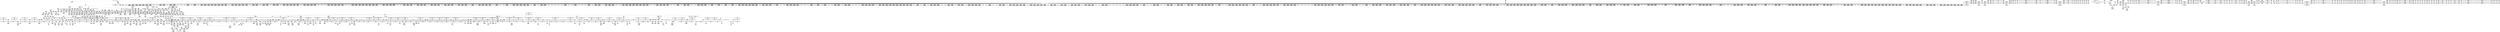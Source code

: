 digraph {
	CE0x5280f80 [shape=record,shape=Mrecord,label="{CE0x5280f80|rcu_read_lock:_tmp2|*SummSource*}"]
	CE0x525d600 [shape=record,shape=Mrecord,label="{CE0x525d600|current_sid:_entry|*SummSink*}"]
	CE0x53a8070 [shape=record,shape=Mrecord,label="{CE0x53a8070|__rcu_read_unlock:_tmp6|include/linux/rcupdate.h,245|*SummSink*}"]
	CE0x5258960 [shape=record,shape=Mrecord,label="{CE0x5258960|current_sid:_tmp9|security/selinux/hooks.c,218|*SummSource*}"]
	CE0x52dc6b0 [shape=record,shape=Mrecord,label="{CE0x52dc6b0|2472:_%struct.cred*,_:_CRE_2530,2531_}"]
	CE0x52725d0 [shape=record,shape=Mrecord,label="{CE0x52725d0|current_has_perm:_tmp2|*SummSource*}"]
	CE0x5276440 [shape=record,shape=Mrecord,label="{CE0x5276440|current_sid:_tmp2}"]
	CE0x52c61a0 [shape=record,shape=Mrecord,label="{CE0x52c61a0|2472:_%struct.cred*,_:_CRE_616,624_|*MultipleSource*|Function::task_sid&Arg::task::|Function::current_has_perm&Arg::tsk::|Function::selinux_task_setpgid&Arg::p::|security/selinux/hooks.c,208}"]
	CE0x52cab60 [shape=record,shape=Mrecord,label="{CE0x52cab60|rcu_read_lock:_tmp20|include/linux/rcupdate.h,882}"]
	CE0x531d2a0 [shape=record,shape=Mrecord,label="{CE0x531d2a0|GLOBAL:_task_sid.__warned|Global_var:task_sid.__warned}"]
	CE0x527fe40 [shape=record,shape=Mrecord,label="{CE0x527fe40|2472:_%struct.cred*,_:_CRE_224,232_|*MultipleSource*|Function::task_sid&Arg::task::|Function::current_has_perm&Arg::tsk::|Function::selinux_task_setpgid&Arg::p::|security/selinux/hooks.c,208}"]
	CE0x5347340 [shape=record,shape=Mrecord,label="{CE0x5347340|i64*_getelementptr_inbounds_(_4_x_i64_,_4_x_i64_*___llvm_gcov_ctr130,_i64_0,_i64_0)|*Constant*}"]
	CE0x52d23c0 [shape=record,shape=Mrecord,label="{CE0x52d23c0|2472:_%struct.cred*,_:_CRE_1928,1936_|*MultipleSource*|Function::task_sid&Arg::task::|Function::current_has_perm&Arg::tsk::|Function::selinux_task_setpgid&Arg::p::|security/selinux/hooks.c,208}"]
	CE0x52fee40 [shape=record,shape=Mrecord,label="{CE0x52fee40|2472:_%struct.cred*,_:_CRE_6672,6680_|*MultipleSource*|Function::task_sid&Arg::task::|Function::current_has_perm&Arg::tsk::|Function::selinux_task_setpgid&Arg::p::|security/selinux/hooks.c,208}"]
	CE0x5358520 [shape=record,shape=Mrecord,label="{CE0x5358520|_call_void_rcu_lock_release(%struct.lockdep_map*_rcu_lock_map)_#10,_!dbg_!27733|include/linux/rcupdate.h,935}"]
	CE0x52ce900 [shape=record,shape=Mrecord,label="{CE0x52ce900|2472:_%struct.cred*,_:_CRE_712,720_|*MultipleSource*|Function::task_sid&Arg::task::|Function::current_has_perm&Arg::tsk::|Function::selinux_task_setpgid&Arg::p::|security/selinux/hooks.c,208}"]
	CE0x52b1e40 [shape=record,shape=Mrecord,label="{CE0x52b1e40|i64*_getelementptr_inbounds_(_11_x_i64_,_11_x_i64_*___llvm_gcov_ctr127,_i64_0,_i64_0)|*Constant*|*SummSource*}"]
	CE0x52e5690 [shape=record,shape=Mrecord,label="{CE0x52e5690|2472:_%struct.cred*,_:_CRE_2923,2924_}"]
	CE0x5268740 [shape=record,shape=Mrecord,label="{CE0x5268740|rcu_read_unlock:_tmp7|include/linux/rcupdate.h,933}"]
	CE0x5318630 [shape=record,shape=Mrecord,label="{CE0x5318630|GLOBAL:_cred_sid|*Constant*}"]
	CE0x527d5f0 [shape=record,shape=Mrecord,label="{CE0x527d5f0|task_sid:_tmp3|*SummSink*}"]
	CE0x531dfa0 [shape=record,shape=Mrecord,label="{CE0x531dfa0|_ret_void,_!dbg_!27717|include/linux/rcupdate.h,245|*SummSource*}"]
	CE0x52d1c70 [shape=record,shape=Mrecord,label="{CE0x52d1c70|2472:_%struct.cred*,_:_CRE_1904,1912_|*MultipleSource*|Function::task_sid&Arg::task::|Function::current_has_perm&Arg::tsk::|Function::selinux_task_setpgid&Arg::p::|security/selinux/hooks.c,208}"]
	CE0x52be200 [shape=record,shape=Mrecord,label="{CE0x52be200|get_current:_tmp3|*SummSink*}"]
	CE0x53171e0 [shape=record,shape=Mrecord,label="{CE0x53171e0|i64*_getelementptr_inbounds_(_13_x_i64_,_13_x_i64_*___llvm_gcov_ctr126,_i64_0,_i64_12)|*Constant*}"]
	CE0x53430f0 [shape=record,shape=Mrecord,label="{CE0x53430f0|4:_i32,_:_CRE_4,8_|*MultipleSource*|security/selinux/hooks.c,196|*LoadInst*|security/selinux/hooks.c,196|security/selinux/hooks.c,197}"]
	CE0x5311220 [shape=record,shape=Mrecord,label="{CE0x5311220|rcu_read_unlock:_tmp5|include/linux/rcupdate.h,933|*SummSink*}"]
	CE0x52f1420 [shape=record,shape=Mrecord,label="{CE0x52f1420|2472:_%struct.cred*,_:_CRE_6176,6180_|*MultipleSource*|Function::task_sid&Arg::task::|Function::current_has_perm&Arg::tsk::|Function::selinux_task_setpgid&Arg::p::|security/selinux/hooks.c,208}"]
	CE0x52bc400 [shape=record,shape=Mrecord,label="{CE0x52bc400|2472:_%struct.cred*,_:_CRE_184,192_|*MultipleSource*|Function::task_sid&Arg::task::|Function::current_has_perm&Arg::tsk::|Function::selinux_task_setpgid&Arg::p::|security/selinux/hooks.c,208}"]
	CE0x52f8200 [shape=record,shape=Mrecord,label="{CE0x52f8200|2472:_%struct.cred*,_:_CRE_6351,6352_}"]
	CE0x53485f0 [shape=record,shape=Mrecord,label="{CE0x53485f0|__rcu_read_lock:_tmp6|include/linux/rcupdate.h,240|*SummSink*}"]
	CE0x5339370 [shape=record,shape=Mrecord,label="{CE0x5339370|rcu_read_unlock:_tmp}"]
	CE0x5299430 [shape=record,shape=Mrecord,label="{CE0x5299430|2472:_%struct.cred*,_:_CRE_480,488_|*MultipleSource*|Function::task_sid&Arg::task::|Function::current_has_perm&Arg::tsk::|Function::selinux_task_setpgid&Arg::p::|security/selinux/hooks.c,208}"]
	CE0x52aec00 [shape=record,shape=Mrecord,label="{CE0x52aec00|__preempt_count_add:_tmp7|./arch/x86/include/asm/preempt.h,73}"]
	CE0x52e9fc0 [shape=record,shape=Mrecord,label="{CE0x52e9fc0|2472:_%struct.cred*,_:_CRE_3008,3024_|*MultipleSource*|Function::task_sid&Arg::task::|Function::current_has_perm&Arg::tsk::|Function::selinux_task_setpgid&Arg::p::|security/selinux/hooks.c,208}"]
	CE0x52c4820 [shape=record,shape=Mrecord,label="{CE0x52c4820|2472:_%struct.cred*,_:_CRE_520,524_|*MultipleSource*|Function::task_sid&Arg::task::|Function::current_has_perm&Arg::tsk::|Function::selinux_task_setpgid&Arg::p::|security/selinux/hooks.c,208}"]
	CE0x527d520 [shape=record,shape=Mrecord,label="{CE0x527d520|task_sid:_tmp3|*SummSource*}"]
	CE0x5328bf0 [shape=record,shape=Mrecord,label="{CE0x5328bf0|_call_void_mcount()_#3|*SummSink*}"]
	CE0x53aa010 [shape=record,shape=Mrecord,label="{CE0x53aa010|__preempt_count_add:_tmp7|./arch/x86/include/asm/preempt.h,73|*SummSink*}"]
	CE0x5302490 [shape=record,shape=Mrecord,label="{CE0x5302490|task_sid:_tmp4|*LoadInst*|security/selinux/hooks.c,208|*SummSink*}"]
	CE0x5392cd0 [shape=record,shape=Mrecord,label="{CE0x5392cd0|rcu_lock_acquire:_tmp6|*SummSink*}"]
	CE0x524d7c0 [shape=record,shape=Mrecord,label="{CE0x524d7c0|%struct.common_audit_data*_null|*Constant*}"]
	CE0x5319a80 [shape=record,shape=Mrecord,label="{CE0x5319a80|GLOBAL:_rcu_read_unlock|*Constant*|*SummSink*}"]
	CE0x52f9b50 [shape=record,shape=Mrecord,label="{CE0x52f9b50|2472:_%struct.cred*,_:_CRE_6424,6432_|*MultipleSource*|Function::task_sid&Arg::task::|Function::current_has_perm&Arg::tsk::|Function::selinux_task_setpgid&Arg::p::|security/selinux/hooks.c,208}"]
	CE0x52fb080 [shape=record,shape=Mrecord,label="{CE0x52fb080|2472:_%struct.cred*,_:_CRE_6480,6484_|*MultipleSource*|Function::task_sid&Arg::task::|Function::current_has_perm&Arg::tsk::|Function::selinux_task_setpgid&Arg::p::|security/selinux/hooks.c,208}"]
	CE0x52f9200 [shape=record,shape=Mrecord,label="{CE0x52f9200|2472:_%struct.cred*,_:_CRE_6384,6392_|*MultipleSource*|Function::task_sid&Arg::task::|Function::current_has_perm&Arg::tsk::|Function::selinux_task_setpgid&Arg::p::|security/selinux/hooks.c,208}"]
	CE0x532de20 [shape=record,shape=Mrecord,label="{CE0x532de20|__rcu_read_lock:_tmp1|*SummSource*}"]
	CE0x5265110 [shape=record,shape=Mrecord,label="{CE0x5265110|task_sid:_task|Function::task_sid&Arg::task::}"]
	CE0x52cea30 [shape=record,shape=Mrecord,label="{CE0x52cea30|2472:_%struct.cred*,_:_CRE_720,728_|*MultipleSource*|Function::task_sid&Arg::task::|Function::current_has_perm&Arg::tsk::|Function::selinux_task_setpgid&Arg::p::|security/selinux/hooks.c,208}"]
	CE0x5260290 [shape=record,shape=Mrecord,label="{CE0x5260290|i64_3|*Constant*|*SummSource*}"]
	CE0x52e63a0 [shape=record,shape=Mrecord,label="{CE0x52e63a0|2472:_%struct.cred*,_:_CRE_2934,2935_}"]
	CE0x526dd00 [shape=record,shape=Mrecord,label="{CE0x526dd00|current_has_perm:_entry|*SummSource*}"]
	CE0x5343540 [shape=record,shape=Mrecord,label="{CE0x5343540|rcu_read_unlock:_tmp1|*SummSink*}"]
	CE0x5348190 [shape=record,shape=Mrecord,label="{CE0x5348190|rcu_read_unlock:_tobool|include/linux/rcupdate.h,933}"]
	CE0x52b3840 [shape=record,shape=Mrecord,label="{CE0x52b3840|i64*_getelementptr_inbounds_(_2_x_i64_,_2_x_i64_*___llvm_gcov_ctr98,_i64_0,_i64_0)|*Constant*|*SummSink*}"]
	CE0x526c560 [shape=record,shape=Mrecord,label="{CE0x526c560|%struct.task_struct*_(%struct.task_struct**)*_asm_movq_%gs:$_1:P_,$0_,_r,im,_dirflag_,_fpsr_,_flags_|*SummSink*}"]
	CE0x5342780 [shape=record,shape=Mrecord,label="{CE0x5342780|i32_1|*Constant*}"]
	CE0x534b370 [shape=record,shape=Mrecord,label="{CE0x534b370|rcu_lock_release:_tmp}"]
	CE0x52c77b0 [shape=record,shape=Mrecord,label="{CE0x52c77b0|2472:_%struct.cred*,_:_CRE_680,688_|*MultipleSource*|Function::task_sid&Arg::task::|Function::current_has_perm&Arg::tsk::|Function::selinux_task_setpgid&Arg::p::|security/selinux/hooks.c,208}"]
	CE0x52ff560 [shape=record,shape=Mrecord,label="{CE0x52ff560|2472:_%struct.cred*,_:_CRE_10528,10536_|*MultipleSource*|Function::task_sid&Arg::task::|Function::current_has_perm&Arg::tsk::|Function::selinux_task_setpgid&Arg::p::|security/selinux/hooks.c,208}"]
	CE0x53cea90 [shape=record,shape=Mrecord,label="{CE0x53cea90|__preempt_count_sub:_tmp7|./arch/x86/include/asm/preempt.h,78|*SummSink*}"]
	CE0x526de40 [shape=record,shape=Mrecord,label="{CE0x526de40|GLOBAL:_current_has_perm|*Constant*}"]
	CE0x5314970 [shape=record,shape=Mrecord,label="{CE0x5314970|task_sid:_tmp21|security/selinux/hooks.c,208|*SummSource*}"]
	CE0x52ef770 [shape=record,shape=Mrecord,label="{CE0x52ef770|2472:_%struct.cred*,_:_CRE_5952,5960_|*MultipleSource*|Function::task_sid&Arg::task::|Function::current_has_perm&Arg::tsk::|Function::selinux_task_setpgid&Arg::p::|security/selinux/hooks.c,208}"]
	CE0x52cafa0 [shape=record,shape=Mrecord,label="{CE0x52cafa0|rcu_read_lock:_tmp17|include/linux/rcupdate.h,882|*SummSource*}"]
	CE0x52b81c0 [shape=record,shape=Mrecord,label="{CE0x52b81c0|128:_i8*,_:_CRE_128,136_|*MultipleSource*|Function::cred_sid&Arg::cred::|*LoadInst*|security/selinux/hooks.c,208|security/selinux/hooks.c,196}"]
	CE0x526db00 [shape=record,shape=Mrecord,label="{CE0x526db00|i64_1|*Constant*}"]
	CE0x5313cb0 [shape=record,shape=Mrecord,label="{CE0x5313cb0|i64*_getelementptr_inbounds_(_13_x_i64_,_13_x_i64_*___llvm_gcov_ctr126,_i64_0,_i64_9)|*Constant*|*SummSource*}"]
	CE0x5317640 [shape=record,shape=Mrecord,label="{CE0x5317640|_call_void_rcu_read_unlock()_#10,_!dbg_!27748|security/selinux/hooks.c,209|*SummSink*}"]
	CE0x52c6c10 [shape=record,shape=Mrecord,label="{CE0x52c6c10|2472:_%struct.cred*,_:_CRE_648,652_|*MultipleSource*|Function::task_sid&Arg::task::|Function::current_has_perm&Arg::tsk::|Function::selinux_task_setpgid&Arg::p::|security/selinux/hooks.c,208}"]
	CE0x532cf40 [shape=record,shape=Mrecord,label="{CE0x532cf40|__preempt_count_sub:_val|Function::__preempt_count_sub&Arg::val::}"]
	CE0x52d0940 [shape=record,shape=Mrecord,label="{CE0x52d0940|2472:_%struct.cred*,_:_CRE_1840,1844_|*MultipleSource*|Function::task_sid&Arg::task::|Function::current_has_perm&Arg::tsk::|Function::selinux_task_setpgid&Arg::p::|security/selinux/hooks.c,208}"]
	CE0x52db440 [shape=record,shape=Mrecord,label="{CE0x52db440|2472:_%struct.cred*,_:_CRE_2508,2512_|*MultipleSource*|Function::task_sid&Arg::task::|Function::current_has_perm&Arg::tsk::|Function::selinux_task_setpgid&Arg::p::|security/selinux/hooks.c,208}"]
	CE0x524ccc0 [shape=record,shape=Mrecord,label="{CE0x524ccc0|avc_has_perm:_tclass|Function::avc_has_perm&Arg::tclass::|*SummSource*}"]
	CE0x5268e00 [shape=record,shape=Mrecord,label="{CE0x5268e00|i64_2|*Constant*}"]
	CE0x52c1a60 [shape=record,shape=Mrecord,label="{CE0x52c1a60|i64*_getelementptr_inbounds_(_4_x_i64_,_4_x_i64_*___llvm_gcov_ctr128,_i64_0,_i64_2)|*Constant*|*SummSource*}"]
	CE0x52cdc00 [shape=record,shape=Mrecord,label="{CE0x52cdc00|i32_208|*Constant*}"]
	CE0x52d0710 [shape=record,shape=Mrecord,label="{CE0x52d0710|2472:_%struct.cred*,_:_CRE_1832,1840_|*MultipleSource*|Function::task_sid&Arg::task::|Function::current_has_perm&Arg::tsk::|Function::selinux_task_setpgid&Arg::p::|security/selinux/hooks.c,208}"]
	CE0x527d0a0 [shape=record,shape=Mrecord,label="{CE0x527d0a0|task_sid:_do.end}"]
	CE0x5304da0 [shape=record,shape=Mrecord,label="{CE0x5304da0|task_sid:_tmp15|security/selinux/hooks.c,208}"]
	CE0x5268870 [shape=record,shape=Mrecord,label="{CE0x5268870|rcu_read_unlock:_tmp7|include/linux/rcupdate.h,933|*SummSource*}"]
	"CONST[source:2(external),value:2(dynamic)][purpose:{subject}]"
	CE0x5266160 [shape=record,shape=Mrecord,label="{CE0x5266160|current_has_perm:_tmp|*SummSource*}"]
	CE0x5325fa0 [shape=record,shape=Mrecord,label="{CE0x5325fa0|i64*_getelementptr_inbounds_(_4_x_i64_,_4_x_i64_*___llvm_gcov_ctr130,_i64_0,_i64_3)|*Constant*|*SummSink*}"]
	CE0x5268f90 [shape=record,shape=Mrecord,label="{CE0x5268f90|__rcu_read_lock:_tmp4|include/linux/rcupdate.h,239}"]
	CE0x52f4440 [shape=record,shape=Mrecord,label="{CE0x52f4440|2472:_%struct.cred*,_:_CRE_6299,6300_}"]
	CE0x53123c0 [shape=record,shape=Mrecord,label="{CE0x53123c0|_call_void_mcount()_#3|*SummSink*}"]
	CE0x52b8610 [shape=record,shape=Mrecord,label="{CE0x52b8610|task_sid:_real_cred|security/selinux/hooks.c,208|*SummSink*}"]
	CE0x53107f0 [shape=record,shape=Mrecord,label="{CE0x53107f0|rcu_read_lock:_if.end|*SummSink*}"]
	CE0x5326310 [shape=record,shape=Mrecord,label="{CE0x5326310|_call_void_lock_acquire(%struct.lockdep_map*_%map,_i32_0,_i32_0,_i32_2,_i32_0,_%struct.lockdep_map*_null,_i64_ptrtoint_(i8*_blockaddress(_rcu_lock_acquire,_%__here)_to_i64))_#10,_!dbg_!27716|include/linux/rcupdate.h,418|*SummSink*}"]
	CE0x530fb20 [shape=record,shape=Mrecord,label="{CE0x530fb20|rcu_read_unlock:_tmp5|include/linux/rcupdate.h,933}"]
	CE0x5325830 [shape=record,shape=Mrecord,label="{CE0x5325830|i64_ptrtoint_(i8*_blockaddress(_rcu_lock_acquire,_%__here)_to_i64)|*Constant*|*SummSink*}"]
	CE0x52f6320 [shape=record,shape=Mrecord,label="{CE0x52f6320|2472:_%struct.cred*,_:_CRE_6325,6326_}"]
	CE0x5356760 [shape=record,shape=Mrecord,label="{CE0x5356760|i64*_getelementptr_inbounds_(_11_x_i64_,_11_x_i64_*___llvm_gcov_ctr132,_i64_0,_i64_9)|*Constant*|*SummSource*}"]
	CE0x537d9c0 [shape=record,shape=Mrecord,label="{CE0x537d9c0|rcu_lock_acquire:_tmp5|include/linux/rcupdate.h,418}"]
	CE0x52bb1d0 [shape=record,shape=Mrecord,label="{CE0x52bb1d0|2472:_%struct.cred*,_:_CRE_392,400_|*MultipleSource*|Function::task_sid&Arg::task::|Function::current_has_perm&Arg::tsk::|Function::selinux_task_setpgid&Arg::p::|security/selinux/hooks.c,208}"]
	CE0x531b2b0 [shape=record,shape=Mrecord,label="{CE0x531b2b0|i64_0|*Constant*}"]
	CE0x52cd100 [shape=record,shape=Mrecord,label="{CE0x52cd100|task_sid:_tmp19|security/selinux/hooks.c,208}"]
	CE0x5337aa0 [shape=record,shape=Mrecord,label="{CE0x5337aa0|rcu_read_unlock:_tmp11|include/linux/rcupdate.h,933|*SummSink*}"]
	CE0x52fa9c0 [shape=record,shape=Mrecord,label="{CE0x52fa9c0|2472:_%struct.cred*,_:_CRE_6472,6474_|*MultipleSource*|Function::task_sid&Arg::task::|Function::current_has_perm&Arg::tsk::|Function::selinux_task_setpgid&Arg::p::|security/selinux/hooks.c,208}"]
	CE0x52e4720 [shape=record,shape=Mrecord,label="{CE0x52e4720|2472:_%struct.cred*,_:_CRE_2910,2911_}"]
	CE0x52d44d0 [shape=record,shape=Mrecord,label="{CE0x52d44d0|2472:_%struct.cred*,_:_CRE_2044,2048_|*MultipleSource*|Function::task_sid&Arg::task::|Function::current_has_perm&Arg::tsk::|Function::selinux_task_setpgid&Arg::p::|security/selinux/hooks.c,208}"]
	CE0x5350c20 [shape=record,shape=Mrecord,label="{CE0x5350c20|__rcu_read_lock:_tmp5|include/linux/rcupdate.h,239|*SummSink*}"]
	CE0x52c2430 [shape=record,shape=Mrecord,label="{CE0x52c2430|2472:_%struct.cred*,_:_CRE_168,176_|*MultipleSource*|Function::task_sid&Arg::task::|Function::current_has_perm&Arg::tsk::|Function::selinux_task_setpgid&Arg::p::|security/selinux/hooks.c,208}"]
	CE0x5265650 [shape=record,shape=Mrecord,label="{CE0x5265650|_ret_i32_%call7,_!dbg_!27749|security/selinux/hooks.c,210|*SummSink*}"]
	CE0x527e1e0 [shape=record,shape=Mrecord,label="{CE0x527e1e0|get_current:_tmp4|./arch/x86/include/asm/current.h,14}"]
	CE0x5352db0 [shape=record,shape=Mrecord,label="{CE0x5352db0|rcu_read_unlock:_tmp17|include/linux/rcupdate.h,933}"]
	CE0x5305540 [shape=record,shape=Mrecord,label="{CE0x5305540|task_sid:_tmp16|security/selinux/hooks.c,208|*SummSink*}"]
	CE0x5266890 [shape=record,shape=Mrecord,label="{CE0x5266890|current_sid:_tmp20|security/selinux/hooks.c,218|*SummSink*}"]
	CE0x531ce60 [shape=record,shape=Mrecord,label="{CE0x531ce60|task_sid:_tmp7|security/selinux/hooks.c,208|*SummSource*}"]
	CE0x52f6910 [shape=record,shape=Mrecord,label="{CE0x52f6910|2472:_%struct.cred*,_:_CRE_6330,6331_}"]
	CE0x52e51d0 [shape=record,shape=Mrecord,label="{CE0x52e51d0|2472:_%struct.cred*,_:_CRE_2919,2920_}"]
	CE0x527b950 [shape=record,shape=Mrecord,label="{CE0x527b950|task_sid:_tmp|*SummSource*}"]
	CE0x5314600 [shape=record,shape=Mrecord,label="{CE0x5314600|task_sid:_tmp22|security/selinux/hooks.c,208|*SummSource*}"]
	CE0x5394ad0 [shape=record,shape=Mrecord,label="{CE0x5394ad0|__preempt_count_sub:_tmp1|*SummSink*}"]
	CE0x534f2e0 [shape=record,shape=Mrecord,label="{CE0x534f2e0|rcu_read_unlock:_if.end}"]
	CE0x5287980 [shape=record,shape=Mrecord,label="{CE0x5287980|rcu_read_lock:_tmp|*SummSink*}"]
	CE0x52604e0 [shape=record,shape=Mrecord,label="{CE0x52604e0|selinux_task_setpgid:_tmp1|*SummSink*}"]
	CE0x5256080 [shape=record,shape=Mrecord,label="{CE0x5256080|2472:_%struct.cred*,_:_CRE_689,690_}"]
	CE0x5396a30 [shape=record,shape=Mrecord,label="{CE0x5396a30|_call_void_asm_addl_$1,_%gs:$0_,_*m,ri,*m,_dirflag_,_fpsr_,_flags_(i32*___preempt_count,_i32_%val,_i32*___preempt_count)_#3,_!dbg_!27714,_!srcloc_!27717|./arch/x86/include/asm/preempt.h,72|*SummSink*}"]
	CE0x5301860 [shape=record,shape=Mrecord,label="{CE0x5301860|2472:_%struct.cred*,_:_CRE_10624,10628_|*MultipleSource*|Function::task_sid&Arg::task::|Function::current_has_perm&Arg::tsk::|Function::selinux_task_setpgid&Arg::p::|security/selinux/hooks.c,208}"]
	CE0x52f7fa0 [shape=record,shape=Mrecord,label="{CE0x52f7fa0|2472:_%struct.cred*,_:_CRE_6349,6350_}"]
	CE0x5326a80 [shape=record,shape=Mrecord,label="{CE0x5326a80|__rcu_read_lock:_tmp3}"]
	CE0x531a320 [shape=record,shape=Mrecord,label="{CE0x531a320|get_current:_bb}"]
	CE0x52c0f70 [shape=record,shape=Mrecord,label="{CE0x52c0f70|GLOBAL:_rcu_lock_acquire|*Constant*|*SummSource*}"]
	CE0x5339cc0 [shape=record,shape=Mrecord,label="{CE0x5339cc0|_ret_void,_!dbg_!27719|./arch/x86/include/asm/preempt.h,73|*SummSink*}"]
	CE0x52eb290 [shape=record,shape=Mrecord,label="{CE0x52eb290|2472:_%struct.cred*,_:_CRE_3080,3084_|*MultipleSource*|Function::task_sid&Arg::task::|Function::current_has_perm&Arg::tsk::|Function::selinux_task_setpgid&Arg::p::|security/selinux/hooks.c,208}"]
	CE0x53138e0 [shape=record,shape=Mrecord,label="{CE0x53138e0|i8*_getelementptr_inbounds_(_41_x_i8_,_41_x_i8_*_.str44,_i32_0,_i32_0)|*Constant*|*SummSink*}"]
	CE0x52dcca0 [shape=record,shape=Mrecord,label="{CE0x52dcca0|2472:_%struct.cred*,_:_CRE_2535,2536_}"]
	CE0x53026a0 [shape=record,shape=Mrecord,label="{CE0x53026a0|task_sid:_tmp10|security/selinux/hooks.c,208|*SummSink*}"]
	CE0x52cd390 [shape=record,shape=Mrecord,label="{CE0x52cd390|task_sid:_tmp19|security/selinux/hooks.c,208|*SummSink*}"]
	CE0x532a220 [shape=record,shape=Mrecord,label="{CE0x532a220|rcu_lock_acquire:_bb}"]
	CE0x5280b00 [shape=record,shape=Mrecord,label="{CE0x5280b00|2472:_%struct.cred*,_:_CRE_312,320_|*MultipleSource*|Function::task_sid&Arg::task::|Function::current_has_perm&Arg::tsk::|Function::selinux_task_setpgid&Arg::p::|security/selinux/hooks.c,208}"]
	CE0x5348480 [shape=record,shape=Mrecord,label="{CE0x5348480|GLOBAL:___llvm_gcov_ctr132|Global_var:__llvm_gcov_ctr132}"]
	CE0x5347a80 [shape=record,shape=Mrecord,label="{CE0x5347a80|rcu_read_unlock:_do.end|*SummSource*}"]
	CE0x5340b60 [shape=record,shape=Mrecord,label="{CE0x5340b60|rcu_read_lock:_tmp21|include/linux/rcupdate.h,884}"]
	"CONST[source:0(mediator),value:2(dynamic)][purpose:{subject}]"
	CE0x53428a0 [shape=record,shape=Mrecord,label="{CE0x53428a0|cred_sid:_tmp5|security/selinux/hooks.c,196|*SummSource*}"]
	CE0x52e9b30 [shape=record,shape=Mrecord,label="{CE0x52e9b30|2472:_%struct.cred*,_:_CRE_2992,3000_|*MultipleSource*|Function::task_sid&Arg::task::|Function::current_has_perm&Arg::tsk::|Function::selinux_task_setpgid&Arg::p::|security/selinux/hooks.c,208}"]
	CE0x52c1cc0 [shape=record,shape=Mrecord,label="{CE0x52c1cc0|2472:_%struct.cred*,_:_CRE_96,104_|*MultipleSource*|Function::task_sid&Arg::task::|Function::current_has_perm&Arg::tsk::|Function::selinux_task_setpgid&Arg::p::|security/selinux/hooks.c,208}"]
	CE0x52803e0 [shape=record,shape=Mrecord,label="{CE0x52803e0|get_current:_tmp4|./arch/x86/include/asm/current.h,14|*SummSink*}"]
	CE0x52f00f0 [shape=record,shape=Mrecord,label="{CE0x52f00f0|2472:_%struct.cred*,_:_CRE_5984,5992_|*MultipleSource*|Function::task_sid&Arg::task::|Function::current_has_perm&Arg::tsk::|Function::selinux_task_setpgid&Arg::p::|security/selinux/hooks.c,208}"]
	CE0x5392350 [shape=record,shape=Mrecord,label="{CE0x5392350|__preempt_count_add:_tmp5|./arch/x86/include/asm/preempt.h,72|*SummSink*}"]
	CE0x52c98b0 [shape=record,shape=Mrecord,label="{CE0x52c98b0|i32_883|*Constant*|*SummSource*}"]
	CE0x531e3e0 [shape=record,shape=Mrecord,label="{CE0x531e3e0|__rcu_read_lock:_do.body}"]
	CE0x529f0d0 [shape=record,shape=Mrecord,label="{CE0x529f0d0|rcu_read_lock:_tmp12|include/linux/rcupdate.h,882}"]
	CE0x52dd5b0 [shape=record,shape=Mrecord,label="{CE0x52dd5b0|2472:_%struct.cred*,_:_CRE_2584,2592_|*MultipleSource*|Function::task_sid&Arg::task::|Function::current_has_perm&Arg::tsk::|Function::selinux_task_setpgid&Arg::p::|security/selinux/hooks.c,208}"]
	CE0x5278ed0 [shape=record,shape=Mrecord,label="{CE0x5278ed0|task_sid:_tmp}"]
	CE0x5302570 [shape=record,shape=Mrecord,label="{CE0x5302570|task_sid:_tmp10|security/selinux/hooks.c,208|*SummSource*}"]
	CE0x5273f10 [shape=record,shape=Mrecord,label="{CE0x5273f10|current_sid:_tmp4|security/selinux/hooks.c,218|*SummSource*}"]
	CE0x52e10e0 [shape=record,shape=Mrecord,label="{CE0x52e10e0|2472:_%struct.cred*,_:_CRE_2768,2776_|*MultipleSource*|Function::task_sid&Arg::task::|Function::current_has_perm&Arg::tsk::|Function::selinux_task_setpgid&Arg::p::|security/selinux/hooks.c,208}"]
	CE0x52587c0 [shape=record,shape=Mrecord,label="{CE0x52587c0|i64_4|*Constant*|*SummSink*}"]
	CE0x52ec7c0 [shape=record,shape=Mrecord,label="{CE0x52ec7c0|2472:_%struct.cred*,_:_CRE_3136,3140_|*MultipleSource*|Function::task_sid&Arg::task::|Function::current_has_perm&Arg::tsk::|Function::selinux_task_setpgid&Arg::p::|security/selinux/hooks.c,208}"]
	CE0x537e550 [shape=record,shape=Mrecord,label="{CE0x537e550|i64*_getelementptr_inbounds_(_4_x_i64_,_4_x_i64_*___llvm_gcov_ctr130,_i64_0,_i64_0)|*Constant*|*SummSink*}"]
	CE0x53455f0 [shape=record,shape=Mrecord,label="{CE0x53455f0|COLLAPSED:_GCMRE___llvm_gcov_ctr127_internal_global_11_x_i64_zeroinitializer:_elem_0:default:}"]
	CE0x5298bb0 [shape=record,shape=Mrecord,label="{CE0x5298bb0|2472:_%struct.cred*,_:_CRE_456,460_|*MultipleSource*|Function::task_sid&Arg::task::|Function::current_has_perm&Arg::tsk::|Function::selinux_task_setpgid&Arg::p::|security/selinux/hooks.c,208}"]
	CE0x52bb6b0 [shape=record,shape=Mrecord,label="{CE0x52bb6b0|_call_void_mcount()_#3}"]
	CE0x538e9e0 [shape=record,shape=Mrecord,label="{CE0x538e9e0|rcu_lock_release:_tmp6|*SummSource*}"]
	CE0x52f3e80 [shape=record,shape=Mrecord,label="{CE0x52f3e80|2472:_%struct.cred*,_:_CRE_6294,6295_}"]
	CE0x5341070 [shape=record,shape=Mrecord,label="{CE0x5341070|i64*_getelementptr_inbounds_(_11_x_i64_,_11_x_i64_*___llvm_gcov_ctr127,_i64_0,_i64_10)|*Constant*|*SummSource*}"]
	CE0x5398ff0 [shape=record,shape=Mrecord,label="{CE0x5398ff0|__preempt_count_add:_bb|*SummSource*}"]
	CE0x5352940 [shape=record,shape=Mrecord,label="{CE0x5352940|i64*_getelementptr_inbounds_(_11_x_i64_,_11_x_i64_*___llvm_gcov_ctr132,_i64_0,_i64_8)|*Constant*|*SummSink*}"]
	CE0x5252eb0 [shape=record,shape=Mrecord,label="{CE0x5252eb0|rcu_read_lock:_do.end|*SummSink*}"]
	CE0x5284c30 [shape=record,shape=Mrecord,label="{CE0x5284c30|task_sid:_do.body5|*SummSource*}"]
	CE0x531c660 [shape=record,shape=Mrecord,label="{CE0x531c660|task_sid:_tmp8|security/selinux/hooks.c,208}"]
	CE0x5327150 [shape=record,shape=Mrecord,label="{CE0x5327150|i64*_getelementptr_inbounds_(_4_x_i64_,_4_x_i64_*___llvm_gcov_ctr129,_i64_0,_i64_2)|*Constant*|*SummSink*}"]
	CE0x52d7dd0 [shape=record,shape=Mrecord,label="{CE0x52d7dd0|2472:_%struct.cred*,_:_CRE_2280,2288_|*MultipleSource*|Function::task_sid&Arg::task::|Function::current_has_perm&Arg::tsk::|Function::selinux_task_setpgid&Arg::p::|security/selinux/hooks.c,208}"]
	CE0x5264800 [shape=record,shape=Mrecord,label="{CE0x5264800|current_has_perm:_call1|security/selinux/hooks.c,1543|*SummSource*}"]
	CE0x52dcdd0 [shape=record,shape=Mrecord,label="{CE0x52dcdd0|2472:_%struct.cred*,_:_CRE_2536,2544_|*MultipleSource*|Function::task_sid&Arg::task::|Function::current_has_perm&Arg::tsk::|Function::selinux_task_setpgid&Arg::p::|security/selinux/hooks.c,208}"]
	CE0x529daa0 [shape=record,shape=Mrecord,label="{CE0x529daa0|current_sid:_tmp22|security/selinux/hooks.c,218|*SummSink*}"]
	CE0x52fc120 [shape=record,shape=Mrecord,label="{CE0x52fc120|2472:_%struct.cred*,_:_CRE_6528,6536_|*MultipleSource*|Function::task_sid&Arg::task::|Function::current_has_perm&Arg::tsk::|Function::selinux_task_setpgid&Arg::p::|security/selinux/hooks.c,208}"]
	CE0x5300000 [shape=record,shape=Mrecord,label="{CE0x5300000|2472:_%struct.cred*,_:_CRE_10560,10568_|*MultipleSource*|Function::task_sid&Arg::task::|Function::current_has_perm&Arg::tsk::|Function::selinux_task_setpgid&Arg::p::|security/selinux/hooks.c,208}"]
	CE0x532c220 [shape=record,shape=Mrecord,label="{CE0x532c220|__rcu_read_unlock:_bb}"]
	CE0x534bdd0 [shape=record,shape=Mrecord,label="{CE0x534bdd0|rcu_read_unlock:_if.end|*SummSink*}"]
	CE0x531a5f0 [shape=record,shape=Mrecord,label="{CE0x531a5f0|get_current:_bb|*SummSource*}"]
	CE0x5269000 [shape=record,shape=Mrecord,label="{CE0x5269000|__rcu_read_lock:_tmp4|include/linux/rcupdate.h,239|*SummSource*}"]
	CE0x53817a0 [shape=record,shape=Mrecord,label="{CE0x53817a0|i64_1|*Constant*}"]
	CE0x52edf80 [shape=record,shape=Mrecord,label="{CE0x52edf80|2472:_%struct.cred*,_:_CRE_5872,5880_|*MultipleSource*|Function::task_sid&Arg::task::|Function::current_has_perm&Arg::tsk::|Function::selinux_task_setpgid&Arg::p::|security/selinux/hooks.c,208}"]
	CE0x52f7880 [shape=record,shape=Mrecord,label="{CE0x52f7880|2472:_%struct.cred*,_:_CRE_6343,6344_}"]
	CE0x5349410 [shape=record,shape=Mrecord,label="{CE0x5349410|rcu_lock_acquire:_tmp|*SummSink*}"]
	CE0x52fddd0 [shape=record,shape=Mrecord,label="{CE0x52fddd0|2472:_%struct.cred*,_:_CRE_6632,6640_|*MultipleSource*|Function::task_sid&Arg::task::|Function::current_has_perm&Arg::tsk::|Function::selinux_task_setpgid&Arg::p::|security/selinux/hooks.c,208}"]
	CE0x5337930 [shape=record,shape=Mrecord,label="{CE0x5337930|rcu_read_unlock:_tmp11|include/linux/rcupdate.h,933|*SummSource*}"]
	CE0x52dd320 [shape=record,shape=Mrecord,label="{CE0x52dd320|2472:_%struct.cred*,_:_CRE_2576,2584_|*MultipleSource*|Function::task_sid&Arg::task::|Function::current_has_perm&Arg::tsk::|Function::selinux_task_setpgid&Arg::p::|security/selinux/hooks.c,208}"]
	CE0x5382930 [shape=record,shape=Mrecord,label="{CE0x5382930|void_(i32*,_i32,_i32*)*_asm_addl_$1,_%gs:$0_,_*m,ri,*m,_dirflag_,_fpsr_,_flags_}"]
	CE0x52b7e30 [shape=record,shape=Mrecord,label="{CE0x52b7e30|_call_void_mcount()_#3|*SummSink*}"]
	CE0x5de60d0 [shape=record,shape=Mrecord,label="{CE0x5de60d0|current_has_perm:_perms|Function::current_has_perm&Arg::perms::|*SummSink*}"]
	CE0x52cbad0 [shape=record,shape=Mrecord,label="{CE0x52cbad0|i8_1|*Constant*}"]
	CE0x52e6990 [shape=record,shape=Mrecord,label="{CE0x52e6990|2472:_%struct.cred*,_:_CRE_2939,2940_}"]
	CE0x52b6ce0 [shape=record,shape=Mrecord,label="{CE0x52b6ce0|task_sid:_tmp1|*SummSink*}"]
	CE0x537dde0 [shape=record,shape=Mrecord,label="{CE0x537dde0|GLOBAL:_lock_acquire|*Constant*}"]
	CE0x52d7450 [shape=record,shape=Mrecord,label="{CE0x52d7450|2472:_%struct.cred*,_:_CRE_2248,2256_|*MultipleSource*|Function::task_sid&Arg::task::|Function::current_has_perm&Arg::tsk::|Function::selinux_task_setpgid&Arg::p::|security/selinux/hooks.c,208}"]
	CE0x525f860 [shape=record,shape=Mrecord,label="{CE0x525f860|current_sid:_tmp1|*SummSink*}"]
	CE0x5257c90 [shape=record,shape=Mrecord,label="{CE0x5257c90|_ret_i32_%retval.0,_!dbg_!27728|security/selinux/avc.c,775|*SummSource*}"]
	CE0x5304940 [shape=record,shape=Mrecord,label="{CE0x5304940|task_sid:_tmp14|security/selinux/hooks.c,208|*SummSource*}"]
	CE0x52fdb40 [shape=record,shape=Mrecord,label="{CE0x52fdb40|2472:_%struct.cred*,_:_CRE_6624,6632_|*MultipleSource*|Function::task_sid&Arg::task::|Function::current_has_perm&Arg::tsk::|Function::selinux_task_setpgid&Arg::p::|security/selinux/hooks.c,208}"]
	CE0x538f150 [shape=record,shape=Mrecord,label="{CE0x538f150|_call_void_mcount()_#3|*SummSink*}"]
	CE0x526e340 [shape=record,shape=Mrecord,label="{CE0x526e340|current_sid:_tmp11|security/selinux/hooks.c,218|*SummSource*}"]
	CE0x5398d50 [shape=record,shape=Mrecord,label="{CE0x5398d50|__preempt_count_add:_do.end|*SummSource*}"]
	CE0x52b2580 [shape=record,shape=Mrecord,label="{CE0x52b2580|rcu_lock_acquire:_entry|*SummSource*}"]
	CE0x52b0550 [shape=record,shape=Mrecord,label="{CE0x52b0550|rcu_read_lock:_tmp6|include/linux/rcupdate.h,882|*SummSource*}"]
	CE0x52bfe10 [shape=record,shape=Mrecord,label="{CE0x52bfe10|task_sid:_if.then|*SummSource*}"]
	CE0x530de30 [shape=record,shape=Mrecord,label="{CE0x530de30|i64_7|*Constant*}"]
	CE0x52e4e40 [shape=record,shape=Mrecord,label="{CE0x52e4e40|2472:_%struct.cred*,_:_CRE_2916,2917_}"]
	CE0x5353eb0 [shape=record,shape=Mrecord,label="{CE0x5353eb0|i64_1|*Constant*}"]
	CE0x5259f30 [shape=record,shape=Mrecord,label="{CE0x5259f30|current_sid:_tmp7|security/selinux/hooks.c,218|*SummSource*}"]
	CE0x524da10 [shape=record,shape=Mrecord,label="{CE0x524da10|avc_has_perm:_requested|Function::avc_has_perm&Arg::requested::|*SummSource*}"]
	CE0x5264c70 [shape=record,shape=Mrecord,label="{CE0x5264c70|current_has_perm:_call2|security/selinux/hooks.c,1544|*SummSink*}"]
	CE0x5324f60 [shape=record,shape=Mrecord,label="{CE0x5324f60|_call_void_mcount()_#3|*SummSink*}"]
	CE0x5358da0 [shape=record,shape=Mrecord,label="{CE0x5358da0|GLOBAL:_rcu_lock_release|*Constant*}"]
	CE0x5327420 [shape=record,shape=Mrecord,label="{CE0x5327420|__preempt_count_sub:_tmp3|*SummSource*}"]
	CE0x52db6a0 [shape=record,shape=Mrecord,label="{CE0x52db6a0|2472:_%struct.cred*,_:_CRE_2512,2520_|*MultipleSource*|Function::task_sid&Arg::task::|Function::current_has_perm&Arg::tsk::|Function::selinux_task_setpgid&Arg::p::|security/selinux/hooks.c,208}"]
	CE0x52ecee0 [shape=record,shape=Mrecord,label="{CE0x52ecee0|2472:_%struct.cred*,_:_CRE_3148,3152_|*MultipleSource*|Function::task_sid&Arg::task::|Function::current_has_perm&Arg::tsk::|Function::selinux_task_setpgid&Arg::p::|security/selinux/hooks.c,208}"]
	CE0x526ceb0 [shape=record,shape=Mrecord,label="{CE0x526ceb0|get_current:_tmp|*SummSource*}"]
	CE0x5351780 [shape=record,shape=Mrecord,label="{CE0x5351780|rcu_lock_release:_tmp|*SummSink*}"]
	CE0x525f480 [shape=record,shape=Mrecord,label="{CE0x525f480|current_has_perm:_tsk|Function::current_has_perm&Arg::tsk::|*SummSink*}"]
	CE0x6dafff0 [shape=record,shape=Mrecord,label="{CE0x6dafff0|GLOBAL:_current_has_perm|*Constant*|*SummSource*}"]
	CE0x52af210 [shape=record,shape=Mrecord,label="{CE0x52af210|__preempt_count_add:_tmp2|*SummSink*}"]
	CE0x5256540 [shape=record,shape=Mrecord,label="{CE0x5256540|2472:_%struct.cred*,_:_CRE_692,693_}"]
	CE0x52baa20 [shape=record,shape=Mrecord,label="{CE0x52baa20|2472:_%struct.cred*,_:_CRE_360,368_|*MultipleSource*|Function::task_sid&Arg::task::|Function::current_has_perm&Arg::tsk::|Function::selinux_task_setpgid&Arg::p::|security/selinux/hooks.c,208}"]
	CE0x53181e0 [shape=record,shape=Mrecord,label="{CE0x53181e0|task_sid:_call7|security/selinux/hooks.c,208|*SummSource*}"]
	CE0x52cfb60 [shape=record,shape=Mrecord,label="{CE0x52cfb60|2472:_%struct.cred*,_:_CRE_776,780_|*MultipleSource*|Function::task_sid&Arg::task::|Function::current_has_perm&Arg::tsk::|Function::selinux_task_setpgid&Arg::p::|security/selinux/hooks.c,208}"]
	CE0x52627d0 [shape=record,shape=Mrecord,label="{CE0x52627d0|GLOBAL:___llvm_gcov_ctr125|Global_var:__llvm_gcov_ctr125}"]
	CE0x527cbe0 [shape=record,shape=Mrecord,label="{CE0x527cbe0|current_sid:_tmp}"]
	CE0x5392c60 [shape=record,shape=Mrecord,label="{CE0x5392c60|rcu_lock_acquire:_tmp6|*SummSource*}"]
	CE0x531ca70 [shape=record,shape=Mrecord,label="{CE0x531ca70|task_sid:_tmp6|security/selinux/hooks.c,208|*SummSource*}"]
	CE0x5269f20 [shape=record,shape=Mrecord,label="{CE0x5269f20|rcu_read_lock:_tobool1|include/linux/rcupdate.h,882}"]
	CE0x52cb790 [shape=record,shape=Mrecord,label="{CE0x52cb790|rcu_read_lock:_tmp18|include/linux/rcupdate.h,882|*SummSink*}"]
	CE0x52cbd70 [shape=record,shape=Mrecord,label="{CE0x52cbd70|_call_void_lockdep_rcu_suspicious(i8*_getelementptr_inbounds_(_25_x_i8_,_25_x_i8_*_.str45,_i32_0,_i32_0),_i32_883,_i8*_getelementptr_inbounds_(_42_x_i8_,_42_x_i8_*_.str46,_i32_0,_i32_0))_#10,_!dbg_!27728|include/linux/rcupdate.h,882|*SummSource*}"]
	CE0x529e4a0 [shape=record,shape=Mrecord,label="{CE0x529e4a0|i32_1|*Constant*|*SummSource*}"]
	CE0x5344550 [shape=record,shape=Mrecord,label="{CE0x5344550|rcu_read_unlock:_tmp8|include/linux/rcupdate.h,933|*SummSource*}"]
	CE0x531feb0 [shape=record,shape=Mrecord,label="{CE0x531feb0|__rcu_read_lock:_tmp2|*SummSink*}"]
	CE0x52540c0 [shape=record,shape=Mrecord,label="{CE0x52540c0|2472:_%struct.cred*,_:_CRE_400,408_|*MultipleSource*|Function::task_sid&Arg::task::|Function::current_has_perm&Arg::tsk::|Function::selinux_task_setpgid&Arg::p::|security/selinux/hooks.c,208}"]
	CE0x5299870 [shape=record,shape=Mrecord,label="{CE0x5299870|2472:_%struct.cred*,_:_CRE_496,504_|*MultipleSource*|Function::task_sid&Arg::task::|Function::current_has_perm&Arg::tsk::|Function::selinux_task_setpgid&Arg::p::|security/selinux/hooks.c,208}"]
	CE0x52da3a0 [shape=record,shape=Mrecord,label="{CE0x52da3a0|2472:_%struct.cred*,_:_CRE_2408,2416_|*MultipleSource*|Function::task_sid&Arg::task::|Function::current_has_perm&Arg::tsk::|Function::selinux_task_setpgid&Arg::p::|security/selinux/hooks.c,208}"]
	CE0x5318df0 [shape=record,shape=Mrecord,label="{CE0x5318df0|cred_sid:_cred|Function::cred_sid&Arg::cred::|*SummSource*}"]
	CE0x52abc50 [shape=record,shape=Mrecord,label="{CE0x52abc50|_ret_void,_!dbg_!27735|include/linux/rcupdate.h,884}"]
	CE0x52b92f0 [shape=record,shape=Mrecord,label="{CE0x52b92f0|get_current:_tmp1}"]
	CE0x53543c0 [shape=record,shape=Mrecord,label="{CE0x53543c0|rcu_read_unlock:_tmp10|include/linux/rcupdate.h,933|*SummSource*}"]
	CE0x524d550 [shape=record,shape=Mrecord,label="{CE0x524d550|current_sid:_tmp15|security/selinux/hooks.c,218|*SummSink*}"]
	CE0x52e5c80 [shape=record,shape=Mrecord,label="{CE0x52e5c80|2472:_%struct.cred*,_:_CRE_2928,2929_}"]
	CE0x527be80 [shape=record,shape=Mrecord,label="{CE0x527be80|cred_sid:_tmp4|*LoadInst*|security/selinux/hooks.c,196|*SummSink*}"]
	CE0x5318080 [shape=record,shape=Mrecord,label="{CE0x5318080|task_sid:_call7|security/selinux/hooks.c,208}"]
	CE0x52df230 [shape=record,shape=Mrecord,label="{CE0x52df230|2472:_%struct.cred*,_:_CRE_2680,2688_|*MultipleSource*|Function::task_sid&Arg::task::|Function::current_has_perm&Arg::tsk::|Function::selinux_task_setpgid&Arg::p::|security/selinux/hooks.c,208}"]
	CE0x52e3220 [shape=record,shape=Mrecord,label="{CE0x52e3220|2472:_%struct.cred*,_:_CRE_2876,2880_|*MultipleSource*|Function::task_sid&Arg::task::|Function::current_has_perm&Arg::tsk::|Function::selinux_task_setpgid&Arg::p::|security/selinux/hooks.c,208}"]
	CE0x52ee1e0 [shape=record,shape=Mrecord,label="{CE0x52ee1e0|2472:_%struct.cred*,_:_CRE_5880,5888_|*MultipleSource*|Function::task_sid&Arg::task::|Function::current_has_perm&Arg::tsk::|Function::selinux_task_setpgid&Arg::p::|security/selinux/hooks.c,208}"]
	CE0x5253780 [shape=record,shape=Mrecord,label="{CE0x5253780|task_sid:_real_cred|security/selinux/hooks.c,208}"]
	CE0x5347e40 [shape=record,shape=Mrecord,label="{CE0x5347e40|__rcu_read_unlock:_tmp4|include/linux/rcupdate.h,244|*SummSource*}"]
	CE0x52787f0 [shape=record,shape=Mrecord,label="{CE0x52787f0|current_sid:_call|security/selinux/hooks.c,218|*SummSink*}"]
	CE0x52edd20 [shape=record,shape=Mrecord,label="{CE0x52edd20|2472:_%struct.cred*,_:_CRE_5864,5872_|*MultipleSource*|Function::task_sid&Arg::task::|Function::current_has_perm&Arg::tsk::|Function::selinux_task_setpgid&Arg::p::|security/selinux/hooks.c,208}"]
	CE0x524c9e0 [shape=record,shape=Mrecord,label="{CE0x524c9e0|i16_2|*Constant*|*SummSource*}"]
	CE0x52c10f0 [shape=record,shape=Mrecord,label="{CE0x52c10f0|rcu_lock_acquire:_entry}"]
	CE0x52dca40 [shape=record,shape=Mrecord,label="{CE0x52dca40|2472:_%struct.cred*,_:_CRE_2533,2534_}"]
	CE0x52e8870 [shape=record,shape=Mrecord,label="{CE0x52e8870|2472:_%struct.cred*,_:_CRE_2965,2966_}"]
	CE0x52e9320 [shape=record,shape=Mrecord,label="{CE0x52e9320|2472:_%struct.cred*,_:_CRE_2974,2975_}"]
	CE0x53986c0 [shape=record,shape=Mrecord,label="{CE0x53986c0|i64*_getelementptr_inbounds_(_4_x_i64_,_4_x_i64_*___llvm_gcov_ctr129,_i64_0,_i64_1)|*Constant*}"]
	CE0x52cf440 [shape=record,shape=Mrecord,label="{CE0x52cf440|2472:_%struct.cred*,_:_CRE_760,768_|*MultipleSource*|Function::task_sid&Arg::task::|Function::current_has_perm&Arg::tsk::|Function::selinux_task_setpgid&Arg::p::|security/selinux/hooks.c,208}"]
	CE0x530f400 [shape=record,shape=Mrecord,label="{CE0x530f400|rcu_read_lock:_tmp15|include/linux/rcupdate.h,882}"]
	CE0x53461d0 [shape=record,shape=Mrecord,label="{CE0x53461d0|rcu_read_unlock:_call|include/linux/rcupdate.h,933|*SummSink*}"]
	CE0x52658b0 [shape=record,shape=Mrecord,label="{CE0x52658b0|current_has_perm:_call2|security/selinux/hooks.c,1544}"]
	CE0x5279ec0 [shape=record,shape=Mrecord,label="{CE0x5279ec0|2472:_%struct.cred*,_:_CRE_160,164_|*MultipleSource*|Function::task_sid&Arg::task::|Function::current_has_perm&Arg::tsk::|Function::selinux_task_setpgid&Arg::p::|security/selinux/hooks.c,208}"]
	CE0x5277400 [shape=record,shape=Mrecord,label="{CE0x5277400|_ret_i32_%call,_!dbg_!27714|security/selinux/hooks.c,3574|*SummSink*}"]
	CE0x53855b0 [shape=record,shape=Mrecord,label="{CE0x53855b0|__preempt_count_sub:_tmp2|*SummSource*}"]
	CE0x527ad40 [shape=record,shape=Mrecord,label="{CE0x527ad40|current_sid:_tmp3}"]
	CE0x52d2ae0 [shape=record,shape=Mrecord,label="{CE0x52d2ae0|2472:_%struct.cred*,_:_CRE_1952,1960_|*MultipleSource*|Function::task_sid&Arg::task::|Function::current_has_perm&Arg::tsk::|Function::selinux_task_setpgid&Arg::p::|security/selinux/hooks.c,208}"]
	CE0x5301d40 [shape=record,shape=Mrecord,label="{CE0x5301d40|2472:_%struct.cred*,_:_CRE_10632,10640_|*MultipleSource*|Function::task_sid&Arg::task::|Function::current_has_perm&Arg::tsk::|Function::selinux_task_setpgid&Arg::p::|security/selinux/hooks.c,208}"]
	CE0x5343ce0 [shape=record,shape=Mrecord,label="{CE0x5343ce0|i64*_getelementptr_inbounds_(_11_x_i64_,_11_x_i64_*___llvm_gcov_ctr132,_i64_0,_i64_1)|*Constant*|*SummSink*}"]
	CE0x534cf80 [shape=record,shape=Mrecord,label="{CE0x534cf80|_call_void_asm_addl_$1,_%gs:$0_,_*m,ri,*m,_dirflag_,_fpsr_,_flags_(i32*___preempt_count,_i32_%sub,_i32*___preempt_count)_#3,_!dbg_!27717,_!srcloc_!27718|./arch/x86/include/asm/preempt.h,77}"]
	CE0x53a04d0 [shape=record,shape=Mrecord,label="{CE0x53a04d0|__preempt_count_sub:_tmp|*SummSink*}"]
	CE0x5323bf0 [shape=record,shape=Mrecord,label="{CE0x5323bf0|rcu_lock_acquire:_tmp5|include/linux/rcupdate.h,418|*SummSink*}"]
	CE0x52d31d0 [shape=record,shape=Mrecord,label="{CE0x52d31d0|2472:_%struct.cred*,_:_CRE_1976,1977_|*MultipleSource*|Function::task_sid&Arg::task::|Function::current_has_perm&Arg::tsk::|Function::selinux_task_setpgid&Arg::p::|security/selinux/hooks.c,208}"]
	CE0x529cdf0 [shape=record,shape=Mrecord,label="{CE0x529cdf0|i32_22|*Constant*}"]
	CE0x52f5d30 [shape=record,shape=Mrecord,label="{CE0x52f5d30|2472:_%struct.cred*,_:_CRE_6320,6321_}"]
	CE0x52dc580 [shape=record,shape=Mrecord,label="{CE0x52dc580|2472:_%struct.cred*,_:_CRE_2529,2530_}"]
	CE0x5343a80 [shape=record,shape=Mrecord,label="{CE0x5343a80|rcu_lock_release:_tmp2|*SummSource*}"]
	CE0x52b35c0 [shape=record,shape=Mrecord,label="{CE0x52b35c0|rcu_read_lock:_bb|*SummSink*}"]
	CE0x529a7f0 [shape=record,shape=Mrecord,label="{CE0x529a7f0|get_current:_entry|*SummSource*}"]
	CE0x5348c40 [shape=record,shape=Mrecord,label="{CE0x5348c40|rcu_read_unlock:_tmp16|include/linux/rcupdate.h,933}"]
	CE0x524d470 [shape=record,shape=Mrecord,label="{CE0x524d470|current_sid:_tmp15|security/selinux/hooks.c,218}"]
	CE0x5347260 [shape=record,shape=Mrecord,label="{CE0x5347260|rcu_lock_acquire:___here|*SummSink*}"]
	CE0x5319380 [shape=record,shape=Mrecord,label="{CE0x5319380|_ret_i32_%tmp6,_!dbg_!27716|security/selinux/hooks.c,197|*SummSink*}"]
	CE0x5283340 [shape=record,shape=Mrecord,label="{CE0x5283340|i1_true|*Constant*|*SummSource*}"]
	CE0x52c7ba0 [shape=record,shape=Mrecord,label="{CE0x52c7ba0|GLOBAL:_current_task|Global_var:current_task|*SummSink*}"]
	CE0x5323c60 [shape=record,shape=Mrecord,label="{CE0x5323c60|_call_void_lock_acquire(%struct.lockdep_map*_%map,_i32_0,_i32_0,_i32_2,_i32_0,_%struct.lockdep_map*_null,_i64_ptrtoint_(i8*_blockaddress(_rcu_lock_acquire,_%__here)_to_i64))_#10,_!dbg_!27716|include/linux/rcupdate.h,418}"]
	CE0x52ef020 [shape=record,shape=Mrecord,label="{CE0x52ef020|2472:_%struct.cred*,_:_CRE_5928,5936_|*MultipleSource*|Function::task_sid&Arg::task::|Function::current_has_perm&Arg::tsk::|Function::selinux_task_setpgid&Arg::p::|security/selinux/hooks.c,208}"]
	CE0x5398780 [shape=record,shape=Mrecord,label="{CE0x5398780|__preempt_count_add:_do.end}"]
	CE0x5383390 [shape=record,shape=Mrecord,label="{CE0x5383390|_ret_void,_!dbg_!27720|./arch/x86/include/asm/preempt.h,78|*SummSink*}"]
	"CONST[source:1(input),value:2(dynamic)][purpose:{object}]"
	CE0x52b94f0 [shape=record,shape=Mrecord,label="{CE0x52b94f0|2472:_%struct.cred*,_:_CRE_136,144_|*MultipleSource*|Function::task_sid&Arg::task::|Function::current_has_perm&Arg::tsk::|Function::selinux_task_setpgid&Arg::p::|security/selinux/hooks.c,208}"]
	CE0x5268b10 [shape=record,shape=Mrecord,label="{CE0x5268b10|rcu_read_lock:_tobool|include/linux/rcupdate.h,882|*SummSource*}"]
	CE0x52f1b40 [shape=record,shape=Mrecord,label="{CE0x52f1b40|2472:_%struct.cred*,_:_CRE_6196,6200_|*MultipleSource*|Function::task_sid&Arg::task::|Function::current_has_perm&Arg::tsk::|Function::selinux_task_setpgid&Arg::p::|security/selinux/hooks.c,208}"]
	CE0x52c56d0 [shape=record,shape=Mrecord,label="{CE0x52c56d0|2472:_%struct.cred*,_:_CRE_576,584_|*MultipleSource*|Function::task_sid&Arg::task::|Function::current_has_perm&Arg::tsk::|Function::selinux_task_setpgid&Arg::p::|security/selinux/hooks.c,208}"]
	CE0x529c1a0 [shape=record,shape=Mrecord,label="{CE0x529c1a0|i32_78|*Constant*|*SummSource*}"]
	CE0x5258650 [shape=record,shape=Mrecord,label="{CE0x5258650|i64_4|*Constant*}"]
	CE0x5305030 [shape=record,shape=Mrecord,label="{CE0x5305030|task_sid:_tmp15|security/selinux/hooks.c,208|*SummSink*}"]
	CE0x5329000 [shape=record,shape=Mrecord,label="{CE0x5329000|__preempt_count_add:_tmp1|*SummSource*}"]
	CE0x52ad0d0 [shape=record,shape=Mrecord,label="{CE0x52ad0d0|task_sid:_land.lhs.true2}"]
	CE0x52b09d0 [shape=record,shape=Mrecord,label="{CE0x52b09d0|rcu_read_lock:_tmp7|include/linux/rcupdate.h,882|*SummSource*}"]
	CE0x53574f0 [shape=record,shape=Mrecord,label="{CE0x53574f0|rcu_read_unlock:_tmp20|include/linux/rcupdate.h,933}"]
	CE0x52f1da0 [shape=record,shape=Mrecord,label="{CE0x52f1da0|2472:_%struct.cred*,_:_CRE_6200,6208_|*MultipleSource*|Function::task_sid&Arg::task::|Function::current_has_perm&Arg::tsk::|Function::selinux_task_setpgid&Arg::p::|security/selinux/hooks.c,208}"]
	CE0x530fe40 [shape=record,shape=Mrecord,label="{CE0x530fe40|rcu_read_lock:_tmp5|include/linux/rcupdate.h,882|*SummSink*}"]
	CE0x52b0400 [shape=record,shape=Mrecord,label="{CE0x52b0400|get_current:_tmp2|*SummSink*}"]
	CE0x5336aa0 [shape=record,shape=Mrecord,label="{CE0x5336aa0|rcu_read_unlock:_tmp15|include/linux/rcupdate.h,933|*SummSource*}"]
	CE0x52575f0 [shape=record,shape=Mrecord,label="{CE0x52575f0|avc_has_perm:_ssid|Function::avc_has_perm&Arg::ssid::}"]
	CE0x5318790 [shape=record,shape=Mrecord,label="{CE0x5318790|GLOBAL:_cred_sid|*Constant*|*SummSource*}"]
	CE0x524e160 [shape=record,shape=Mrecord,label="{CE0x524e160|avc_has_perm:_auditdata|Function::avc_has_perm&Arg::auditdata::}"]
	CE0x52f2000 [shape=record,shape=Mrecord,label="{CE0x52f2000|2472:_%struct.cred*,_:_CRE_6208,6216_|*MultipleSource*|Function::task_sid&Arg::task::|Function::current_has_perm&Arg::tsk::|Function::selinux_task_setpgid&Arg::p::|security/selinux/hooks.c,208}"]
	CE0x535a050 [shape=record,shape=Mrecord,label="{CE0x535a050|GLOBAL:___rcu_read_unlock|*Constant*}"]
	CE0x5273090 [shape=record,shape=Mrecord,label="{CE0x5273090|_call_void_mcount()_#3|*SummSource*}"]
	CE0x52ca010 [shape=record,shape=Mrecord,label="{CE0x52ca010|i64*_getelementptr_inbounds_(_11_x_i64_,_11_x_i64_*___llvm_gcov_ctr127,_i64_0,_i64_9)|*Constant*|*SummSource*}"]
	CE0x52d6150 [shape=record,shape=Mrecord,label="{CE0x52d6150|2472:_%struct.cred*,_:_CRE_2120,2128_|*MultipleSource*|Function::task_sid&Arg::task::|Function::current_has_perm&Arg::tsk::|Function::selinux_task_setpgid&Arg::p::|security/selinux/hooks.c,208}"]
	CE0x5280d20 [shape=record,shape=Mrecord,label="{CE0x5280d20|2472:_%struct.cred*,_:_CRE_320,328_|*MultipleSource*|Function::task_sid&Arg::task::|Function::current_has_perm&Arg::tsk::|Function::selinux_task_setpgid&Arg::p::|security/selinux/hooks.c,208}"]
	CE0x5266080 [shape=record,shape=Mrecord,label="{CE0x5266080|current_has_perm:_tmp}"]
	CE0x53839e0 [shape=record,shape=Mrecord,label="{CE0x53839e0|__preempt_count_add:_tmp3|*SummSource*}"]
	CE0x53cf7f0 [shape=record,shape=Mrecord,label="{CE0x53cf7f0|_call_void_mcount()_#3|*SummSource*}"]
	CE0x529e920 [shape=record,shape=Mrecord,label="{CE0x529e920|rcu_read_lock:_tmp10|include/linux/rcupdate.h,882|*SummSink*}"]
	CE0x52c8dc0 [shape=record,shape=Mrecord,label="{CE0x52c8dc0|GLOBAL:_lockdep_rcu_suspicious|*Constant*}"]
	CE0x52678c0 [shape=record,shape=Mrecord,label="{CE0x52678c0|_call_void_asm_sideeffect_,_memory_,_dirflag_,_fpsr_,_flags_()_#3,_!dbg_!27714,_!srcloc_!27715|include/linux/rcupdate.h,239|*SummSource*}"]
	CE0x52754d0 [shape=record,shape=Mrecord,label="{CE0x52754d0|i8_1|*Constant*}"]
	CE0x52e4470 [shape=record,shape=Mrecord,label="{CE0x52e4470|2472:_%struct.cred*,_:_CRE_2907,2908_}"]
	CE0x52c8f30 [shape=record,shape=Mrecord,label="{CE0x52c8f30|i8*_getelementptr_inbounds_(_25_x_i8_,_25_x_i8_*_.str45,_i32_0,_i32_0)|*Constant*}"]
	CE0x5277c20 [shape=record,shape=Mrecord,label="{CE0x5277c20|_ret_i32_%call2,_!dbg_!27718|security/selinux/hooks.c,1544|*SummSource*}"]
	CE0x525d7e0 [shape=record,shape=Mrecord,label="{CE0x525d7e0|_ret_i32_%tmp24,_!dbg_!27742|security/selinux/hooks.c,220}"]
	CE0x52f2460 [shape=record,shape=Mrecord,label="{CE0x52f2460|2472:_%struct.cred*,_:_CRE_6224,6232_|*MultipleSource*|Function::task_sid&Arg::task::|Function::current_has_perm&Arg::tsk::|Function::selinux_task_setpgid&Arg::p::|security/selinux/hooks.c,208}"]
	CE0x52d3b20 [shape=record,shape=Mrecord,label="{CE0x52d3b20|2472:_%struct.cred*,_:_CRE_2020,2032_|*MultipleSource*|Function::task_sid&Arg::task::|Function::current_has_perm&Arg::tsk::|Function::selinux_task_setpgid&Arg::p::|security/selinux/hooks.c,208}"]
	CE0x5302990 [shape=record,shape=Mrecord,label="{CE0x5302990|task_sid:_tmp11|security/selinux/hooks.c,208}"]
	CE0x5345ab0 [shape=record,shape=Mrecord,label="{CE0x5345ab0|rcu_read_unlock:_tmp6|include/linux/rcupdate.h,933|*SummSink*}"]
	CE0x53cfe10 [shape=record,shape=Mrecord,label="{CE0x53cfe10|COLLAPSED:_GCMRE___llvm_gcov_ctr129_internal_global_4_x_i64_zeroinitializer:_elem_0:default:}"]
	CE0x53194e0 [shape=record,shape=Mrecord,label="{CE0x53194e0|GLOBAL:_rcu_read_unlock|*Constant*}"]
	CE0x52fc5e0 [shape=record,shape=Mrecord,label="{CE0x52fc5e0|2472:_%struct.cred*,_:_CRE_6544,6552_|*MultipleSource*|Function::task_sid&Arg::task::|Function::current_has_perm&Arg::tsk::|Function::selinux_task_setpgid&Arg::p::|security/selinux/hooks.c,208}"]
	CE0x5265520 [shape=record,shape=Mrecord,label="{CE0x5265520|_ret_i32_%call7,_!dbg_!27749|security/selinux/hooks.c,210|*SummSource*}"]
	CE0x5315b10 [shape=record,shape=Mrecord,label="{CE0x5315b10|task_sid:_tmp23|security/selinux/hooks.c,208|*SummSink*}"]
	CE0x53a9ca0 [shape=record,shape=Mrecord,label="{CE0x53a9ca0|__preempt_count_add:_tmp6|./arch/x86/include/asm/preempt.h,73}"]
	CE0x530d830 [shape=record,shape=Mrecord,label="{CE0x530d830|rcu_read_lock:_call3|include/linux/rcupdate.h,882|*SummSource*}"]
	CE0x5391d90 [shape=record,shape=Mrecord,label="{CE0x5391d90|i64_ptrtoint_(i8*_blockaddress(_rcu_lock_release,_%__here)_to_i64)|*Constant*}"]
	CE0x5273d40 [shape=record,shape=Mrecord,label="{CE0x5273d40|i64_3|*Constant*|*SummSink*}"]
	CE0x52e9580 [shape=record,shape=Mrecord,label="{CE0x52e9580|2472:_%struct.cred*,_:_CRE_2976,2980_|*MultipleSource*|Function::task_sid&Arg::task::|Function::current_has_perm&Arg::tsk::|Function::selinux_task_setpgid&Arg::p::|security/selinux/hooks.c,208}"]
	CE0x5353370 [shape=record,shape=Mrecord,label="{CE0x5353370|rcu_read_unlock:_tmp18|include/linux/rcupdate.h,933}"]
	CE0x5295ff0 [shape=record,shape=Mrecord,label="{CE0x5295ff0|i64*_getelementptr_inbounds_(_4_x_i64_,_4_x_i64_*___llvm_gcov_ctr128,_i64_0,_i64_1)|*Constant*|*SummSource*}"]
	CE0x52689e0 [shape=record,shape=Mrecord,label="{CE0x52689e0|rcu_read_unlock:_tmp7|include/linux/rcupdate.h,933|*SummSink*}"]
	CE0x52e8f90 [shape=record,shape=Mrecord,label="{CE0x52e8f90|2472:_%struct.cred*,_:_CRE_2971,2972_}"]
	CE0x52f6450 [shape=record,shape=Mrecord,label="{CE0x52f6450|2472:_%struct.cred*,_:_CRE_6326,6327_}"]
	CE0x5277330 [shape=record,shape=Mrecord,label="{CE0x5277330|current_has_perm:_bb}"]
	CE0x530a140 [shape=record,shape=Mrecord,label="{CE0x530a140|task_sid:_tobool1|security/selinux/hooks.c,208|*SummSource*}"]
	CE0x5283b20 [shape=record,shape=Mrecord,label="{CE0x5283b20|current_sid:_tmp16|security/selinux/hooks.c,218|*SummSink*}"]
	CE0x5314aa0 [shape=record,shape=Mrecord,label="{CE0x5314aa0|task_sid:_tmp21|security/selinux/hooks.c,208|*SummSink*}"]
	CE0x529f370 [shape=record,shape=Mrecord,label="{CE0x529f370|rcu_read_lock:_tmp12|include/linux/rcupdate.h,882|*SummSink*}"]
	CE0x5345940 [shape=record,shape=Mrecord,label="{CE0x5345940|rcu_read_unlock:_tmp6|include/linux/rcupdate.h,933|*SummSource*}"]
	CE0x5338400 [shape=record,shape=Mrecord,label="{CE0x5338400|void_(i32*,_i32,_i32*)*_asm_addl_$1,_%gs:$0_,_*m,ri,*m,_dirflag_,_fpsr_,_flags_|*SummSink*}"]
	CE0x5262840 [shape=record,shape=Mrecord,label="{CE0x5262840|GLOBAL:___llvm_gcov_ctr125|Global_var:__llvm_gcov_ctr125|*SummSource*}"]
	CE0x52b8db0 [shape=record,shape=Mrecord,label="{CE0x52b8db0|task_sid:_tmp1|*SummSource*}"]
	CE0x52db1e0 [shape=record,shape=Mrecord,label="{CE0x52db1e0|2472:_%struct.cred*,_:_CRE_2504,2508_|*MultipleSource*|Function::task_sid&Arg::task::|Function::current_has_perm&Arg::tsk::|Function::selinux_task_setpgid&Arg::p::|security/selinux/hooks.c,208}"]
	CE0x531bd90 [shape=record,shape=Mrecord,label="{CE0x531bd90|GLOBAL:___llvm_gcov_ctr126|Global_var:__llvm_gcov_ctr126|*SummSource*}"]
	CE0x532cc00 [shape=record,shape=Mrecord,label="{CE0x532cc00|__preempt_count_sub:_entry|*SummSource*}"]
	CE0x52f1190 [shape=record,shape=Mrecord,label="{CE0x52f1190|2472:_%struct.cred*,_:_CRE_6168,6176_|*MultipleSource*|Function::task_sid&Arg::task::|Function::current_has_perm&Arg::tsk::|Function::selinux_task_setpgid&Arg::p::|security/selinux/hooks.c,208}"]
	CE0x52b59c0 [shape=record,shape=Mrecord,label="{CE0x52b59c0|GLOBAL:_current_task|Global_var:current_task}"]
	CE0x5348580 [shape=record,shape=Mrecord,label="{CE0x5348580|__rcu_read_lock:_tmp6|include/linux/rcupdate.h,240|*SummSource*}"]
	CE0x527e770 [shape=record,shape=Mrecord,label="{CE0x527e770|2472:_%struct.cred*,_:_CRE_8,16_|*MultipleSource*|Function::task_sid&Arg::task::|Function::current_has_perm&Arg::tsk::|Function::selinux_task_setpgid&Arg::p::|security/selinux/hooks.c,208}"]
	CE0x52c0790 [shape=record,shape=Mrecord,label="{CE0x52c0790|rcu_read_unlock:_tmp4|include/linux/rcupdate.h,933|*SummSink*}"]
	CE0x534dcc0 [shape=record,shape=Mrecord,label="{CE0x534dcc0|rcu_read_unlock:_tobool1|include/linux/rcupdate.h,933|*SummSource*}"]
	CE0x534ac70 [shape=record,shape=Mrecord,label="{CE0x534ac70|rcu_read_unlock:_land.lhs.true2|*SummSink*}"]
	CE0x52600b0 [shape=record,shape=Mrecord,label="{CE0x52600b0|i64_2|*Constant*|*SummSource*}"]
	CE0x52b6380 [shape=record,shape=Mrecord,label="{CE0x52b6380|cred_sid:_tmp3|*SummSource*}"]
	CE0x53118d0 [shape=record,shape=Mrecord,label="{CE0x53118d0|_call_void_mcount()_#3|*SummSource*}"]
	CE0x525b2d0 [shape=record,shape=Mrecord,label="{CE0x525b2d0|i32_0|*Constant*}"]
	CE0x5252d40 [shape=record,shape=Mrecord,label="{CE0x5252d40|rcu_read_lock:_do.end}"]
	CE0x5252c90 [shape=record,shape=Mrecord,label="{CE0x5252c90|rcu_read_unlock:_tmp3|*SummSource*}"]
	CE0x52e6010 [shape=record,shape=Mrecord,label="{CE0x52e6010|2472:_%struct.cred*,_:_CRE_2931,2932_}"]
	CE0x5314530 [shape=record,shape=Mrecord,label="{CE0x5314530|task_sid:_tmp20|security/selinux/hooks.c,208|*SummSink*}"]
	CE0x52e1a90 [shape=record,shape=Mrecord,label="{CE0x52e1a90|2472:_%struct.cred*,_:_CRE_2800,2808_|*MultipleSource*|Function::task_sid&Arg::task::|Function::current_has_perm&Arg::tsk::|Function::selinux_task_setpgid&Arg::p::|security/selinux/hooks.c,208}"]
	CE0x529eba0 [shape=record,shape=Mrecord,label="{CE0x529eba0|rcu_read_lock:_tmp11|include/linux/rcupdate.h,882}"]
	CE0x52b29b0 [shape=record,shape=Mrecord,label="{CE0x52b29b0|cred_sid:_tmp6|security/selinux/hooks.c,197|*SummSource*}"]
	CE0x5346bb0 [shape=record,shape=Mrecord,label="{CE0x5346bb0|rcu_lock_acquire:_tmp3}"]
	CE0x5272b80 [shape=record,shape=Mrecord,label="{CE0x5272b80|current_has_perm:_tmp3}"]
	CE0x53c5bc0 [shape=record,shape=Mrecord,label="{CE0x53c5bc0|i64*_getelementptr_inbounds_(_4_x_i64_,_4_x_i64_*___llvm_gcov_ctr135,_i64_0,_i64_3)|*Constant*|*SummSource*}"]
	CE0x53530b0 [shape=record,shape=Mrecord,label="{CE0x53530b0|rcu_read_unlock:_tmp17|include/linux/rcupdate.h,933|*SummSink*}"]
	CE0x5356310 [shape=record,shape=Mrecord,label="{CE0x5356310|i8*_getelementptr_inbounds_(_44_x_i8_,_44_x_i8_*_.str47,_i32_0,_i32_0)|*Constant*|*SummSink*}"]
	CE0x532acd0 [shape=record,shape=Mrecord,label="{CE0x532acd0|__preempt_count_add:_tmp5|./arch/x86/include/asm/preempt.h,72}"]
	CE0x525d990 [shape=record,shape=Mrecord,label="{CE0x525d990|_ret_i32_%tmp24,_!dbg_!27742|security/selinux/hooks.c,220|*SummSink*}"]
	CE0x5285400 [shape=record,shape=Mrecord,label="{CE0x5285400|current_sid:_tobool1|security/selinux/hooks.c,218|*SummSource*}"]
	CE0x52e3480 [shape=record,shape=Mrecord,label="{CE0x52e3480|2472:_%struct.cred*,_:_CRE_2880,2884_|*MultipleSource*|Function::task_sid&Arg::task::|Function::current_has_perm&Arg::tsk::|Function::selinux_task_setpgid&Arg::p::|security/selinux/hooks.c,208}"]
	CE0x52d0220 [shape=record,shape=Mrecord,label="{CE0x52d0220|2472:_%struct.cred*,_:_CRE_1816,1817_|*MultipleSource*|Function::task_sid&Arg::task::|Function::current_has_perm&Arg::tsk::|Function::selinux_task_setpgid&Arg::p::|security/selinux/hooks.c,208}"]
	CE0x52e84e0 [shape=record,shape=Mrecord,label="{CE0x52e84e0|2472:_%struct.cred*,_:_CRE_2962,2963_}"]
	CE0x524c710 [shape=record,shape=Mrecord,label="{CE0x524c710|avc_has_perm:_tsid|Function::avc_has_perm&Arg::tsid::|*SummSink*}"]
	CE0x53038a0 [shape=record,shape=Mrecord,label="{CE0x53038a0|task_sid:_call3|security/selinux/hooks.c,208|*SummSource*}"]
	CE0x5342a80 [shape=record,shape=Mrecord,label="{CE0x5342a80|cred_sid:_sid|security/selinux/hooks.c,197|*SummSource*}"]
	CE0x5342af0 [shape=record,shape=Mrecord,label="{CE0x5342af0|cred_sid:_sid|security/selinux/hooks.c,197}"]
	CE0x5260550 [shape=record,shape=Mrecord,label="{CE0x5260550|selinux_task_setpgid:_tmp1|*SummSource*}"]
	CE0x526d6f0 [shape=record,shape=Mrecord,label="{CE0x526d6f0|_call_void_mcount()_#3}"]
	CE0x5261da0 [shape=record,shape=Mrecord,label="{CE0x5261da0|current_sid:_do.end|*SummSource*}"]
	CE0x5287f10 [shape=record,shape=Mrecord,label="{CE0x5287f10|GLOBAL:___preempt_count_add|*Constant*|*SummSink*}"]
	CE0x5302af0 [shape=record,shape=Mrecord,label="{CE0x5302af0|task_sid:_tmp11|security/selinux/hooks.c,208|*SummSource*}"]
	CE0x52d2f70 [shape=record,shape=Mrecord,label="{CE0x52d2f70|2472:_%struct.cred*,_:_CRE_1968,1976_|*MultipleSource*|Function::task_sid&Arg::task::|Function::current_has_perm&Arg::tsk::|Function::selinux_task_setpgid&Arg::p::|security/selinux/hooks.c,208}"]
	CE0x5382b20 [shape=record,shape=Mrecord,label="{CE0x5382b20|i64*_getelementptr_inbounds_(_4_x_i64_,_4_x_i64_*___llvm_gcov_ctr134,_i64_0,_i64_1)|*Constant*|*SummSource*}"]
	CE0x52972f0 [shape=record,shape=Mrecord,label="{CE0x52972f0|GLOBAL:_lockdep_rcu_suspicious|*Constant*|*SummSource*}"]
	CE0x524dc80 [shape=record,shape=Mrecord,label="{CE0x524dc80|_ret_i32_%retval.0,_!dbg_!27728|security/selinux/avc.c,775}"]
	CE0x5318d80 [shape=record,shape=Mrecord,label="{CE0x5318d80|cred_sid:_cred|Function::cred_sid&Arg::cred::}"]
	CE0x52a0fd0 [shape=record,shape=Mrecord,label="{CE0x52a0fd0|task_sid:_do.body}"]
	CE0x5381010 [shape=record,shape=Mrecord,label="{CE0x5381010|__preempt_count_sub:_tmp5|./arch/x86/include/asm/preempt.h,77}"]
	CE0x5283e00 [shape=record,shape=Mrecord,label="{CE0x5283e00|2472:_%struct.cred*,_:_CRE_424,428_|*MultipleSource*|Function::task_sid&Arg::task::|Function::current_has_perm&Arg::tsk::|Function::selinux_task_setpgid&Arg::p::|security/selinux/hooks.c,208}"]
	CE0x53cf720 [shape=record,shape=Mrecord,label="{CE0x53cf720|_call_void_mcount()_#3}"]
	CE0x52c0460 [shape=record,shape=Mrecord,label="{CE0x52c0460|2472:_%struct.cred*,_:_CRE_88,92_|*MultipleSource*|Function::task_sid&Arg::task::|Function::current_has_perm&Arg::tsk::|Function::selinux_task_setpgid&Arg::p::|security/selinux/hooks.c,208}"]
	CE0x52b6860 [shape=record,shape=Mrecord,label="{CE0x52b6860|GLOBAL:_rcu_lock_map|Global_var:rcu_lock_map|*SummSink*}"]
	CE0x52f74f0 [shape=record,shape=Mrecord,label="{CE0x52f74f0|2472:_%struct.cred*,_:_CRE_6340,6341_}"]
	CE0x53cfd10 [shape=record,shape=Mrecord,label="{CE0x53cfd10|__preempt_count_sub:_tmp1|*SummSource*}"]
	CE0x53201d0 [shape=record,shape=Mrecord,label="{CE0x53201d0|_call_void_mcount()_#3|*SummSource*}"]
	CE0x5299210 [shape=record,shape=Mrecord,label="{CE0x5299210|2472:_%struct.cred*,_:_CRE_472,480_|*MultipleSource*|Function::task_sid&Arg::task::|Function::current_has_perm&Arg::tsk::|Function::selinux_task_setpgid&Arg::p::|security/selinux/hooks.c,208}"]
	CE0x52b5b60 [shape=record,shape=Mrecord,label="{CE0x52b5b60|%struct.task_struct*_(%struct.task_struct**)*_asm_movq_%gs:$_1:P_,$0_,_r,im,_dirflag_,_fpsr_,_flags_}"]
	CE0x5341120 [shape=record,shape=Mrecord,label="{CE0x5341120|i64*_getelementptr_inbounds_(_11_x_i64_,_11_x_i64_*___llvm_gcov_ctr127,_i64_0,_i64_10)|*Constant*|*SummSink*}"]
	CE0x52d9300 [shape=record,shape=Mrecord,label="{CE0x52d9300|2472:_%struct.cred*,_:_CRE_2352,2360_|*MultipleSource*|Function::task_sid&Arg::task::|Function::current_has_perm&Arg::tsk::|Function::selinux_task_setpgid&Arg::p::|security/selinux/hooks.c,208}"]
	CE0x53598f0 [shape=record,shape=Mrecord,label="{CE0x53598f0|rcu_lock_release:_entry|*SummSink*}"]
	CE0x52c5070 [shape=record,shape=Mrecord,label="{CE0x52c5070|2472:_%struct.cred*,_:_CRE_552,560_|*MultipleSource*|Function::task_sid&Arg::task::|Function::current_has_perm&Arg::tsk::|Function::selinux_task_setpgid&Arg::p::|security/selinux/hooks.c,208}"]
	CE0x525ac20 [shape=record,shape=Mrecord,label="{CE0x525ac20|current_sid:_tmp6|security/selinux/hooks.c,218|*SummSink*}"]
	CE0x530a900 [shape=record,shape=Mrecord,label="{CE0x530a900|rcu_read_lock:_tmp7|include/linux/rcupdate.h,882|*SummSink*}"]
	CE0x529cb60 [shape=record,shape=Mrecord,label="{CE0x529cb60|current_sid:_tmp21|security/selinux/hooks.c,218|*SummSink*}"]
	CE0x5268d90 [shape=record,shape=Mrecord,label="{CE0x5268d90|rcu_read_lock:_tobool1|include/linux/rcupdate.h,882|*SummSink*}"]
	CE0x52be710 [shape=record,shape=Mrecord,label="{CE0x52be710|rcu_lock_acquire:_map|Function::rcu_lock_acquire&Arg::map::|*SummSink*}"]
	CE0x5287ab0 [shape=record,shape=Mrecord,label="{CE0x5287ab0|i64*_getelementptr_inbounds_(_11_x_i64_,_11_x_i64_*___llvm_gcov_ctr127,_i64_0,_i64_1)|*Constant*|*SummSink*}"]
	CE0x5288dd0 [shape=record,shape=Mrecord,label="{CE0x5288dd0|i32_218|*Constant*|*SummSink*}"]
	CE0x5344190 [shape=record,shape=Mrecord,label="{CE0x5344190|i64*_getelementptr_inbounds_(_4_x_i64_,_4_x_i64_*___llvm_gcov_ctr128,_i64_0,_i64_3)|*Constant*|*SummSource*}"]
	CE0x52e8d30 [shape=record,shape=Mrecord,label="{CE0x52e8d30|2472:_%struct.cred*,_:_CRE_2969,2970_}"]
	CE0x52b0850 [shape=record,shape=Mrecord,label="{CE0x52b0850|rcu_read_lock:_tmp7|include/linux/rcupdate.h,882}"]
	CE0x5396300 [shape=record,shape=Mrecord,label="{CE0x5396300|GLOBAL:___preempt_count|Global_var:__preempt_count|*SummSource*}"]
	CE0x5357620 [shape=record,shape=Mrecord,label="{CE0x5357620|rcu_read_unlock:_tmp20|include/linux/rcupdate.h,933|*SummSource*}"]
	CE0x5252480 [shape=record,shape=Mrecord,label="{CE0x5252480|current_sid:_sid|security/selinux/hooks.c,220}"]
	CE0x52c8870 [shape=record,shape=Mrecord,label="{CE0x52c8870|i64*_getelementptr_inbounds_(_11_x_i64_,_11_x_i64_*___llvm_gcov_ctr127,_i64_0,_i64_8)|*Constant*}"]
	CE0x5289450 [shape=record,shape=Mrecord,label="{CE0x5289450|i8*_getelementptr_inbounds_(_45_x_i8_,_45_x_i8_*_.str12,_i32_0,_i32_0)|*Constant*|*SummSource*}"]
	CE0x537c660 [shape=record,shape=Mrecord,label="{CE0x537c660|rcu_lock_release:_bb|*SummSource*}"]
	CE0x5323490 [shape=record,shape=Mrecord,label="{CE0x5323490|rcu_lock_release:_tmp3|*SummSource*}"]
	CE0x5259490 [shape=record,shape=Mrecord,label="{CE0x5259490|current_sid:_tmp10|security/selinux/hooks.c,218}"]
	CE0x52bae60 [shape=record,shape=Mrecord,label="{CE0x52bae60|2472:_%struct.cred*,_:_CRE_376,384_|*MultipleSource*|Function::task_sid&Arg::task::|Function::current_has_perm&Arg::tsk::|Function::selinux_task_setpgid&Arg::p::|security/selinux/hooks.c,208}"]
	CE0x5335c80 [shape=record,shape=Mrecord,label="{CE0x5335c80|GLOBAL:___preempt_count|Global_var:__preempt_count}"]
	CE0x52de650 [shape=record,shape=Mrecord,label="{CE0x52de650|2472:_%struct.cred*,_:_CRE_2616,2648_|*MultipleSource*|Function::task_sid&Arg::task::|Function::current_has_perm&Arg::tsk::|Function::selinux_task_setpgid&Arg::p::|security/selinux/hooks.c,208}"]
	CE0x52cffc0 [shape=record,shape=Mrecord,label="{CE0x52cffc0|2472:_%struct.cred*,_:_CRE_1808,1816_|*MultipleSource*|Function::task_sid&Arg::task::|Function::current_has_perm&Arg::tsk::|Function::selinux_task_setpgid&Arg::p::|security/selinux/hooks.c,208}"]
	CE0x5353bb0 [shape=record,shape=Mrecord,label="{CE0x5353bb0|__rcu_read_unlock:_tmp1}"]
	CE0x5de6140 [shape=record,shape=Mrecord,label="{CE0x5de6140|current_has_perm:_perms|Function::current_has_perm&Arg::perms::}"]
	CE0x52f5020 [shape=record,shape=Mrecord,label="{CE0x52f5020|2472:_%struct.cred*,_:_CRE_6309,6310_}"]
	CE0x537b810 [shape=record,shape=Mrecord,label="{CE0x537b810|i8*_undef|*Constant*}"]
	CE0x526c8e0 [shape=record,shape=Mrecord,label="{CE0x526c8e0|current_sid:_if.then|*SummSink*}"]
	CE0x5281890 [shape=record,shape=Mrecord,label="{CE0x5281890|2472:_%struct.cred*,_:_CRE_328,336_|*MultipleSource*|Function::task_sid&Arg::task::|Function::current_has_perm&Arg::tsk::|Function::selinux_task_setpgid&Arg::p::|security/selinux/hooks.c,208}"]
	CE0x526bee0 [shape=record,shape=Mrecord,label="{CE0x526bee0|current_sid:_tmp3|*SummSink*}"]
	CE0x5393230 [shape=record,shape=Mrecord,label="{CE0x5393230|rcu_lock_acquire:_tmp7|*SummSink*}"]
	CE0x52e8020 [shape=record,shape=Mrecord,label="{CE0x52e8020|2472:_%struct.cred*,_:_CRE_2958,2959_}"]
	CE0x52bee10 [shape=record,shape=Mrecord,label="{CE0x52bee10|2472:_%struct.cred*,_:_CRE_84,88_|*MultipleSource*|Function::task_sid&Arg::task::|Function::current_has_perm&Arg::tsk::|Function::selinux_task_setpgid&Arg::p::|security/selinux/hooks.c,208}"]
	CE0x5257e70 [shape=record,shape=Mrecord,label="{CE0x5257e70|_ret_i32_%retval.0,_!dbg_!27728|security/selinux/avc.c,775|*SummSink*}"]
	CE0x52f18e0 [shape=record,shape=Mrecord,label="{CE0x52f18e0|2472:_%struct.cred*,_:_CRE_6192,6196_|*MultipleSource*|Function::task_sid&Arg::task::|Function::current_has_perm&Arg::tsk::|Function::selinux_task_setpgid&Arg::p::|security/selinux/hooks.c,208}"]
	CE0x527ade0 [shape=record,shape=Mrecord,label="{CE0x527ade0|current_sid:_tmp3|*SummSource*}"]
	CE0x5349a00 [shape=record,shape=Mrecord,label="{CE0x5349a00|rcu_read_unlock:_land.lhs.true2}"]
	CE0x52e1340 [shape=record,shape=Mrecord,label="{CE0x52e1340|2472:_%struct.cred*,_:_CRE_2776,2784_|*MultipleSource*|Function::task_sid&Arg::task::|Function::current_has_perm&Arg::tsk::|Function::selinux_task_setpgid&Arg::p::|security/selinux/hooks.c,208}"]
	CE0x52bfc20 [shape=record,shape=Mrecord,label="{CE0x52bfc20|task_sid:_do.body|*SummSink*}"]
	CE0x52715e0 [shape=record,shape=Mrecord,label="{CE0x52715e0|i32_0|*Constant*}"]
	CE0x52f98f0 [shape=record,shape=Mrecord,label="{CE0x52f98f0|2472:_%struct.cred*,_:_CRE_6408,6424_|*MultipleSource*|Function::task_sid&Arg::task::|Function::current_has_perm&Arg::tsk::|Function::selinux_task_setpgid&Arg::p::|security/selinux/hooks.c,208}"]
	CE0x5381190 [shape=record,shape=Mrecord,label="{CE0x5381190|__preempt_count_sub:_tmp5|./arch/x86/include/asm/preempt.h,77|*SummSource*}"]
	CE0x5392230 [shape=record,shape=Mrecord,label="{CE0x5392230|i64_ptrtoint_(i8*_blockaddress(_rcu_lock_release,_%__here)_to_i64)|*Constant*|*SummSink*}"]
	CE0x525ce30 [shape=record,shape=Mrecord,label="{CE0x525ce30|current_has_perm:_call|security/selinux/hooks.c,1542|*SummSink*}"]
	CE0x52bfd40 [shape=record,shape=Mrecord,label="{CE0x52bfd40|task_sid:_if.then}"]
	CE0x5313c40 [shape=record,shape=Mrecord,label="{CE0x5313c40|i64*_getelementptr_inbounds_(_13_x_i64_,_13_x_i64_*___llvm_gcov_ctr126,_i64_0,_i64_9)|*Constant*}"]
	CE0x5350fa0 [shape=record,shape=Mrecord,label="{CE0x5350fa0|__rcu_read_lock:_tmp5|include/linux/rcupdate.h,239}"]
	CE0x5257750 [shape=record,shape=Mrecord,label="{CE0x5257750|avc_has_perm:_ssid|Function::avc_has_perm&Arg::ssid::|*SummSink*}"]
	CE0x52e6e50 [shape=record,shape=Mrecord,label="{CE0x52e6e50|2472:_%struct.cred*,_:_CRE_2943,2944_}"]
	CE0x526ae90 [shape=record,shape=Mrecord,label="{CE0x526ae90|i64*_getelementptr_inbounds_(_11_x_i64_,_11_x_i64_*___llvm_gcov_ctr125,_i64_0,_i64_10)|*Constant*|*SummSource*}"]
	CE0x526ac40 [shape=record,shape=Mrecord,label="{CE0x526ac40|i64*_getelementptr_inbounds_(_11_x_i64_,_11_x_i64_*___llvm_gcov_ctr125,_i64_0,_i64_10)|*Constant*}"]
	CE0x5284d20 [shape=record,shape=Mrecord,label="{CE0x5284d20|task_sid:_do.body5|*SummSink*}"]
	CE0x527a380 [shape=record,shape=Mrecord,label="{CE0x527a380|current_sid:_tmp8|security/selinux/hooks.c,218|*SummSource*}"]
	CE0x534d840 [shape=record,shape=Mrecord,label="{CE0x534d840|i64*_getelementptr_inbounds_(_4_x_i64_,_4_x_i64_*___llvm_gcov_ctr130,_i64_0,_i64_2)|*Constant*|*SummSource*}"]
	CE0x52d6ad0 [shape=record,shape=Mrecord,label="{CE0x52d6ad0|2472:_%struct.cred*,_:_CRE_2152,2160_|*MultipleSource*|Function::task_sid&Arg::task::|Function::current_has_perm&Arg::tsk::|Function::selinux_task_setpgid&Arg::p::|security/selinux/hooks.c,208}"]
	CE0x5319e70 [shape=record,shape=Mrecord,label="{CE0x5319e70|rcu_read_unlock:_entry|*SummSink*}"]
	CE0x52776a0 [shape=record,shape=Mrecord,label="{CE0x52776a0|current_has_perm:_bb|*SummSource*}"]
	CE0x5272220 [shape=record,shape=Mrecord,label="{CE0x5272220|i32_(i32,_i32,_i16,_i32,_%struct.common_audit_data*)*_bitcast_(i32_(i32,_i32,_i16,_i32,_%struct.common_audit_data.495*)*_avc_has_perm_to_i32_(i32,_i32,_i16,_i32,_%struct.common_audit_data*)*)|*Constant*|*SummSink*}"]
	CE0x5319e00 [shape=record,shape=Mrecord,label="{CE0x5319e00|rcu_read_unlock:_entry}"]
	CE0x52b1c50 [shape=record,shape=Mrecord,label="{CE0x52b1c50|rcu_read_lock:_if.then|*SummSink*}"]
	CE0x527a110 [shape=record,shape=Mrecord,label="{CE0x527a110|0:_i8,_:_GCMR_current_sid.__warned_internal_global_i8_0,_section_.data.unlikely_,_align_1:_elem_0:default:}"]
	CE0x53a9d80 [shape=record,shape=Mrecord,label="{CE0x53a9d80|__preempt_count_add:_tmp6|./arch/x86/include/asm/preempt.h,73|*SummSink*}"]
	CE0x52abd40 [shape=record,shape=Mrecord,label="{CE0x52abd40|_ret_void,_!dbg_!27735|include/linux/rcupdate.h,884|*SummSource*}"]
	CE0x5349890 [shape=record,shape=Mrecord,label="{CE0x5349890|rcu_read_unlock:_bb|*SummSink*}"]
	CE0x527d720 [shape=record,shape=Mrecord,label="{CE0x527d720|current_sid:_tmp13|security/selinux/hooks.c,218|*SummSink*}"]
	CE0x5270f30 [shape=record,shape=Mrecord,label="{CE0x5270f30|i64*_getelementptr_inbounds_(_11_x_i64_,_11_x_i64_*___llvm_gcov_ctr125,_i64_0,_i64_8)|*Constant*|*SummSink*}"]
	CE0x526f110 [shape=record,shape=Mrecord,label="{CE0x526f110|selinux_task_setpgid:_tmp2|*SummSink*}"]
	CE0x538ad90 [shape=record,shape=Mrecord,label="{CE0x538ad90|i64*_getelementptr_inbounds_(_4_x_i64_,_4_x_i64_*___llvm_gcov_ctr129,_i64_0,_i64_0)|*Constant*}"]
	CE0x52ce570 [shape=record,shape=Mrecord,label="{CE0x52ce570|2472:_%struct.cred*,_:_CRE_702,703_}"]
	CE0x52b7a30 [shape=record,shape=Mrecord,label="{CE0x52b7a30|cred_sid:_tmp2|*SummSource*}"]
	CE0x52591f0 [shape=record,shape=Mrecord,label="{CE0x52591f0|current_sid:_tmp9|security/selinux/hooks.c,218|*SummSink*}"]
	CE0x5250f00 [shape=record,shape=Mrecord,label="{CE0x5250f00|selinux_task_setpgid:_entry}"]
	CE0x5341d90 [shape=record,shape=Mrecord,label="{CE0x5341d90|i64*_getelementptr_inbounds_(_2_x_i64_,_2_x_i64_*___llvm_gcov_ctr131,_i64_0,_i64_0)|*Constant*|*SummSink*}"]
	CE0x52e89a0 [shape=record,shape=Mrecord,label="{CE0x52e89a0|2472:_%struct.cred*,_:_CRE_2966,2967_}"]
	CE0x53015f0 [shape=record,shape=Mrecord,label="{CE0x53015f0|2472:_%struct.cred*,_:_CRE_10616,10624_|*MultipleSource*|Function::task_sid&Arg::task::|Function::current_has_perm&Arg::tsk::|Function::selinux_task_setpgid&Arg::p::|security/selinux/hooks.c,208}"]
	CE0x53174b0 [shape=record,shape=Mrecord,label="{CE0x53174b0|i64*_getelementptr_inbounds_(_13_x_i64_,_13_x_i64_*___llvm_gcov_ctr126,_i64_0,_i64_12)|*Constant*|*SummSource*}"]
	CE0x5272fd0 [shape=record,shape=Mrecord,label="{CE0x5272fd0|_call_void_mcount()_#3}"]
	CE0x53a5e00 [shape=record,shape=Mrecord,label="{CE0x53a5e00|i64*_getelementptr_inbounds_(_4_x_i64_,_4_x_i64_*___llvm_gcov_ctr134,_i64_0,_i64_2)|*Constant*|*SummSink*}"]
	CE0x534bf20 [shape=record,shape=Mrecord,label="{CE0x534bf20|rcu_read_unlock:_bb}"]
	CE0x52e4be0 [shape=record,shape=Mrecord,label="{CE0x52e4be0|2472:_%struct.cred*,_:_CRE_2914,2915_}"]
	CE0x52ef280 [shape=record,shape=Mrecord,label="{CE0x52ef280|2472:_%struct.cred*,_:_CRE_5936,5944_|*MultipleSource*|Function::task_sid&Arg::task::|Function::current_has_perm&Arg::tsk::|Function::selinux_task_setpgid&Arg::p::|security/selinux/hooks.c,208}"]
	CE0x537f080 [shape=record,shape=Mrecord,label="{CE0x537f080|rcu_lock_acquire:___here}"]
	CE0x5329ed0 [shape=record,shape=Mrecord,label="{CE0x5329ed0|rcu_lock_release:_tmp3}"]
	CE0x52b3730 [shape=record,shape=Mrecord,label="{CE0x52b3730|rcu_read_lock:_if.end}"]
	CE0x52d5080 [shape=record,shape=Mrecord,label="{CE0x52d5080|2472:_%struct.cred*,_:_CRE_2072,2076_|*MultipleSource*|Function::task_sid&Arg::task::|Function::current_has_perm&Arg::tsk::|Function::selinux_task_setpgid&Arg::p::|security/selinux/hooks.c,208}"]
	CE0x526ca40 [shape=record,shape=Mrecord,label="{CE0x526ca40|i64*_getelementptr_inbounds_(_11_x_i64_,_11_x_i64_*___llvm_gcov_ctr125,_i64_0,_i64_0)|*Constant*}"]
	CE0x5281af0 [shape=record,shape=Mrecord,label="{CE0x5281af0|current_sid:_land.lhs.true2}"]
	CE0x52ffb20 [shape=record,shape=Mrecord,label="{CE0x52ffb20|2472:_%struct.cred*,_:_CRE_10544,10548_|*MultipleSource*|Function::task_sid&Arg::task::|Function::current_has_perm&Arg::tsk::|Function::selinux_task_setpgid&Arg::p::|security/selinux/hooks.c,208}"]
	CE0x53a66b0 [shape=record,shape=Mrecord,label="{CE0x53a66b0|__rcu_read_unlock:_tmp}"]
	CE0x7057ac0 [shape=record,shape=Mrecord,label="{CE0x7057ac0|selinux_task_setpgid:_call|security/selinux/hooks.c,3574|*SummSource*}"]
	CE0x52dafb0 [shape=record,shape=Mrecord,label="{CE0x52dafb0|2472:_%struct.cred*,_:_CRE_2488,2504_|*MultipleSource*|Function::task_sid&Arg::task::|Function::current_has_perm&Arg::tsk::|Function::selinux_task_setpgid&Arg::p::|security/selinux/hooks.c,208}"]
	CE0x5252a40 [shape=record,shape=Mrecord,label="{CE0x5252a40|rcu_read_unlock:_call|include/linux/rcupdate.h,933}"]
	CE0x531d210 [shape=record,shape=Mrecord,label="{CE0x531d210|task_sid:_tmp8|security/selinux/hooks.c,208|*SummSource*}"]
	CE0x5337e10 [shape=record,shape=Mrecord,label="{CE0x5337e10|rcu_read_unlock:_tmp12|include/linux/rcupdate.h,933|*SummSource*}"]
	CE0x538ca30 [shape=record,shape=Mrecord,label="{CE0x538ca30|i64*_getelementptr_inbounds_(_4_x_i64_,_4_x_i64_*___llvm_gcov_ctr135,_i64_0,_i64_0)|*Constant*|*SummSource*}"]
	CE0x5341200 [shape=record,shape=Mrecord,label="{CE0x5341200|rcu_read_lock:_tmp22|include/linux/rcupdate.h,884|*SummSink*}"]
	CE0x5345db0 [shape=record,shape=Mrecord,label="{CE0x5345db0|_call_void_rcu_lock_acquire(%struct.lockdep_map*_rcu_lock_map)_#10,_!dbg_!27711|include/linux/rcupdate.h,881|*SummSink*}"]
	CE0x52c4c30 [shape=record,shape=Mrecord,label="{CE0x52c4c30|2472:_%struct.cred*,_:_CRE_536,544_|*MultipleSource*|Function::task_sid&Arg::task::|Function::current_has_perm&Arg::tsk::|Function::selinux_task_setpgid&Arg::p::|security/selinux/hooks.c,208}"]
	CE0x52b6980 [shape=record,shape=Mrecord,label="{CE0x52b6980|rcu_lock_acquire:_map|Function::rcu_lock_acquire&Arg::map::}"]
	CE0x52e7c90 [shape=record,shape=Mrecord,label="{CE0x52e7c90|2472:_%struct.cred*,_:_CRE_2955,2956_}"]
	CE0x529ed20 [shape=record,shape=Mrecord,label="{CE0x529ed20|rcu_read_lock:_tmp11|include/linux/rcupdate.h,882|*SummSource*}"]
	CE0x5284020 [shape=record,shape=Mrecord,label="{CE0x5284020|2472:_%struct.cred*,_:_CRE_432,440_|*MultipleSource*|Function::task_sid&Arg::task::|Function::current_has_perm&Arg::tsk::|Function::selinux_task_setpgid&Arg::p::|security/selinux/hooks.c,208}"]
	CE0x5337f80 [shape=record,shape=Mrecord,label="{CE0x5337f80|rcu_read_unlock:_tmp12|include/linux/rcupdate.h,933|*SummSink*}"]
	CE0x5301fb0 [shape=record,shape=Mrecord,label="{CE0x5301fb0|task_sid:_tmp4|*LoadInst*|security/selinux/hooks.c,208}"]
	CE0x52b8d40 [shape=record,shape=Mrecord,label="{CE0x52b8d40|task_sid:_tmp1}"]
	CE0x53866b0 [shape=record,shape=Mrecord,label="{CE0x53866b0|__preempt_count_add:_tmp|*SummSource*}"]
	CE0x53a8490 [shape=record,shape=Mrecord,label="{CE0x53a8490|i64*_getelementptr_inbounds_(_4_x_i64_,_4_x_i64_*___llvm_gcov_ctr135,_i64_0,_i64_1)|*Constant*}"]
	CE0x52ca170 [shape=record,shape=Mrecord,label="{CE0x52ca170|i64*_getelementptr_inbounds_(_11_x_i64_,_11_x_i64_*___llvm_gcov_ctr127,_i64_0,_i64_9)|*Constant*|*SummSink*}"]
	CE0x5324ce0 [shape=record,shape=Mrecord,label="{CE0x5324ce0|__rcu_read_unlock:_do.body}"]
	CE0x52e71e0 [shape=record,shape=Mrecord,label="{CE0x52e71e0|2472:_%struct.cred*,_:_CRE_2946,2947_}"]
	CE0x5329930 [shape=record,shape=Mrecord,label="{CE0x5329930|__rcu_read_unlock:_tmp3|*SummSink*}"]
	CE0x52746b0 [shape=record,shape=Mrecord,label="{CE0x52746b0|selinux_task_setpgid:_tmp3|*SummSource*}"]
	CE0x52c67d0 [shape=record,shape=Mrecord,label="{CE0x52c67d0|2472:_%struct.cred*,_:_CRE_640,644_|*MultipleSource*|Function::task_sid&Arg::task::|Function::current_has_perm&Arg::tsk::|Function::selinux_task_setpgid&Arg::p::|security/selinux/hooks.c,208}"]
	CE0x5309860 [shape=record,shape=Mrecord,label="{CE0x5309860|task_sid:_tmp17|security/selinux/hooks.c,208|*SummSource*}"]
	CE0x5350910 [shape=record,shape=Mrecord,label="{CE0x5350910|GLOBAL:_rcu_read_unlock.__warned|Global_var:rcu_read_unlock.__warned|*SummSink*}"]
	CE0x52979f0 [shape=record,shape=Mrecord,label="{CE0x52979f0|i64_2|*Constant*}"]
	CE0x534a260 [shape=record,shape=Mrecord,label="{CE0x534a260|rcu_read_unlock:_tmp13|include/linux/rcupdate.h,933}"]
	CE0x52f0f30 [shape=record,shape=Mrecord,label="{CE0x52f0f30|2472:_%struct.cred*,_:_CRE_6152,6168_|*MultipleSource*|Function::task_sid&Arg::task::|Function::current_has_perm&Arg::tsk::|Function::selinux_task_setpgid&Arg::p::|security/selinux/hooks.c,208}"]
	CE0x52572e0 [shape=record,shape=Mrecord,label="{CE0x52572e0|avc_has_perm:_requested|Function::avc_has_perm&Arg::requested::|*SummSink*}"]
	CE0x529fd60 [shape=record,shape=Mrecord,label="{CE0x529fd60|current_sid:_tmp24|security/selinux/hooks.c,220}"]
	CE0x52b9f40 [shape=record,shape=Mrecord,label="{CE0x52b9f40|_call_void_rcu_lock_acquire(%struct.lockdep_map*_rcu_lock_map)_#10,_!dbg_!27711|include/linux/rcupdate.h,881}"]
	CE0x52dbb60 [shape=record,shape=Mrecord,label="{CE0x52dbb60|2472:_%struct.cred*,_:_CRE_2521,2522_}"]
	CE0x5310340 [shape=record,shape=Mrecord,label="{CE0x5310340|i64*_getelementptr_inbounds_(_11_x_i64_,_11_x_i64_*___llvm_gcov_ctr132,_i64_0,_i64_1)|*Constant*|*SummSource*}"]
	CE0x52565f0 [shape=record,shape=Mrecord,label="{CE0x52565f0|2472:_%struct.cred*,_:_CRE_693,694_}"]
	CE0x53126e0 [shape=record,shape=Mrecord,label="{CE0x53126e0|get_current:_tmp1|*SummSource*}"]
	CE0x5345d40 [shape=record,shape=Mrecord,label="{CE0x5345d40|_call_void_rcu_lock_acquire(%struct.lockdep_map*_rcu_lock_map)_#10,_!dbg_!27711|include/linux/rcupdate.h,881|*SummSource*}"]
	CE0x5337800 [shape=record,shape=Mrecord,label="{CE0x5337800|rcu_read_unlock:_tmp11|include/linux/rcupdate.h,933}"]
	CE0x52f7160 [shape=record,shape=Mrecord,label="{CE0x52f7160|2472:_%struct.cred*,_:_CRE_6337,6338_}"]
	CE0x5261b30 [shape=record,shape=Mrecord,label="{CE0x5261b30|current_has_perm:_tmp2}"]
	CE0x52532a0 [shape=record,shape=Mrecord,label="{CE0x52532a0|cred_sid:_tmp1}"]
	CE0x52e5430 [shape=record,shape=Mrecord,label="{CE0x52e5430|2472:_%struct.cred*,_:_CRE_2921,2922_}"]
	CE0x5278c00 [shape=record,shape=Mrecord,label="{CE0x5278c00|i64*_getelementptr_inbounds_(_13_x_i64_,_13_x_i64_*___llvm_gcov_ctr126,_i64_0,_i64_0)|*Constant*|*SummSource*}"]
	CE0x53380c0 [shape=record,shape=Mrecord,label="{CE0x53380c0|i64*_getelementptr_inbounds_(_4_x_i64_,_4_x_i64_*___llvm_gcov_ctr133,_i64_0,_i64_1)|*Constant*|*SummSource*}"]
	CE0x52e4090 [shape=record,shape=Mrecord,label="{CE0x52e4090|2472:_%struct.cred*,_:_CRE_2905,2906_}"]
	CE0x5279a50 [shape=record,shape=Mrecord,label="{CE0x5279a50|i64_0|*Constant*|*SummSource*}"]
	CE0x529cf20 [shape=record,shape=Mrecord,label="{CE0x529cf20|i32_22|*Constant*|*SummSource*}"]
	CE0x52de190 [shape=record,shape=Mrecord,label="{CE0x52de190|2472:_%struct.cred*,_:_CRE_2600,2608_|*MultipleSource*|Function::task_sid&Arg::task::|Function::current_has_perm&Arg::tsk::|Function::selinux_task_setpgid&Arg::p::|security/selinux/hooks.c,208}"]
	CE0x52562e0 [shape=record,shape=Mrecord,label="{CE0x52562e0|2472:_%struct.cred*,_:_CRE_690,691_}"]
	CE0x52cd870 [shape=record,shape=Mrecord,label="{CE0x52cd870|_call_void_lockdep_rcu_suspicious(i8*_getelementptr_inbounds_(_25_x_i8_,_25_x_i8_*_.str3,_i32_0,_i32_0),_i32_208,_i8*_getelementptr_inbounds_(_41_x_i8_,_41_x_i8_*_.str44,_i32_0,_i32_0))_#10,_!dbg_!27732|security/selinux/hooks.c,208|*SummSink*}"]
	CE0x5255d50 [shape=record,shape=Mrecord,label="{CE0x5255d50|2472:_%struct.cred*,_:_CRE_688,689_}"]
	CE0x537ccc0 [shape=record,shape=Mrecord,label="{CE0x537ccc0|rcu_lock_release:_tmp4|include/linux/rcupdate.h,423|*SummSource*}"]
	CE0x53a3ad0 [shape=record,shape=Mrecord,label="{CE0x53a3ad0|__preempt_count_sub:_bb|*SummSource*}"]
	CE0x534efb0 [shape=record,shape=Mrecord,label="{CE0x534efb0|i64*_getelementptr_inbounds_(_11_x_i64_,_11_x_i64_*___llvm_gcov_ctr132,_i64_0,_i64_0)|*Constant*|*SummSink*}"]
	CE0x52fec10 [shape=record,shape=Mrecord,label="{CE0x52fec10|2472:_%struct.cred*,_:_CRE_6664,6668_|*MultipleSource*|Function::task_sid&Arg::task::|Function::current_has_perm&Arg::tsk::|Function::selinux_task_setpgid&Arg::p::|security/selinux/hooks.c,208}"]
	CE0x52ce440 [shape=record,shape=Mrecord,label="{CE0x52ce440|2472:_%struct.cred*,_:_CRE_701,702_}"]
	CE0x52f6f00 [shape=record,shape=Mrecord,label="{CE0x52f6f00|2472:_%struct.cred*,_:_CRE_6335,6336_}"]
	CE0x5299ce0 [shape=record,shape=Mrecord,label="{CE0x5299ce0|current_sid:_tmp17|security/selinux/hooks.c,218}"]
	CE0x537fdf0 [shape=record,shape=Mrecord,label="{CE0x537fdf0|rcu_lock_acquire:_indirectgoto}"]
	CE0x525c7f0 [shape=record,shape=Mrecord,label="{CE0x525c7f0|current_sid:_tobool|security/selinux/hooks.c,218|*SummSource*}"]
	CE0x52f3530 [shape=record,shape=Mrecord,label="{CE0x52f3530|2472:_%struct.cred*,_:_CRE_6288,6289_}"]
	CE0x535a900 [shape=record,shape=Mrecord,label="{CE0x535a900|GLOBAL:___rcu_read_unlock|*Constant*|*SummSource*}"]
	CE0x52d7910 [shape=record,shape=Mrecord,label="{CE0x52d7910|2472:_%struct.cred*,_:_CRE_2264,2272_|*MultipleSource*|Function::task_sid&Arg::task::|Function::current_has_perm&Arg::tsk::|Function::selinux_task_setpgid&Arg::p::|security/selinux/hooks.c,208}"]
	CE0x52e7570 [shape=record,shape=Mrecord,label="{CE0x52e7570|2472:_%struct.cred*,_:_CRE_2949,2950_}"]
	CE0x52da890 [shape=record,shape=Mrecord,label="{CE0x52da890|2472:_%struct.cred*,_:_CRE_2424,2472_|*MultipleSource*|Function::task_sid&Arg::task::|Function::current_has_perm&Arg::tsk::|Function::selinux_task_setpgid&Arg::p::|security/selinux/hooks.c,208}"]
	CE0x525cc20 [shape=record,shape=Mrecord,label="{CE0x525cc20|current_has_perm:_call|security/selinux/hooks.c,1542}"]
	CE0x529ee90 [shape=record,shape=Mrecord,label="{CE0x529ee90|rcu_read_lock:_tmp11|include/linux/rcupdate.h,882|*SummSink*}"]
	CE0x53251d0 [shape=record,shape=Mrecord,label="{CE0x53251d0|i64*_getelementptr_inbounds_(_4_x_i64_,_4_x_i64_*___llvm_gcov_ctr134,_i64_0,_i64_2)|*Constant*}"]
	CE0x526a880 [shape=record,shape=Mrecord,label="{CE0x526a880|rcu_read_lock:_tmp9|include/linux/rcupdate.h,882|*SummSink*}"]
	CE0x52ee440 [shape=record,shape=Mrecord,label="{CE0x52ee440|2472:_%struct.cred*,_:_CRE_5888,5896_|*MultipleSource*|Function::task_sid&Arg::task::|Function::current_has_perm&Arg::tsk::|Function::selinux_task_setpgid&Arg::p::|security/selinux/hooks.c,208}"]
	CE0x52f86c0 [shape=record,shape=Mrecord,label="{CE0x52f86c0|2472:_%struct.cred*,_:_CRE_6355,6356_}"]
	CE0x52acdc0 [shape=record,shape=Mrecord,label="{CE0x52acdc0|GLOBAL:_rcu_lock_acquire|*Constant*|*SummSink*}"]
	CE0x52b30b0 [shape=record,shape=Mrecord,label="{CE0x52b30b0|rcu_read_unlock:_do.body|*SummSink*}"]
	CE0x5297790 [shape=record,shape=Mrecord,label="{CE0x5297790|i32_218|*Constant*}"]
	CE0x52d12f0 [shape=record,shape=Mrecord,label="{CE0x52d12f0|2472:_%struct.cred*,_:_CRE_1872,1880_|*MultipleSource*|Function::task_sid&Arg::task::|Function::current_has_perm&Arg::tsk::|Function::selinux_task_setpgid&Arg::p::|security/selinux/hooks.c,208}"]
	CE0x5338030 [shape=record,shape=Mrecord,label="{CE0x5338030|i64*_getelementptr_inbounds_(_4_x_i64_,_4_x_i64_*___llvm_gcov_ctr133,_i64_0,_i64_1)|*Constant*}"]
	CE0x52df950 [shape=record,shape=Mrecord,label="{CE0x52df950|2472:_%struct.cred*,_:_CRE_2696,2704_|*MultipleSource*|Function::task_sid&Arg::task::|Function::current_has_perm&Arg::tsk::|Function::selinux_task_setpgid&Arg::p::|security/selinux/hooks.c,208}"]
	CE0x5338de0 [shape=record,shape=Mrecord,label="{CE0x5338de0|rcu_lock_acquire:_tmp2|*SummSource*}"]
	CE0x52676e0 [shape=record,shape=Mrecord,label="{CE0x52676e0|__preempt_count_add:_val|Function::__preempt_count_add&Arg::val::|*SummSource*}"]
	CE0x52ea6e0 [shape=record,shape=Mrecord,label="{CE0x52ea6e0|2472:_%struct.cred*,_:_CRE_3040,3048_|*MultipleSource*|Function::task_sid&Arg::task::|Function::current_has_perm&Arg::tsk::|Function::selinux_task_setpgid&Arg::p::|security/selinux/hooks.c,208}"]
	CE0x52dc050 [shape=record,shape=Mrecord,label="{CE0x52dc050|2472:_%struct.cred*,_:_CRE_2524,2525_}"]
	CE0x52f60c0 [shape=record,shape=Mrecord,label="{CE0x52f60c0|2472:_%struct.cred*,_:_CRE_6323,6324_}"]
	CE0x52b7470 [shape=record,shape=Mrecord,label="{CE0x52b7470|2472:_%struct.cred*,_:_CRE_24,28_|*MultipleSource*|Function::task_sid&Arg::task::|Function::current_has_perm&Arg::tsk::|Function::selinux_task_setpgid&Arg::p::|security/selinux/hooks.c,208}"]
	CE0x531d6e0 [shape=record,shape=Mrecord,label="{CE0x531d6e0|GLOBAL:_task_sid.__warned|Global_var:task_sid.__warned|*SummSource*}"]
	CE0x526b120 [shape=record,shape=Mrecord,label="{CE0x526b120|current_sid:_tmp20|security/selinux/hooks.c,218}"]
	CE0x52fba00 [shape=record,shape=Mrecord,label="{CE0x52fba00|2472:_%struct.cred*,_:_CRE_6504,6512_|*MultipleSource*|Function::task_sid&Arg::task::|Function::current_has_perm&Arg::tsk::|Function::selinux_task_setpgid&Arg::p::|security/selinux/hooks.c,208}"]
	CE0x5383d00 [shape=record,shape=Mrecord,label="{CE0x5383d00|__preempt_count_sub:_tmp2|*SummSink*}"]
	CE0x52d9a50 [shape=record,shape=Mrecord,label="{CE0x52d9a50|2472:_%struct.cred*,_:_CRE_2376,2384_|*MultipleSource*|Function::task_sid&Arg::task::|Function::current_has_perm&Arg::tsk::|Function::selinux_task_setpgid&Arg::p::|security/selinux/hooks.c,208}"]
	CE0x52ddcd0 [shape=record,shape=Mrecord,label="{CE0x52ddcd0|2472:_%struct.cred*,_:_CRE_2596,2598_|*MultipleSource*|Function::task_sid&Arg::task::|Function::current_has_perm&Arg::tsk::|Function::selinux_task_setpgid&Arg::p::|security/selinux/hooks.c,208}"]
	CE0x5339e40 [shape=record,shape=Mrecord,label="{CE0x5339e40|_call_void_asm_sideeffect_,_memory_,_dirflag_,_fpsr_,_flags_()_#3,_!dbg_!27714,_!srcloc_!27715|include/linux/rcupdate.h,239}"]
	CE0x531c900 [shape=record,shape=Mrecord,label="{CE0x531c900|task_sid:_tmp7|security/selinux/hooks.c,208}"]
	CE0x524e200 [shape=record,shape=Mrecord,label="{CE0x524e200|avc_has_perm:_auditdata|Function::avc_has_perm&Arg::auditdata::|*SummSource*}"]
	CE0x5316c40 [shape=record,shape=Mrecord,label="{CE0x5316c40|task_sid:_tmp25|security/selinux/hooks.c,208|*SummSink*}"]
	CE0x531cef0 [shape=record,shape=Mrecord,label="{CE0x531cef0|task_sid:_tmp9|security/selinux/hooks.c,208}"]
	CE0x525b0c0 [shape=record,shape=Mrecord,label="{CE0x525b0c0|GLOBAL:_lock_acquire|*Constant*|*SummSink*}"]
	CE0x52ee6a0 [shape=record,shape=Mrecord,label="{CE0x52ee6a0|2472:_%struct.cred*,_:_CRE_5896,5904_|*MultipleSource*|Function::task_sid&Arg::task::|Function::current_has_perm&Arg::tsk::|Function::selinux_task_setpgid&Arg::p::|security/selinux/hooks.c,208}"]
	CE0x5287b20 [shape=record,shape=Mrecord,label="{CE0x5287b20|i64_1|*Constant*}"]
	CE0x5266420 [shape=record,shape=Mrecord,label="{CE0x5266420|current_sid:_tmp20|security/selinux/hooks.c,218|*SummSource*}"]
	CE0x531c560 [shape=record,shape=Mrecord,label="{CE0x531c560|task_sid:_tmp6|security/selinux/hooks.c,208}"]
	CE0x52c2770 [shape=record,shape=Mrecord,label="{CE0x52c2770|rcu_read_lock:_tmp3}"]
	CE0x52b79c0 [shape=record,shape=Mrecord,label="{CE0x52b79c0|cred_sid:_tmp2}"]
	CE0x53514b0 [shape=record,shape=Mrecord,label="{CE0x53514b0|i64_1|*Constant*}"]
	CE0x532d050 [shape=record,shape=Mrecord,label="{CE0x532d050|__preempt_count_sub:_val|Function::__preempt_count_sub&Arg::val::|*SummSource*}"]
	CE0x53279a0 [shape=record,shape=Mrecord,label="{CE0x53279a0|__preempt_count_add:_tmp|*SummSink*}"]
	CE0x52580b0 [shape=record,shape=Mrecord,label="{CE0x52580b0|current_sid:_bb|*SummSource*}"]
	CE0x52720f0 [shape=record,shape=Mrecord,label="{CE0x52720f0|i32_(i32,_i32,_i16,_i32,_%struct.common_audit_data*)*_bitcast_(i32_(i32,_i32,_i16,_i32,_%struct.common_audit_data.495*)*_avc_has_perm_to_i32_(i32,_i32,_i16,_i32,_%struct.common_audit_data*)*)|*Constant*|*SummSource*}"]
	CE0x52583e0 [shape=record,shape=Mrecord,label="{CE0x52583e0|i64_5|*Constant*|*SummSource*}"]
	CE0x5253820 [shape=record,shape=Mrecord,label="{CE0x5253820|task_sid:_real_cred|security/selinux/hooks.c,208|*SummSource*}"]
	CE0x52b2660 [shape=record,shape=Mrecord,label="{CE0x52b2660|GLOBAL:_rcu_lock_acquire|*Constant*}"]
	CE0x52d0e30 [shape=record,shape=Mrecord,label="{CE0x52d0e30|2472:_%struct.cred*,_:_CRE_1856,1864_|*MultipleSource*|Function::task_sid&Arg::task::|Function::current_has_perm&Arg::tsk::|Function::selinux_task_setpgid&Arg::p::|security/selinux/hooks.c,208}"]
	CE0x52c4a40 [shape=record,shape=Mrecord,label="{CE0x52c4a40|2472:_%struct.cred*,_:_CRE_528,536_|*MultipleSource*|Function::task_sid&Arg::task::|Function::current_has_perm&Arg::tsk::|Function::selinux_task_setpgid&Arg::p::|security/selinux/hooks.c,208}"]
	CE0x5274810 [shape=record,shape=Mrecord,label="{CE0x5274810|i64*_getelementptr_inbounds_(_2_x_i64_,_2_x_i64_*___llvm_gcov_ctr279,_i64_0,_i64_0)|*Constant*|*SummSource*}"]
	CE0x52ac300 [shape=record,shape=Mrecord,label="{CE0x52ac300|rcu_read_lock:_land.lhs.true|*SummSink*}"]
	CE0x532d4a0 [shape=record,shape=Mrecord,label="{CE0x532d4a0|_call_void_asm_addl_$1,_%gs:$0_,_*m,ri,*m,_dirflag_,_fpsr_,_flags_(i32*___preempt_count,_i32_%val,_i32*___preempt_count)_#3,_!dbg_!27714,_!srcloc_!27717|./arch/x86/include/asm/preempt.h,72}"]
	CE0x5381e00 [shape=record,shape=Mrecord,label="{CE0x5381e00|__preempt_count_sub:_do.end}"]
	CE0x52bf6c0 [shape=record,shape=Mrecord,label="{CE0x52bf6c0|i64*_getelementptr_inbounds_(_13_x_i64_,_13_x_i64_*___llvm_gcov_ctr126,_i64_0,_i64_0)|*Constant*}"]
	CE0x52bd380 [shape=record,shape=Mrecord,label="{CE0x52bd380|2472:_%struct.cred*,_:_CRE_256,264_|*MultipleSource*|Function::task_sid&Arg::task::|Function::current_has_perm&Arg::tsk::|Function::selinux_task_setpgid&Arg::p::|security/selinux/hooks.c,208}"]
	CE0x5340e00 [shape=record,shape=Mrecord,label="{CE0x5340e00|i64*_getelementptr_inbounds_(_11_x_i64_,_11_x_i64_*___llvm_gcov_ctr127,_i64_0,_i64_10)|*Constant*}"]
	CE0x52e3e30 [shape=record,shape=Mrecord,label="{CE0x52e3e30|2472:_%struct.cred*,_:_CRE_2904,2905_}"]
	CE0x5382db0 [shape=record,shape=Mrecord,label="{CE0x5382db0|__preempt_count_add:_tmp1|*SummSink*}"]
	CE0x5272c40 [shape=record,shape=Mrecord,label="{CE0x5272c40|current_has_perm:_tmp3|*SummSource*}"]
	CE0x5385540 [shape=record,shape=Mrecord,label="{CE0x5385540|__preempt_count_sub:_tmp2}"]
	CE0x52849a0 [shape=record,shape=Mrecord,label="{CE0x52849a0|task_sid:_bb|*SummSource*}"]
	CE0x534bfe0 [shape=record,shape=Mrecord,label="{CE0x534bfe0|rcu_read_unlock:_bb|*SummSource*}"]
	CE0x5256cb0 [shape=record,shape=Mrecord,label="{CE0x5256cb0|2472:_%struct.cred*,_:_CRE_699,700_}"]
	CE0x52b8810 [shape=record,shape=Mrecord,label="{CE0x52b8810|i32_77|*Constant*|*SummSource*}"]
	CE0x52e1cf0 [shape=record,shape=Mrecord,label="{CE0x52e1cf0|2472:_%struct.cred*,_:_CRE_2808,2816_|*MultipleSource*|Function::task_sid&Arg::task::|Function::current_has_perm&Arg::tsk::|Function::selinux_task_setpgid&Arg::p::|security/selinux/hooks.c,208}"]
	CE0x529bc60 [shape=record,shape=Mrecord,label="{CE0x529bc60|_call_void_mcount()_#3|*SummSink*}"]
	CE0x52e2440 [shape=record,shape=Mrecord,label="{CE0x52e2440|2472:_%struct.cred*,_:_CRE_2832,2840_|*MultipleSource*|Function::task_sid&Arg::task::|Function::current_has_perm&Arg::tsk::|Function::selinux_task_setpgid&Arg::p::|security/selinux/hooks.c,208}"]
	CE0x533a0b0 [shape=record,shape=Mrecord,label="{CE0x533a0b0|i64*_getelementptr_inbounds_(_11_x_i64_,_11_x_i64_*___llvm_gcov_ctr132,_i64_0,_i64_8)|*Constant*}"]
	CE0x52c69f0 [shape=record,shape=Mrecord,label="{CE0x52c69f0|2472:_%struct.cred*,_:_CRE_644,648_|*MultipleSource*|Function::task_sid&Arg::task::|Function::current_has_perm&Arg::tsk::|Function::selinux_task_setpgid&Arg::p::|security/selinux/hooks.c,208}"]
	CE0x534abb0 [shape=record,shape=Mrecord,label="{CE0x534abb0|_call_void___preempt_count_add(i32_1)_#10,_!dbg_!27711|include/linux/rcupdate.h,239|*SummSink*}"]
	CE0x53829a0 [shape=record,shape=Mrecord,label="{CE0x53829a0|i32_0|*Constant*}"]
	CE0x52f05b0 [shape=record,shape=Mrecord,label="{CE0x52f05b0|2472:_%struct.cred*,_:_CRE_6000,6008_|*MultipleSource*|Function::task_sid&Arg::task::|Function::current_has_perm&Arg::tsk::|Function::selinux_task_setpgid&Arg::p::|security/selinux/hooks.c,208}"]
	CE0x5257bf0 [shape=record,shape=Mrecord,label="{CE0x5257bf0|i64*_getelementptr_inbounds_(_2_x_i64_,_2_x_i64_*___llvm_gcov_ctr136,_i64_0,_i64_0)|*Constant*}"]
	CE0x529c940 [shape=record,shape=Mrecord,label="{CE0x529c940|current_sid:_tmp21|security/selinux/hooks.c,218}"]
	CE0x531d1a0 [shape=record,shape=Mrecord,label="{CE0x531d1a0|task_sid:_tmp8|security/selinux/hooks.c,208|*SummSink*}"]
	CE0x52bf340 [shape=record,shape=Mrecord,label="{CE0x52bf340|task_sid:_if.end}"]
	CE0x531cdf0 [shape=record,shape=Mrecord,label="{CE0x531cdf0|task_sid:_tmp7|security/selinux/hooks.c,208|*SummSink*}"]
	CE0x5326480 [shape=record,shape=Mrecord,label="{CE0x5326480|i64*_getelementptr_inbounds_(_4_x_i64_,_4_x_i64_*___llvm_gcov_ctr130,_i64_0,_i64_3)|*Constant*}"]
	CE0x526db70 [shape=record,shape=Mrecord,label="{CE0x526db70|current_has_perm:_tmp1}"]
	CE0x52f8a50 [shape=record,shape=Mrecord,label="{CE0x52f8a50|2472:_%struct.cred*,_:_CRE_6358,6359_}"]
	CE0x531de50 [shape=record,shape=Mrecord,label="{CE0x531de50|task_sid:_tmp9|security/selinux/hooks.c,208|*SummSink*}"]
	CE0x5315250 [shape=record,shape=Mrecord,label="{CE0x5315250|i64*_getelementptr_inbounds_(_13_x_i64_,_13_x_i64_*___llvm_gcov_ctr126,_i64_0,_i64_10)|*Constant*|*SummSource*}"]
	CE0x53109b0 [shape=record,shape=Mrecord,label="{CE0x53109b0|rcu_read_lock:_if.then|*SummSource*}"]
	CE0x5326dc0 [shape=record,shape=Mrecord,label="{CE0x5326dc0|__preempt_count_sub:_tmp3|*SummSink*}"]
	CE0x526aad0 [shape=record,shape=Mrecord,label="{CE0x526aad0|current_sid:_tmp19|security/selinux/hooks.c,218|*SummSource*}"]
	CE0x52b6310 [shape=record,shape=Mrecord,label="{CE0x52b6310|cred_sid:_tmp3}"]
	CE0x52e83b0 [shape=record,shape=Mrecord,label="{CE0x52e83b0|2472:_%struct.cred*,_:_CRE_2961,2962_}"]
	CE0x53594a0 [shape=record,shape=Mrecord,label="{CE0x53594a0|GLOBAL:_rcu_lock_release|*Constant*|*SummSink*}"]
	CE0x5328ae0 [shape=record,shape=Mrecord,label="{CE0x5328ae0|_call_void_mcount()_#3|*SummSource*}"]
	CE0x527bcf0 [shape=record,shape=Mrecord,label="{CE0x527bcf0|task_sid:_tmp|*SummSink*}"]
	CE0x525f1f0 [shape=record,shape=Mrecord,label="{CE0x525f1f0|selinux_task_setpgid:_tmp2|*SummSource*}"]
	CE0x5344770 [shape=record,shape=Mrecord,label="{CE0x5344770|rcu_read_unlock:_tmp8|include/linux/rcupdate.h,933|*SummSink*}"]
	CE0x53289c0 [shape=record,shape=Mrecord,label="{CE0x53289c0|_call_void_mcount()_#3}"]
	CE0x524c5a0 [shape=record,shape=Mrecord,label="{CE0x524c5a0|avc_has_perm:_tsid|Function::avc_has_perm&Arg::tsid::|*SummSource*}"]
	CE0x525b560 [shape=record,shape=Mrecord,label="{CE0x525b560|i32_2|*Constant*|*SummSource*}"]
	CE0x52742a0 [shape=record,shape=Mrecord,label="{CE0x52742a0|i64_1|*Constant*}"]
	CE0x5312810 [shape=record,shape=Mrecord,label="{CE0x5312810|COLLAPSED:_GCMRE___llvm_gcov_ctr132_internal_global_11_x_i64_zeroinitializer:_elem_0:default:}"]
	CE0x52ca830 [shape=record,shape=Mrecord,label="{CE0x52ca830|rcu_read_lock:_tmp19|include/linux/rcupdate.h,882|*SummSink*}"]
	CE0x52b76b0 [shape=record,shape=Mrecord,label="{CE0x52b76b0|2472:_%struct.cred*,_:_CRE_48,56_|*MultipleSource*|Function::task_sid&Arg::task::|Function::current_has_perm&Arg::tsk::|Function::selinux_task_setpgid&Arg::p::|security/selinux/hooks.c,208}"]
	CE0x5339030 [shape=record,shape=Mrecord,label="{CE0x5339030|i64*_getelementptr_inbounds_(_11_x_i64_,_11_x_i64_*___llvm_gcov_ctr132,_i64_0,_i64_0)|*Constant*|*SummSource*}"]
	CE0x53465e0 [shape=record,shape=Mrecord,label="{CE0x53465e0|__rcu_read_lock:_tmp5|include/linux/rcupdate.h,239|*SummSource*}"]
	CE0x5324e50 [shape=record,shape=Mrecord,label="{CE0x5324e50|_call_void_mcount()_#3|*SummSource*}"]
	CE0x52dc450 [shape=record,shape=Mrecord,label="{CE0x52dc450|2472:_%struct.cred*,_:_CRE_2528,2529_}"]
	CE0x5272d50 [shape=record,shape=Mrecord,label="{CE0x5272d50|current_has_perm:_tmp3|*SummSink*}"]
	CE0x5de5fd0 [shape=record,shape=Mrecord,label="{CE0x5de5fd0|i32_4096|*Constant*|*SummSink*}"]
	CE0x5319c50 [shape=record,shape=Mrecord,label="{CE0x5319c50|GLOBAL:_rcu_read_unlock|*Constant*|*SummSource*}"]
	CE0x52fb2e0 [shape=record,shape=Mrecord,label="{CE0x52fb2e0|2472:_%struct.cred*,_:_CRE_6484,6488_|*MultipleSource*|Function::task_sid&Arg::task::|Function::current_has_perm&Arg::tsk::|Function::selinux_task_setpgid&Arg::p::|security/selinux/hooks.c,208}"]
	CE0x52ce120 [shape=record,shape=Mrecord,label="{CE0x52ce120|i32_208|*Constant*|*SummSink*}"]
	CE0x5345660 [shape=record,shape=Mrecord,label="{CE0x5345660|rcu_read_lock:_tmp|*SummSource*}"]
	CE0x5309a90 [shape=record,shape=Mrecord,label="{CE0x5309a90|task_sid:_tmp10|security/selinux/hooks.c,208}"]
	CE0x5304260 [shape=record,shape=Mrecord,label="{CE0x5304260|i64_7|*Constant*}"]
	CE0x5310180 [shape=record,shape=Mrecord,label="{CE0x5310180|rcu_read_lock:_tmp6|include/linux/rcupdate.h,882}"]
	CE0x5314810 [shape=record,shape=Mrecord,label="{CE0x5314810|task_sid:_tmp21|security/selinux/hooks.c,208}"]
	CE0x52764b0 [shape=record,shape=Mrecord,label="{CE0x52764b0|current_sid:_tmp2|*SummSource*}"]
	CE0x533a3a0 [shape=record,shape=Mrecord,label="{CE0x533a3a0|rcu_read_unlock:_tmp10|include/linux/rcupdate.h,933|*SummSink*}"]
	CE0x525d030 [shape=record,shape=Mrecord,label="{CE0x525d030|current_sid:_entry}"]
	CE0x5288c40 [shape=record,shape=Mrecord,label="{CE0x5288c40|i32_218|*Constant*|*SummSource*}"]
	CE0x52531a0 [shape=record,shape=Mrecord,label="{CE0x52531a0|current_sid:_if.end|*SummSink*}"]
	CE0x5341190 [shape=record,shape=Mrecord,label="{CE0x5341190|rcu_read_lock:_tmp21|include/linux/rcupdate.h,884|*SummSink*}"]
	CE0x52eb060 [shape=record,shape=Mrecord,label="{CE0x52eb060|2472:_%struct.cred*,_:_CRE_3072,3080_|*MultipleSource*|Function::task_sid&Arg::task::|Function::current_has_perm&Arg::tsk::|Function::selinux_task_setpgid&Arg::p::|security/selinux/hooks.c,208}"]
	CE0x526da90 [shape=record,shape=Mrecord,label="{CE0x526da90|i64*_getelementptr_inbounds_(_2_x_i64_,_2_x_i64_*___llvm_gcov_ctr136,_i64_0,_i64_1)|*Constant*|*SummSink*}"]
	CE0x5326950 [shape=record,shape=Mrecord,label="{CE0x5326950|i64*_getelementptr_inbounds_(_4_x_i64_,_4_x_i64_*___llvm_gcov_ctr128,_i64_0,_i64_2)|*Constant*}"]
	CE0x52f67e0 [shape=record,shape=Mrecord,label="{CE0x52f67e0|2472:_%struct.cred*,_:_CRE_6329,6330_}"]
	CE0x5348a00 [shape=record,shape=Mrecord,label="{CE0x5348a00|rcu_read_unlock:_tmp15|include/linux/rcupdate.h,933|*SummSink*}"]
	CE0x52db900 [shape=record,shape=Mrecord,label="{CE0x52db900|2472:_%struct.cred*,_:_CRE_2520,2521_}"]
	CE0x531a660 [shape=record,shape=Mrecord,label="{CE0x531a660|get_current:_bb|*SummSink*}"]
	CE0x534fb40 [shape=record,shape=Mrecord,label="{CE0x534fb40|GLOBAL:_rcu_read_unlock.__warned|Global_var:rcu_read_unlock.__warned|*SummSource*}"]
	CE0x5321da0 [shape=record,shape=Mrecord,label="{CE0x5321da0|GLOBAL:___preempt_count_sub|*Constant*|*SummSource*}"]
	CE0x5336520 [shape=record,shape=Mrecord,label="{CE0x5336520|rcu_read_unlock:_tmp14|include/linux/rcupdate.h,933|*SummSource*}"]
	CE0x529ca70 [shape=record,shape=Mrecord,label="{CE0x529ca70|current_sid:_tmp21|security/selinux/hooks.c,218|*SummSource*}"]
	CE0x5359d00 [shape=record,shape=Mrecord,label="{CE0x5359d00|rcu_lock_release:_map|Function::rcu_lock_release&Arg::map::|*SummSource*}"]
	CE0x52d57a0 [shape=record,shape=Mrecord,label="{CE0x52d57a0|2472:_%struct.cred*,_:_CRE_2088,2096_|*MultipleSource*|Function::task_sid&Arg::task::|Function::current_has_perm&Arg::tsk::|Function::selinux_task_setpgid&Arg::p::|security/selinux/hooks.c,208}"]
	CE0x52d4960 [shape=record,shape=Mrecord,label="{CE0x52d4960|2472:_%struct.cred*,_:_CRE_2052,2056_|*MultipleSource*|Function::task_sid&Arg::task::|Function::current_has_perm&Arg::tsk::|Function::selinux_task_setpgid&Arg::p::|security/selinux/hooks.c,208}"]
	CE0x534c1a0 [shape=record,shape=Mrecord,label="{CE0x534c1a0|rcu_lock_acquire:_tmp1|*SummSink*}"]
	CE0x52b8cd0 [shape=record,shape=Mrecord,label="{CE0x52b8cd0|i64*_getelementptr_inbounds_(_13_x_i64_,_13_x_i64_*___llvm_gcov_ctr126,_i64_0,_i64_1)|*Constant*|*SummSink*}"]
	CE0x5261ca0 [shape=record,shape=Mrecord,label="{CE0x5261ca0|current_sid:_do.end}"]
	CE0x52d4700 [shape=record,shape=Mrecord,label="{CE0x52d4700|2472:_%struct.cred*,_:_CRE_2048,2052_|*MultipleSource*|Function::task_sid&Arg::task::|Function::current_has_perm&Arg::tsk::|Function::selinux_task_setpgid&Arg::p::|security/selinux/hooks.c,208}"]
	CE0x5318ec0 [shape=record,shape=Mrecord,label="{CE0x5318ec0|cred_sid:_cred|Function::cred_sid&Arg::cred::|*SummSink*}"]
	CE0x537b6b0 [shape=record,shape=Mrecord,label="{CE0x537b6b0|rcu_lock_acquire:_tmp6}"]
	CE0x5351440 [shape=record,shape=Mrecord,label="{CE0x5351440|i64*_getelementptr_inbounds_(_4_x_i64_,_4_x_i64_*___llvm_gcov_ctr133,_i64_0,_i64_1)|*Constant*|*SummSink*}"]
	CE0x5252f60 [shape=record,shape=Mrecord,label="{CE0x5252f60|i64*_getelementptr_inbounds_(_11_x_i64_,_11_x_i64_*___llvm_gcov_ctr125,_i64_0,_i64_0)|*Constant*|*SummSink*}"]
	CE0x52566f0 [shape=record,shape=Mrecord,label="{CE0x52566f0|2472:_%struct.cred*,_:_CRE_694,695_}"]
	CE0x53a60f0 [shape=record,shape=Mrecord,label="{CE0x53a60f0|i64*_getelementptr_inbounds_(_4_x_i64_,_4_x_i64_*___llvm_gcov_ctr129,_i64_0,_i64_1)|*Constant*|*SummSource*}"]
	CE0x52c3ad0 [shape=record,shape=Mrecord,label="{CE0x52c3ad0|rcu_read_lock:_tmp2|*SummSink*}"]
	CE0x53256d0 [shape=record,shape=Mrecord,label="{CE0x53256d0|i64_ptrtoint_(i8*_blockaddress(_rcu_lock_acquire,_%__here)_to_i64)|*Constant*|*SummSource*}"]
	CE0x5303220 [shape=record,shape=Mrecord,label="{CE0x5303220|task_sid:_tmp13|security/selinux/hooks.c,208}"]
	CE0x53363f0 [shape=record,shape=Mrecord,label="{CE0x53363f0|rcu_read_unlock:_tmp14|include/linux/rcupdate.h,933}"]
	CE0x5359c40 [shape=record,shape=Mrecord,label="{CE0x5359c40|rcu_lock_release:_map|Function::rcu_lock_release&Arg::map::}"]
	CE0x529ac90 [shape=record,shape=Mrecord,label="{CE0x529ac90|_ret_%struct.task_struct*_%tmp4,_!dbg_!27714|./arch/x86/include/asm/current.h,14|*SummSink*}"]
	CE0x5351520 [shape=record,shape=Mrecord,label="{CE0x5351520|rcu_lock_release:_tmp1}"]
	CE0x52c4600 [shape=record,shape=Mrecord,label="{CE0x52c4600|2472:_%struct.cred*,_:_CRE_512,520_|*MultipleSource*|Function::task_sid&Arg::task::|Function::current_has_perm&Arg::tsk::|Function::selinux_task_setpgid&Arg::p::|security/selinux/hooks.c,208}"]
	CE0x5353ad0 [shape=record,shape=Mrecord,label="{CE0x5353ad0|__rcu_read_lock:_bb}"]
	CE0x529fef0 [shape=record,shape=Mrecord,label="{CE0x529fef0|current_sid:_tmp24|security/selinux/hooks.c,220|*SummSource*}"]
	CE0x52afd70 [shape=record,shape=Mrecord,label="{CE0x52afd70|cred_sid:_tmp4|*LoadInst*|security/selinux/hooks.c,196}"]
	CE0x529a760 [shape=record,shape=Mrecord,label="{CE0x529a760|get_current:_entry}"]
	CE0x5355a70 [shape=record,shape=Mrecord,label="{CE0x5355a70|i32_934|*Constant*|*SummSource*}"]
	CE0x531c450 [shape=record,shape=Mrecord,label="{CE0x531c450|task_sid:_tmp5|security/selinux/hooks.c,208|*SummSink*}"]
	CE0x535aab0 [shape=record,shape=Mrecord,label="{CE0x535aab0|GLOBAL:___rcu_read_unlock|*Constant*|*SummSink*}"]
	CE0x52b6740 [shape=record,shape=Mrecord,label="{CE0x52b6740|rcu_read_lock:_entry}"]
	CE0x5338e50 [shape=record,shape=Mrecord,label="{CE0x5338e50|rcu_lock_acquire:_tmp2|*SummSink*}"]
	CE0x52f3c80 [shape=record,shape=Mrecord,label="{CE0x52f3c80|2472:_%struct.cred*,_:_CRE_6292,6293_}"]
	CE0x531b840 [shape=record,shape=Mrecord,label="{CE0x531b840|task_sid:_tobool|security/selinux/hooks.c,208}"]
	CE0x5272390 [shape=record,shape=Mrecord,label="{CE0x5272390|avc_has_perm:_entry}"]
	CE0x534df70 [shape=record,shape=Mrecord,label="{CE0x534df70|__rcu_read_unlock:_tmp|*SummSource*}"]
	CE0x529c430 [shape=record,shape=Mrecord,label="{CE0x529c430|current_sid:_cred|security/selinux/hooks.c,218|*SummSource*}"]
	CE0x534ca40 [shape=record,shape=Mrecord,label="{CE0x534ca40|rcu_lock_acquire:_tmp4|include/linux/rcupdate.h,418}"]
	CE0x52ebbe0 [shape=record,shape=Mrecord,label="{CE0x52ebbe0|2472:_%struct.cred*,_:_CRE_3108,3112_|*MultipleSource*|Function::task_sid&Arg::task::|Function::current_has_perm&Arg::tsk::|Function::selinux_task_setpgid&Arg::p::|security/selinux/hooks.c,208}"]
	CE0x52bf440 [shape=record,shape=Mrecord,label="{CE0x52bf440|task_sid:_if.end|*SummSource*}"]
	CE0x5352e20 [shape=record,shape=Mrecord,label="{CE0x5352e20|rcu_read_unlock:_tmp17|include/linux/rcupdate.h,933|*SummSource*}"]
	CE0x530ea40 [shape=record,shape=Mrecord,label="{CE0x530ea40|rcu_read_lock:_tmp13|include/linux/rcupdate.h,882|*SummSource*}"]
	CE0x52b7aa0 [shape=record,shape=Mrecord,label="{CE0x52b7aa0|cred_sid:_tmp2|*SummSink*}"]
	CE0x534aa40 [shape=record,shape=Mrecord,label="{CE0x534aa40|_call_void___preempt_count_add(i32_1)_#10,_!dbg_!27711|include/linux/rcupdate.h,239|*SummSource*}"]
	CE0x52e42c0 [shape=record,shape=Mrecord,label="{CE0x52e42c0|2472:_%struct.cred*,_:_CRE_2906,2907_}"]
	CE0x5323ea0 [shape=record,shape=Mrecord,label="{CE0x5323ea0|rcu_lock_release:_tmp1|*SummSource*}"]
	CE0x538b000 [shape=record,shape=Mrecord,label="{CE0x538b000|i64*_getelementptr_inbounds_(_4_x_i64_,_4_x_i64_*___llvm_gcov_ctr129,_i64_0,_i64_2)|*Constant*}"]
	CE0x52b9710 [shape=record,shape=Mrecord,label="{CE0x52b9710|2472:_%struct.cred*,_:_CRE_64,72_|*MultipleSource*|Function::task_sid&Arg::task::|Function::current_has_perm&Arg::tsk::|Function::selinux_task_setpgid&Arg::p::|security/selinux/hooks.c,208}"]
	CE0x527c990 [shape=record,shape=Mrecord,label="{CE0x527c990|i64*_getelementptr_inbounds_(_11_x_i64_,_11_x_i64_*___llvm_gcov_ctr125,_i64_0,_i64_0)|*Constant*|*SummSource*}"]
	CE0x5383160 [shape=record,shape=Mrecord,label="{CE0x5383160|i64*_getelementptr_inbounds_(_4_x_i64_,_4_x_i64_*___llvm_gcov_ctr134,_i64_0,_i64_3)|*Constant*|*SummSource*}"]
	CE0x526f1e0 [shape=record,shape=Mrecord,label="{CE0x526f1e0|selinux_task_setpgid:_call|security/selinux/hooks.c,3574}"]
	CE0x52b6ff0 [shape=record,shape=Mrecord,label="{CE0x52b6ff0|i64*_getelementptr_inbounds_(_13_x_i64_,_13_x_i64_*___llvm_gcov_ctr126,_i64_0,_i64_1)|*Constant*|*SummSource*}"]
	CE0x52608a0 [shape=record,shape=Mrecord,label="{CE0x52608a0|current_has_perm:_entry|*SummSink*}"]
	CE0x53865a0 [shape=record,shape=Mrecord,label="{CE0x53865a0|__preempt_count_sub:_tmp1}"]
	CE0x52e6d20 [shape=record,shape=Mrecord,label="{CE0x52e6d20|2472:_%struct.cred*,_:_CRE_2942,2943_}"]
	CE0x53143a0 [shape=record,shape=Mrecord,label="{CE0x53143a0|task_sid:_tmp20|security/selinux/hooks.c,208}"]
	CE0x52c1210 [shape=record,shape=Mrecord,label="{CE0x52c1210|_ret_void,_!dbg_!27717|include/linux/rcupdate.h,419|*SummSink*}"]
	CE0x530e1a0 [shape=record,shape=Mrecord,label="{CE0x530e1a0|rcu_read_unlock:_call3|include/linux/rcupdate.h,933}"]
	CE0x52815d0 [shape=record,shape=Mrecord,label="{CE0x52815d0|2472:_%struct.cred*,_:_CRE_208,216_|*MultipleSource*|Function::task_sid&Arg::task::|Function::current_has_perm&Arg::tsk::|Function::selinux_task_setpgid&Arg::p::|security/selinux/hooks.c,208}"]
	CE0x5281190 [shape=record,shape=Mrecord,label="{CE0x5281190|GLOBAL:___rcu_read_lock|*Constant*}"]
	CE0x529d830 [shape=record,shape=Mrecord,label="{CE0x529d830|current_sid:_tmp22|security/selinux/hooks.c,218}"]
	CE0x52e7ef0 [shape=record,shape=Mrecord,label="{CE0x52e7ef0|2472:_%struct.cred*,_:_CRE_2957,2958_}"]
	CE0x5359840 [shape=record,shape=Mrecord,label="{CE0x5359840|rcu_lock_release:_entry}"]
	CE0x52e0530 [shape=record,shape=Mrecord,label="{CE0x52e0530|2472:_%struct.cred*,_:_CRE_2728,2736_|*MultipleSource*|Function::task_sid&Arg::task::|Function::current_has_perm&Arg::tsk::|Function::selinux_task_setpgid&Arg::p::|security/selinux/hooks.c,208}"]
	CE0x52d3430 [shape=record,shape=Mrecord,label="{CE0x52d3430|2472:_%struct.cred*,_:_CRE_1980,1984_|*MultipleSource*|Function::task_sid&Arg::task::|Function::current_has_perm&Arg::tsk::|Function::selinux_task_setpgid&Arg::p::|security/selinux/hooks.c,208}"]
	CE0x5305410 [shape=record,shape=Mrecord,label="{CE0x5305410|task_sid:_tmp16|security/selinux/hooks.c,208|*SummSource*}"]
	CE0x526a090 [shape=record,shape=Mrecord,label="{CE0x526a090|rcu_read_lock:_tobool1|include/linux/rcupdate.h,882|*SummSource*}"]
	CE0x5257070 [shape=record,shape=Mrecord,label="{CE0x5257070|avc_has_perm:_entry|*SummSink*}"]
	CE0x52b1b50 [shape=record,shape=Mrecord,label="{CE0x52b1b50|i64*_getelementptr_inbounds_(_4_x_i64_,_4_x_i64_*___llvm_gcov_ctr128,_i64_0,_i64_1)|*Constant*|*SummSink*}"]
	CE0x537de50 [shape=record,shape=Mrecord,label="{CE0x537de50|_call_void_lock_acquire(%struct.lockdep_map*_%map,_i32_0,_i32_0,_i32_2,_i32_0,_%struct.lockdep_map*_null,_i64_ptrtoint_(i8*_blockaddress(_rcu_lock_acquire,_%__here)_to_i64))_#10,_!dbg_!27716|include/linux/rcupdate.h,418|*SummSource*}"]
	CE0x531dc80 [shape=record,shape=Mrecord,label="{CE0x531dc80|task_sid:_tobool1|security/selinux/hooks.c,208}"]
	CE0x52cf1e0 [shape=record,shape=Mrecord,label="{CE0x52cf1e0|2472:_%struct.cred*,_:_CRE_744,760_|*MultipleSource*|Function::task_sid&Arg::task::|Function::current_has_perm&Arg::tsk::|Function::selinux_task_setpgid&Arg::p::|security/selinux/hooks.c,208}"]
	CE0x52c5b40 [shape=record,shape=Mrecord,label="{CE0x52c5b40|2472:_%struct.cred*,_:_CRE_592,600_|*MultipleSource*|Function::task_sid&Arg::task::|Function::current_has_perm&Arg::tsk::|Function::selinux_task_setpgid&Arg::p::|security/selinux/hooks.c,208}"]
	CE0x52c14a0 [shape=record,shape=Mrecord,label="{CE0x52c14a0|2472:_%struct.cred*,_:_CRE_128,136_|*MultipleSource*|Function::task_sid&Arg::task::|Function::current_has_perm&Arg::tsk::|Function::selinux_task_setpgid&Arg::p::|security/selinux/hooks.c,208}"]
	CE0x5359e10 [shape=record,shape=Mrecord,label="{CE0x5359e10|rcu_lock_release:_map|Function::rcu_lock_release&Arg::map::|*SummSink*}"]
	CE0x531bd00 [shape=record,shape=Mrecord,label="{CE0x531bd00|task_sid:_tobool|security/selinux/hooks.c,208|*SummSink*}"]
	CE0x52d4e20 [shape=record,shape=Mrecord,label="{CE0x52d4e20|2472:_%struct.cred*,_:_CRE_2064,2072_|*MultipleSource*|Function::task_sid&Arg::task::|Function::current_has_perm&Arg::tsk::|Function::selinux_task_setpgid&Arg::p::|security/selinux/hooks.c,208}"]
	CE0x5358380 [shape=record,shape=Mrecord,label="{CE0x5358380|rcu_read_unlock:_tmp22|include/linux/rcupdate.h,935|*SummSink*}"]
	CE0x532d870 [shape=record,shape=Mrecord,label="{CE0x532d870|i64*_getelementptr_inbounds_(_4_x_i64_,_4_x_i64_*___llvm_gcov_ctr133,_i64_0,_i64_2)|*Constant*|*SummSink*}"]
	CE0x5325e80 [shape=record,shape=Mrecord,label="{CE0x5325e80|i64*_getelementptr_inbounds_(_4_x_i64_,_4_x_i64_*___llvm_gcov_ctr130,_i64_0,_i64_3)|*Constant*|*SummSource*}"]
	CE0x529dcd0 [shape=record,shape=Mrecord,label="{CE0x529dcd0|current_sid:_tmp23|security/selinux/hooks.c,218}"]
	CE0x52ab260 [shape=record,shape=Mrecord,label="{CE0x52ab260|cred_sid:_tmp|*SummSink*}"]
	CE0x52e4850 [shape=record,shape=Mrecord,label="{CE0x52e4850|2472:_%struct.cred*,_:_CRE_2911,2912_}"]
	CE0x52731a0 [shape=record,shape=Mrecord,label="{CE0x52731a0|_call_void_mcount()_#3|*SummSink*}"]
	CE0x5258550 [shape=record,shape=Mrecord,label="{CE0x5258550|i64_5|*Constant*|*SummSink*}"]
	CE0x5358190 [shape=record,shape=Mrecord,label="{CE0x5358190|rcu_read_unlock:_tmp21|include/linux/rcupdate.h,935|*SummSource*}"]
	CE0x52e2d60 [shape=record,shape=Mrecord,label="{CE0x52e2d60|2472:_%struct.cred*,_:_CRE_2864,2872_|*MultipleSource*|Function::task_sid&Arg::task::|Function::current_has_perm&Arg::tsk::|Function::selinux_task_setpgid&Arg::p::|security/selinux/hooks.c,208}"]
	CE0x52dd030 [shape=record,shape=Mrecord,label="{CE0x52dd030|2472:_%struct.cred*,_:_CRE_2568,2576_|*MultipleSource*|Function::task_sid&Arg::task::|Function::current_has_perm&Arg::tsk::|Function::selinux_task_setpgid&Arg::p::|security/selinux/hooks.c,208}"]
	CE0x52646d0 [shape=record,shape=Mrecord,label="{CE0x52646d0|current_has_perm:_call1|security/selinux/hooks.c,1543}"]
	CE0x52d4bc0 [shape=record,shape=Mrecord,label="{CE0x52d4bc0|2472:_%struct.cred*,_:_CRE_2056,2057_|*MultipleSource*|Function::task_sid&Arg::task::|Function::current_has_perm&Arg::tsk::|Function::selinux_task_setpgid&Arg::p::|security/selinux/hooks.c,208}"]
	CE0x52660f0 [shape=record,shape=Mrecord,label="{CE0x52660f0|COLLAPSED:_GCMRE___llvm_gcov_ctr136_internal_global_2_x_i64_zeroinitializer:_elem_0:default:}"]
	CE0x525b970 [shape=record,shape=Mrecord,label="{CE0x525b970|_call_void_mcount()_#3|*SummSink*}"]
	CE0x529c7c0 [shape=record,shape=Mrecord,label="{CE0x529c7c0|COLLAPSED:_GCMRE_current_task_external_global_%struct.task_struct*:_elem_0::|security/selinux/hooks.c,218}"]
	CE0x5288970 [shape=record,shape=Mrecord,label="{CE0x5288970|current_sid:_tmp19|security/selinux/hooks.c,218}"]
	CE0x52c40e0 [shape=record,shape=Mrecord,label="{CE0x52c40e0|COLLAPSED:_GCMRE___llvm_gcov_ctr131_internal_global_2_x_i64_zeroinitializer:_elem_0:default:}"]
	CE0x5324db0 [shape=record,shape=Mrecord,label="{CE0x5324db0|_call_void_mcount()_#3}"]
	CE0x5347dd0 [shape=record,shape=Mrecord,label="{CE0x5347dd0|__rcu_read_unlock:_tmp4|include/linux/rcupdate.h,244}"]
	CE0x52e5560 [shape=record,shape=Mrecord,label="{CE0x52e5560|2472:_%struct.cred*,_:_CRE_2922,2923_}"]
	"CONST[source:0(mediator),value:0(static)][purpose:{operation}]"
	CE0x525e8b0 [shape=record,shape=Mrecord,label="{CE0x525e8b0|selinux_task_setpgid:_tmp2}"]
	CE0x52da140 [shape=record,shape=Mrecord,label="{CE0x52da140|2472:_%struct.cred*,_:_CRE_2400,2408_|*MultipleSource*|Function::task_sid&Arg::task::|Function::current_has_perm&Arg::tsk::|Function::selinux_task_setpgid&Arg::p::|security/selinux/hooks.c,208}"]
	CE0x5285530 [shape=record,shape=Mrecord,label="{CE0x5285530|current_sid:_tobool1|security/selinux/hooks.c,218|*SummSink*}"]
	CE0x52e8610 [shape=record,shape=Mrecord,label="{CE0x52e8610|2472:_%struct.cred*,_:_CRE_2963,2964_}"]
	CE0x53052b0 [shape=record,shape=Mrecord,label="{CE0x53052b0|task_sid:_tmp16|security/selinux/hooks.c,208}"]
	CE0x5287b90 [shape=record,shape=Mrecord,label="{CE0x5287b90|rcu_read_lock:_tmp1}"]
	CE0x525aaf0 [shape=record,shape=Mrecord,label="{CE0x525aaf0|current_sid:_tmp6|security/selinux/hooks.c,218|*SummSource*}"]
	CE0x5390b10 [shape=record,shape=Mrecord,label="{CE0x5390b10|rcu_lock_release:_tmp5|include/linux/rcupdate.h,423}"]
	CE0x529a8d0 [shape=record,shape=Mrecord,label="{CE0x529a8d0|get_current:_entry|*SummSink*}"]
	CE0x5385ed0 [shape=record,shape=Mrecord,label="{CE0x5385ed0|_call_void_mcount()_#3|*SummSink*}"]
	CE0x52f8330 [shape=record,shape=Mrecord,label="{CE0x52f8330|2472:_%struct.cred*,_:_CRE_6352,6353_}"]
	CE0x5275120 [shape=record,shape=Mrecord,label="{CE0x5275120|selinux_task_setpgid:_call|security/selinux/hooks.c,3574|*SummSink*}"]
	CE0x52ea1f0 [shape=record,shape=Mrecord,label="{CE0x52ea1f0|2472:_%struct.cred*,_:_CRE_3024,3032_|*MultipleSource*|Function::task_sid&Arg::task::|Function::current_has_perm&Arg::tsk::|Function::selinux_task_setpgid&Arg::p::|security/selinux/hooks.c,208}"]
	CE0x5353c50 [shape=record,shape=Mrecord,label="{CE0x5353c50|__rcu_read_lock:_bb|*SummSource*}"]
	CE0x52df490 [shape=record,shape=Mrecord,label="{CE0x52df490|2472:_%struct.cred*,_:_CRE_2688,2692_|*MultipleSource*|Function::task_sid&Arg::task::|Function::current_has_perm&Arg::tsk::|Function::selinux_task_setpgid&Arg::p::|security/selinux/hooks.c,208}"]
	CE0x529e7b0 [shape=record,shape=Mrecord,label="{CE0x529e7b0|rcu_read_lock:_tmp10|include/linux/rcupdate.h,882|*SummSource*}"]
	CE0x5276be0 [shape=record,shape=Mrecord,label="{CE0x5276be0|_ret_i32_%call,_!dbg_!27714|security/selinux/hooks.c,3574|*SummSource*}"]
	CE0x530f950 [shape=record,shape=Mrecord,label="{CE0x530f950|GLOBAL:___llvm_gcov_ctr132|Global_var:__llvm_gcov_ctr132|*SummSink*}"]
	CE0x5275b30 [shape=record,shape=Mrecord,label="{CE0x5275b30|_call_void_lockdep_rcu_suspicious(i8*_getelementptr_inbounds_(_25_x_i8_,_25_x_i8_*_.str3,_i32_0,_i32_0),_i32_218,_i8*_getelementptr_inbounds_(_45_x_i8_,_45_x_i8_*_.str12,_i32_0,_i32_0))_#10,_!dbg_!27727|security/selinux/hooks.c,218|*SummSink*}"]
	CE0x53589d0 [shape=record,shape=Mrecord,label="{CE0x53589d0|rcu_read_unlock:_tmp22|include/linux/rcupdate.h,935|*SummSource*}"]
	CE0x5275630 [shape=record,shape=Mrecord,label="{CE0x5275630|i8_1|*Constant*|*SummSource*}"]
	CE0x52d9c80 [shape=record,shape=Mrecord,label="{CE0x52d9c80|2472:_%struct.cred*,_:_CRE_2384,2392_|*MultipleSource*|Function::task_sid&Arg::task::|Function::current_has_perm&Arg::tsk::|Function::selinux_task_setpgid&Arg::p::|security/selinux/hooks.c,208}"]
	CE0x52ba420 [shape=record,shape=Mrecord,label="{CE0x52ba420|2472:_%struct.cred*,_:_CRE_76,80_|*MultipleSource*|Function::task_sid&Arg::task::|Function::current_has_perm&Arg::tsk::|Function::selinux_task_setpgid&Arg::p::|security/selinux/hooks.c,208}"]
	CE0x530e2d0 [shape=record,shape=Mrecord,label="{CE0x530e2d0|rcu_read_unlock:_call3|include/linux/rcupdate.h,933|*SummSource*}"]
	CE0x5276520 [shape=record,shape=Mrecord,label="{CE0x5276520|current_sid:_tmp2|*SummSink*}"]
	CE0x5342b60 [shape=record,shape=Mrecord,label="{CE0x5342b60|cred_sid:_sid|security/selinux/hooks.c,197|*SummSink*}"]
	CE0x5343af0 [shape=record,shape=Mrecord,label="{CE0x5343af0|rcu_lock_release:_tmp2|*SummSink*}"]
	CE0x534ce10 [shape=record,shape=Mrecord,label="{CE0x534ce10|__preempt_count_sub:_sub|./arch/x86/include/asm/preempt.h,77|*SummSink*}"]
	CE0x6dafee0 [shape=record,shape=Mrecord,label="{CE0x6dafee0|GLOBAL:_current_has_perm|*Constant*|*SummSink*}"]
	CE0x52c0220 [shape=record,shape=Mrecord,label="{CE0x52c0220|_call_void___rcu_read_lock()_#10,_!dbg_!27710|include/linux/rcupdate.h,879}"]
	CE0x5380a30 [shape=record,shape=Mrecord,label="{CE0x5380a30|__preempt_count_sub:_do.body|*SummSink*}"]
	CE0x52dc350 [shape=record,shape=Mrecord,label="{CE0x52dc350|2472:_%struct.cred*,_:_CRE_2527,2528_}"]
	CE0x5288660 [shape=record,shape=Mrecord,label="{CE0x5288660|rcu_read_lock:_tmp5|include/linux/rcupdate.h,882|*SummSource*}"]
	CE0x52e64d0 [shape=record,shape=Mrecord,label="{CE0x52e64d0|2472:_%struct.cred*,_:_CRE_2935,2936_}"]
	CE0x52ca980 [shape=record,shape=Mrecord,label="{CE0x52ca980|rcu_read_lock:_tmp21|include/linux/rcupdate.h,884|*SummSource*}"]
	CE0x5316830 [shape=record,shape=Mrecord,label="{CE0x5316830|task_sid:_tmp25|security/selinux/hooks.c,208|*SummSource*}"]
	CE0x52f5280 [shape=record,shape=Mrecord,label="{CE0x52f5280|2472:_%struct.cred*,_:_CRE_6311,6312_}"]
	CE0x53164a0 [shape=record,shape=Mrecord,label="{CE0x53164a0|task_sid:_tmp24|security/selinux/hooks.c,208|*SummSink*}"]
	CE0x531bc90 [shape=record,shape=Mrecord,label="{CE0x531bc90|task_sid:_tmp5|security/selinux/hooks.c,208}"]
	CE0x52be3a0 [shape=record,shape=Mrecord,label="{CE0x52be3a0|cred_sid:_security|security/selinux/hooks.c,196}"]
	CE0x52c7550 [shape=record,shape=Mrecord,label="{CE0x52c7550|2472:_%struct.cred*,_:_CRE_672,680_|*MultipleSource*|Function::task_sid&Arg::task::|Function::current_has_perm&Arg::tsk::|Function::selinux_task_setpgid&Arg::p::|security/selinux/hooks.c,208}"]
	CE0x5349ad0 [shape=record,shape=Mrecord,label="{CE0x5349ad0|rcu_read_unlock:_land.lhs.true2|*SummSource*}"]
	CE0x52be5f0 [shape=record,shape=Mrecord,label="{CE0x52be5f0|cred_sid:_security|security/selinux/hooks.c,196|*SummSource*}"]
	CE0x5274640 [shape=record,shape=Mrecord,label="{CE0x5274640|selinux_task_setpgid:_tmp3}"]
	CE0x5265250 [shape=record,shape=Mrecord,label="{CE0x5265250|task_sid:_task|Function::task_sid&Arg::task::|*SummSink*}"]
	CE0x5256a50 [shape=record,shape=Mrecord,label="{CE0x5256a50|2472:_%struct.cred*,_:_CRE_697,698_}"]
	CE0x531a4f0 [shape=record,shape=Mrecord,label="{CE0x531a4f0|_ret_void,_!dbg_!27735|include/linux/rcupdate.h,938|*SummSource*}"]
	CE0x52fa760 [shape=record,shape=Mrecord,label="{CE0x52fa760|2472:_%struct.cred*,_:_CRE_6464,6472_|*MultipleSource*|Function::task_sid&Arg::task::|Function::current_has_perm&Arg::tsk::|Function::selinux_task_setpgid&Arg::p::|security/selinux/hooks.c,208}"]
	CE0x52f6580 [shape=record,shape=Mrecord,label="{CE0x52f6580|2472:_%struct.cred*,_:_CRE_6327,6328_}"]
	CE0x52605c0 [shape=record,shape=Mrecord,label="{CE0x52605c0|i64*_getelementptr_inbounds_(_2_x_i64_,_2_x_i64_*___llvm_gcov_ctr279,_i64_0,_i64_1)|*Constant*|*SummSink*}"]
	CE0x52e1f80 [shape=record,shape=Mrecord,label="{CE0x52e1f80|2472:_%struct.cred*,_:_CRE_2816,2824_|*MultipleSource*|Function::task_sid&Arg::task::|Function::current_has_perm&Arg::tsk::|Function::selinux_task_setpgid&Arg::p::|security/selinux/hooks.c,208}"]
	CE0x5322bc0 [shape=record,shape=Mrecord,label="{CE0x5322bc0|__preempt_count_sub:_sub|./arch/x86/include/asm/preempt.h,77}"]
	CE0x52f7e70 [shape=record,shape=Mrecord,label="{CE0x52f7e70|2472:_%struct.cred*,_:_CRE_6348,6349_}"]
	CE0x525f9e0 [shape=record,shape=Mrecord,label="{CE0x525f9e0|i64*_getelementptr_inbounds_(_11_x_i64_,_11_x_i64_*___llvm_gcov_ctr125,_i64_0,_i64_1)|*Constant*}"]
	CE0x52f6ca0 [shape=record,shape=Mrecord,label="{CE0x52f6ca0|2472:_%struct.cred*,_:_CRE_6333,6334_}"]
	CE0x5347950 [shape=record,shape=Mrecord,label="{CE0x5347950|rcu_read_unlock:_do.end}"]
	CE0x5336f50 [shape=record,shape=Mrecord,label="{CE0x5336f50|__rcu_read_unlock:_tmp5|include/linux/rcupdate.h,244}"]
	CE0x52df6f0 [shape=record,shape=Mrecord,label="{CE0x52df6f0|2472:_%struct.cred*,_:_CRE_2692,2696_|*MultipleSource*|Function::task_sid&Arg::task::|Function::current_has_perm&Arg::tsk::|Function::selinux_task_setpgid&Arg::p::|security/selinux/hooks.c,208}"]
	CE0x52a0df0 [shape=record,shape=Mrecord,label="{CE0x52a0df0|task_sid:_do.end|*SummSource*}"]
	CE0x52970a0 [shape=record,shape=Mrecord,label="{CE0x52970a0|GLOBAL:_lockdep_rcu_suspicious|*Constant*}"]
	CE0x52b3e70 [shape=record,shape=Mrecord,label="{CE0x52b3e70|i64*_getelementptr_inbounds_(_4_x_i64_,_4_x_i64_*___llvm_gcov_ctr135,_i64_0,_i64_0)|*Constant*|*SummSink*}"]
	CE0x52b7d60 [shape=record,shape=Mrecord,label="{CE0x52b7d60|_call_void_mcount()_#3|*SummSource*}"]
	CE0x527cef0 [shape=record,shape=Mrecord,label="{CE0x527cef0|task_sid:_do.end6|*SummSource*}"]
	CE0x52798a0 [shape=record,shape=Mrecord,label="{CE0x52798a0|i64_0|*Constant*}"]
	CE0x5357790 [shape=record,shape=Mrecord,label="{CE0x5357790|rcu_read_unlock:_tmp20|include/linux/rcupdate.h,933|*SummSink*}"]
	CE0x52546f0 [shape=record,shape=Mrecord,label="{CE0x52546f0|__rcu_read_lock:_entry|*SummSink*}"]
	CE0x52eb980 [shape=record,shape=Mrecord,label="{CE0x52eb980|2472:_%struct.cred*,_:_CRE_3104,3108_|*MultipleSource*|Function::task_sid&Arg::task::|Function::current_has_perm&Arg::tsk::|Function::selinux_task_setpgid&Arg::p::|security/selinux/hooks.c,208}"]
	CE0x52ca7c0 [shape=record,shape=Mrecord,label="{CE0x52ca7c0|rcu_read_lock:_tmp19|include/linux/rcupdate.h,882|*SummSource*}"]
	CE0x53a69a0 [shape=record,shape=Mrecord,label="{CE0x53a69a0|i64*_getelementptr_inbounds_(_4_x_i64_,_4_x_i64_*___llvm_gcov_ctr129,_i64_0,_i64_3)|*Constant*|*SummSource*}"]
	CE0x537c720 [shape=record,shape=Mrecord,label="{CE0x537c720|rcu_lock_release:_bb|*SummSink*}"]
	CE0x5348410 [shape=record,shape=Mrecord,label="{CE0x5348410|rcu_read_unlock:_tobool|include/linux/rcupdate.h,933|*SummSink*}"]
	CE0x5383dd0 [shape=record,shape=Mrecord,label="{CE0x5383dd0|__preempt_count_sub:_tmp3}"]
	CE0x52e5ee0 [shape=record,shape=Mrecord,label="{CE0x52e5ee0|2472:_%struct.cred*,_:_CRE_2930,2931_}"]
	CE0x52bb080 [shape=record,shape=Mrecord,label="{CE0x52bb080|2472:_%struct.cred*,_:_CRE_384,392_|*MultipleSource*|Function::task_sid&Arg::task::|Function::current_has_perm&Arg::tsk::|Function::selinux_task_setpgid&Arg::p::|security/selinux/hooks.c,208}"]
	CE0x5381730 [shape=record,shape=Mrecord,label="{CE0x5381730|i64*_getelementptr_inbounds_(_4_x_i64_,_4_x_i64_*___llvm_gcov_ctr135,_i64_0,_i64_1)|*Constant*|*SummSink*}"]
	CE0x5318b80 [shape=record,shape=Mrecord,label="{CE0x5318b80|cred_sid:_entry|*SummSink*}"]
	CE0x52dad50 [shape=record,shape=Mrecord,label="{CE0x52dad50|2472:_%struct.cred*,_:_CRE_2480,2488_|*MultipleSource*|Function::task_sid&Arg::task::|Function::current_has_perm&Arg::tsk::|Function::selinux_task_setpgid&Arg::p::|security/selinux/hooks.c,208}"]
	CE0x52f3a20 [shape=record,shape=Mrecord,label="{CE0x52f3a20|2472:_%struct.cred*,_:_CRE_6290,6291_}"]
	CE0x5321d30 [shape=record,shape=Mrecord,label="{CE0x5321d30|GLOBAL:___preempt_count_sub|*Constant*|*SummSink*}"]
	CE0x52f80d0 [shape=record,shape=Mrecord,label="{CE0x52f80d0|2472:_%struct.cred*,_:_CRE_6350,6351_}"]
	CE0x5303ef0 [shape=record,shape=Mrecord,label="{CE0x5303ef0|task_sid:_tobool4|security/selinux/hooks.c,208|*SummSource*}"]
	CE0x52f54e0 [shape=record,shape=Mrecord,label="{CE0x52f54e0|2472:_%struct.cred*,_:_CRE_6313,6314_}"]
	CE0x52fb7a0 [shape=record,shape=Mrecord,label="{CE0x52fb7a0|2472:_%struct.cred*,_:_CRE_6496,6504_|*MultipleSource*|Function::task_sid&Arg::task::|Function::current_has_perm&Arg::tsk::|Function::selinux_task_setpgid&Arg::p::|security/selinux/hooks.c,208}"]
	CE0x5358860 [shape=record,shape=Mrecord,label="{CE0x5358860|rcu_read_unlock:_tmp22|include/linux/rcupdate.h,935}"]
	CE0x52c0680 [shape=record,shape=Mrecord,label="{CE0x52c0680|2472:_%struct.cred*,_:_CRE_92,96_|*MultipleSource*|Function::task_sid&Arg::task::|Function::current_has_perm&Arg::tsk::|Function::selinux_task_setpgid&Arg::p::|security/selinux/hooks.c,208}"]
	CE0x526a640 [shape=record,shape=Mrecord,label="{CE0x526a640|i64*_getelementptr_inbounds_(_11_x_i64_,_11_x_i64_*___llvm_gcov_ctr127,_i64_0,_i64_8)|*Constant*|*SummSink*}"]
	CE0x531d770 [shape=record,shape=Mrecord,label="{CE0x531d770|GLOBAL:_task_sid.__warned|Global_var:task_sid.__warned|*SummSink*}"]
	CE0x52da600 [shape=record,shape=Mrecord,label="{CE0x52da600|2472:_%struct.cred*,_:_CRE_2416,2424_|*MultipleSource*|Function::task_sid&Arg::task::|Function::current_has_perm&Arg::tsk::|Function::selinux_task_setpgid&Arg::p::|security/selinux/hooks.c,208}"]
	CE0x52d71f0 [shape=record,shape=Mrecord,label="{CE0x52d71f0|2472:_%struct.cred*,_:_CRE_2240,2248_|*MultipleSource*|Function::task_sid&Arg::task::|Function::current_has_perm&Arg::tsk::|Function::selinux_task_setpgid&Arg::p::|security/selinux/hooks.c,208}"]
	CE0x52bfff0 [shape=record,shape=Mrecord,label="{CE0x52bfff0|_call_void___rcu_read_lock()_#10,_!dbg_!27710|include/linux/rcupdate.h,879|*SummSink*}"]
	CE0x5390f90 [shape=record,shape=Mrecord,label="{CE0x5390f90|GLOBAL:_lock_release|*Constant*}"]
	CE0x52f5740 [shape=record,shape=Mrecord,label="{CE0x52f5740|2472:_%struct.cred*,_:_CRE_6315,6316_}"]
	CE0x5353f20 [shape=record,shape=Mrecord,label="{CE0x5353f20|__rcu_read_lock:_tmp1}"]
	CE0x527f6f0 [shape=record,shape=Mrecord,label="{CE0x527f6f0|2472:_%struct.cred*,_:_CRE_144,152_|*MultipleSource*|Function::task_sid&Arg::task::|Function::current_has_perm&Arg::tsk::|Function::selinux_task_setpgid&Arg::p::|security/selinux/hooks.c,208}"]
	CE0x5381d90 [shape=record,shape=Mrecord,label="{CE0x5381d90|__preempt_count_sub:_do.body}"]
	CE0x52d84c0 [shape=record,shape=Mrecord,label="{CE0x52d84c0|2472:_%struct.cred*,_:_CRE_2304,2312_|*MultipleSource*|Function::task_sid&Arg::task::|Function::current_has_perm&Arg::tsk::|Function::selinux_task_setpgid&Arg::p::|security/selinux/hooks.c,208}"]
	CE0x52ec560 [shape=record,shape=Mrecord,label="{CE0x52ec560|2472:_%struct.cred*,_:_CRE_3128,3136_|*MultipleSource*|Function::task_sid&Arg::task::|Function::current_has_perm&Arg::tsk::|Function::selinux_task_setpgid&Arg::p::|security/selinux/hooks.c,208}"]
	CE0x52f26f0 [shape=record,shape=Mrecord,label="{CE0x52f26f0|2472:_%struct.cred*,_:_CRE_6232,6240_|*MultipleSource*|Function::task_sid&Arg::task::|Function::current_has_perm&Arg::tsk::|Function::selinux_task_setpgid&Arg::p::|security/selinux/hooks.c,208}"]
	CE0x5358120 [shape=record,shape=Mrecord,label="{CE0x5358120|i64*_getelementptr_inbounds_(_11_x_i64_,_11_x_i64_*___llvm_gcov_ctr132,_i64_0,_i64_10)|*Constant*|*SummSink*}"]
	CE0x52d4010 [shape=record,shape=Mrecord,label="{CE0x52d4010|2472:_%struct.cred*,_:_CRE_2036,2040_|*MultipleSource*|Function::task_sid&Arg::task::|Function::current_has_perm&Arg::tsk::|Function::selinux_task_setpgid&Arg::p::|security/selinux/hooks.c,208}"]
	CE0x5396da0 [shape=record,shape=Mrecord,label="{CE0x5396da0|__rcu_read_unlock:_tmp3|*SummSource*}"]
	CE0x52d76b0 [shape=record,shape=Mrecord,label="{CE0x52d76b0|2472:_%struct.cred*,_:_CRE_2256,2264_|*MultipleSource*|Function::task_sid&Arg::task::|Function::current_has_perm&Arg::tsk::|Function::selinux_task_setpgid&Arg::p::|security/selinux/hooks.c,208}"]
	CE0x52fbec0 [shape=record,shape=Mrecord,label="{CE0x52fbec0|2472:_%struct.cred*,_:_CRE_6520,6528_|*MultipleSource*|Function::task_sid&Arg::task::|Function::current_has_perm&Arg::tsk::|Function::selinux_task_setpgid&Arg::p::|security/selinux/hooks.c,208}"]
	CE0x532bce0 [shape=record,shape=Mrecord,label="{CE0x532bce0|rcu_lock_release:_tmp7|*SummSource*}"]
	CE0x532ae90 [shape=record,shape=Mrecord,label="{CE0x532ae90|__preempt_count_add:_tmp5|./arch/x86/include/asm/preempt.h,72|*SummSource*}"]
	CE0x5392870 [shape=record,shape=Mrecord,label="{CE0x5392870|rcu_lock_release:_indirectgoto|*SummSink*}"]
	CE0x5336dd0 [shape=record,shape=Mrecord,label="{CE0x5336dd0|_call_void_asm_sideeffect_,_memory_,_dirflag_,_fpsr_,_flags_()_#3,_!dbg_!27711,_!srcloc_!27714|include/linux/rcupdate.h,244}"]
	CE0x5280370 [shape=record,shape=Mrecord,label="{CE0x5280370|get_current:_tmp4|./arch/x86/include/asm/current.h,14|*SummSource*}"]
	CE0x52c11a0 [shape=record,shape=Mrecord,label="{CE0x52c11a0|rcu_lock_acquire:_entry|*SummSink*}"]
	CE0x5338940 [shape=record,shape=Mrecord,label="{CE0x5338940|rcu_read_unlock:_tmp2}"]
	CE0x5358070 [shape=record,shape=Mrecord,label="{CE0x5358070|i64*_getelementptr_inbounds_(_11_x_i64_,_11_x_i64_*___llvm_gcov_ctr132,_i64_0,_i64_10)|*Constant*|*SummSource*}"]
	CE0x52e0300 [shape=record,shape=Mrecord,label="{CE0x52e0300|2472:_%struct.cred*,_:_CRE_2724,2725_|*MultipleSource*|Function::task_sid&Arg::task::|Function::current_has_perm&Arg::tsk::|Function::selinux_task_setpgid&Arg::p::|security/selinux/hooks.c,208}"]
	CE0x526d7c0 [shape=record,shape=Mrecord,label="{CE0x526d7c0|_call_void_mcount()_#3|*SummSource*}"]
	CE0x5326fd0 [shape=record,shape=Mrecord,label="{CE0x5326fd0|i64*_getelementptr_inbounds_(_4_x_i64_,_4_x_i64_*___llvm_gcov_ctr129,_i64_0,_i64_2)|*Constant*|*SummSource*}"]
	CE0x52eedc0 [shape=record,shape=Mrecord,label="{CE0x52eedc0|2472:_%struct.cred*,_:_CRE_5920,5928_|*MultipleSource*|Function::task_sid&Arg::task::|Function::current_has_perm&Arg::tsk::|Function::selinux_task_setpgid&Arg::p::|security/selinux/hooks.c,208}"]
	CE0x52d1ed0 [shape=record,shape=Mrecord,label="{CE0x52d1ed0|2472:_%struct.cred*,_:_CRE_1912,1920_|*MultipleSource*|Function::task_sid&Arg::task::|Function::current_has_perm&Arg::tsk::|Function::selinux_task_setpgid&Arg::p::|security/selinux/hooks.c,208}"]
	CE0x5323840 [shape=record,shape=Mrecord,label="{CE0x5323840|_call_void_mcount()_#3}"]
	CE0x52e7900 [shape=record,shape=Mrecord,label="{CE0x52e7900|2472:_%struct.cred*,_:_CRE_2952,2953_}"]
	CE0x52894c0 [shape=record,shape=Mrecord,label="{CE0x52894c0|i8*_getelementptr_inbounds_(_45_x_i8_,_45_x_i8_*_.str12,_i32_0,_i32_0)|*Constant*|*SummSink*}"]
	CE0x52c65b0 [shape=record,shape=Mrecord,label="{CE0x52c65b0|2472:_%struct.cred*,_:_CRE_632,640_|*MultipleSource*|Function::task_sid&Arg::task::|Function::current_has_perm&Arg::tsk::|Function::selinux_task_setpgid&Arg::p::|security/selinux/hooks.c,208}"]
	CE0x5347700 [shape=record,shape=Mrecord,label="{CE0x5347700|__rcu_read_lock:_tmp3|*SummSink*}"]
	CE0x529aef0 [shape=record,shape=Mrecord,label="{CE0x529aef0|i32_78|*Constant*}"]
	CE0x52e8740 [shape=record,shape=Mrecord,label="{CE0x52e8740|2472:_%struct.cred*,_:_CRE_2964,2965_}"]
	CE0x52c1ee0 [shape=record,shape=Mrecord,label="{CE0x52c1ee0|2472:_%struct.cred*,_:_CRE_104,112_|*MultipleSource*|Function::task_sid&Arg::task::|Function::current_has_perm&Arg::tsk::|Function::selinux_task_setpgid&Arg::p::|security/selinux/hooks.c,208}"]
	CE0x52f7290 [shape=record,shape=Mrecord,label="{CE0x52f7290|2472:_%struct.cred*,_:_CRE_6338,6339_}"]
	CE0x52d2620 [shape=record,shape=Mrecord,label="{CE0x52d2620|2472:_%struct.cred*,_:_CRE_1936,1944_|*MultipleSource*|Function::task_sid&Arg::task::|Function::current_has_perm&Arg::tsk::|Function::selinux_task_setpgid&Arg::p::|security/selinux/hooks.c,208}"]
	CE0x52ed860 [shape=record,shape=Mrecord,label="{CE0x52ed860|2472:_%struct.cred*,_:_CRE_3168,5856_|*MultipleSource*|Function::task_sid&Arg::task::|Function::current_has_perm&Arg::tsk::|Function::selinux_task_setpgid&Arg::p::|security/selinux/hooks.c,208}"]
	CE0x5313ed0 [shape=record,shape=Mrecord,label="{CE0x5313ed0|i64*_getelementptr_inbounds_(_13_x_i64_,_13_x_i64_*___llvm_gcov_ctr126,_i64_0,_i64_9)|*Constant*|*SummSink*}"]
	CE0x52fe4f0 [shape=record,shape=Mrecord,label="{CE0x52fe4f0|2472:_%struct.cred*,_:_CRE_6648,6656_|*MultipleSource*|Function::task_sid&Arg::task::|Function::current_has_perm&Arg::tsk::|Function::selinux_task_setpgid&Arg::p::|security/selinux/hooks.c,208}"]
	CE0x53034b0 [shape=record,shape=Mrecord,label="{CE0x53034b0|task_sid:_tmp13|security/selinux/hooks.c,208|*SummSink*}"]
	CE0x530ee50 [shape=record,shape=Mrecord,label="{CE0x530ee50|rcu_read_lock:_tmp14|include/linux/rcupdate.h,882}"]
	CE0x530f0f0 [shape=record,shape=Mrecord,label="{CE0x530f0f0|rcu_read_lock:_tmp14|include/linux/rcupdate.h,882|*SummSink*}"]
	CE0x527d240 [shape=record,shape=Mrecord,label="{CE0x527d240|current_sid:_bb|*SummSink*}"]
	CE0x524ce80 [shape=record,shape=Mrecord,label="{CE0x524ce80|i1_true|*Constant*|*SummSink*}"]
	CE0x534e260 [shape=record,shape=Mrecord,label="{CE0x534e260|__rcu_read_lock:_bb|*SummSink*}"]
	CE0x52f73c0 [shape=record,shape=Mrecord,label="{CE0x52f73c0|2472:_%struct.cred*,_:_CRE_6339,6340_}"]
	CE0x5274310 [shape=record,shape=Mrecord,label="{CE0x5274310|current_sid:_tmp1}"]
	CE0x5348ee0 [shape=record,shape=Mrecord,label="{CE0x5348ee0|rcu_read_unlock:_tmp16|include/linux/rcupdate.h,933|*SummSink*}"]
	CE0x52617d0 [shape=record,shape=Mrecord,label="{CE0x52617d0|i64*_getelementptr_inbounds_(_2_x_i64_,_2_x_i64_*___llvm_gcov_ctr136,_i64_0,_i64_1)|*Constant*}"]
	CE0x52f3d80 [shape=record,shape=Mrecord,label="{CE0x52f3d80|2472:_%struct.cred*,_:_CRE_6293,6294_}"]
	CE0x5288550 [shape=record,shape=Mrecord,label="{CE0x5288550|rcu_read_lock:_tmp5|include/linux/rcupdate.h,882}"]
	CE0x52cccc0 [shape=record,shape=Mrecord,label="{CE0x52cccc0|task_sid:_tmp18|security/selinux/hooks.c,208|*SummSink*}"]
	CE0x534a8a0 [shape=record,shape=Mrecord,label="{CE0x534a8a0|GLOBAL:___preempt_count_add|*Constant*}"]
	CE0x534d5f0 [shape=record,shape=Mrecord,label="{CE0x534d5f0|i64*_getelementptr_inbounds_(_4_x_i64_,_4_x_i64_*___llvm_gcov_ctr130,_i64_0,_i64_2)|*Constant*|*SummSink*}"]
	CE0x5300270 [shape=record,shape=Mrecord,label="{CE0x5300270|2472:_%struct.cred*,_:_CRE_10568,10572_|*MultipleSource*|Function::task_sid&Arg::task::|Function::current_has_perm&Arg::tsk::|Function::selinux_task_setpgid&Arg::p::|security/selinux/hooks.c,208}"]
	CE0x52f0810 [shape=record,shape=Mrecord,label="{CE0x52f0810|2472:_%struct.cred*,_:_CRE_6008,6136_|*MultipleSource*|Function::task_sid&Arg::task::|Function::current_has_perm&Arg::tsk::|Function::selinux_task_setpgid&Arg::p::|security/selinux/hooks.c,208}"]
	CE0x5337ce0 [shape=record,shape=Mrecord,label="{CE0x5337ce0|rcu_read_unlock:_tmp12|include/linux/rcupdate.h,933}"]
	CE0x530e440 [shape=record,shape=Mrecord,label="{CE0x530e440|rcu_read_unlock:_call3|include/linux/rcupdate.h,933|*SummSink*}"]
	CE0x534f530 [shape=record,shape=Mrecord,label="{CE0x534f530|__preempt_count_add:_tmp4|./arch/x86/include/asm/preempt.h,72|*SummSink*}"]
	CE0x52629f0 [shape=record,shape=Mrecord,label="{CE0x52629f0|current_sid:_tmp5|security/selinux/hooks.c,218}"]
	CE0x5288840 [shape=record,shape=Mrecord,label="{CE0x5288840|current_sid:_tmp18|security/selinux/hooks.c,218|*SummSink*}"]
	CE0x52cc550 [shape=record,shape=Mrecord,label="{CE0x52cc550|i64*_getelementptr_inbounds_(_13_x_i64_,_13_x_i64_*___llvm_gcov_ctr126,_i64_0,_i64_8)|*Constant*}"]
	CE0x52ce6a0 [shape=record,shape=Mrecord,label="{CE0x52ce6a0|2472:_%struct.cred*,_:_CRE_703,704_}"]
	CE0x52ded70 [shape=record,shape=Mrecord,label="{CE0x52ded70|2472:_%struct.cred*,_:_CRE_2664,2672_|*MultipleSource*|Function::task_sid&Arg::task::|Function::current_has_perm&Arg::tsk::|Function::selinux_task_setpgid&Arg::p::|security/selinux/hooks.c,208}"]
	CE0x53177c0 [shape=record,shape=Mrecord,label="{CE0x53177c0|task_sid:_tmp27|security/selinux/hooks.c,208}"]
	CE0x5317d70 [shape=record,shape=Mrecord,label="{CE0x5317d70|task_sid:_tmp27|security/selinux/hooks.c,208|*SummSink*}"]
	CE0x52f3070 [shape=record,shape=Mrecord,label="{CE0x52f3070|2472:_%struct.cred*,_:_CRE_6264,6280_|*MultipleSource*|Function::task_sid&Arg::task::|Function::current_has_perm&Arg::tsk::|Function::selinux_task_setpgid&Arg::p::|security/selinux/hooks.c,208}"]
	CE0x52c17d0 [shape=record,shape=Mrecord,label="{CE0x52c17d0|i64*_getelementptr_inbounds_(_4_x_i64_,_4_x_i64_*___llvm_gcov_ctr128,_i64_0,_i64_2)|*Constant*|*SummSink*}"]
	CE0x5261870 [shape=record,shape=Mrecord,label="{CE0x5261870|i64*_getelementptr_inbounds_(_2_x_i64_,_2_x_i64_*___llvm_gcov_ctr136,_i64_0,_i64_1)|*Constant*|*SummSource*}"]
	CE0x5339500 [shape=record,shape=Mrecord,label="{CE0x5339500|_call_void_asm_addl_$1,_%gs:$0_,_*m,ri,*m,_dirflag_,_fpsr_,_flags_(i32*___preempt_count,_i32_%sub,_i32*___preempt_count)_#3,_!dbg_!27717,_!srcloc_!27718|./arch/x86/include/asm/preempt.h,77|*SummSource*}"]
	CE0x53968d0 [shape=record,shape=Mrecord,label="{CE0x53968d0|_call_void_asm_addl_$1,_%gs:$0_,_*m,ri,*m,_dirflag_,_fpsr_,_flags_(i32*___preempt_count,_i32_%val,_i32*___preempt_count)_#3,_!dbg_!27714,_!srcloc_!27717|./arch/x86/include/asm/preempt.h,72|*SummSource*}"]
	CE0x538ea50 [shape=record,shape=Mrecord,label="{CE0x538ea50|rcu_lock_release:_tmp6|*SummSink*}"]
	CE0x52e77d0 [shape=record,shape=Mrecord,label="{CE0x52e77d0|2472:_%struct.cred*,_:_CRE_2951,2952_}"]
	CE0x527c390 [shape=record,shape=Mrecord,label="{CE0x527c390|i64*_getelementptr_inbounds_(_11_x_i64_,_11_x_i64_*___llvm_gcov_ctr127,_i64_0,_i64_1)|*Constant*|*SummSource*}"]
	CE0x52c7090 [shape=record,shape=Mrecord,label="{CE0x52c7090|2472:_%struct.cred*,_:_CRE_656,660_|*MultipleSource*|Function::task_sid&Arg::task::|Function::current_has_perm&Arg::tsk::|Function::selinux_task_setpgid&Arg::p::|security/selinux/hooks.c,208}"]
	CE0x527b5b0 [shape=record,shape=Mrecord,label="{CE0x527b5b0|GLOBAL:_get_current|*Constant*}"]
	CE0x52aff70 [shape=record,shape=Mrecord,label="{CE0x52aff70|cred_sid:_tmp4|*LoadInst*|security/selinux/hooks.c,196|*SummSource*}"]
	CE0x529d360 [shape=record,shape=Mrecord,label="{CE0x529d360|current_sid:_security|security/selinux/hooks.c,218|*SummSink*}"]
	CE0x5304740 [shape=record,shape=Mrecord,label="{CE0x5304740|i64_6|*Constant*|*SummSink*}"]
	CE0x529d2f0 [shape=record,shape=Mrecord,label="{CE0x529d2f0|current_sid:_security|security/selinux/hooks.c,218|*SummSource*}"]
	CE0x5391c60 [shape=record,shape=Mrecord,label="{CE0x5391c60|i32_1|*Constant*}"]
	CE0x5358200 [shape=record,shape=Mrecord,label="{CE0x5358200|rcu_read_unlock:_tmp21|include/linux/rcupdate.h,935|*SummSink*}"]
	CE0x53cf930 [shape=record,shape=Mrecord,label="{CE0x53cf930|i64*_getelementptr_inbounds_(_4_x_i64_,_4_x_i64_*___llvm_gcov_ctr129,_i64_0,_i64_0)|*Constant*|*SummSource*}"]
	CE0x52e3970 [shape=record,shape=Mrecord,label="{CE0x52e3970|2472:_%struct.cred*,_:_CRE_2896,2900_|*MultipleSource*|Function::task_sid&Arg::task::|Function::current_has_perm&Arg::tsk::|Function::selinux_task_setpgid&Arg::p::|security/selinux/hooks.c,208}"]
	CE0x534cab0 [shape=record,shape=Mrecord,label="{CE0x534cab0|rcu_lock_acquire:_tmp4|include/linux/rcupdate.h,418|*SummSource*}"]
	CE0x52defd0 [shape=record,shape=Mrecord,label="{CE0x52defd0|2472:_%struct.cred*,_:_CRE_2672,2680_|*MultipleSource*|Function::task_sid&Arg::task::|Function::current_has_perm&Arg::tsk::|Function::selinux_task_setpgid&Arg::p::|security/selinux/hooks.c,208}"]
	CE0x5393070 [shape=record,shape=Mrecord,label="{CE0x5393070|rcu_lock_acquire:_tmp7}"]
	CE0x52786c0 [shape=record,shape=Mrecord,label="{CE0x52786c0|i64*_getelementptr_inbounds_(_2_x_i64_,_2_x_i64_*___llvm_gcov_ctr279,_i64_0,_i64_0)|*Constant*}"]
	CE0x52c2f90 [shape=record,shape=Mrecord,label="{CE0x52c2f90|rcu_read_lock:_call|include/linux/rcupdate.h,882|*SummSink*}"]
	CE0x53039d0 [shape=record,shape=Mrecord,label="{CE0x53039d0|task_sid:_call3|security/selinux/hooks.c,208|*SummSink*}"]
	CE0x5278340 [shape=record,shape=Mrecord,label="{CE0x5278340|current_has_perm:_tmp1|*SummSource*}"]
	CE0x5304620 [shape=record,shape=Mrecord,label="{CE0x5304620|i64_6|*Constant*}"]
	CE0x525d300 [shape=record,shape=Mrecord,label="{CE0x525d300|current_has_perm:_call1|security/selinux/hooks.c,1543|*SummSink*}"]
	CE0x53a6720 [shape=record,shape=Mrecord,label="{CE0x53a6720|COLLAPSED:_GCMRE___llvm_gcov_ctr134_internal_global_4_x_i64_zeroinitializer:_elem_0:default:}"]
	CE0x524d0c0 [shape=record,shape=Mrecord,label="{CE0x524d0c0|i64*_getelementptr_inbounds_(_11_x_i64_,_11_x_i64_*___llvm_gcov_ctr125,_i64_0,_i64_8)|*Constant*|*SummSource*}"]
	CE0x5319620 [shape=record,shape=Mrecord,label="{CE0x5319620|_call_void_rcu_read_unlock()_#10,_!dbg_!27748|security/selinux/hooks.c,209}"]
	CE0x534bc40 [shape=record,shape=Mrecord,label="{CE0x534bc40|__rcu_read_lock:_tmp6|include/linux/rcupdate.h,240}"]
	CE0x53144c0 [shape=record,shape=Mrecord,label="{CE0x53144c0|task_sid:_tmp20|security/selinux/hooks.c,208|*SummSource*}"]
	CE0x53cfda0 [shape=record,shape=Mrecord,label="{CE0x53cfda0|__preempt_count_add:_tmp}"]
	CE0x52d7b70 [shape=record,shape=Mrecord,label="{CE0x52d7b70|2472:_%struct.cred*,_:_CRE_2272,2280_|*MultipleSource*|Function::task_sid&Arg::task::|Function::current_has_perm&Arg::tsk::|Function::selinux_task_setpgid&Arg::p::|security/selinux/hooks.c,208}"]
	CE0x53486e0 [shape=record,shape=Mrecord,label="{CE0x53486e0|__rcu_read_lock:_tmp7|include/linux/rcupdate.h,240|*SummSink*}"]
	CE0x5349560 [shape=record,shape=Mrecord,label="{CE0x5349560|rcu_lock_acquire:_tmp1|*SummSource*}"]
	CE0x532c590 [shape=record,shape=Mrecord,label="{CE0x532c590|__rcu_read_unlock:_bb|*SummSource*}"]
	CE0x5321ea0 [shape=record,shape=Mrecord,label="{CE0x5321ea0|__preempt_count_sub:_val|Function::__preempt_count_sub&Arg::val::|*SummSink*}"]
	CE0x52e6f80 [shape=record,shape=Mrecord,label="{CE0x52e6f80|2472:_%struct.cred*,_:_CRE_2944,2945_}"]
	CE0x53d84e0 [shape=record,shape=Mrecord,label="{CE0x53d84e0|COLLAPSED:_GCMRE___llvm_gcov_ctr135_internal_global_4_x_i64_zeroinitializer:_elem_0:default:}"]
	CE0x526a2e0 [shape=record,shape=Mrecord,label="{CE0x526a2e0|rcu_read_lock:_tmp9|include/linux/rcupdate.h,882|*SummSource*}"]
	CE0x53420a0 [shape=record,shape=Mrecord,label="{CE0x53420a0|cred_sid:_bb|*SummSink*}"]
	CE0x52e4f70 [shape=record,shape=Mrecord,label="{CE0x52e4f70|2472:_%struct.cred*,_:_CRE_2917,2918_}"]
	CE0x52839b0 [shape=record,shape=Mrecord,label="{CE0x52839b0|current_sid:_tmp16|security/selinux/hooks.c,218|*SummSource*}"]
	CE0x52ca750 [shape=record,shape=Mrecord,label="{CE0x52ca750|rcu_read_lock:_tmp19|include/linux/rcupdate.h,882}"]
	CE0x5343260 [shape=record,shape=Mrecord,label="{CE0x5343260|rcu_read_unlock:_do.body|*SummSource*}"]
	CE0x529d120 [shape=record,shape=Mrecord,label="{CE0x529d120|i32_22|*Constant*|*SummSink*}"]
	CE0x5396500 [shape=record,shape=Mrecord,label="{CE0x5396500|GLOBAL:___preempt_count|Global_var:__preempt_count|*SummSink*}"]
	CE0x537cf40 [shape=record,shape=Mrecord,label="{CE0x537cf40|rcu_lock_release:_tmp4|include/linux/rcupdate.h,423|*SummSink*}"]
	CE0x52ee900 [shape=record,shape=Mrecord,label="{CE0x52ee900|2472:_%struct.cred*,_:_CRE_5904,5912_|*MultipleSource*|Function::task_sid&Arg::task::|Function::current_has_perm&Arg::tsk::|Function::selinux_task_setpgid&Arg::p::|security/selinux/hooks.c,208}"]
	CE0x525c1c0 [shape=record,shape=Mrecord,label="{CE0x525c1c0|current_sid:_tmp|*SummSink*}"]
	CE0x5269070 [shape=record,shape=Mrecord,label="{CE0x5269070|__rcu_read_lock:_tmp4|include/linux/rcupdate.h,239|*SummSink*}"]
	CE0x52f4310 [shape=record,shape=Mrecord,label="{CE0x52f4310|2472:_%struct.cred*,_:_CRE_6298,6299_}"]
	CE0x524dfc0 [shape=record,shape=Mrecord,label="{CE0x524dfc0|avc_has_perm:_auditdata|Function::avc_has_perm&Arg::auditdata::|*SummSink*}"]
	CE0x5358f40 [shape=record,shape=Mrecord,label="{CE0x5358f40|_call_void_rcu_lock_release(%struct.lockdep_map*_rcu_lock_map)_#10,_!dbg_!27733|include/linux/rcupdate.h,935|*SummSink*}"]
	CE0x525b8a0 [shape=record,shape=Mrecord,label="{CE0x525b8a0|i32_2|*Constant*|*SummSink*}"]
	CE0x5304690 [shape=record,shape=Mrecord,label="{CE0x5304690|i64_6|*Constant*|*SummSource*}"]
	CE0x53361d0 [shape=record,shape=Mrecord,label="{CE0x53361d0|i64*_getelementptr_inbounds_(_4_x_i64_,_4_x_i64_*___llvm_gcov_ctr128,_i64_0,_i64_3)|*Constant*}"]
	CE0x52f3bd0 [shape=record,shape=Mrecord,label="{CE0x52f3bd0|2472:_%struct.cred*,_:_CRE_6291,6292_}"]
	CE0x538f4c0 [shape=record,shape=Mrecord,label="{CE0x538f4c0|i64*_getelementptr_inbounds_(_4_x_i64_,_4_x_i64_*___llvm_gcov_ctr133,_i64_0,_i64_2)|*Constant*|*SummSource*}"]
	CE0x5346c70 [shape=record,shape=Mrecord,label="{CE0x5346c70|rcu_lock_acquire:_tmp3|*SummSource*}"]
	CE0x52d1a10 [shape=record,shape=Mrecord,label="{CE0x52d1a10|2472:_%struct.cred*,_:_CRE_1896,1900_|*MultipleSource*|Function::task_sid&Arg::task::|Function::current_has_perm&Arg::tsk::|Function::selinux_task_setpgid&Arg::p::|security/selinux/hooks.c,208}"]
	CE0x53a6b10 [shape=record,shape=Mrecord,label="{CE0x53a6b10|i64*_getelementptr_inbounds_(_4_x_i64_,_4_x_i64_*___llvm_gcov_ctr129,_i64_0,_i64_3)|*Constant*|*SummSink*}"]
	CE0x52b84b0 [shape=record,shape=Mrecord,label="{CE0x52b84b0|i32_77|*Constant*|*SummSink*}"]
	CE0x5383910 [shape=record,shape=Mrecord,label="{CE0x5383910|i64*_getelementptr_inbounds_(_4_x_i64_,_4_x_i64_*___llvm_gcov_ctr134,_i64_0,_i64_0)|*Constant*|*SummSink*}"]
	CE0x52cdd70 [shape=record,shape=Mrecord,label="{CE0x52cdd70|i32_208|*Constant*|*SummSource*}"]
	CE0x537db10 [shape=record,shape=Mrecord,label="{CE0x537db10|rcu_lock_acquire:_tmp5|include/linux/rcupdate.h,418|*SummSource*}"]
	CE0x5353610 [shape=record,shape=Mrecord,label="{CE0x5353610|rcu_read_unlock:_tmp18|include/linux/rcupdate.h,933|*SummSink*}"]
	CE0x52d38c0 [shape=record,shape=Mrecord,label="{CE0x52d38c0|2472:_%struct.cred*,_:_CRE_2016,2020_|*MultipleSource*|Function::task_sid&Arg::task::|Function::current_has_perm&Arg::tsk::|Function::selinux_task_setpgid&Arg::p::|security/selinux/hooks.c,208}"]
	CE0x5357c30 [shape=record,shape=Mrecord,label="{CE0x5357c30|i64*_getelementptr_inbounds_(_11_x_i64_,_11_x_i64_*___llvm_gcov_ctr132,_i64_0,_i64_10)|*Constant*}"]
	CE0x5311bf0 [shape=record,shape=Mrecord,label="{CE0x5311bf0|rcu_read_lock:_tmp8|include/linux/rcupdate.h,882}"]
	CE0x52acfd0 [shape=record,shape=Mrecord,label="{CE0x52acfd0|task_sid:_if.then|*SummSink*}"]
	CE0x525d0a0 [shape=record,shape=Mrecord,label="{CE0x525d0a0|GLOBAL:_current_sid|*Constant*|*SummSource*}"]
	CE0x53570b0 [shape=record,shape=Mrecord,label="{CE0x53570b0|rcu_read_unlock:_tmp19|include/linux/rcupdate.h,933|*SummSource*}"]
	CE0x52e6270 [shape=record,shape=Mrecord,label="{CE0x52e6270|2472:_%struct.cred*,_:_CRE_2933,2934_}"]
	CE0x527dce0 [shape=record,shape=Mrecord,label="{CE0x527dce0|current_sid:_tmp14|security/selinux/hooks.c,218|*SummSink*}"]
	CE0x52eb4c0 [shape=record,shape=Mrecord,label="{CE0x52eb4c0|2472:_%struct.cred*,_:_CRE_3088,3096_|*MultipleSource*|Function::task_sid&Arg::task::|Function::current_has_perm&Arg::tsk::|Function::selinux_task_setpgid&Arg::p::|security/selinux/hooks.c,208}"]
	CE0x5336690 [shape=record,shape=Mrecord,label="{CE0x5336690|rcu_read_unlock:_tmp14|include/linux/rcupdate.h,933|*SummSink*}"]
	CE0x533a900 [shape=record,shape=Mrecord,label="{CE0x533a900|__preempt_count_add:_entry|*SummSource*}"]
	CE0x534f160 [shape=record,shape=Mrecord,label="{CE0x534f160|rcu_read_unlock:_if.then|*SummSource*}"]
	CE0x52ec300 [shape=record,shape=Mrecord,label="{CE0x52ec300|2472:_%struct.cred*,_:_CRE_3120,3128_|*MultipleSource*|Function::task_sid&Arg::task::|Function::current_has_perm&Arg::tsk::|Function::selinux_task_setpgid&Arg::p::|security/selinux/hooks.c,208}"]
	CE0x5303740 [shape=record,shape=Mrecord,label="{CE0x5303740|task_sid:_call3|security/selinux/hooks.c,208}"]
	CE0x52e09f0 [shape=record,shape=Mrecord,label="{CE0x52e09f0|2472:_%struct.cred*,_:_CRE_2744,2752_|*MultipleSource*|Function::task_sid&Arg::task::|Function::current_has_perm&Arg::tsk::|Function::selinux_task_setpgid&Arg::p::|security/selinux/hooks.c,208}"]
	CE0x52e26a0 [shape=record,shape=Mrecord,label="{CE0x52e26a0|2472:_%struct.cred*,_:_CRE_2840,2848_|*MultipleSource*|Function::task_sid&Arg::task::|Function::current_has_perm&Arg::tsk::|Function::selinux_task_setpgid&Arg::p::|security/selinux/hooks.c,208}"]
	CE0x5260190 [shape=record,shape=Mrecord,label="{CE0x5260190|i64_2|*Constant*|*SummSink*}"]
	CE0x52fe030 [shape=record,shape=Mrecord,label="{CE0x52fe030|2472:_%struct.cred*,_:_CRE_6640,6644_|*MultipleSource*|Function::task_sid&Arg::task::|Function::current_has_perm&Arg::tsk::|Function::selinux_task_setpgid&Arg::p::|security/selinux/hooks.c,208}"]
	CE0x65ea770 [shape=record,shape=Mrecord,label="{CE0x65ea770|selinux_task_setpgid:_tmp|*SummSink*}"]
	CE0x53a7bd0 [shape=record,shape=Mrecord,label="{CE0x53a7bd0|i64*_getelementptr_inbounds_(_4_x_i64_,_4_x_i64_*___llvm_gcov_ctr134,_i64_0,_i64_3)|*Constant*|*SummSink*}"]
	CE0x52cb620 [shape=record,shape=Mrecord,label="{CE0x52cb620|rcu_read_lock:_tmp18|include/linux/rcupdate.h,882|*SummSource*}"]
	CE0x5381870 [shape=record,shape=Mrecord,label="{CE0x5381870|__preempt_count_sub:_bb|*SummSink*}"]
	CE0x5254680 [shape=record,shape=Mrecord,label="{CE0x5254680|__rcu_read_lock:_entry}"]
	CE0x5261e40 [shape=record,shape=Mrecord,label="{CE0x5261e40|current_sid:_do.end|*SummSink*}"]
	CE0x52cbc00 [shape=record,shape=Mrecord,label="{CE0x52cbc00|_call_void_lockdep_rcu_suspicious(i8*_getelementptr_inbounds_(_25_x_i8_,_25_x_i8_*_.str45,_i32_0,_i32_0),_i32_883,_i8*_getelementptr_inbounds_(_42_x_i8_,_42_x_i8_*_.str46,_i32_0,_i32_0))_#10,_!dbg_!27728|include/linux/rcupdate.h,882}"]
	CE0x5398ce0 [shape=record,shape=Mrecord,label="{CE0x5398ce0|__preempt_count_add:_bb}"]
	CE0x532a9d0 [shape=record,shape=Mrecord,label="{CE0x532a9d0|_call_void_asm_sideeffect_,_memory_,_dirflag_,_fpsr_,_flags_()_#3,_!dbg_!27711,_!srcloc_!27714|include/linux/rcupdate.h,244|*SummSink*}"]
	CE0x52e50a0 [shape=record,shape=Mrecord,label="{CE0x52e50a0|2472:_%struct.cred*,_:_CRE_2918,2919_}"]
	CE0x5254b60 [shape=record,shape=Mrecord,label="{CE0x5254b60|current_sid:_land.lhs.true|*SummSink*}"]
	CE0x5313130 [shape=record,shape=Mrecord,label="{CE0x5313130|rcu_read_lock:_land.lhs.true|*SummSource*}"]
	CE0x5386380 [shape=record,shape=Mrecord,label="{CE0x5386380|__preempt_count_sub:_tmp4|./arch/x86/include/asm/preempt.h,77|*SummSink*}"]
	CE0x533aa10 [shape=record,shape=Mrecord,label="{CE0x533aa10|__preempt_count_add:_entry|*SummSink*}"]
	CE0x5260010 [shape=record,shape=Mrecord,label="{CE0x5260010|current_sid:_tobool|security/selinux/hooks.c,218}"]
	CE0x52b0130 [shape=record,shape=Mrecord,label="{CE0x52b0130|rcu_read_lock:_do.body|*SummSink*}"]
	CE0x533a120 [shape=record,shape=Mrecord,label="{CE0x533a120|rcu_read_unlock:_tmp9|include/linux/rcupdate.h,933|*SummSource*}"]
	CE0x52612e0 [shape=record,shape=Mrecord,label="{CE0x52612e0|COLLAPSED:_GCMRE___llvm_gcov_ctr279_internal_global_2_x_i64_zeroinitializer:_elem_0:default:}"]
	CE0x52e96b0 [shape=record,shape=Mrecord,label="{CE0x52e96b0|2472:_%struct.cred*,_:_CRE_2980,2984_|*MultipleSource*|Function::task_sid&Arg::task::|Function::current_has_perm&Arg::tsk::|Function::selinux_task_setpgid&Arg::p::|security/selinux/hooks.c,208}"]
	CE0x5273fe0 [shape=record,shape=Mrecord,label="{CE0x5273fe0|current_sid:_tmp4|security/selinux/hooks.c,218|*SummSink*}"]
	CE0x52ddf30 [shape=record,shape=Mrecord,label="{CE0x52ddf30|2472:_%struct.cred*,_:_CRE_2598,2600_|*MultipleSource*|Function::task_sid&Arg::task::|Function::current_has_perm&Arg::tsk::|Function::selinux_task_setpgid&Arg::p::|security/selinux/hooks.c,208}"]
	CE0x52abb80 [shape=record,shape=Mrecord,label="{CE0x52abb80|i32_77|*Constant*}"]
	CE0x5260ee0 [shape=record,shape=Mrecord,label="{CE0x5260ee0|selinux_task_setpgid:_tmp|*SummSource*}"]
	CE0x534f450 [shape=record,shape=Mrecord,label="{CE0x534f450|__preempt_count_add:_tmp4|./arch/x86/include/asm/preempt.h,72}"]
	CE0x5316430 [shape=record,shape=Mrecord,label="{CE0x5316430|i64*_getelementptr_inbounds_(_13_x_i64_,_13_x_i64_*___llvm_gcov_ctr126,_i64_0,_i64_11)|*Constant*|*SummSink*}"]
	CE0x52cc130 [shape=record,shape=Mrecord,label="{CE0x52cc130|_call_void_lockdep_rcu_suspicious(i8*_getelementptr_inbounds_(_25_x_i8_,_25_x_i8_*_.str45,_i32_0,_i32_0),_i32_883,_i8*_getelementptr_inbounds_(_42_x_i8_,_42_x_i8_*_.str46,_i32_0,_i32_0))_#10,_!dbg_!27728|include/linux/rcupdate.h,882|*SummSink*}"]
	CE0x52fe290 [shape=record,shape=Mrecord,label="{CE0x52fe290|2472:_%struct.cred*,_:_CRE_6644,6648_|*MultipleSource*|Function::task_sid&Arg::task::|Function::current_has_perm&Arg::tsk::|Function::selinux_task_setpgid&Arg::p::|security/selinux/hooks.c,208}"]
	CE0x534c420 [shape=record,shape=Mrecord,label="{CE0x534c420|i64*_getelementptr_inbounds_(_4_x_i64_,_4_x_i64_*___llvm_gcov_ctr130,_i64_0,_i64_1)|*Constant*}"]
	CE0x53419c0 [shape=record,shape=Mrecord,label="{CE0x53419c0|rcu_read_lock:_tmp22|include/linux/rcupdate.h,884|*SummSource*}"]
	CE0x534f4c0 [shape=record,shape=Mrecord,label="{CE0x534f4c0|__preempt_count_add:_tmp4|./arch/x86/include/asm/preempt.h,72|*SummSource*}"]
	CE0x52be100 [shape=record,shape=Mrecord,label="{CE0x52be100|get_current:_tmp3}"]
	CE0x525ca00 [shape=record,shape=Mrecord,label="{CE0x525ca00|i64*_getelementptr_inbounds_(_2_x_i64_,_2_x_i64_*___llvm_gcov_ctr279,_i64_0,_i64_1)|*Constant*}"]
	CE0x529de50 [shape=record,shape=Mrecord,label="{CE0x529de50|current_sid:_tmp23|security/selinux/hooks.c,218|*SummSource*}"]
	CE0x53a32e0 [shape=record,shape=Mrecord,label="{CE0x53a32e0|__preempt_count_sub:_tmp7|./arch/x86/include/asm/preempt.h,78}"]
	CE0x52606f0 [shape=record,shape=Mrecord,label="{CE0x52606f0|get_current:_tmp1|*SummSink*}"]
	CE0x534add0 [shape=record,shape=Mrecord,label="{CE0x534add0|rcu_read_unlock:_land.lhs.true}"]
	CE0x527b310 [shape=record,shape=Mrecord,label="{CE0x527b310|current_sid:_call4|security/selinux/hooks.c,218|*SummSink*}"]
	CE0x5281c70 [shape=record,shape=Mrecord,label="{CE0x5281c70|current_sid:_land.lhs.true2|*SummSink*}"]
	CE0x52d90a0 [shape=record,shape=Mrecord,label="{CE0x52d90a0|2472:_%struct.cred*,_:_CRE_2344,2352_|*MultipleSource*|Function::task_sid&Arg::task::|Function::current_has_perm&Arg::tsk::|Function::selinux_task_setpgid&Arg::p::|security/selinux/hooks.c,208}"]
	CE0x537c230 [shape=record,shape=Mrecord,label="{CE0x537c230|i8*_undef|*Constant*|*SummSink*}"]
	CE0x5309990 [shape=record,shape=Mrecord,label="{CE0x5309990|task_sid:_tmp17|security/selinux/hooks.c,208|*SummSink*}"]
	CE0x5262c50 [shape=record,shape=Mrecord,label="{CE0x5262c50|selinux_task_setpgid:_tmp1}"]
	CE0x52817f0 [shape=record,shape=Mrecord,label="{CE0x52817f0|2472:_%struct.cred*,_:_CRE_216,224_|*MultipleSource*|Function::task_sid&Arg::task::|Function::current_has_perm&Arg::tsk::|Function::selinux_task_setpgid&Arg::p::|security/selinux/hooks.c,208}"]
	CE0x52c2810 [shape=record,shape=Mrecord,label="{CE0x52c2810|rcu_read_lock:_tmp3|*SummSource*}"]
	CE0x526cf90 [shape=record,shape=Mrecord,label="{CE0x526cf90|GLOBAL:_current_sid.__warned|Global_var:current_sid.__warned|*SummSource*}"]
	CE0x5256b80 [shape=record,shape=Mrecord,label="{CE0x5256b80|2472:_%struct.cred*,_:_CRE_698,699_}"]
	CE0x52e9d90 [shape=record,shape=Mrecord,label="{CE0x52e9d90|2472:_%struct.cred*,_:_CRE_3000,3008_|*MultipleSource*|Function::task_sid&Arg::task::|Function::current_has_perm&Arg::tsk::|Function::selinux_task_setpgid&Arg::p::|security/selinux/hooks.c,208}"]
	CE0x52b6b00 [shape=record,shape=Mrecord,label="{CE0x52b6b00|rcu_lock_acquire:_map|Function::rcu_lock_acquire&Arg::map::|*SummSource*}"]
	CE0x52deb10 [shape=record,shape=Mrecord,label="{CE0x52deb10|2472:_%struct.cred*,_:_CRE_2656,2664_|*MultipleSource*|Function::task_sid&Arg::task::|Function::current_has_perm&Arg::tsk::|Function::selinux_task_setpgid&Arg::p::|security/selinux/hooks.c,208}"]
	CE0x5354b20 [shape=record,shape=Mrecord,label="{CE0x5354b20|rcu_lock_release:_tmp|*SummSource*}"]
	CE0x52882f0 [shape=record,shape=Mrecord,label="{CE0x52882f0|GLOBAL:___llvm_gcov_ctr127|Global_var:__llvm_gcov_ctr127|*SummSource*}"]
	CE0x5304840 [shape=record,shape=Mrecord,label="{CE0x5304840|task_sid:_tmp14|security/selinux/hooks.c,208}"]
	CE0x52be870 [shape=record,shape=Mrecord,label="{CE0x52be870|rcu_read_lock:_call|include/linux/rcupdate.h,882}"]
	CE0x52f8590 [shape=record,shape=Mrecord,label="{CE0x52f8590|2472:_%struct.cred*,_:_CRE_6354,6355_}"]
	CE0x52fa040 [shape=record,shape=Mrecord,label="{CE0x52fa040|2472:_%struct.cred*,_:_CRE_6440,6448_|*MultipleSource*|Function::task_sid&Arg::task::|Function::current_has_perm&Arg::tsk::|Function::selinux_task_setpgid&Arg::p::|security/selinux/hooks.c,208}"]
	CE0x533a700 [shape=record,shape=Mrecord,label="{CE0x533a700|__preempt_count_add:_val|Function::__preempt_count_add&Arg::val::|*SummSink*}"]
	CE0x52c72f0 [shape=record,shape=Mrecord,label="{CE0x52c72f0|2472:_%struct.cred*,_:_CRE_664,672_|*MultipleSource*|Function::task_sid&Arg::task::|Function::current_has_perm&Arg::tsk::|Function::selinux_task_setpgid&Arg::p::|security/selinux/hooks.c,208}"]
	CE0x53239f0 [shape=record,shape=Mrecord,label="{CE0x53239f0|rcu_lock_acquire:_tmp4|include/linux/rcupdate.h,418|*SummSink*}"]
	CE0x534c770 [shape=record,shape=Mrecord,label="{CE0x534c770|GLOBAL:___llvm_gcov_ctr132|Global_var:__llvm_gcov_ctr132|*SummSource*}"]
	CE0x53227e0 [shape=record,shape=Mrecord,label="{CE0x53227e0|void_(i32*,_i32,_i32*)*_asm_addl_$1,_%gs:$0_,_*m,ri,*m,_dirflag_,_fpsr_,_flags_|*SummSource*}"]
	CE0x538f8a0 [shape=record,shape=Mrecord,label="{CE0x538f8a0|__rcu_read_unlock:_tmp1|*SummSink*}"]
	CE0x52e7440 [shape=record,shape=Mrecord,label="{CE0x52e7440|2472:_%struct.cred*,_:_CRE_2948,2949_}"]
	CE0x52c20a0 [shape=record,shape=Mrecord,label="{CE0x52c20a0|i64*_getelementptr_inbounds_(_2_x_i64_,_2_x_i64_*___llvm_gcov_ctr131,_i64_0,_i64_0)|*Constant*}"]
	CE0x5254a70 [shape=record,shape=Mrecord,label="{CE0x5254a70|current_sid:_land.lhs.true|*SummSource*}"]
	CE0x52d8980 [shape=record,shape=Mrecord,label="{CE0x52d8980|2472:_%struct.cred*,_:_CRE_2320,2328_|*MultipleSource*|Function::task_sid&Arg::task::|Function::current_has_perm&Arg::tsk::|Function::selinux_task_setpgid&Arg::p::|security/selinux/hooks.c,208}"]
	CE0x525dba0 [shape=record,shape=Mrecord,label="{CE0x525dba0|selinux_task_setpgid:_p|Function::selinux_task_setpgid&Arg::p::}"]
	CE0x5380810 [shape=record,shape=Mrecord,label="{CE0x5380810|i64*_getelementptr_inbounds_(_4_x_i64_,_4_x_i64_*___llvm_gcov_ctr135,_i64_0,_i64_2)|*Constant*|*SummSink*}"]
	CE0x52c94d0 [shape=record,shape=Mrecord,label="{CE0x52c94d0|i8*_getelementptr_inbounds_(_25_x_i8_,_25_x_i8_*_.str45,_i32_0,_i32_0)|*Constant*|*SummSink*}"]
	CE0x5264b00 [shape=record,shape=Mrecord,label="{CE0x5264b00|GLOBAL:_task_sid|*Constant*|*SummSink*}"]
	CE0x53a0400 [shape=record,shape=Mrecord,label="{CE0x53a0400|__preempt_count_add:_do.body|*SummSink*}"]
	CE0x52e2fc0 [shape=record,shape=Mrecord,label="{CE0x52e2fc0|2472:_%struct.cred*,_:_CRE_2872,2876_|*MultipleSource*|Function::task_sid&Arg::task::|Function::current_has_perm&Arg::tsk::|Function::selinux_task_setpgid&Arg::p::|security/selinux/hooks.c,208}"]
	CE0x52fb540 [shape=record,shape=Mrecord,label="{CE0x52fb540|2472:_%struct.cred*,_:_CRE_6488,6492_|*MultipleSource*|Function::task_sid&Arg::task::|Function::current_has_perm&Arg::tsk::|Function::selinux_task_setpgid&Arg::p::|security/selinux/hooks.c,208}"]
	CE0x531c0d0 [shape=record,shape=Mrecord,label="{CE0x531c0d0|GLOBAL:___llvm_gcov_ctr126|Global_var:__llvm_gcov_ctr126}"]
	CE0x5392ed0 [shape=record,shape=Mrecord,label="{CE0x5392ed0|rcu_lock_release:___here|*SummSource*}"]
	CE0x5278f40 [shape=record,shape=Mrecord,label="{CE0x5278f40|COLLAPSED:_GCMRE___llvm_gcov_ctr126_internal_global_13_x_i64_zeroinitializer:_elem_0:default:}"]
	CE0x52e8e60 [shape=record,shape=Mrecord,label="{CE0x52e8e60|2472:_%struct.cred*,_:_CRE_2970,2971_}"]
	CE0x5284ab0 [shape=record,shape=Mrecord,label="{CE0x5284ab0|task_sid:_bb|*SummSink*}"]
	CE0x52bdd40 [shape=record,shape=Mrecord,label="{CE0x52bdd40|rcu_read_lock:_land.lhs.true2}"]
	CE0x52b9c10 [shape=record,shape=Mrecord,label="{CE0x52b9c10|_call_void_mcount()_#3}"]
	CE0x52e15a0 [shape=record,shape=Mrecord,label="{CE0x52e15a0|2472:_%struct.cred*,_:_CRE_2784,2792_|*MultipleSource*|Function::task_sid&Arg::task::|Function::current_has_perm&Arg::tsk::|Function::selinux_task_setpgid&Arg::p::|security/selinux/hooks.c,208}"]
	CE0x52ebe40 [shape=record,shape=Mrecord,label="{CE0x52ebe40|2472:_%struct.cred*,_:_CRE_3112,3116_|*MultipleSource*|Function::task_sid&Arg::task::|Function::current_has_perm&Arg::tsk::|Function::selinux_task_setpgid&Arg::p::|security/selinux/hooks.c,208}"]
	CE0x531bb80 [shape=record,shape=Mrecord,label="{CE0x531bb80|task_sid:_call|security/selinux/hooks.c,208|*SummSink*}"]
	CE0x5337630 [shape=record,shape=Mrecord,label="{CE0x5337630|rcu_lock_acquire:_tmp}"]
	CE0x5343c50 [shape=record,shape=Mrecord,label="{CE0x5343c50|rcu_read_unlock:_tmp|*SummSink*}"]
	CE0x52e0c50 [shape=record,shape=Mrecord,label="{CE0x52e0c50|2472:_%struct.cred*,_:_CRE_2752,2760_|*MultipleSource*|Function::task_sid&Arg::task::|Function::current_has_perm&Arg::tsk::|Function::selinux_task_setpgid&Arg::p::|security/selinux/hooks.c,208}"]
	CE0x527d310 [shape=record,shape=Mrecord,label="{CE0x527d310|GLOBAL:_rcu_read_lock|*Constant*}"]
	CE0x5390350 [shape=record,shape=Mrecord,label="{CE0x5390350|GLOBAL:___preempt_count_sub|*Constant*}"]
	CE0x5287460 [shape=record,shape=Mrecord,label="{CE0x5287460|get_current:_tmp}"]
	CE0x52e91f0 [shape=record,shape=Mrecord,label="{CE0x52e91f0|2472:_%struct.cred*,_:_CRE_2973,2974_}"]
	CE0x52f59a0 [shape=record,shape=Mrecord,label="{CE0x52f59a0|2472:_%struct.cred*,_:_CRE_6317,6318_}"]
	CE0x5315560 [shape=record,shape=Mrecord,label="{CE0x5315560|task_sid:_tmp23|security/selinux/hooks.c,208}"]
	CE0x532ccf0 [shape=record,shape=Mrecord,label="{CE0x532ccf0|__preempt_count_sub:_entry|*SummSink*}"]
	CE0x52f2950 [shape=record,shape=Mrecord,label="{CE0x52f2950|2472:_%struct.cred*,_:_CRE_6240,6248_|*MultipleSource*|Function::task_sid&Arg::task::|Function::current_has_perm&Arg::tsk::|Function::selinux_task_setpgid&Arg::p::|security/selinux/hooks.c,208}"]
	CE0x5260220 [shape=record,shape=Mrecord,label="{CE0x5260220|i64_3|*Constant*}"]
	CE0x5273de0 [shape=record,shape=Mrecord,label="{CE0x5273de0|current_sid:_tmp4|security/selinux/hooks.c,218}"]
	CE0x52f0ca0 [shape=record,shape=Mrecord,label="{CE0x52f0ca0|2472:_%struct.cred*,_:_CRE_6144,6152_|*MultipleSource*|Function::task_sid&Arg::task::|Function::current_has_perm&Arg::tsk::|Function::selinux_task_setpgid&Arg::p::|security/selinux/hooks.c,208}"]
	CE0x52c2940 [shape=record,shape=Mrecord,label="{CE0x52c2940|rcu_read_lock:_tmp3|*SummSink*}"]
	CE0x52e6730 [shape=record,shape=Mrecord,label="{CE0x52e6730|2472:_%struct.cred*,_:_CRE_2937,2938_}"]
	CE0x527f8b0 [shape=record,shape=Mrecord,label="{CE0x527f8b0|cred_sid:_tmp1|*SummSource*}"]
	CE0x52e90c0 [shape=record,shape=Mrecord,label="{CE0x52e90c0|2472:_%struct.cred*,_:_CRE_2972,2973_}"]
	CE0x52f40b0 [shape=record,shape=Mrecord,label="{CE0x52f40b0|2472:_%struct.cred*,_:_CRE_6296,6297_}"]
	CE0x5350400 [shape=record,shape=Mrecord,label="{CE0x5350400|rcu_lock_acquire:_tmp|*SummSource*}"]
	CE0x52e8150 [shape=record,shape=Mrecord,label="{CE0x52e8150|2472:_%struct.cred*,_:_CRE_2959,2960_}"]
	CE0x52cb010 [shape=record,shape=Mrecord,label="{CE0x52cb010|rcu_read_lock:_tmp17|include/linux/rcupdate.h,882|*SummSink*}"]
	CE0x527b730 [shape=record,shape=Mrecord,label="{CE0x527b730|GLOBAL:_get_current|*Constant*|*SummSource*}"]
	CE0x52b9c80 [shape=record,shape=Mrecord,label="{CE0x52b9c80|_call_void_mcount()_#3|*SummSource*}"]
	CE0x52b3d20 [shape=record,shape=Mrecord,label="{CE0x52b3d20|__preempt_count_sub:_tmp|*SummSource*}"]
	CE0x52f66b0 [shape=record,shape=Mrecord,label="{CE0x52f66b0|2472:_%struct.cred*,_:_CRE_6328,6329_}"]
	CE0x52af130 [shape=record,shape=Mrecord,label="{CE0x52af130|__preempt_count_add:_tmp2}"]
	CE0x530e8e0 [shape=record,shape=Mrecord,label="{CE0x530e8e0|rcu_read_lock:_tmp13|include/linux/rcupdate.h,882}"]
	CE0x5284460 [shape=record,shape=Mrecord,label="{CE0x5284460|2472:_%struct.cred*,_:_CRE_448,456_|*MultipleSource*|Function::task_sid&Arg::task::|Function::current_has_perm&Arg::tsk::|Function::selinux_task_setpgid&Arg::p::|security/selinux/hooks.c,208}"]
	CE0x52ccbe0 [shape=record,shape=Mrecord,label="{CE0x52ccbe0|task_sid:_tmp18|security/selinux/hooks.c,208}"]
	CE0x52d9590 [shape=record,shape=Mrecord,label="{CE0x52d9590|2472:_%struct.cred*,_:_CRE_2360,2368_|*MultipleSource*|Function::task_sid&Arg::task::|Function::current_has_perm&Arg::tsk::|Function::selinux_task_setpgid&Arg::p::|security/selinux/hooks.c,208}"]
	CE0x5320110 [shape=record,shape=Mrecord,label="{CE0x5320110|_call_void_mcount()_#3}"]
	CE0x52fe9b0 [shape=record,shape=Mrecord,label="{CE0x52fe9b0|2472:_%struct.cred*,_:_CRE_6660,6664_|*MultipleSource*|Function::task_sid&Arg::task::|Function::current_has_perm&Arg::tsk::|Function::selinux_task_setpgid&Arg::p::|security/selinux/hooks.c,208}"]
	CE0x5344d50 [shape=record,shape=Mrecord,label="{CE0x5344d50|i8*_getelementptr_inbounds_(_42_x_i8_,_42_x_i8_*_.str46,_i32_0,_i32_0)|*Constant*}"]
	CE0x527c2f0 [shape=record,shape=Mrecord,label="{CE0x527c2f0|i64*_getelementptr_inbounds_(_11_x_i64_,_11_x_i64_*___llvm_gcov_ctr127,_i64_0,_i64_1)|*Constant*}"]
	CE0x52f8f10 [shape=record,shape=Mrecord,label="{CE0x52f8f10|2472:_%struct.cred*,_:_CRE_6376,6384_|*MultipleSource*|Function::task_sid&Arg::task::|Function::current_has_perm&Arg::tsk::|Function::selinux_task_setpgid&Arg::p::|security/selinux/hooks.c,208}"]
	CE0x530fc30 [shape=record,shape=Mrecord,label="{CE0x530fc30|rcu_read_unlock:_tmp5|include/linux/rcupdate.h,933|*SummSource*}"]
	CE0x5256450 [shape=record,shape=Mrecord,label="{CE0x5256450|2472:_%struct.cred*,_:_CRE_691,692_}"]
	CE0x5357040 [shape=record,shape=Mrecord,label="{CE0x5357040|rcu_read_unlock:_tmp19|include/linux/rcupdate.h,933}"]
	CE0x52b9970 [shape=record,shape=Mrecord,label="{CE0x52b9970|cred_sid:_tmp3|*SummSink*}"]
	CE0x53561f0 [shape=record,shape=Mrecord,label="{CE0x53561f0|i8*_getelementptr_inbounds_(_44_x_i8_,_44_x_i8_*_.str47,_i32_0,_i32_0)|*Constant*}"]
	CE0x526afb0 [shape=record,shape=Mrecord,label="{CE0x526afb0|current_sid:_tmp19|security/selinux/hooks.c,218|*SummSink*}"]
	CE0x52d8be0 [shape=record,shape=Mrecord,label="{CE0x52d8be0|2472:_%struct.cred*,_:_CRE_2328,2336_|*MultipleSource*|Function::task_sid&Arg::task::|Function::current_has_perm&Arg::tsk::|Function::selinux_task_setpgid&Arg::p::|security/selinux/hooks.c,208}"]
	CE0x52b7c90 [shape=record,shape=Mrecord,label="{CE0x52b7c90|_call_void_mcount()_#3}"]
	CE0x52be170 [shape=record,shape=Mrecord,label="{CE0x52be170|get_current:_tmp3|*SummSource*}"]
	CE0x529bba0 [shape=record,shape=Mrecord,label="{CE0x529bba0|_call_void_mcount()_#3|*SummSource*}"]
	CE0x5356260 [shape=record,shape=Mrecord,label="{CE0x5356260|i8*_getelementptr_inbounds_(_44_x_i8_,_44_x_i8_*_.str47,_i32_0,_i32_0)|*Constant*|*SummSource*}"]
	CE0x5258860 [shape=record,shape=Mrecord,label="{CE0x5258860|current_sid:_tmp9|security/selinux/hooks.c,218}"]
	CE0x53989d0 [shape=record,shape=Mrecord,label="{CE0x53989d0|__rcu_read_unlock:_tmp7|include/linux/rcupdate.h,245|*SummSource*}"]
	CE0x5302e20 [shape=record,shape=Mrecord,label="{CE0x5302e20|task_sid:_tmp12|security/selinux/hooks.c,208}"]
	CE0x52e6860 [shape=record,shape=Mrecord,label="{CE0x52e6860|2472:_%struct.cred*,_:_CRE_2938,2939_}"]
	CE0x52c89a0 [shape=record,shape=Mrecord,label="{CE0x52c89a0|i64*_getelementptr_inbounds_(_11_x_i64_,_11_x_i64_*___llvm_gcov_ctr127,_i64_0,_i64_8)|*Constant*|*SummSource*}"]
	CE0x52e5b50 [shape=record,shape=Mrecord,label="{CE0x52e5b50|2472:_%struct.cred*,_:_CRE_2927,2928_}"]
	CE0x52fcd30 [shape=record,shape=Mrecord,label="{CE0x52fcd30|2472:_%struct.cred*,_:_CRE_6568,6576_|*MultipleSource*|Function::task_sid&Arg::task::|Function::current_has_perm&Arg::tsk::|Function::selinux_task_setpgid&Arg::p::|security/selinux/hooks.c,208}"]
	CE0x53a7e80 [shape=record,shape=Mrecord,label="{CE0x53a7e80|__rcu_read_unlock:_tmp6|include/linux/rcupdate.h,245}"]
	"CONST[source:0(mediator),value:2(dynamic)][purpose:{object}]"
	CE0x52dfbe0 [shape=record,shape=Mrecord,label="{CE0x52dfbe0|2472:_%struct.cred*,_:_CRE_2704,2712_|*MultipleSource*|Function::task_sid&Arg::task::|Function::current_has_perm&Arg::tsk::|Function::selinux_task_setpgid&Arg::p::|security/selinux/hooks.c,208}"]
	CE0x52ab820 [shape=record,shape=Mrecord,label="{CE0x52ab820|i64*_getelementptr_inbounds_(_2_x_i64_,_2_x_i64_*___llvm_gcov_ctr131,_i64_0,_i64_1)|*Constant*|*SummSource*}"]
	CE0x52e4980 [shape=record,shape=Mrecord,label="{CE0x52e4980|2472:_%struct.cred*,_:_CRE_2912,2913_}"]
	CE0x527df10 [shape=record,shape=Mrecord,label="{CE0x527df10|i1_true|*Constant*}"]
	CE0x52f7c10 [shape=record,shape=Mrecord,label="{CE0x52f7c10|2472:_%struct.cred*,_:_CRE_6346,6347_}"]
	CE0x531fe40 [shape=record,shape=Mrecord,label="{CE0x531fe40|__rcu_read_lock:_tmp2|*SummSource*}"]
	CE0x52c2d00 [shape=record,shape=Mrecord,label="{CE0x52c2d00|2472:_%struct.cred*,_:_CRE_112,116_|*MultipleSource*|Function::task_sid&Arg::task::|Function::current_has_perm&Arg::tsk::|Function::selinux_task_setpgid&Arg::p::|security/selinux/hooks.c,208}"]
	CE0x527d790 [shape=record,shape=Mrecord,label="{CE0x527d790|current_sid:_tmp13|security/selinux/hooks.c,218|*SummSource*}"]
	CE0x52c58f0 [shape=record,shape=Mrecord,label="{CE0x52c58f0|2472:_%struct.cred*,_:_CRE_584,592_|*MultipleSource*|Function::task_sid&Arg::task::|Function::current_has_perm&Arg::tsk::|Function::selinux_task_setpgid&Arg::p::|security/selinux/hooks.c,208}"]
	CE0x5340820 [shape=record,shape=Mrecord,label="{CE0x5340820|rcu_read_lock:_tmp20|include/linux/rcupdate.h,882|*SummSink*}"]
	CE0x524dcf0 [shape=record,shape=Mrecord,label="{CE0x524dcf0|%struct.common_audit_data*_null|*Constant*|*SummSource*}"]
	CE0x5336d60 [shape=record,shape=Mrecord,label="{CE0x5336d60|__rcu_read_unlock:_tmp5|include/linux/rcupdate.h,244|*SummSink*}"]
	CE0x524cc50 [shape=record,shape=Mrecord,label="{CE0x524cc50|avc_has_perm:_tclass|Function::avc_has_perm&Arg::tclass::}"]
	CE0x52f41e0 [shape=record,shape=Mrecord,label="{CE0x52f41e0|2472:_%struct.cred*,_:_CRE_6297,6298_}"]
	CE0x531a9d0 [shape=record,shape=Mrecord,label="{CE0x531a9d0|i64*_getelementptr_inbounds_(_2_x_i64_,_2_x_i64_*___llvm_gcov_ctr98,_i64_0,_i64_0)|*Constant*}"]
	CE0x5284240 [shape=record,shape=Mrecord,label="{CE0x5284240|2472:_%struct.cred*,_:_CRE_440,448_|*MultipleSource*|Function::task_sid&Arg::task::|Function::current_has_perm&Arg::tsk::|Function::selinux_task_setpgid&Arg::p::|security/selinux/hooks.c,208}"]
	CE0x52ef4e0 [shape=record,shape=Mrecord,label="{CE0x52ef4e0|2472:_%struct.cred*,_:_CRE_5944,5952_|*MultipleSource*|Function::task_sid&Arg::task::|Function::current_has_perm&Arg::tsk::|Function::selinux_task_setpgid&Arg::p::|security/selinux/hooks.c,208}"]
	CE0x53a2ff0 [shape=record,shape=Mrecord,label="{CE0x53a2ff0|i64*_getelementptr_inbounds_(_4_x_i64_,_4_x_i64_*___llvm_gcov_ctr135,_i64_0,_i64_2)|*Constant*|*SummSource*}"]
	CE0x527c170 [shape=record,shape=Mrecord,label="{CE0x527c170|rcu_read_lock:_tmp1|*SummSink*}"]
	CE0x53431f0 [shape=record,shape=Mrecord,label="{CE0x53431f0|rcu_read_unlock:_do.body}"]
	CE0x52ab440 [shape=record,shape=Mrecord,label="{CE0x52ab440|task_sid:_tmp2|*SummSink*}"]
	CE0x52e4d10 [shape=record,shape=Mrecord,label="{CE0x52e4d10|2472:_%struct.cred*,_:_CRE_2915,2916_}"]
	CE0x5354250 [shape=record,shape=Mrecord,label="{CE0x5354250|rcu_read_unlock:_tmp10|include/linux/rcupdate.h,933}"]
	CE0x53106e0 [shape=record,shape=Mrecord,label="{CE0x53106e0|rcu_read_lock:_if.end|*SummSource*}"]
	CE0x532ce30 [shape=record,shape=Mrecord,label="{CE0x532ce30|_ret_void,_!dbg_!27720|./arch/x86/include/asm/preempt.h,78}"]
	CE0x529d6b0 [shape=record,shape=Mrecord,label="{CE0x529d6b0|COLLAPSED:_CMRE:_elem_0::|security/selinux/hooks.c,218}"]
	CE0x53389b0 [shape=record,shape=Mrecord,label="{CE0x53389b0|rcu_read_unlock:_tmp2|*SummSource*}"]
	CE0x52f2bb0 [shape=record,shape=Mrecord,label="{CE0x52f2bb0|2472:_%struct.cred*,_:_CRE_6248,6256_|*MultipleSource*|Function::task_sid&Arg::task::|Function::current_has_perm&Arg::tsk::|Function::selinux_task_setpgid&Arg::p::|security/selinux/hooks.c,208}"]
	CE0x52599a0 [shape=record,shape=Mrecord,label="{CE0x52599a0|current_sid:_tmp11|security/selinux/hooks.c,218}"]
	CE0x538f7c0 [shape=record,shape=Mrecord,label="{CE0x538f7c0|COLLAPSED:_GCMRE___llvm_gcov_ctr128_internal_global_4_x_i64_zeroinitializer:_elem_0:default:}"]
	CE0x52b7350 [shape=record,shape=Mrecord,label="{CE0x52b7350|rcu_read_lock:_tobool|include/linux/rcupdate.h,882}"]
	CE0x5298ff0 [shape=record,shape=Mrecord,label="{CE0x5298ff0|2472:_%struct.cred*,_:_CRE_464,472_|*MultipleSource*|Function::task_sid&Arg::task::|Function::current_has_perm&Arg::tsk::|Function::selinux_task_setpgid&Arg::p::|security/selinux/hooks.c,208}"]
	CE0x524fdc0 [shape=record,shape=Mrecord,label="{CE0x524fdc0|selinux_task_setpgid:_bb|*SummSource*}"]
	CE0x5304a50 [shape=record,shape=Mrecord,label="{CE0x5304a50|task_sid:_tmp14|security/selinux/hooks.c,208|*SummSink*}"]
	CE0x52dc250 [shape=record,shape=Mrecord,label="{CE0x52dc250|2472:_%struct.cred*,_:_CRE_2526,2527_}"]
	CE0x52e00a0 [shape=record,shape=Mrecord,label="{CE0x52e00a0|2472:_%struct.cred*,_:_CRE_2720,2724_|*MultipleSource*|Function::task_sid&Arg::task::|Function::current_has_perm&Arg::tsk::|Function::selinux_task_setpgid&Arg::p::|security/selinux/hooks.c,208}"]
	CE0x5327380 [shape=record,shape=Mrecord,label="{CE0x5327380|i64*_getelementptr_inbounds_(_4_x_i64_,_4_x_i64_*___llvm_gcov_ctr135,_i64_0,_i64_2)|*Constant*}"]
	CE0x52d6d30 [shape=record,shape=Mrecord,label="{CE0x52d6d30|2472:_%struct.cred*,_:_CRE_2160,2168_|*MultipleSource*|Function::task_sid&Arg::task::|Function::current_has_perm&Arg::tsk::|Function::selinux_task_setpgid&Arg::p::|security/selinux/hooks.c,208}"]
	CE0x535ab20 [shape=record,shape=Mrecord,label="{CE0x535ab20|_ret_void,_!dbg_!27717|include/linux/rcupdate.h,245|*SummSink*}"]
	CE0x52bebf0 [shape=record,shape=Mrecord,label="{CE0x52bebf0|2472:_%struct.cred*,_:_CRE_80,84_|*MultipleSource*|Function::task_sid&Arg::task::|Function::current_has_perm&Arg::tsk::|Function::selinux_task_setpgid&Arg::p::|security/selinux/hooks.c,208}"]
	CE0x534b490 [shape=record,shape=Mrecord,label="{CE0x534b490|_call_void_mcount()_#3|*SummSource*}"]
	CE0x5265180 [shape=record,shape=Mrecord,label="{CE0x5265180|task_sid:_task|Function::task_sid&Arg::task::|*SummSource*}"]
	CE0x52c6390 [shape=record,shape=Mrecord,label="{CE0x52c6390|2472:_%struct.cred*,_:_CRE_624,632_|*MultipleSource*|Function::task_sid&Arg::task::|Function::current_has_perm&Arg::tsk::|Function::selinux_task_setpgid&Arg::p::|security/selinux/hooks.c,208}"]
	CE0x52bac40 [shape=record,shape=Mrecord,label="{CE0x52bac40|2472:_%struct.cred*,_:_CRE_368,376_|*MultipleSource*|Function::task_sid&Arg::task::|Function::current_has_perm&Arg::tsk::|Function::selinux_task_setpgid&Arg::p::|security/selinux/hooks.c,208}"]
	CE0x534a500 [shape=record,shape=Mrecord,label="{CE0x534a500|rcu_read_unlock:_tmp13|include/linux/rcupdate.h,933|*SummSink*}"]
	CE0x52f79b0 [shape=record,shape=Mrecord,label="{CE0x52f79b0|2472:_%struct.cred*,_:_CRE_6344,6345_}"]
	CE0x52c8500 [shape=record,shape=Mrecord,label="{CE0x52c8500|rcu_read_lock:_tmp16|include/linux/rcupdate.h,882|*SummSink*}"]
	CE0x52bd190 [shape=record,shape=Mrecord,label="{CE0x52bd190|2472:_%struct.cred*,_:_CRE_248,256_|*MultipleSource*|Function::task_sid&Arg::task::|Function::current_has_perm&Arg::tsk::|Function::selinux_task_setpgid&Arg::p::|security/selinux/hooks.c,208}"]
	CE0x531e180 [shape=record,shape=Mrecord,label="{CE0x531e180|__rcu_read_lock:_do.end|*SummSource*}"]
	CE0x5297540 [shape=record,shape=Mrecord,label="{CE0x5297540|i8*_getelementptr_inbounds_(_25_x_i8_,_25_x_i8_*_.str3,_i32_0,_i32_0)|*Constant*|*SummSource*}"]
	CE0x52ad880 [shape=record,shape=Mrecord,label="{CE0x52ad880|_call_void_rcu_read_lock()_#10,_!dbg_!27712|security/selinux/hooks.c,207|*SummSink*}"]
	CE0x5353a40 [shape=record,shape=Mrecord,label="{CE0x5353a40|__rcu_read_lock:_do.body|*SummSink*}"]
	CE0x5265750 [shape=record,shape=Mrecord,label="{CE0x5265750|i32_(i32,_i32,_i16,_i32,_%struct.common_audit_data*)*_bitcast_(i32_(i32,_i32,_i16,_i32,_%struct.common_audit_data.495*)*_avc_has_perm_to_i32_(i32,_i32,_i16,_i32,_%struct.common_audit_data*)*)|*Constant*}"]
	CE0x52ba000 [shape=record,shape=Mrecord,label="{CE0x52ba000|_ret_void,_!dbg_!27717|include/linux/rcupdate.h,240}"]
	CE0x5335e90 [shape=record,shape=Mrecord,label="{CE0x5335e90|__preempt_count_add:_do.body}"]
	CE0x526e7a0 [shape=record,shape=Mrecord,label="{CE0x526e7a0|current_sid:_tmp12|security/selinux/hooks.c,218|*SummSource*}"]
	CE0x5386310 [shape=record,shape=Mrecord,label="{CE0x5386310|__preempt_count_sub:_tmp4|./arch/x86/include/asm/preempt.h,77|*SummSource*}"]
	CE0x52e8c00 [shape=record,shape=Mrecord,label="{CE0x52e8c00|2472:_%struct.cred*,_:_CRE_2968,2969_}"]
	CE0x53c5df0 [shape=record,shape=Mrecord,label="{CE0x53c5df0|i64*_getelementptr_inbounds_(_4_x_i64_,_4_x_i64_*___llvm_gcov_ctr135,_i64_0,_i64_3)|*Constant*|*SummSink*}"]
	CE0x5288420 [shape=record,shape=Mrecord,label="{CE0x5288420|GLOBAL:___llvm_gcov_ctr127|Global_var:__llvm_gcov_ctr127|*SummSink*}"]
	CE0x52f6b70 [shape=record,shape=Mrecord,label="{CE0x52f6b70|2472:_%struct.cred*,_:_CRE_6332,6333_}"]
	CE0x532d430 [shape=record,shape=Mrecord,label="{CE0x532d430|void_(i32*,_i32,_i32*)*_asm_addl_$1,_%gs:$0_,_*m,ri,*m,_dirflag_,_fpsr_,_flags_}"]
	CE0x5259740 [shape=record,shape=Mrecord,label="{CE0x5259740|current_sid:_tmp10|security/selinux/hooks.c,218|*SummSink*}"]
	CE0x531c5d0 [shape=record,shape=Mrecord,label="{CE0x531c5d0|GLOBAL:___llvm_gcov_ctr126|Global_var:__llvm_gcov_ctr126|*SummSink*}"]
	CE0x532b7a0 [shape=record,shape=Mrecord,label="{CE0x532b7a0|i64*_getelementptr_inbounds_(_4_x_i64_,_4_x_i64_*___llvm_gcov_ctr133,_i64_0,_i64_3)|*Constant*|*SummSink*}"]
	CE0x52fc380 [shape=record,shape=Mrecord,label="{CE0x52fc380|2472:_%struct.cred*,_:_CRE_6536,6544_|*MultipleSource*|Function::task_sid&Arg::task::|Function::current_has_perm&Arg::tsk::|Function::selinux_task_setpgid&Arg::p::|security/selinux/hooks.c,208}"]
	CE0x534d1e0 [shape=record,shape=Mrecord,label="{CE0x534d1e0|__rcu_read_unlock:_tmp5|include/linux/rcupdate.h,244|*SummSource*}"]
	CE0x5325590 [shape=record,shape=Mrecord,label="{CE0x5325590|i64_ptrtoint_(i8*_blockaddress(_rcu_lock_acquire,_%__here)_to_i64)|*Constant*}"]
	CE0x525a060 [shape=record,shape=Mrecord,label="{CE0x525a060|current_sid:_tmp7|security/selinux/hooks.c,218|*SummSink*}"]
	CE0x524c8b0 [shape=record,shape=Mrecord,label="{CE0x524c8b0|i16_2|*Constant*}"]
	CE0x5259a50 [shape=record,shape=Mrecord,label="{CE0x5259a50|__rcu_read_lock:_tmp|*SummSource*}"]
	CE0x526c820 [shape=record,shape=Mrecord,label="{CE0x526c820|current_sid:_if.then|*SummSource*}"]
	CE0x52c9840 [shape=record,shape=Mrecord,label="{CE0x52c9840|i32_883|*Constant*}"]
	CE0x5302f80 [shape=record,shape=Mrecord,label="{CE0x5302f80|task_sid:_tmp12|security/selinux/hooks.c,208|*SummSource*}"]
	CE0x525a770 [shape=record,shape=Mrecord,label="{CE0x525a770|current_sid:_bb}"]
	CE0x526d4f0 [shape=record,shape=Mrecord,label="{CE0x526d4f0|current_sid:_tmp8|security/selinux/hooks.c,218}"]
	CE0x532b050 [shape=record,shape=Mrecord,label="{CE0x532b050|rcu_lock_acquire:_indirectgoto|*SummSink*}"]
	CE0x5303d90 [shape=record,shape=Mrecord,label="{CE0x5303d90|task_sid:_tobool4|security/selinux/hooks.c,208}"]
	CE0x5318990 [shape=record,shape=Mrecord,label="{CE0x5318990|cred_sid:_entry}"]
	CE0x52f1680 [shape=record,shape=Mrecord,label="{CE0x52f1680|2472:_%struct.cred*,_:_CRE_6184,6192_|*MultipleSource*|Function::task_sid&Arg::task::|Function::current_has_perm&Arg::tsk::|Function::selinux_task_setpgid&Arg::p::|security/selinux/hooks.c,208}"]
	CE0x52d8030 [shape=record,shape=Mrecord,label="{CE0x52d8030|2472:_%struct.cred*,_:_CRE_2288,2296_|*MultipleSource*|Function::task_sid&Arg::task::|Function::current_has_perm&Arg::tsk::|Function::selinux_task_setpgid&Arg::p::|security/selinux/hooks.c,208}"]
	CE0x53596c0 [shape=record,shape=Mrecord,label="{CE0x53596c0|GLOBAL:_rcu_lock_release|*Constant*|*SummSource*}"]
	CE0x5255c50 [shape=record,shape=Mrecord,label="{CE0x5255c50|i64_1|*Constant*|*SummSink*}"]
	CE0x52dfe40 [shape=record,shape=Mrecord,label="{CE0x52dfe40|2472:_%struct.cred*,_:_CRE_2712,2720_|*MultipleSource*|Function::task_sid&Arg::task::|Function::current_has_perm&Arg::tsk::|Function::selinux_task_setpgid&Arg::p::|security/selinux/hooks.c,208}"]
	CE0x52ba110 [shape=record,shape=Mrecord,label="{CE0x52ba110|_ret_void,_!dbg_!27717|include/linux/rcupdate.h,240|*SummSource*}"]
	CE0x5325340 [shape=record,shape=Mrecord,label="{CE0x5325340|%struct.lockdep_map*_null|*Constant*|*SummSink*}"]
	CE0x530eb10 [shape=record,shape=Mrecord,label="{CE0x530eb10|rcu_read_lock:_tmp13|include/linux/rcupdate.h,882|*SummSink*}"]
	CE0x5329d30 [shape=record,shape=Mrecord,label="{CE0x5329d30|i64*_getelementptr_inbounds_(_4_x_i64_,_4_x_i64_*___llvm_gcov_ctr133,_i64_0,_i64_2)|*Constant*}"]
	CE0x532a8a0 [shape=record,shape=Mrecord,label="{CE0x532a8a0|_call_void_asm_sideeffect_,_memory_,_dirflag_,_fpsr_,_flags_()_#3,_!dbg_!27711,_!srcloc_!27714|include/linux/rcupdate.h,244|*SummSource*}"]
	CE0x529a480 [shape=record,shape=Mrecord,label="{CE0x529a480|current_sid:_tmp18|security/selinux/hooks.c,218}"]
	CE0x53376a0 [shape=record,shape=Mrecord,label="{CE0x53376a0|COLLAPSED:_GCMRE___llvm_gcov_ctr130_internal_global_4_x_i64_zeroinitializer:_elem_0:default:}"]
	CE0x5382ce0 [shape=record,shape=Mrecord,label="{CE0x5382ce0|__rcu_read_unlock:_do.body|*SummSink*}"]
	CE0x5328ca0 [shape=record,shape=Mrecord,label="{CE0x5328ca0|__rcu_read_unlock:_do.end}"]
	CE0x52ef9d0 [shape=record,shape=Mrecord,label="{CE0x52ef9d0|2472:_%struct.cred*,_:_CRE_5960,5968_|*MultipleSource*|Function::task_sid&Arg::task::|Function::current_has_perm&Arg::tsk::|Function::selinux_task_setpgid&Arg::p::|security/selinux/hooks.c,208}"]
	CE0x53929f0 [shape=record,shape=Mrecord,label="{CE0x53929f0|i64*_getelementptr_inbounds_(_4_x_i64_,_4_x_i64_*___llvm_gcov_ctr133,_i64_0,_i64_0)|*Constant*}"]
	CE0x5353300 [shape=record,shape=Mrecord,label="{CE0x5353300|i32_934|*Constant*}"]
	CE0x52d5a00 [shape=record,shape=Mrecord,label="{CE0x52d5a00|2472:_%struct.cred*,_:_CRE_2096,2104_|*MultipleSource*|Function::task_sid&Arg::task::|Function::current_has_perm&Arg::tsk::|Function::selinux_task_setpgid&Arg::p::|security/selinux/hooks.c,208}"]
	CE0x5285320 [shape=record,shape=Mrecord,label="{CE0x5285320|current_sid:_tobool1|security/selinux/hooks.c,218}"]
	CE0x5316690 [shape=record,shape=Mrecord,label="{CE0x5316690|task_sid:_tmp25|security/selinux/hooks.c,208}"]
	CE0x52f7d40 [shape=record,shape=Mrecord,label="{CE0x52f7d40|2472:_%struct.cred*,_:_CRE_6347,6348_}"]
	CE0x537d1f0 [shape=record,shape=Mrecord,label="{CE0x537d1f0|_call_void_lock_release(%struct.lockdep_map*_%map,_i32_1,_i64_ptrtoint_(i8*_blockaddress(_rcu_lock_release,_%__here)_to_i64))_#10,_!dbg_!27716|include/linux/rcupdate.h,423}"]
	CE0x5283140 [shape=record,shape=Mrecord,label="{CE0x5283140|current_sid:_tmp13|security/selinux/hooks.c,218}"]
	CE0x532b1b0 [shape=record,shape=Mrecord,label="{CE0x532b1b0|i64*_getelementptr_inbounds_(_4_x_i64_,_4_x_i64_*___llvm_gcov_ctr128,_i64_0,_i64_0)|*Constant*|*SummSink*}"]
	CE0x52cd740 [shape=record,shape=Mrecord,label="{CE0x52cd740|_call_void_lockdep_rcu_suspicious(i8*_getelementptr_inbounds_(_25_x_i8_,_25_x_i8_*_.str3,_i32_0,_i32_0),_i32_208,_i8*_getelementptr_inbounds_(_41_x_i8_,_41_x_i8_*_.str44,_i32_0,_i32_0))_#10,_!dbg_!27732|security/selinux/hooks.c,208|*SummSource*}"]
	CE0x5297980 [shape=record,shape=Mrecord,label="{CE0x5297980|i64*_getelementptr_inbounds_(_11_x_i64_,_11_x_i64_*___llvm_gcov_ctr125,_i64_0,_i64_6)|*Constant*|*SummSink*}"]
	CE0x530d9a0 [shape=record,shape=Mrecord,label="{CE0x530d9a0|rcu_read_lock:_call3|include/linux/rcupdate.h,882|*SummSink*}"]
	CE0x52653c0 [shape=record,shape=Mrecord,label="{CE0x52653c0|_ret_i32_%call7,_!dbg_!27749|security/selinux/hooks.c,210}"]
	CE0x526a350 [shape=record,shape=Mrecord,label="{CE0x526a350|i64_4|*Constant*}"]
	CE0x534f200 [shape=record,shape=Mrecord,label="{CE0x534f200|rcu_read_unlock:_if.then|*SummSink*}"]
	CE0x52de8b0 [shape=record,shape=Mrecord,label="{CE0x52de8b0|2472:_%struct.cred*,_:_CRE_2648,2656_|*MultipleSource*|Function::task_sid&Arg::task::|Function::current_has_perm&Arg::tsk::|Function::selinux_task_setpgid&Arg::p::|security/selinux/hooks.c,208}"]
	CE0x52f8460 [shape=record,shape=Mrecord,label="{CE0x52f8460|2472:_%struct.cred*,_:_CRE_6353,6354_}"]
	CE0x532b730 [shape=record,shape=Mrecord,label="{CE0x532b730|rcu_lock_release:_tmp6}"]
	CE0x52e6600 [shape=record,shape=Mrecord,label="{CE0x52e6600|2472:_%struct.cred*,_:_CRE_2936,2937_}"]
	CE0x52ed140 [shape=record,shape=Mrecord,label="{CE0x52ed140|2472:_%struct.cred*,_:_CRE_3152,3160_|*MultipleSource*|Function::task_sid&Arg::task::|Function::current_has_perm&Arg::tsk::|Function::selinux_task_setpgid&Arg::p::|security/selinux/hooks.c,208}"]
	CE0x538c820 [shape=record,shape=Mrecord,label="{CE0x538c820|i64*_getelementptr_inbounds_(_4_x_i64_,_4_x_i64_*___llvm_gcov_ctr135,_i64_0,_i64_0)|*Constant*}"]
	CE0x531b730 [shape=record,shape=Mrecord,label="{CE0x531b730|task_sid:_call|security/selinux/hooks.c,208}"]
	CE0x52c2f20 [shape=record,shape=Mrecord,label="{CE0x52c2f20|2472:_%struct.cred*,_:_CRE_120,128_|*MultipleSource*|Function::task_sid&Arg::task::|Function::current_has_perm&Arg::tsk::|Function::selinux_task_setpgid&Arg::p::|security/selinux/hooks.c,208}"]
	CE0x537c0e0 [shape=record,shape=Mrecord,label="{CE0x537c0e0|i8*_undef|*Constant*|*SummSource*}"]
	CE0x52ad1a0 [shape=record,shape=Mrecord,label="{CE0x52ad1a0|task_sid:_land.lhs.true2|*SummSource*}"]
	CE0x52eae00 [shape=record,shape=Mrecord,label="{CE0x52eae00|2472:_%struct.cred*,_:_CRE_3064,3072_|*MultipleSource*|Function::task_sid&Arg::task::|Function::current_has_perm&Arg::tsk::|Function::selinux_task_setpgid&Arg::p::|security/selinux/hooks.c,208}"]
	CE0x537e1e0 [shape=record,shape=Mrecord,label="{CE0x537e1e0|rcu_lock_acquire:_bb|*SummSink*}"]
	CE0x526af40 [shape=record,shape=Mrecord,label="{CE0x526af40|i64*_getelementptr_inbounds_(_11_x_i64_,_11_x_i64_*___llvm_gcov_ctr125,_i64_0,_i64_10)|*Constant*|*SummSink*}"]
	CE0x52bb890 [shape=record,shape=Mrecord,label="{CE0x52bb890|_call_void_mcount()_#3|*SummSink*}"]
	CE0x529e680 [shape=record,shape=Mrecord,label="{CE0x529e680|rcu_read_lock:_tmp10|include/linux/rcupdate.h,882}"]
	CE0x52ed600 [shape=record,shape=Mrecord,label="{CE0x52ed600|2472:_%struct.cred*,_:_CRE_3164,3168_|*MultipleSource*|Function::task_sid&Arg::task::|Function::current_has_perm&Arg::tsk::|Function::selinux_task_setpgid&Arg::p::|security/selinux/hooks.c,208}"]
	CE0x52ff0a0 [shape=record,shape=Mrecord,label="{CE0x52ff0a0|2472:_%struct.cred*,_:_CRE_6680,6684_|*MultipleSource*|Function::task_sid&Arg::task::|Function::current_has_perm&Arg::tsk::|Function::selinux_task_setpgid&Arg::p::|security/selinux/hooks.c,208}"]
	CE0x5295f80 [shape=record,shape=Mrecord,label="{CE0x5295f80|i64*_getelementptr_inbounds_(_4_x_i64_,_4_x_i64_*___llvm_gcov_ctr128,_i64_0,_i64_1)|*Constant*}"]
	CE0x5271760 [shape=record,shape=Mrecord,label="{CE0x5271760|i32_0|*Constant*|*SummSource*}"]
	CE0x534bd10 [shape=record,shape=Mrecord,label="{CE0x534bd10|rcu_read_unlock:_if.end|*SummSource*}"]
	CE0x5287f80 [shape=record,shape=Mrecord,label="{CE0x5287f80|GLOBAL:___preempt_count_add|*Constant*|*SummSource*}"]
	CE0x52f4c90 [shape=record,shape=Mrecord,label="{CE0x52f4c90|2472:_%struct.cred*,_:_CRE_6306,6307_}"]
	CE0x5270790 [shape=record,shape=Mrecord,label="{CE0x5270790|2472:_%struct.cred*,_:_CRE_272,280_|*MultipleSource*|Function::task_sid&Arg::task::|Function::current_has_perm&Arg::tsk::|Function::selinux_task_setpgid&Arg::p::|security/selinux/hooks.c,208}"]
	CE0x526f340 [shape=record,shape=Mrecord,label="{CE0x526f340|i64*_getelementptr_inbounds_(_11_x_i64_,_11_x_i64_*___llvm_gcov_ctr125,_i64_0,_i64_1)|*Constant*|*SummSource*}"]
	CE0x526c370 [shape=record,shape=Mrecord,label="{CE0x526c370|%struct.task_struct*_(%struct.task_struct**)*_asm_movq_%gs:$_1:P_,$0_,_r,im,_dirflag_,_fpsr_,_flags_|*SummSource*}"]
	CE0x5309b00 [shape=record,shape=Mrecord,label="{CE0x5309b00|task_sid:_tobool1|security/selinux/hooks.c,208|*SummSink*}"]
	CE0x52c54b0 [shape=record,shape=Mrecord,label="{CE0x52c54b0|2472:_%struct.cred*,_:_CRE_568,576_|*MultipleSource*|Function::task_sid&Arg::task::|Function::current_has_perm&Arg::tsk::|Function::selinux_task_setpgid&Arg::p::|security/selinux/hooks.c,208}"]
	CE0x529b7f0 [shape=record,shape=Mrecord,label="{CE0x529b7f0|0:_i32,_4:_i32,_8:_i32,_12:_i32,_:_CMRE_4,8_|*MultipleSource*|security/selinux/hooks.c,218|security/selinux/hooks.c,218|security/selinux/hooks.c,220}"]
	CE0x52b2f50 [shape=record,shape=Mrecord,label="{CE0x52b2f50|cred_sid:_tmp6|security/selinux/hooks.c,197|*SummSink*}"]
	CE0x5354ff0 [shape=record,shape=Mrecord,label="{CE0x5354ff0|_call_void_lockdep_rcu_suspicious(i8*_getelementptr_inbounds_(_25_x_i8_,_25_x_i8_*_.str45,_i32_0,_i32_0),_i32_934,_i8*_getelementptr_inbounds_(_44_x_i8_,_44_x_i8_*_.str47,_i32_0,_i32_0))_#10,_!dbg_!27726|include/linux/rcupdate.h,933|*SummSource*}"]
	CE0x537e710 [shape=record,shape=Mrecord,label="{CE0x537e710|i64*_getelementptr_inbounds_(_4_x_i64_,_4_x_i64_*___llvm_gcov_ctr128,_i64_0,_i64_0)|*Constant*}"]
	CE0x52c9a30 [shape=record,shape=Mrecord,label="{CE0x52c9a30|i32_883|*Constant*|*SummSink*}"]
	CE0x532a830 [shape=record,shape=Mrecord,label="{CE0x532a830|_call_void___preempt_count_sub(i32_1)_#10,_!dbg_!27715|include/linux/rcupdate.h,244|*SummSource*}"]
	CE0x52b0390 [shape=record,shape=Mrecord,label="{CE0x52b0390|get_current:_tmp2|*SummSource*}"]
	CE0x52c7eb0 [shape=record,shape=Mrecord,label="{CE0x52c7eb0|rcu_read_lock:_tmp15|include/linux/rcupdate.h,882|*SummSource*}"]
	CE0x5272950 [shape=record,shape=Mrecord,label="{CE0x5272950|GLOBAL:_current_sid|*Constant*}"]
	CE0x5268310 [shape=record,shape=Mrecord,label="{CE0x5268310|i64_3|*Constant*}"]
	CE0x52ab3d0 [shape=record,shape=Mrecord,label="{CE0x52ab3d0|task_sid:_tmp2|*SummSource*}"]
	CE0x52be9c0 [shape=record,shape=Mrecord,label="{CE0x52be9c0|_ret_void,_!dbg_!27717|include/linux/rcupdate.h,419}"]
	CE0x52b1ac0 [shape=record,shape=Mrecord,label="{CE0x52b1ac0|__rcu_read_lock:_tmp|*SummSink*}"]
	CE0x52b1620 [shape=record,shape=Mrecord,label="{CE0x52b1620|rcu_read_lock:_call|include/linux/rcupdate.h,882|*SummSource*}"]
	CE0x53056f0 [shape=record,shape=Mrecord,label="{CE0x53056f0|task_sid:_tmp17|security/selinux/hooks.c,208}"]
	CE0x52d2d40 [shape=record,shape=Mrecord,label="{CE0x52d2d40|2472:_%struct.cred*,_:_CRE_1960,1968_|*MultipleSource*|Function::task_sid&Arg::task::|Function::current_has_perm&Arg::tsk::|Function::selinux_task_setpgid&Arg::p::|security/selinux/hooks.c,208}"]
	CE0x52aedc0 [shape=record,shape=Mrecord,label="{CE0x52aedc0|__preempt_count_add:_tmp7|./arch/x86/include/asm/preempt.h,73|*SummSource*}"]
	CE0x52fd420 [shape=record,shape=Mrecord,label="{CE0x52fd420|2472:_%struct.cred*,_:_CRE_6600,6608_|*MultipleSource*|Function::task_sid&Arg::task::|Function::current_has_perm&Arg::tsk::|Function::selinux_task_setpgid&Arg::p::|security/selinux/hooks.c,208}"]
	CE0x52f5f90 [shape=record,shape=Mrecord,label="{CE0x52f5f90|2472:_%struct.cred*,_:_CRE_6322,6323_}"]
	CE0x53821b0 [shape=record,shape=Mrecord,label="{CE0x53821b0|__preempt_count_sub:_do.end|*SummSink*}"]
	CE0x52b06a0 [shape=record,shape=Mrecord,label="{CE0x52b06a0|rcu_read_lock:_tmp6|include/linux/rcupdate.h,882|*SummSink*}"]
	CE0x52f8b80 [shape=record,shape=Mrecord,label="{CE0x52f8b80|2472:_%struct.cred*,_:_CRE_6359,6360_}"]
	CE0x5329110 [shape=record,shape=Mrecord,label="{CE0x5329110|i64*_getelementptr_inbounds_(_4_x_i64_,_4_x_i64_*___llvm_gcov_ctr134,_i64_0,_i64_0)|*Constant*}"]
	CE0x52f6a40 [shape=record,shape=Mrecord,label="{CE0x52f6a40|2472:_%struct.cred*,_:_CRE_6331,6332_}"]
	CE0x52e5db0 [shape=record,shape=Mrecord,label="{CE0x52e5db0|2472:_%struct.cred*,_:_CRE_2929,2930_}"]
	CE0x53102d0 [shape=record,shape=Mrecord,label="{CE0x53102d0|i64*_getelementptr_inbounds_(_11_x_i64_,_11_x_i64_*___llvm_gcov_ctr132,_i64_0,_i64_1)|*Constant*}"]
	CE0x5319cc0 [shape=record,shape=Mrecord,label="{CE0x5319cc0|rcu_read_unlock:_entry|*SummSource*}"]
	CE0x5256920 [shape=record,shape=Mrecord,label="{CE0x5256920|2472:_%struct.cred*,_:_CRE_696,697_}"]
	CE0x529aae0 [shape=record,shape=Mrecord,label="{CE0x529aae0|_ret_%struct.task_struct*_%tmp4,_!dbg_!27714|./arch/x86/include/asm/current.h,14|*SummSource*}"]
	CE0x52851c0 [shape=record,shape=Mrecord,label="{CE0x52851c0|current_sid:_tmp8|security/selinux/hooks.c,218|*SummSink*}"]
	CE0x52dcf00 [shape=record,shape=Mrecord,label="{CE0x52dcf00|2472:_%struct.cred*,_:_CRE_2544,2568_|*MultipleSource*|Function::task_sid&Arg::task::|Function::current_has_perm&Arg::tsk::|Function::selinux_task_setpgid&Arg::p::|security/selinux/hooks.c,208}"]
	CE0x532bde0 [shape=record,shape=Mrecord,label="{CE0x532bde0|rcu_lock_release:_tmp7|*SummSink*}"]
	CE0x5253230 [shape=record,shape=Mrecord,label="{CE0x5253230|i64*_getelementptr_inbounds_(_2_x_i64_,_2_x_i64_*___llvm_gcov_ctr131,_i64_0,_i64_1)|*Constant*|*SummSink*}"]
	CE0x534af70 [shape=record,shape=Mrecord,label="{CE0x534af70|rcu_read_unlock:_land.lhs.true|*SummSink*}"]
	CE0x52fbc60 [shape=record,shape=Mrecord,label="{CE0x52fbc60|2472:_%struct.cred*,_:_CRE_6512,6520_|*MultipleSource*|Function::task_sid&Arg::task::|Function::current_has_perm&Arg::tsk::|Function::selinux_task_setpgid&Arg::p::|security/selinux/hooks.c,208}"]
	CE0x52698a0 [shape=record,shape=Mrecord,label="{CE0x52698a0|_ret_void,_!dbg_!27719|./arch/x86/include/asm/preempt.h,73}"]
	CE0x52de3f0 [shape=record,shape=Mrecord,label="{CE0x52de3f0|2472:_%struct.cred*,_:_CRE_2608,2616_|*MultipleSource*|Function::task_sid&Arg::task::|Function::current_has_perm&Arg::tsk::|Function::selinux_task_setpgid&Arg::p::|security/selinux/hooks.c,208}"]
	CE0x5299b50 [shape=record,shape=Mrecord,label="{CE0x5299b50|i64*_getelementptr_inbounds_(_11_x_i64_,_11_x_i64_*___llvm_gcov_ctr125,_i64_0,_i64_9)|*Constant*|*SummSource*}"]
	CE0x52e0790 [shape=record,shape=Mrecord,label="{CE0x52e0790|2472:_%struct.cred*,_:_CRE_2736,2744_|*MultipleSource*|Function::task_sid&Arg::task::|Function::current_has_perm&Arg::tsk::|Function::selinux_task_setpgid&Arg::p::|security/selinux/hooks.c,208}"]
	CE0x52b34b0 [shape=record,shape=Mrecord,label="{CE0x52b34b0|rcu_read_lock:_bb|*SummSource*}"]
	CE0x52fa2a0 [shape=record,shape=Mrecord,label="{CE0x52fa2a0|2472:_%struct.cred*,_:_CRE_6448,6456_|*MultipleSource*|Function::task_sid&Arg::task::|Function::current_has_perm&Arg::tsk::|Function::selinux_task_setpgid&Arg::p::|security/selinux/hooks.c,208}"]
	CE0x5260910 [shape=record,shape=Mrecord,label="{CE0x5260910|selinux_task_setpgid:_p|Function::selinux_task_setpgid&Arg::p::|*SummSink*}"]
	CE0x527d030 [shape=record,shape=Mrecord,label="{CE0x527d030|i64*_getelementptr_inbounds_(_13_x_i64_,_13_x_i64_*___llvm_gcov_ctr126,_i64_0,_i64_0)|*Constant*|*SummSink*}"]
	CE0x52d04b0 [shape=record,shape=Mrecord,label="{CE0x52d04b0|2472:_%struct.cred*,_:_CRE_1824,1832_|*MultipleSource*|Function::task_sid&Arg::task::|Function::current_has_perm&Arg::tsk::|Function::selinux_task_setpgid&Arg::p::|security/selinux/hooks.c,208}"]
	CE0x537d180 [shape=record,shape=Mrecord,label="{CE0x537d180|rcu_lock_release:_tmp5|include/linux/rcupdate.h,423|*SummSink*}"]
	CE0x5de6230 [shape=record,shape=Mrecord,label="{CE0x5de6230|current_has_perm:_perms|Function::current_has_perm&Arg::perms::|*SummSource*}"]
	CE0x531a3e0 [shape=record,shape=Mrecord,label="{CE0x531a3e0|_ret_void,_!dbg_!27735|include/linux/rcupdate.h,938}"]
	CE0x52f7620 [shape=record,shape=Mrecord,label="{CE0x52f7620|2472:_%struct.cred*,_:_CRE_6341,6342_}"]
	CE0x5277d50 [shape=record,shape=Mrecord,label="{CE0x5277d50|_ret_i32_%call2,_!dbg_!27718|security/selinux/hooks.c,1544|*SummSink*}"]
	CE0x52a0080 [shape=record,shape=Mrecord,label="{CE0x52a0080|current_sid:_tmp24|security/selinux/hooks.c,220|*SummSink*}"]
	CE0x5396ce0 [shape=record,shape=Mrecord,label="{CE0x5396ce0|__rcu_read_unlock:_tmp3}"]
	CE0x527cc50 [shape=record,shape=Mrecord,label="{CE0x527cc50|COLLAPSED:_GCMRE___llvm_gcov_ctr125_internal_global_11_x_i64_zeroinitializer:_elem_0:default:}"]
	CE0x529bb00 [shape=record,shape=Mrecord,label="{CE0x529bb00|_call_void_mcount()_#3}"]
	CE0x5279b80 [shape=record,shape=Mrecord,label="{CE0x5279b80|i64_0|*Constant*|*SummSink*}"]
	CE0x534fa10 [shape=record,shape=Mrecord,label="{CE0x534fa10|GLOBAL:_rcu_read_unlock.__warned|Global_var:rcu_read_unlock.__warned}"]
	CE0x5342970 [shape=record,shape=Mrecord,label="{CE0x5342970|cred_sid:_tmp5|security/selinux/hooks.c,196|*SummSink*}"]
	CE0x52880e0 [shape=record,shape=Mrecord,label="{CE0x52880e0|__preempt_count_add:_entry}"]
	CE0x5254d40 [shape=record,shape=Mrecord,label="{CE0x5254d40|current_sid:_do.body|*SummSource*}"]
	CE0x52cf900 [shape=record,shape=Mrecord,label="{CE0x52cf900|2472:_%struct.cred*,_:_CRE_772,776_|*MultipleSource*|Function::task_sid&Arg::task::|Function::current_has_perm&Arg::tsk::|Function::selinux_task_setpgid&Arg::p::|security/selinux/hooks.c,208}"]
	CE0x52757a0 [shape=record,shape=Mrecord,label="{CE0x52757a0|i8_1|*Constant*|*SummSink*}"]
	CE0x5264f10 [shape=record,shape=Mrecord,label="{CE0x5264f10|task_sid:_entry|*SummSink*}"]
	CE0x5257690 [shape=record,shape=Mrecord,label="{CE0x5257690|avc_has_perm:_ssid|Function::avc_has_perm&Arg::ssid::|*SummSource*}"]
	CE0x5322d40 [shape=record,shape=Mrecord,label="{CE0x5322d40|__preempt_count_sub:_sub|./arch/x86/include/asm/preempt.h,77|*SummSource*}"]
	CE0x5282150 [shape=record,shape=Mrecord,label="{CE0x5282150|_call_void_mcount()_#3|*SummSink*}"]
	CE0x527d4b0 [shape=record,shape=Mrecord,label="{CE0x527d4b0|task_sid:_tmp3}"]
	CE0x5315e20 [shape=record,shape=Mrecord,label="{CE0x5315e20|task_sid:_tmp24|security/selinux/hooks.c,208}"]
	CE0x538fd10 [shape=record,shape=Mrecord,label="{CE0x538fd10|__rcu_read_unlock:_tmp1|*SummSource*}"]
	CE0x52f0a40 [shape=record,shape=Mrecord,label="{CE0x52f0a40|2472:_%struct.cred*,_:_CRE_6136,6140_|*MultipleSource*|Function::task_sid&Arg::task::|Function::current_has_perm&Arg::tsk::|Function::selinux_task_setpgid&Arg::p::|security/selinux/hooks.c,208}"]
	CE0x52e76a0 [shape=record,shape=Mrecord,label="{CE0x52e76a0|2472:_%struct.cred*,_:_CRE_2950,2951_}"]
	CE0x533a230 [shape=record,shape=Mrecord,label="{CE0x533a230|rcu_read_unlock:_tmp9|include/linux/rcupdate.h,933|*SummSink*}"]
	CE0x52c3a60 [shape=record,shape=Mrecord,label="{CE0x52c3a60|rcu_read_lock:_tmp2}"]
	CE0x5328f20 [shape=record,shape=Mrecord,label="{CE0x5328f20|__rcu_read_unlock:_do.end|*SummSink*}"]
	CE0x53a9d10 [shape=record,shape=Mrecord,label="{CE0x53a9d10|__preempt_count_add:_tmp6|./arch/x86/include/asm/preempt.h,73|*SummSource*}"]
	CE0x5344e80 [shape=record,shape=Mrecord,label="{CE0x5344e80|i8*_getelementptr_inbounds_(_42_x_i8_,_42_x_i8_*_.str46,_i32_0,_i32_0)|*Constant*|*SummSink*}"]
	CE0x5321e30 [shape=record,shape=Mrecord,label="{CE0x5321e30|__preempt_count_sub:_entry}"]
	CE0x52f7750 [shape=record,shape=Mrecord,label="{CE0x52f7750|2472:_%struct.cred*,_:_CRE_6342,6343_}"]
	CE0x52ccc50 [shape=record,shape=Mrecord,label="{CE0x52ccc50|task_sid:_tmp18|security/selinux/hooks.c,208|*SummSource*}"]
	CE0x53373f0 [shape=record,shape=Mrecord,label="{CE0x53373f0|i64*_getelementptr_inbounds_(_4_x_i64_,_4_x_i64_*___llvm_gcov_ctr130,_i64_0,_i64_0)|*Constant*|*SummSource*}"]
	CE0x53862a0 [shape=record,shape=Mrecord,label="{CE0x53862a0|__preempt_count_sub:_tmp4|./arch/x86/include/asm/preempt.h,77}"]
	CE0x5277bb0 [shape=record,shape=Mrecord,label="{CE0x5277bb0|_ret_i32_%call,_!dbg_!27714|security/selinux/hooks.c,3574}"]
	CE0x5347130 [shape=record,shape=Mrecord,label="{CE0x5347130|rcu_lock_acquire:___here|*SummSource*}"]
	CE0x5349c50 [shape=record,shape=Mrecord,label="{CE0x5349c50|i64*_getelementptr_inbounds_(_4_x_i64_,_4_x_i64_*___llvm_gcov_ctr130,_i64_0,_i64_1)|*Constant*|*SummSource*}"]
	CE0x5254500 [shape=record,shape=Mrecord,label="{CE0x5254500|2472:_%struct.cred*,_:_CRE_416,424_|*MultipleSource*|Function::task_sid&Arg::task::|Function::current_has_perm&Arg::tsk::|Function::selinux_task_setpgid&Arg::p::|security/selinux/hooks.c,208}"]
	CE0x5323900 [shape=record,shape=Mrecord,label="{CE0x5323900|_call_void_mcount()_#3|*SummSource*}"]
	CE0x5250610 [shape=record,shape=Mrecord,label="{CE0x5250610|selinux_task_setpgid:_bb}"]
	CE0x5338d70 [shape=record,shape=Mrecord,label="{CE0x5338d70|rcu_lock_acquire:_tmp2}"]
	CE0x5318310 [shape=record,shape=Mrecord,label="{CE0x5318310|task_sid:_call7|security/selinux/hooks.c,208|*SummSink*}"]
	CE0x529d9a0 [shape=record,shape=Mrecord,label="{CE0x529d9a0|current_sid:_tmp22|security/selinux/hooks.c,218|*SummSource*}"]
	CE0x52d52e0 [shape=record,shape=Mrecord,label="{CE0x52d52e0|2472:_%struct.cred*,_:_CRE_2076,2080_|*MultipleSource*|Function::task_sid&Arg::task::|Function::current_has_perm&Arg::tsk::|Function::selinux_task_setpgid&Arg::p::|security/selinux/hooks.c,208}"]
	CE0x5311810 [shape=record,shape=Mrecord,label="{CE0x5311810|_call_void_mcount()_#3}"]
	CE0x52ce310 [shape=record,shape=Mrecord,label="{CE0x52ce310|2472:_%struct.cred*,_:_CRE_700,701_}"]
	CE0x531a8f0 [shape=record,shape=Mrecord,label="{CE0x531a8f0|i64*_getelementptr_inbounds_(_2_x_i64_,_2_x_i64_*___llvm_gcov_ctr98,_i64_0,_i64_0)|*Constant*|*SummSource*}"]
	CE0x52f6dd0 [shape=record,shape=Mrecord,label="{CE0x52f6dd0|2472:_%struct.cred*,_:_CRE_6334,6335_}"]
	CE0x527cfc0 [shape=record,shape=Mrecord,label="{CE0x527cfc0|task_sid:_do.end6|*SummSink*}"]
	CE0x525ff30 [shape=record,shape=Mrecord,label="{CE0x525ff30|i32_0|*Constant*|*SummSink*}"]
	CE0x529a6b0 [shape=record,shape=Mrecord,label="{CE0x529a6b0|GLOBAL:_get_current|*Constant*|*SummSink*}"]
	CE0x524c470 [shape=record,shape=Mrecord,label="{CE0x524c470|avc_has_perm:_tsid|Function::avc_has_perm&Arg::tsid::}"]
	CE0x52c4070 [shape=record,shape=Mrecord,label="{CE0x52c4070|cred_sid:_tmp}"]
	CE0x5341f30 [shape=record,shape=Mrecord,label="{CE0x5341f30|cred_sid:_bb|*SummSource*}"]
	CE0x52fc870 [shape=record,shape=Mrecord,label="{CE0x52fc870|2472:_%struct.cred*,_:_CRE_6552,6560_|*MultipleSource*|Function::task_sid&Arg::task::|Function::current_has_perm&Arg::tsk::|Function::selinux_task_setpgid&Arg::p::|security/selinux/hooks.c,208}"]
	CE0x53175d0 [shape=record,shape=Mrecord,label="{CE0x53175d0|task_sid:_tmp26|security/selinux/hooks.c,208|*SummSink*}"]
	CE0x53a68c0 [shape=record,shape=Mrecord,label="{CE0x53a68c0|i64*_getelementptr_inbounds_(_4_x_i64_,_4_x_i64_*___llvm_gcov_ctr129,_i64_0,_i64_3)|*Constant*}"]
	CE0x52e7310 [shape=record,shape=Mrecord,label="{CE0x52e7310|2472:_%struct.cred*,_:_CRE_2947,2948_}"]
	CE0x534db50 [shape=record,shape=Mrecord,label="{CE0x534db50|rcu_read_unlock:_tobool1|include/linux/rcupdate.h,933}"]
	CE0x52808e0 [shape=record,shape=Mrecord,label="{CE0x52808e0|2472:_%struct.cred*,_:_CRE_304,312_|*MultipleSource*|Function::task_sid&Arg::task::|Function::current_has_perm&Arg::tsk::|Function::selinux_task_setpgid&Arg::p::|security/selinux/hooks.c,208}"]
	CE0x5319250 [shape=record,shape=Mrecord,label="{CE0x5319250|_ret_i32_%tmp6,_!dbg_!27716|security/selinux/hooks.c,197|*SummSource*}"]
	CE0x52ecc80 [shape=record,shape=Mrecord,label="{CE0x52ecc80|2472:_%struct.cred*,_:_CRE_3144,3148_|*MultipleSource*|Function::task_sid&Arg::task::|Function::current_has_perm&Arg::tsk::|Function::selinux_task_setpgid&Arg::p::|security/selinux/hooks.c,208}"]
	CE0x5391ef0 [shape=record,shape=Mrecord,label="{CE0x5391ef0|i64_ptrtoint_(i8*_blockaddress(_rcu_lock_release,_%__here)_to_i64)|*Constant*|*SummSource*}"]
	CE0x53240e0 [shape=record,shape=Mrecord,label="{CE0x53240e0|rcu_lock_release:_tmp1|*SummSink*}"]
	CE0x52ba570 [shape=record,shape=Mrecord,label="{CE0x52ba570|2472:_%struct.cred*,_:_CRE_296,304_|*MultipleSource*|Function::task_sid&Arg::task::|Function::current_has_perm&Arg::tsk::|Function::selinux_task_setpgid&Arg::p::|security/selinux/hooks.c,208}"]
	CE0x53244e0 [shape=record,shape=Mrecord,label="{CE0x53244e0|GLOBAL:_lock_acquire|*Constant*|*SummSource*}"]
	CE0x5275a50 [shape=record,shape=Mrecord,label="{CE0x5275a50|_call_void_lockdep_rcu_suspicious(i8*_getelementptr_inbounds_(_25_x_i8_,_25_x_i8_*_.str3,_i32_0,_i32_0),_i32_218,_i8*_getelementptr_inbounds_(_45_x_i8_,_45_x_i8_*_.str12,_i32_0,_i32_0))_#10,_!dbg_!27727|security/selinux/hooks.c,218}"]
	CE0x535a3f0 [shape=record,shape=Mrecord,label="{CE0x535a3f0|_call_void___rcu_read_unlock()_#10,_!dbg_!27734|include/linux/rcupdate.h,937}"]
	CE0x52ce250 [shape=record,shape=Mrecord,label="{CE0x52ce250|i8*_getelementptr_inbounds_(_41_x_i8_,_41_x_i8_*_.str44,_i32_0,_i32_0)|*Constant*}"]
	CE0x52582b0 [shape=record,shape=Mrecord,label="{CE0x52582b0|i64_5|*Constant*}"]
	CE0x535a140 [shape=record,shape=Mrecord,label="{CE0x535a140|_ret_void,_!dbg_!27717|include/linux/rcupdate.h,424}"]
	CE0x5309b70 [shape=record,shape=Mrecord,label="{CE0x5309b70|i64*_getelementptr_inbounds_(_13_x_i64_,_13_x_i64_*___llvm_gcov_ctr126,_i64_0,_i64_8)|*Constant*|*SummSink*}"]
	CE0x52dc150 [shape=record,shape=Mrecord,label="{CE0x52dc150|2472:_%struct.cred*,_:_CRE_2525,2526_}"]
	CE0x52fe750 [shape=record,shape=Mrecord,label="{CE0x52fe750|2472:_%struct.cred*,_:_CRE_6656,6660_|*MultipleSource*|Function::task_sid&Arg::task::|Function::current_has_perm&Arg::tsk::|Function::selinux_task_setpgid&Arg::p::|security/selinux/hooks.c,208}"]
	CE0x52718f0 [shape=record,shape=Mrecord,label="{CE0x52718f0|selinux_task_setpgid:_entry|*SummSource*}"]
	CE0x524cd90 [shape=record,shape=Mrecord,label="{CE0x524cd90|avc_has_perm:_tclass|Function::avc_has_perm&Arg::tclass::|*SummSink*}"]
	CE0x5301110 [shape=record,shape=Mrecord,label="{CE0x5301110|2472:_%struct.cred*,_:_CRE_10604,10608_|*MultipleSource*|Function::task_sid&Arg::task::|Function::current_has_perm&Arg::tsk::|Function::selinux_task_setpgid&Arg::p::|security/selinux/hooks.c,208}"]
	CE0x52edac0 [shape=record,shape=Mrecord,label="{CE0x52edac0|2472:_%struct.cred*,_:_CRE_5856,5860_|*MultipleSource*|Function::task_sid&Arg::task::|Function::current_has_perm&Arg::tsk::|Function::selinux_task_setpgid&Arg::p::|security/selinux/hooks.c,208}"]
	CE0x527db70 [shape=record,shape=Mrecord,label="{CE0x527db70|current_sid:_tmp14|security/selinux/hooks.c,218|*SummSource*}"]
	CE0x531d670 [shape=record,shape=Mrecord,label="{CE0x531d670|task_sid:_tmp9|security/selinux/hooks.c,208|*SummSource*}"]
	CE0x5350140 [shape=record,shape=Mrecord,label="{CE0x5350140|rcu_read_unlock:_tmp8|include/linux/rcupdate.h,933}"]
	CE0x532a350 [shape=record,shape=Mrecord,label="{CE0x532a350|rcu_lock_acquire:_bb|*SummSource*}"]
	CE0x527ccc0 [shape=record,shape=Mrecord,label="{CE0x527ccc0|current_sid:_tmp|*SummSource*}"]
	CE0x52f4dc0 [shape=record,shape=Mrecord,label="{CE0x52f4dc0|2472:_%struct.cred*,_:_CRE_6307,6308_}"]
	CE0x52fcf90 [shape=record,shape=Mrecord,label="{CE0x52fcf90|2472:_%struct.cred*,_:_CRE_6576,6584_|*MultipleSource*|Function::task_sid&Arg::task::|Function::current_has_perm&Arg::tsk::|Function::selinux_task_setpgid&Arg::p::|security/selinux/hooks.c,208}"]
	CE0x531fbd0 [shape=record,shape=Mrecord,label="{CE0x531fbd0|rcu_lock_release:___here|*SummSink*}"]
	CE0x5354670 [shape=record,shape=Mrecord,label="{CE0x5354670|_call_void_lockdep_rcu_suspicious(i8*_getelementptr_inbounds_(_25_x_i8_,_25_x_i8_*_.str45,_i32_0,_i32_0),_i32_934,_i8*_getelementptr_inbounds_(_44_x_i8_,_44_x_i8_*_.str47,_i32_0,_i32_0))_#10,_!dbg_!27726|include/linux/rcupdate.h,933}"]
	CE0x5271c70 [shape=record,shape=Mrecord,label="{CE0x5271c70|i32_4096|*Constant*|*SummSource*}"]
	CE0x525a970 [shape=record,shape=Mrecord,label="{CE0x525a970|current_sid:_tmp6|security/selinux/hooks.c,218}"]
	CE0x5260980 [shape=record,shape=Mrecord,label="{CE0x5260980|current_has_perm:_tsk|Function::current_has_perm&Arg::tsk::}"]
	CE0x52cace0 [shape=record,shape=Mrecord,label="{CE0x52cace0|rcu_read_lock:_tmp20|include/linux/rcupdate.h,882|*SummSource*}"]
	CE0x52d1550 [shape=record,shape=Mrecord,label="{CE0x52d1550|2472:_%struct.cred*,_:_CRE_1880,1888_|*MultipleSource*|Function::task_sid&Arg::task::|Function::current_has_perm&Arg::tsk::|Function::selinux_task_setpgid&Arg::p::|security/selinux/hooks.c,208}"]
	CE0x534e690 [shape=record,shape=Mrecord,label="{CE0x534e690|__rcu_read_lock:_do.body|*SummSource*}"]
	CE0x534ae90 [shape=record,shape=Mrecord,label="{CE0x534ae90|rcu_read_unlock:_land.lhs.true|*SummSource*}"]
	CE0x5346130 [shape=record,shape=Mrecord,label="{CE0x5346130|rcu_read_unlock:_call|include/linux/rcupdate.h,933|*SummSource*}"]
	CE0x52c0b00 [shape=record,shape=Mrecord,label="{CE0x52c0b00|task_sid:_land.lhs.true}"]
	CE0x5301380 [shape=record,shape=Mrecord,label="{CE0x5301380|2472:_%struct.cred*,_:_CRE_10608,10609_|*MultipleSource*|Function::task_sid&Arg::task::|Function::current_has_perm&Arg::tsk::|Function::selinux_task_setpgid&Arg::p::|security/selinux/hooks.c,208}"]
	CE0x5341e00 [shape=record,shape=Mrecord,label="{CE0x5341e00|cred_sid:_bb}"]
	CE0x52e6bf0 [shape=record,shape=Mrecord,label="{CE0x52e6bf0|2472:_%struct.cred*,_:_CRE_2941,2942_}"]
	CE0x52f0350 [shape=record,shape=Mrecord,label="{CE0x52f0350|2472:_%struct.cred*,_:_CRE_5992,6000_|*MultipleSource*|Function::task_sid&Arg::task::|Function::current_has_perm&Arg::tsk::|Function::selinux_task_setpgid&Arg::p::|security/selinux/hooks.c,208}"]
	CE0x525d880 [shape=record,shape=Mrecord,label="{CE0x525d880|_ret_i32_%tmp24,_!dbg_!27742|security/selinux/hooks.c,220|*SummSource*}"]
	CE0x525cd20 [shape=record,shape=Mrecord,label="{CE0x525cd20|current_has_perm:_call|security/selinux/hooks.c,1542|*SummSource*}"]
	CE0x52f87f0 [shape=record,shape=Mrecord,label="{CE0x52f87f0|2472:_%struct.cred*,_:_CRE_6356,6357_}"]
	CE0x5384fc0 [shape=record,shape=Mrecord,label="{CE0x5384fc0|i64*_getelementptr_inbounds_(_4_x_i64_,_4_x_i64_*___llvm_gcov_ctr129,_i64_0,_i64_0)|*Constant*|*SummSink*}"]
	CE0x52efe90 [shape=record,shape=Mrecord,label="{CE0x52efe90|2472:_%struct.cred*,_:_CRE_5976,5984_|*MultipleSource*|Function::task_sid&Arg::task::|Function::current_has_perm&Arg::tsk::|Function::selinux_task_setpgid&Arg::p::|security/selinux/hooks.c,208}"]
	CE0x52ac520 [shape=record,shape=Mrecord,label="{CE0x52ac520|2472:_%struct.cred*,_:_CRE_336,344_|*MultipleSource*|Function::task_sid&Arg::task::|Function::current_has_perm&Arg::tsk::|Function::selinux_task_setpgid&Arg::p::|security/selinux/hooks.c,208}"]
	CE0x5358e10 [shape=record,shape=Mrecord,label="{CE0x5358e10|_call_void_rcu_lock_release(%struct.lockdep_map*_rcu_lock_map)_#10,_!dbg_!27733|include/linux/rcupdate.h,935|*SummSource*}"]
	CE0x532ba50 [shape=record,shape=Mrecord,label="{CE0x532ba50|__rcu_read_unlock:_bb|*SummSink*}"]
	CE0x52c4e50 [shape=record,shape=Mrecord,label="{CE0x52c4e50|2472:_%struct.cred*,_:_CRE_544,552_|*MultipleSource*|Function::task_sid&Arg::task::|Function::current_has_perm&Arg::tsk::|Function::selinux_task_setpgid&Arg::p::|security/selinux/hooks.c,208}"]
	CE0x52b6660 [shape=record,shape=Mrecord,label="{CE0x52b6660|GLOBAL:_rcu_read_lock|*Constant*|*SummSink*}"]
	CE0x53912a0 [shape=record,shape=Mrecord,label="{CE0x53912a0|i64*_getelementptr_inbounds_(_4_x_i64_,_4_x_i64_*___llvm_gcov_ctr133,_i64_0,_i64_3)|*Constant*}"]
	CE0x52fd8e0 [shape=record,shape=Mrecord,label="{CE0x52fd8e0|2472:_%struct.cred*,_:_CRE_6616,6624_|*MultipleSource*|Function::task_sid&Arg::task::|Function::current_has_perm&Arg::tsk::|Function::selinux_task_setpgid&Arg::p::|security/selinux/hooks.c,208}"]
	CE0x52e3710 [shape=record,shape=Mrecord,label="{CE0x52e3710|2472:_%struct.cred*,_:_CRE_2888,2896_|*MultipleSource*|Function::task_sid&Arg::task::|Function::current_has_perm&Arg::tsk::|Function::selinux_task_setpgid&Arg::p::|security/selinux/hooks.c,208}"]
	CE0x5260800 [shape=record,shape=Mrecord,label="{CE0x5260800|current_has_perm:_entry}"]
	CE0x52d4270 [shape=record,shape=Mrecord,label="{CE0x52d4270|2472:_%struct.cred*,_:_CRE_2040,2044_|*MultipleSource*|Function::task_sid&Arg::task::|Function::current_has_perm&Arg::tsk::|Function::selinux_task_setpgid&Arg::p::|security/selinux/hooks.c,208}"]
	CE0x52dcb70 [shape=record,shape=Mrecord,label="{CE0x52dcb70|2472:_%struct.cred*,_:_CRE_2534,2535_}"]
	CE0x530abd0 [shape=record,shape=Mrecord,label="{CE0x530abd0|GLOBAL:_rcu_read_lock.__warned|Global_var:rcu_read_lock.__warned}"]
	CE0x5328700 [shape=record,shape=Mrecord,label="{CE0x5328700|__preempt_count_sub:_tmp6|./arch/x86/include/asm/preempt.h,78|*SummSink*}"]
	CE0x52e21e0 [shape=record,shape=Mrecord,label="{CE0x52e21e0|2472:_%struct.cred*,_:_CRE_2824,2832_|*MultipleSource*|Function::task_sid&Arg::task::|Function::current_has_perm&Arg::tsk::|Function::selinux_task_setpgid&Arg::p::|security/selinux/hooks.c,208}"]
	CE0x52af1a0 [shape=record,shape=Mrecord,label="{CE0x52af1a0|__preempt_count_add:_tmp2|*SummSource*}"]
	CE0x52d6f90 [shape=record,shape=Mrecord,label="{CE0x52d6f90|2472:_%struct.cred*,_:_CRE_2168,2240_|*MultipleSource*|Function::task_sid&Arg::task::|Function::current_has_perm&Arg::tsk::|Function::selinux_task_setpgid&Arg::p::|security/selinux/hooks.c,208}"]
	CE0x527ab60 [shape=record,shape=Mrecord,label="{CE0x527ab60|current_sid:_call|security/selinux/hooks.c,218}"]
	CE0x52ff300 [shape=record,shape=Mrecord,label="{CE0x52ff300|2472:_%struct.cred*,_:_CRE_6688,10528_|*MultipleSource*|Function::task_sid&Arg::task::|Function::current_has_perm&Arg::tsk::|Function::selinux_task_setpgid&Arg::p::|security/selinux/hooks.c,208}"]
	CE0x53188c0 [shape=record,shape=Mrecord,label="{CE0x53188c0|GLOBAL:_cred_sid|*Constant*|*SummSink*}"]
	CE0x52dc7e0 [shape=record,shape=Mrecord,label="{CE0x52dc7e0|2472:_%struct.cred*,_:_CRE_2531,2532_}"]
	CE0x52508a0 [shape=record,shape=Mrecord,label="{CE0x52508a0|current_has_perm:_tsk|Function::current_has_perm&Arg::tsk::|*SummSource*}"]
	CE0x52c5f80 [shape=record,shape=Mrecord,label="{CE0x52c5f80|2472:_%struct.cred*,_:_CRE_608,616_|*MultipleSource*|Function::task_sid&Arg::task::|Function::current_has_perm&Arg::tsk::|Function::selinux_task_setpgid&Arg::p::|security/selinux/hooks.c,208}"]
	CE0x52b0320 [shape=record,shape=Mrecord,label="{CE0x52b0320|get_current:_tmp2}"]
	CE0x52a0c10 [shape=record,shape=Mrecord,label="{CE0x52a0c10|GLOBAL:_rcu_lock_map|Global_var:rcu_lock_map}"]
	CE0x52eca20 [shape=record,shape=Mrecord,label="{CE0x52eca20|2472:_%struct.cred*,_:_CRE_3140,3144_|*MultipleSource*|Function::task_sid&Arg::task::|Function::current_has_perm&Arg::tsk::|Function::selinux_task_setpgid&Arg::p::|security/selinux/hooks.c,208}"]
	CE0x5252c20 [shape=record,shape=Mrecord,label="{CE0x5252c20|rcu_read_unlock:_tmp3}"]
	CE0x52bc5f0 [shape=record,shape=Mrecord,label="{CE0x52bc5f0|2472:_%struct.cred*,_:_CRE_192,200_|*MultipleSource*|Function::task_sid&Arg::task::|Function::current_has_perm&Arg::tsk::|Function::selinux_task_setpgid&Arg::p::|security/selinux/hooks.c,208}"]
	CE0x52d8720 [shape=record,shape=Mrecord,label="{CE0x52d8720|2472:_%struct.cred*,_:_CRE_2312,2320_|*MultipleSource*|Function::task_sid&Arg::task::|Function::current_has_perm&Arg::tsk::|Function::selinux_task_setpgid&Arg::p::|security/selinux/hooks.c,208}"]
	CE0x5282480 [shape=record,shape=Mrecord,label="{CE0x5282480|current_sid:_call|security/selinux/hooks.c,218|*SummSource*}"]
	CE0x531fcc0 [shape=record,shape=Mrecord,label="{CE0x531fcc0|rcu_lock_release:_indirectgoto}"]
	CE0x5329210 [shape=record,shape=Mrecord,label="{CE0x5329210|i64_1|*Constant*}"]
	CE0x5326190 [shape=record,shape=Mrecord,label="{CE0x5326190|__rcu_read_lock:_tmp1|*SummSink*}"]
	CE0x5339b70 [shape=record,shape=Mrecord,label="{CE0x5339b70|rcu_read_unlock:_tmp4|include/linux/rcupdate.h,933}"]
	CE0x537c5a0 [shape=record,shape=Mrecord,label="{CE0x537c5a0|rcu_lock_release:_bb}"]
	CE0x524de40 [shape=record,shape=Mrecord,label="{CE0x524de40|%struct.common_audit_data*_null|*Constant*|*SummSink*}"]
	CE0x5342710 [shape=record,shape=Mrecord,label="{CE0x5342710|cred_sid:_tmp5|security/selinux/hooks.c,196}"]
	CE0x529ab80 [shape=record,shape=Mrecord,label="{CE0x529ab80|_ret_%struct.task_struct*_%tmp4,_!dbg_!27714|./arch/x86/include/asm/current.h,14}"]
	CE0x52d5ec0 [shape=record,shape=Mrecord,label="{CE0x52d5ec0|2472:_%struct.cred*,_:_CRE_2112,2120_|*MultipleSource*|Function::task_sid&Arg::task::|Function::current_has_perm&Arg::tsk::|Function::selinux_task_setpgid&Arg::p::|security/selinux/hooks.c,208}"]
	CE0x5282a90 [shape=record,shape=Mrecord,label="{CE0x5282a90|i64*_getelementptr_inbounds_(_11_x_i64_,_11_x_i64_*___llvm_gcov_ctr125,_i64_0,_i64_6)|*Constant*}"]
	CE0x52f5e60 [shape=record,shape=Mrecord,label="{CE0x52f5e60|2472:_%struct.cred*,_:_CRE_6321,6322_}"]
	CE0x529c2c0 [shape=record,shape=Mrecord,label="{CE0x529c2c0|current_sid:_cred|security/selinux/hooks.c,218}"]
	CE0x5355120 [shape=record,shape=Mrecord,label="{CE0x5355120|_call_void_lockdep_rcu_suspicious(i8*_getelementptr_inbounds_(_25_x_i8_,_25_x_i8_*_.str45,_i32_0,_i32_0),_i32_934,_i8*_getelementptr_inbounds_(_44_x_i8_,_44_x_i8_*_.str47,_i32_0,_i32_0))_#10,_!dbg_!27726|include/linux/rcupdate.h,933|*SummSink*}"]
	CE0x5359960 [shape=record,shape=Mrecord,label="{CE0x5359960|_ret_void,_!dbg_!27717|include/linux/rcupdate.h,424|*SummSink*}"]
	CE0x5253100 [shape=record,shape=Mrecord,label="{CE0x5253100|current_sid:_if.end|*SummSource*}"]
	CE0x53a34a0 [shape=record,shape=Mrecord,label="{CE0x53a34a0|__preempt_count_sub:_tmp7|./arch/x86/include/asm/preempt.h,78|*SummSource*}"]
	CE0x5274750 [shape=record,shape=Mrecord,label="{CE0x5274750|selinux_task_setpgid:_tmp3|*SummSink*}"]
	CE0x534dac0 [shape=record,shape=Mrecord,label="{CE0x534dac0|rcu_read_unlock:_tmp9|include/linux/rcupdate.h,933}"]
	CE0x5398860 [shape=record,shape=Mrecord,label="{CE0x5398860|__rcu_read_unlock:_tmp7|include/linux/rcupdate.h,245}"]
	CE0x52b8b20 [shape=record,shape=Mrecord,label="{CE0x52b8b20|GLOBAL:___rcu_read_lock|*Constant*|*SummSource*}"]
	CE0x5302220 [shape=record,shape=Mrecord,label="{CE0x5302220|task_sid:_tmp4|*LoadInst*|security/selinux/hooks.c,208|*SummSource*}"]
	CE0x531a020 [shape=record,shape=Mrecord,label="{CE0x531a020|_ret_void,_!dbg_!27735|include/linux/rcupdate.h,938|*SummSink*}"]
	CE0x529c330 [shape=record,shape=Mrecord,label="{CE0x529c330|current_sid:_sid|security/selinux/hooks.c,220|*SummSink*}"]
	CE0x534b3e0 [shape=record,shape=Mrecord,label="{CE0x534b3e0|COLLAPSED:_GCMRE___llvm_gcov_ctr133_internal_global_4_x_i64_zeroinitializer:_elem_0:default:}"]
	CE0x5250c10 [shape=record,shape=Mrecord,label="{CE0x5250c10|selinux_task_setpgid:_entry|*SummSink*}"]
	CE0x52684d0 [shape=record,shape=Mrecord,label="{CE0x52684d0|rcu_read_lock:_tmp4|include/linux/rcupdate.h,882}"]
	CE0x52c3150 [shape=record,shape=Mrecord,label="{CE0x52c3150|i32_0|*Constant*}"]
	CE0x53590b0 [shape=record,shape=Mrecord,label="{CE0x53590b0|rcu_lock_release:_entry|*SummSource*}"]
	CE0x525caa0 [shape=record,shape=Mrecord,label="{CE0x525caa0|i64*_getelementptr_inbounds_(_2_x_i64_,_2_x_i64_*___llvm_gcov_ctr279,_i64_0,_i64_1)|*Constant*|*SummSource*}"]
	CE0x537d870 [shape=record,shape=Mrecord,label="{CE0x537d870|rcu_lock_release:___here}"]
	CE0x52fd680 [shape=record,shape=Mrecord,label="{CE0x52fd680|2472:_%struct.cred*,_:_CRE_6608,6616_|*MultipleSource*|Function::task_sid&Arg::task::|Function::current_has_perm&Arg::tsk::|Function::selinux_task_setpgid&Arg::p::|security/selinux/hooks.c,208}"]
	CE0x534b5a0 [shape=record,shape=Mrecord,label="{CE0x534b5a0|_call_void_mcount()_#3|*SummSink*}"]
	CE0x52e6ac0 [shape=record,shape=Mrecord,label="{CE0x52e6ac0|2472:_%struct.cred*,_:_CRE_2940,2941_}"]
	CE0x52881a0 [shape=record,shape=Mrecord,label="{CE0x52881a0|GLOBAL:___llvm_gcov_ctr127|Global_var:__llvm_gcov_ctr127}"]
	CE0x52d2880 [shape=record,shape=Mrecord,label="{CE0x52d2880|2472:_%struct.cred*,_:_CRE_1944,1952_|*MultipleSource*|Function::task_sid&Arg::task::|Function::current_has_perm&Arg::tsk::|Function::selinux_task_setpgid&Arg::p::|security/selinux/hooks.c,208}"]
	CE0x52a0cd0 [shape=record,shape=Mrecord,label="{CE0x52a0cd0|GLOBAL:_rcu_lock_map|Global_var:rcu_lock_map|*SummSource*}"]
	CE0x5267930 [shape=record,shape=Mrecord,label="{CE0x5267930|_ret_void,_!dbg_!27719|./arch/x86/include/asm/preempt.h,73|*SummSource*}"]
	CE0x527e640 [shape=record,shape=Mrecord,label="{CE0x527e640|2472:_%struct.cred*,_:_CRE_0,8_|*MultipleSource*|Function::task_sid&Arg::task::|Function::current_has_perm&Arg::tsk::|Function::selinux_task_setpgid&Arg::p::|security/selinux/hooks.c,208}"]
	CE0x524d8a0 [shape=record,shape=Mrecord,label="{CE0x524d8a0|avc_has_perm:_requested|Function::avc_has_perm&Arg::requested::}"]
	CE0x52ad2b0 [shape=record,shape=Mrecord,label="{CE0x52ad2b0|task_sid:_land.lhs.true2|*SummSink*}"]
	CE0x52586f0 [shape=record,shape=Mrecord,label="{CE0x52586f0|i64_4|*Constant*|*SummSource*}"]
	CE0x534fe80 [shape=record,shape=Mrecord,label="{CE0x534fe80|__rcu_read_lock:_tmp7|include/linux/rcupdate.h,240|*SummSource*}"]
	CE0x52e28d0 [shape=record,shape=Mrecord,label="{CE0x52e28d0|2472:_%struct.cred*,_:_CRE_2848,2856_|*MultipleSource*|Function::task_sid&Arg::task::|Function::current_has_perm&Arg::tsk::|Function::selinux_task_setpgid&Arg::p::|security/selinux/hooks.c,208}"]
	CE0x52f8cb0 [shape=record,shape=Mrecord,label="{CE0x52f8cb0|2472:_%struct.cred*,_:_CRE_6360,6368_|*MultipleSource*|Function::task_sid&Arg::task::|Function::current_has_perm&Arg::tsk::|Function::selinux_task_setpgid&Arg::p::|security/selinux/hooks.c,208}"]
	CE0x53566f0 [shape=record,shape=Mrecord,label="{CE0x53566f0|i64*_getelementptr_inbounds_(_11_x_i64_,_11_x_i64_*___llvm_gcov_ctr132,_i64_0,_i64_9)|*Constant*}"]
	CE0x534a390 [shape=record,shape=Mrecord,label="{CE0x534a390|rcu_read_unlock:_tmp13|include/linux/rcupdate.h,933|*SummSource*}"]
	CE0x52c0e10 [shape=record,shape=Mrecord,label="{CE0x52c0e10|task_sid:_bb}"]
	CE0x52e7a30 [shape=record,shape=Mrecord,label="{CE0x52e7a30|2472:_%struct.cred*,_:_CRE_2953,2954_}"]
	CE0x52f7ae0 [shape=record,shape=Mrecord,label="{CE0x52f7ae0|2472:_%struct.cred*,_:_CRE_6345,6346_}"]
	CE0x52c91b0 [shape=record,shape=Mrecord,label="{CE0x52c91b0|i8*_getelementptr_inbounds_(_25_x_i8_,_25_x_i8_*_.str45,_i32_0,_i32_0)|*Constant*|*SummSource*}"]
	CE0x52649d0 [shape=record,shape=Mrecord,label="{CE0x52649d0|GLOBAL:_task_sid|*Constant*|*SummSource*}"]
	CE0x5349480 [shape=record,shape=Mrecord,label="{CE0x5349480|i64*_getelementptr_inbounds_(_4_x_i64_,_4_x_i64_*___llvm_gcov_ctr130,_i64_0,_i64_1)|*Constant*|*SummSink*}"]
	CE0x5346a40 [shape=record,shape=Mrecord,label="{CE0x5346a40|i64*_getelementptr_inbounds_(_4_x_i64_,_4_x_i64_*___llvm_gcov_ctr130,_i64_0,_i64_2)|*Constant*}"]
	CE0x53a7840 [shape=record,shape=Mrecord,label="{CE0x53a7840|i64*_getelementptr_inbounds_(_4_x_i64_,_4_x_i64_*___llvm_gcov_ctr135,_i64_0,_i64_1)|*Constant*|*SummSource*}"]
	CE0x5350300 [shape=record,shape=Mrecord,label="{CE0x5350300|0:_i8,_:_GCMR_rcu_read_unlock.__warned_internal_global_i8_0,_section_.data.unlikely_,_align_1:_elem_0:default:}"]
	CE0x52cc6b0 [shape=record,shape=Mrecord,label="{CE0x52cc6b0|i64*_getelementptr_inbounds_(_13_x_i64_,_13_x_i64_*___llvm_gcov_ctr126,_i64_0,_i64_8)|*Constant*|*SummSource*}"]
	CE0x52a0eb0 [shape=record,shape=Mrecord,label="{CE0x52a0eb0|task_sid:_do.end|*SummSink*}"]
	CE0x52b1d50 [shape=record,shape=Mrecord,label="{CE0x52b1d50|i64*_getelementptr_inbounds_(_11_x_i64_,_11_x_i64_*___llvm_gcov_ctr127,_i64_0,_i64_0)|*Constant*}"]
	CE0x52e1830 [shape=record,shape=Mrecord,label="{CE0x52e1830|2472:_%struct.cred*,_:_CRE_2792,2800_|*MultipleSource*|Function::task_sid&Arg::task::|Function::current_has_perm&Arg::tsk::|Function::selinux_task_setpgid&Arg::p::|security/selinux/hooks.c,208}"]
	CE0x527e5d0 [shape=record,shape=Mrecord,label="{CE0x527e5d0|2472:_%struct.cred*,_:_CRE_56,64_|*MultipleSource*|Function::task_sid&Arg::task::|Function::current_has_perm&Arg::tsk::|Function::selinux_task_setpgid&Arg::p::|security/selinux/hooks.c,208}"]
	CE0x527c7d0 [shape=record,shape=Mrecord,label="{CE0x527c7d0|2472:_%struct.cred*,_:_CRE_20,24_|*MultipleSource*|Function::task_sid&Arg::task::|Function::current_has_perm&Arg::tsk::|Function::selinux_task_setpgid&Arg::p::|security/selinux/hooks.c,208}"]
	CE0x526e4b0 [shape=record,shape=Mrecord,label="{CE0x526e4b0|current_sid:_tmp11|security/selinux/hooks.c,218|*SummSink*}"]
	CE0x5336020 [shape=record,shape=Mrecord,label="{CE0x5336020|_call_void_asm_sideeffect_,_memory_,_dirflag_,_fpsr_,_flags_()_#3,_!dbg_!27714,_!srcloc_!27715|include/linux/rcupdate.h,239|*SummSink*}"]
	CE0x5353910 [shape=record,shape=Mrecord,label="{CE0x5353910|__rcu_read_unlock:_tmp2|*SummSink*}"]
	CE0x52709b0 [shape=record,shape=Mrecord,label="{CE0x52709b0|2472:_%struct.cred*,_:_CRE_280,288_|*MultipleSource*|Function::task_sid&Arg::task::|Function::current_has_perm&Arg::tsk::|Function::selinux_task_setpgid&Arg::p::|security/selinux/hooks.c,208}"]
	CE0x534b080 [shape=record,shape=Mrecord,label="{CE0x534b080|i64*_getelementptr_inbounds_(_4_x_i64_,_4_x_i64_*___llvm_gcov_ctr133,_i64_0,_i64_0)|*Constant*|*SummSource*}"]
	CE0x5353830 [shape=record,shape=Mrecord,label="{CE0x5353830|__rcu_read_unlock:_tmp2}"]
	CE0x525d520 [shape=record,shape=Mrecord,label="{CE0x525d520|current_sid:_entry|*SummSource*}"]
	CE0x5312880 [shape=record,shape=Mrecord,label="{CE0x5312880|rcu_read_unlock:_tmp|*SummSource*}"]
	CE0x52c8260 [shape=record,shape=Mrecord,label="{CE0x52c8260|rcu_read_lock:_tmp16|include/linux/rcupdate.h,882}"]
	CE0x5316f50 [shape=record,shape=Mrecord,label="{CE0x5316f50|task_sid:_tmp26|security/selinux/hooks.c,208}"]
	CE0x52d2130 [shape=record,shape=Mrecord,label="{CE0x52d2130|2472:_%struct.cred*,_:_CRE_1920,1928_|*MultipleSource*|Function::task_sid&Arg::task::|Function::current_has_perm&Arg::tsk::|Function::selinux_task_setpgid&Arg::p::|security/selinux/hooks.c,208}"]
	CE0x5326af0 [shape=record,shape=Mrecord,label="{CE0x5326af0|__rcu_read_lock:_tmp3|*SummSource*}"]
	CE0x52a06e0 [shape=record,shape=Mrecord,label="{CE0x52a06e0|_call_void_rcu_read_lock()_#10,_!dbg_!27712|security/selinux/hooks.c,207}"]
	CE0x52b6150 [shape=record,shape=Mrecord,label="{CE0x52b6150|i32_22|*Constant*}"]
	CE0x5341520 [shape=record,shape=Mrecord,label="{CE0x5341520|rcu_read_lock:_tmp22|include/linux/rcupdate.h,884}"]
	CE0x533abb0 [shape=record,shape=Mrecord,label="{CE0x533abb0|rcu_read_unlock:_tmp3|*SummSink*}"]
	CE0x5257b10 [shape=record,shape=Mrecord,label="{CE0x5257b10|current_has_perm:_bb|*SummSink*}"]
	CE0x5312020 [shape=record,shape=Mrecord,label="{CE0x5312020|rcu_read_lock:_tmp8|include/linux/rcupdate.h,882|*SummSource*}"]
	CE0x5280060 [shape=record,shape=Mrecord,label="{CE0x5280060|2472:_%struct.cred*,_:_CRE_232,240_|*MultipleSource*|Function::task_sid&Arg::task::|Function::current_has_perm&Arg::tsk::|Function::selinux_task_setpgid&Arg::p::|security/selinux/hooks.c,208}"]
	CE0x5325050 [shape=record,shape=Mrecord,label="{CE0x5325050|%struct.lockdep_map*_null|*Constant*}"]
	CE0x52b1ff0 [shape=record,shape=Mrecord,label="{CE0x52b1ff0|rcu_read_lock:_tmp}"]
	CE0x5298dd0 [shape=record,shape=Mrecord,label="{CE0x5298dd0|2472:_%struct.cred*,_:_CRE_460,464_|*MultipleSource*|Function::task_sid&Arg::task::|Function::current_has_perm&Arg::tsk::|Function::selinux_task_setpgid&Arg::p::|security/selinux/hooks.c,208}"]
	CE0x5398e80 [shape=record,shape=Mrecord,label="{CE0x5398e80|__preempt_count_add:_do.end|*SummSink*}"]
	CE0x52caf30 [shape=record,shape=Mrecord,label="{CE0x52caf30|rcu_read_lock:_tmp17|include/linux/rcupdate.h,882}"]
	CE0x530aec0 [shape=record,shape=Mrecord,label="{CE0x530aec0|GLOBAL:_rcu_read_lock.__warned|Global_var:rcu_read_lock.__warned|*SummSink*}"]
	CE0x5315300 [shape=record,shape=Mrecord,label="{CE0x5315300|i64*_getelementptr_inbounds_(_13_x_i64_,_13_x_i64_*___llvm_gcov_ctr126,_i64_0,_i64_10)|*Constant*|*SummSink*}"]
	CE0x5300ea0 [shape=record,shape=Mrecord,label="{CE0x5300ea0|2472:_%struct.cred*,_:_CRE_10600,10604_|*MultipleSource*|Function::task_sid&Arg::task::|Function::current_has_perm&Arg::tsk::|Function::selinux_task_setpgid&Arg::p::|security/selinux/hooks.c,208}"]
	CE0x52bd5a0 [shape=record,shape=Mrecord,label="{CE0x52bd5a0|2472:_%struct.cred*,_:_CRE_264,272_|*MultipleSource*|Function::task_sid&Arg::task::|Function::current_has_perm&Arg::tsk::|Function::selinux_task_setpgid&Arg::p::|security/selinux/hooks.c,208}"]
	CE0x52f47d0 [shape=record,shape=Mrecord,label="{CE0x52f47d0|2472:_%struct.cred*,_:_CRE_6302,6303_}"]
	CE0x5339850 [shape=record,shape=Mrecord,label="{CE0x5339850|rcu_read_unlock:_tobool|include/linux/rcupdate.h,933|*SummSource*}"]
	CE0x52b8a00 [shape=record,shape=Mrecord,label="{CE0x52b8a00|GLOBAL:___rcu_read_lock|*Constant*|*SummSink*}"]
	CE0x5396370 [shape=record,shape=Mrecord,label="{CE0x5396370|GLOBAL:___preempt_count|Global_var:__preempt_count}"]
	CE0x53030b0 [shape=record,shape=Mrecord,label="{CE0x53030b0|task_sid:_tmp12|security/selinux/hooks.c,208|*SummSink*}"]
	CE0x52fabf0 [shape=record,shape=Mrecord,label="{CE0x52fabf0|2472:_%struct.cred*,_:_CRE_6474,6476_|*MultipleSource*|Function::task_sid&Arg::task::|Function::current_has_perm&Arg::tsk::|Function::selinux_task_setpgid&Arg::p::|security/selinux/hooks.c,208}"]
	CE0x52c7d50 [shape=record,shape=Mrecord,label="{CE0x52c7d50|rcu_read_lock:_land.lhs.true2|*SummSource*}"]
	CE0x5261f60 [shape=record,shape=Mrecord,label="{CE0x5261f60|current_sid:_land.lhs.true}"]
	CE0x5327a30 [shape=record,shape=Mrecord,label="{CE0x5327a30|i64*_getelementptr_inbounds_(_4_x_i64_,_4_x_i64_*___llvm_gcov_ctr129,_i64_0,_i64_1)|*Constant*|*SummSink*}"]
	CE0x53480c0 [shape=record,shape=Mrecord,label="{CE0x53480c0|__rcu_read_unlock:_tmp4|include/linux/rcupdate.h,244|*SummSink*}"]
	CE0x53a7ef0 [shape=record,shape=Mrecord,label="{CE0x53a7ef0|__rcu_read_unlock:_tmp6|include/linux/rcupdate.h,245|*SummSource*}"]
	CE0x538b0f0 [shape=record,shape=Mrecord,label="{CE0x538b0f0|__preempt_count_add:_tmp3}"]
	CE0x52b7610 [shape=record,shape=Mrecord,label="{CE0x52b7610|2472:_%struct.cred*,_:_CRE_40,44_|*MultipleSource*|Function::task_sid&Arg::task::|Function::current_has_perm&Arg::tsk::|Function::selinux_task_setpgid&Arg::p::|security/selinux/hooks.c,208}"]
	CE0x5311e40 [shape=record,shape=Mrecord,label="{CE0x5311e40|0:_i8,_:_GCMR_rcu_read_lock.__warned_internal_global_i8_0,_section_.data.unlikely_,_align_1:_elem_0:default:}"]
	CE0x532a1b0 [shape=record,shape=Mrecord,label="{CE0x532a1b0|rcu_lock_acquire:_indirectgoto|*SummSource*}"]
	CE0x5274230 [shape=record,shape=Mrecord,label="{CE0x5274230|i64*_getelementptr_inbounds_(_11_x_i64_,_11_x_i64_*___llvm_gcov_ctr125,_i64_0,_i64_1)|*Constant*|*SummSink*}"]
	CE0x52f53b0 [shape=record,shape=Mrecord,label="{CE0x52f53b0|2472:_%struct.cred*,_:_CRE_6312,6313_}"]
	CE0x52d1090 [shape=record,shape=Mrecord,label="{CE0x52d1090|2472:_%struct.cred*,_:_CRE_1864,1872_|*MultipleSource*|Function::task_sid&Arg::task::|Function::current_has_perm&Arg::tsk::|Function::selinux_task_setpgid&Arg::p::|security/selinux/hooks.c,208}"]
	CE0x525fe40 [shape=record,shape=Mrecord,label="{CE0x525fe40|i64*_getelementptr_inbounds_(_2_x_i64_,_2_x_i64_*___llvm_gcov_ctr98,_i64_0,_i64_1)|*Constant*}"]
	CE0x52e8280 [shape=record,shape=Mrecord,label="{CE0x52e8280|2472:_%struct.cred*,_:_CRE_2960,2961_}"]
	CE0x52fd1f0 [shape=record,shape=Mrecord,label="{CE0x52fd1f0|2472:_%struct.cred*,_:_CRE_6584,6600_|*MultipleSource*|Function::task_sid&Arg::task::|Function::current_has_perm&Arg::tsk::|Function::selinux_task_setpgid&Arg::p::|security/selinux/hooks.c,208}"]
	CE0x5272080 [shape=record,shape=Mrecord,label="{CE0x5272080|avc_has_perm:_entry|*SummSource*}"]
	CE0x5281b60 [shape=record,shape=Mrecord,label="{CE0x5281b60|current_sid:_land.lhs.true2|*SummSource*}"]
	CE0x52d5540 [shape=record,shape=Mrecord,label="{CE0x52d5540|2472:_%struct.cred*,_:_CRE_2080,2088_|*MultipleSource*|Function::task_sid&Arg::task::|Function::current_has_perm&Arg::tsk::|Function::selinux_task_setpgid&Arg::p::|security/selinux/hooks.c,208}"]
	CE0x5343dc0 [shape=record,shape=Mrecord,label="{CE0x5343dc0|rcu_read_unlock:_tmp1|*SummSource*}"]
	CE0x5383ac0 [shape=record,shape=Mrecord,label="{CE0x5383ac0|__preempt_count_add:_tmp3|*SummSink*}"]
	CE0x52f9460 [shape=record,shape=Mrecord,label="{CE0x52f9460|2472:_%struct.cred*,_:_CRE_6392,6400_|*MultipleSource*|Function::task_sid&Arg::task::|Function::current_has_perm&Arg::tsk::|Function::selinux_task_setpgid&Arg::p::|security/selinux/hooks.c,208}"]
	CE0x52bd640 [shape=record,shape=Mrecord,label="{CE0x52bd640|task_sid:_tobool|security/selinux/hooks.c,208|*SummSource*}"]
	CE0x531db20 [shape=record,shape=Mrecord,label="{CE0x531db20|0:_i8,_:_GCMR_task_sid.__warned_internal_global_i8_0,_section_.data.unlikely_,_align_1:_elem_0:default:}"]
	CE0x532b610 [shape=record,shape=Mrecord,label="{CE0x532b610|i64*_getelementptr_inbounds_(_4_x_i64_,_4_x_i64_*___llvm_gcov_ctr133,_i64_0,_i64_3)|*Constant*|*SummSource*}"]
	CE0x52f7030 [shape=record,shape=Mrecord,label="{CE0x52f7030|2472:_%struct.cred*,_:_CRE_6336,6337_}"]
	CE0x52ffd90 [shape=record,shape=Mrecord,label="{CE0x52ffd90|2472:_%struct.cred*,_:_CRE_10552,10560_|*MultipleSource*|Function::task_sid&Arg::task::|Function::current_has_perm&Arg::tsk::|Function::selinux_task_setpgid&Arg::p::|security/selinux/hooks.c,208}"]
	CE0x535a590 [shape=record,shape=Mrecord,label="{CE0x535a590|_call_void___rcu_read_unlock()_#10,_!dbg_!27734|include/linux/rcupdate.h,937|*SummSink*}"]
	CE0x52d63b0 [shape=record,shape=Mrecord,label="{CE0x52d63b0|2472:_%struct.cred*,_:_CRE_2128,2136_|*MultipleSource*|Function::task_sid&Arg::task::|Function::current_has_perm&Arg::tsk::|Function::selinux_task_setpgid&Arg::p::|security/selinux/hooks.c,208}"]
	CE0x5283830 [shape=record,shape=Mrecord,label="{CE0x5283830|current_sid:_tmp16|security/selinux/hooks.c,218}"]
	CE0x52d17b0 [shape=record,shape=Mrecord,label="{CE0x52d17b0|2472:_%struct.cred*,_:_CRE_1888,1896_|*MultipleSource*|Function::task_sid&Arg::task::|Function::current_has_perm&Arg::tsk::|Function::selinux_task_setpgid&Arg::p::|security/selinux/hooks.c,208}"]
	CE0x52ec0a0 [shape=record,shape=Mrecord,label="{CE0x52ec0a0|2472:_%struct.cred*,_:_CRE_3116,3120_|*MultipleSource*|Function::task_sid&Arg::task::|Function::current_has_perm&Arg::tsk::|Function::selinux_task_setpgid&Arg::p::|security/selinux/hooks.c,208}"]
	CE0x538fe80 [shape=record,shape=Mrecord,label="{CE0x538fe80|_call_void_mcount()_#3|*SummSink*}"]
	CE0x52f8920 [shape=record,shape=Mrecord,label="{CE0x52f8920|2472:_%struct.cred*,_:_CRE_6357,6358_}"]
	CE0x52ea480 [shape=record,shape=Mrecord,label="{CE0x52ea480|2472:_%struct.cred*,_:_CRE_3032,3036_|*MultipleSource*|Function::task_sid&Arg::task::|Function::current_has_perm&Arg::tsk::|Function::selinux_task_setpgid&Arg::p::|security/selinux/hooks.c,208}"]
	CE0x5303380 [shape=record,shape=Mrecord,label="{CE0x5303380|task_sid:_tmp13|security/selinux/hooks.c,208|*SummSource*}"]
	CE0x52e4520 [shape=record,shape=Mrecord,label="{CE0x52e4520|2472:_%struct.cred*,_:_CRE_2908,2909_}"]
	CE0x52c9fa0 [shape=record,shape=Mrecord,label="{CE0x52c9fa0|i64*_getelementptr_inbounds_(_11_x_i64_,_11_x_i64_*___llvm_gcov_ctr127,_i64_0,_i64_9)|*Constant*}"]
	CE0x5313870 [shape=record,shape=Mrecord,label="{CE0x5313870|i8*_getelementptr_inbounds_(_41_x_i8_,_41_x_i8_*_.str44,_i32_0,_i32_0)|*Constant*|*SummSource*}"]
	CE0x52e2b00 [shape=record,shape=Mrecord,label="{CE0x52e2b00|2472:_%struct.cred*,_:_CRE_2856,2864_|*MultipleSource*|Function::task_sid&Arg::task::|Function::current_has_perm&Arg::tsk::|Function::selinux_task_setpgid&Arg::p::|security/selinux/hooks.c,208}"]
	CE0x5398530 [shape=record,shape=Mrecord,label="{CE0x5398530|__preempt_count_add:_do.body|*SummSource*}"]
	CE0x52c3070 [shape=record,shape=Mrecord,label="{CE0x52c3070|rcu_read_lock:_tobool|include/linux/rcupdate.h,882|*SummSink*}"]
	CE0x532bc20 [shape=record,shape=Mrecord,label="{CE0x532bc20|rcu_lock_release:_tmp7}"]
	CE0x5282c10 [shape=record,shape=Mrecord,label="{CE0x5282c10|i64*_getelementptr_inbounds_(_11_x_i64_,_11_x_i64_*___llvm_gcov_ctr125,_i64_0,_i64_6)|*Constant*|*SummSource*}"]
	CE0x52b8b90 [shape=record,shape=Mrecord,label="{CE0x52b8b90|__rcu_read_lock:_entry|*SummSource*}"]
	CE0x52ac740 [shape=record,shape=Mrecord,label="{CE0x52ac740|2472:_%struct.cred*,_:_CRE_344,352_|*MultipleSource*|Function::task_sid&Arg::task::|Function::current_has_perm&Arg::tsk::|Function::selinux_task_setpgid&Arg::p::|security/selinux/hooks.c,208}"]
	CE0x52f3f80 [shape=record,shape=Mrecord,label="{CE0x52f3f80|2472:_%struct.cred*,_:_CRE_6295,6296_}"]
	CE0x5259610 [shape=record,shape=Mrecord,label="{CE0x5259610|current_sid:_tmp10|security/selinux/hooks.c,218|*SummSource*}"]
	CE0x524cb50 [shape=record,shape=Mrecord,label="{CE0x524cb50|i16_2|*Constant*|*SummSink*}"]
	CE0x5393130 [shape=record,shape=Mrecord,label="{CE0x5393130|rcu_lock_acquire:_tmp7|*SummSource*}"]
	CE0x526d0c0 [shape=record,shape=Mrecord,label="{CE0x526d0c0|GLOBAL:_current_sid.__warned|Global_var:current_sid.__warned|*SummSink*}"]
	CE0x529b2c0 [shape=record,shape=Mrecord,label="{CE0x529b2c0|current_sid:_sid|security/selinux/hooks.c,220|*SummSource*}"]
	CE0x5270bd0 [shape=record,shape=Mrecord,label="{CE0x5270bd0|2472:_%struct.cred*,_:_CRE_288,296_|*MultipleSource*|Function::task_sid&Arg::task::|Function::current_has_perm&Arg::tsk::|Function::selinux_task_setpgid&Arg::p::|security/selinux/hooks.c,208}"]
	CE0x524d000 [shape=record,shape=Mrecord,label="{CE0x524d000|i64*_getelementptr_inbounds_(_11_x_i64_,_11_x_i64_*___llvm_gcov_ctr125,_i64_0,_i64_8)|*Constant*}"]
	CE0x5271ef0 [shape=record,shape=Mrecord,label="{CE0x5271ef0|current_has_perm:_call2|security/selinux/hooks.c,1544|*SummSource*}"]
	CE0x527ea10 [shape=record,shape=Mrecord,label="{CE0x527ea10|GLOBAL:_current_task|Global_var:current_task|*SummSource*}"]
	CE0x5272640 [shape=record,shape=Mrecord,label="{CE0x5272640|current_has_perm:_tmp2|*SummSink*}"]
	CE0x52e3bd0 [shape=record,shape=Mrecord,label="{CE0x52e3bd0|2472:_%struct.cred*,_:_CRE_2900,2904_|*MultipleSource*|Function::task_sid&Arg::task::|Function::current_has_perm&Arg::tsk::|Function::selinux_task_setpgid&Arg::p::|security/selinux/hooks.c,208}"]
	CE0x5348d70 [shape=record,shape=Mrecord,label="{CE0x5348d70|rcu_read_unlock:_tmp16|include/linux/rcupdate.h,933|*SummSource*}"]
	CE0x530b220 [shape=record,shape=Mrecord,label="{CE0x530b220|_call_void_mcount()_#3|*SummSink*}"]
	CE0x5297480 [shape=record,shape=Mrecord,label="{CE0x5297480|i8*_getelementptr_inbounds_(_25_x_i8_,_25_x_i8_*_.str3,_i32_0,_i32_0)|*Constant*}"]
	CE0x5396640 [shape=record,shape=Mrecord,label="{CE0x5396640|__rcu_read_unlock:_do.body|*SummSource*}"]
	CE0x52e97e0 [shape=record,shape=Mrecord,label="{CE0x52e97e0|2472:_%struct.cred*,_:_CRE_2984,2988_|*MultipleSource*|Function::task_sid&Arg::task::|Function::current_has_perm&Arg::tsk::|Function::selinux_task_setpgid&Arg::p::|security/selinux/hooks.c,208}"]
	CE0x5262be0 [shape=record,shape=Mrecord,label="{CE0x5262be0|i64_1|*Constant*|*SummSource*}"]
	CE0x52e5a20 [shape=record,shape=Mrecord,label="{CE0x52e5a20|2472:_%struct.cred*,_:_CRE_2926,2927_}"]
	CE0x5328eb0 [shape=record,shape=Mrecord,label="{CE0x5328eb0|__rcu_read_unlock:_do.end|*SummSource*}"]
	CE0x5391a50 [shape=record,shape=Mrecord,label="{CE0x5391a50|GLOBAL:_lock_release|*Constant*|*SummSink*}"]
	CE0x52daaf0 [shape=record,shape=Mrecord,label="{CE0x52daaf0|2472:_%struct.cred*,_:_CRE_2472,2480_|*MultipleSource*|Function::task_sid&Arg::task::|Function::current_has_perm&Arg::tsk::|Function::selinux_task_setpgid&Arg::p::|security/selinux/hooks.c,208}"]
	CE0x5314f80 [shape=record,shape=Mrecord,label="{CE0x5314f80|i64*_getelementptr_inbounds_(_13_x_i64_,_13_x_i64_*___llvm_gcov_ctr126,_i64_0,_i64_10)|*Constant*}"]
	CE0x52b0200 [shape=record,shape=Mrecord,label="{CE0x52b0200|rcu_read_lock:_bb}"]
	CE0x5316510 [shape=record,shape=Mrecord,label="{CE0x5316510|task_sid:_tmp26|security/selinux/hooks.c,208|*SummSource*}"]
	CE0x65ea700 [shape=record,shape=Mrecord,label="{CE0x65ea700|i64_1|*Constant*}"]
	CE0x52c0bd0 [shape=record,shape=Mrecord,label="{CE0x52c0bd0|task_sid:_land.lhs.true|*SummSource*}"]
	CE0x5398430 [shape=record,shape=Mrecord,label="{CE0x5398430|__preempt_count_sub:_do.body|*SummSource*}"]
	CE0x5284bc0 [shape=record,shape=Mrecord,label="{CE0x5284bc0|task_sid:_do.body5}"]
	CE0x52d5c60 [shape=record,shape=Mrecord,label="{CE0x52d5c60|2472:_%struct.cred*,_:_CRE_2104,2112_|*MultipleSource*|Function::task_sid&Arg::task::|Function::current_has_perm&Arg::tsk::|Function::selinux_task_setpgid&Arg::p::|security/selinux/hooks.c,208}"]
	CE0x5289350 [shape=record,shape=Mrecord,label="{CE0x5289350|i8*_getelementptr_inbounds_(_45_x_i8_,_45_x_i8_*_.str12,_i32_0,_i32_0)|*Constant*}"]
	CE0x5300750 [shape=record,shape=Mrecord,label="{CE0x5300750|2472:_%struct.cred*,_:_CRE_10576,10584_|*MultipleSource*|Function::task_sid&Arg::task::|Function::current_has_perm&Arg::tsk::|Function::selinux_task_setpgid&Arg::p::|security/selinux/hooks.c,208}"]
	CE0x53572a0 [shape=record,shape=Mrecord,label="{CE0x53572a0|rcu_read_unlock:_tmp19|include/linux/rcupdate.h,933|*SummSink*}"]
	CE0x52e9450 [shape=record,shape=Mrecord,label="{CE0x52e9450|2472:_%struct.cred*,_:_CRE_2975,2976_}"]
	CE0x5353e10 [shape=record,shape=Mrecord,label="{CE0x5353e10|__rcu_read_unlock:_tmp|*SummSink*}"]
	CE0x52d0bd0 [shape=record,shape=Mrecord,label="{CE0x52d0bd0|2472:_%struct.cred*,_:_CRE_1848,1856_|*MultipleSource*|Function::task_sid&Arg::task::|Function::current_has_perm&Arg::tsk::|Function::selinux_task_setpgid&Arg::p::|security/selinux/hooks.c,208}"]
	CE0x5328690 [shape=record,shape=Mrecord,label="{CE0x5328690|__preempt_count_sub:_tmp6|./arch/x86/include/asm/preempt.h,78|*SummSource*}"]
	CE0x526c1f0 [shape=record,shape=Mrecord,label="{CE0x526c1f0|_call_void_mcount()_#3|*SummSource*}"]
	CE0x5279530 [shape=record,shape=Mrecord,label="{CE0x5279530|i64*_getelementptr_inbounds_(_2_x_i64_,_2_x_i64_*___llvm_gcov_ctr98,_i64_0,_i64_1)|*Constant*|*SummSink*}"]
	CE0x5269790 [shape=record,shape=Mrecord,label="{CE0x5269790|i32_1|*Constant*}"]
	CE0x5299650 [shape=record,shape=Mrecord,label="{CE0x5299650|2472:_%struct.cred*,_:_CRE_488,496_|*MultipleSource*|Function::task_sid&Arg::task::|Function::current_has_perm&Arg::tsk::|Function::selinux_task_setpgid&Arg::p::|security/selinux/hooks.c,208}"]
	CE0x52f61f0 [shape=record,shape=Mrecord,label="{CE0x52f61f0|2472:_%struct.cred*,_:_CRE_6324,6325_}"]
	CE0x5317560 [shape=record,shape=Mrecord,label="{CE0x5317560|i64*_getelementptr_inbounds_(_13_x_i64_,_13_x_i64_*___llvm_gcov_ctr126,_i64_0,_i64_12)|*Constant*|*SummSink*}"]
	CE0x5347ba0 [shape=record,shape=Mrecord,label="{CE0x5347ba0|rcu_read_unlock:_do.end|*SummSink*}"]
	CE0x525f660 [shape=record,shape=Mrecord,label="{CE0x525f660|current_sid:_tmp1|*SummSource*}"]
	CE0x5314cf0 [shape=record,shape=Mrecord,label="{CE0x5314cf0|task_sid:_tmp22|security/selinux/hooks.c,208}"]
	CE0x52567f0 [shape=record,shape=Mrecord,label="{CE0x52567f0|2472:_%struct.cred*,_:_CRE_695,696_}"]
	CE0x52ab7b0 [shape=record,shape=Mrecord,label="{CE0x52ab7b0|i64*_getelementptr_inbounds_(_2_x_i64_,_2_x_i64_*___llvm_gcov_ctr131,_i64_0,_i64_1)|*Constant*}"]
	CE0x52b6f80 [shape=record,shape=Mrecord,label="{CE0x52b6f80|i64*_getelementptr_inbounds_(_13_x_i64_,_13_x_i64_*___llvm_gcov_ctr126,_i64_0,_i64_1)|*Constant*}"]
	CE0x5268670 [shape=record,shape=Mrecord,label="{CE0x5268670|rcu_read_lock:_tmp4|include/linux/rcupdate.h,882|*SummSource*}"]
	CE0x52b14a0 [shape=record,shape=Mrecord,label="{CE0x52b14a0|_ret_void,_!dbg_!27717|include/linux/rcupdate.h,419|*SummSource*}"]
	CE0x52d97f0 [shape=record,shape=Mrecord,label="{CE0x52d97f0|2472:_%struct.cred*,_:_CRE_2368,2376_|*MultipleSource*|Function::task_sid&Arg::task::|Function::current_has_perm&Arg::tsk::|Function::selinux_task_setpgid&Arg::p::|security/selinux/hooks.c,208}"]
	CE0x52c0cc0 [shape=record,shape=Mrecord,label="{CE0x52c0cc0|task_sid:_land.lhs.true|*SummSink*}"]
	CE0x537f320 [shape=record,shape=Mrecord,label="{CE0x537f320|i64*_getelementptr_inbounds_(_4_x_i64_,_4_x_i64_*___llvm_gcov_ctr134,_i64_0,_i64_2)|*Constant*|*SummSource*}"]
	CE0x526e910 [shape=record,shape=Mrecord,label="{CE0x526e910|current_sid:_tmp12|security/selinux/hooks.c,218|*SummSink*}"]
	CE0x5338a20 [shape=record,shape=Mrecord,label="{CE0x5338a20|rcu_read_unlock:_tmp2|*SummSink*}"]
	CE0x52cd5e0 [shape=record,shape=Mrecord,label="{CE0x52cd5e0|_call_void_lockdep_rcu_suspicious(i8*_getelementptr_inbounds_(_25_x_i8_,_25_x_i8_*_.str3,_i32_0,_i32_0),_i32_208,_i8*_getelementptr_inbounds_(_41_x_i8_,_41_x_i8_*_.str44,_i32_0,_i32_0))_#10,_!dbg_!27732|security/selinux/hooks.c,208}"]
	CE0x52f96c0 [shape=record,shape=Mrecord,label="{CE0x52f96c0|2472:_%struct.cred*,_:_CRE_6400,6408_|*MultipleSource*|Function::task_sid&Arg::task::|Function::current_has_perm&Arg::tsk::|Function::selinux_task_setpgid&Arg::p::|security/selinux/hooks.c,208}"]
	CE0x52c43e0 [shape=record,shape=Mrecord,label="{CE0x52c43e0|2472:_%struct.cred*,_:_CRE_504,512_|*MultipleSource*|Function::task_sid&Arg::task::|Function::current_has_perm&Arg::tsk::|Function::selinux_task_setpgid&Arg::p::|security/selinux/hooks.c,208}"]
	CE0x52f5870 [shape=record,shape=Mrecord,label="{CE0x52f5870|2472:_%struct.cred*,_:_CRE_6316,6317_}"]
	CE0x52e70b0 [shape=record,shape=Mrecord,label="{CE0x52e70b0|2472:_%struct.cred*,_:_CRE_2945,2946_}"]
	CE0x52f32d0 [shape=record,shape=Mrecord,label="{CE0x52f32d0|2472:_%struct.cred*,_:_CRE_6280,6284_|*MultipleSource*|Function::task_sid&Arg::task::|Function::current_has_perm&Arg::tsk::|Function::selinux_task_setpgid&Arg::p::|security/selinux/hooks.c,208}"]
	CE0x5343a10 [shape=record,shape=Mrecord,label="{CE0x5343a10|rcu_lock_release:_tmp2}"]
	CE0x5343d50 [shape=record,shape=Mrecord,label="{CE0x5343d50|rcu_read_unlock:_tmp1}"]
	CE0x5381e70 [shape=record,shape=Mrecord,label="{CE0x5381e70|__preempt_count_sub:_bb}"]
	CE0x535acf0 [shape=record,shape=Mrecord,label="{CE0x535acf0|__rcu_read_unlock:_entry|*SummSource*}"]
	CE0x52bf550 [shape=record,shape=Mrecord,label="{CE0x52bf550|task_sid:_if.end|*SummSink*}"]
	CE0x52e5300 [shape=record,shape=Mrecord,label="{CE0x52e5300|2472:_%struct.cred*,_:_CRE_2920,2921_}"]
	CE0x52bcdc0 [shape=record,shape=Mrecord,label="{CE0x52bcdc0|rcu_read_lock:_tmp1|*SummSource*}"]
	CE0x527ee60 [shape=record,shape=Mrecord,label="{CE0x527ee60|rcu_read_lock:_entry|*SummSource*}"]
	CE0x52f4b60 [shape=record,shape=Mrecord,label="{CE0x52f4b60|2472:_%struct.cred*,_:_CRE_6305,6306_}"]
	CE0x52ac290 [shape=record,shape=Mrecord,label="{CE0x52ac290|rcu_read_lock:_land.lhs.true2|*SummSink*}"]
	CE0x5257b80 [shape=record,shape=Mrecord,label="{CE0x5257b80|i64*_getelementptr_inbounds_(_2_x_i64_,_2_x_i64_*___llvm_gcov_ctr136,_i64_0,_i64_0)|*Constant*|*SummSink*}"]
	CE0x5283230 [shape=record,shape=Mrecord,label="{CE0x5283230|i64*_getelementptr_inbounds_(_2_x_i64_,_2_x_i64_*___llvm_gcov_ctr98,_i64_0,_i64_1)|*Constant*|*SummSource*}"]
	CE0x529f200 [shape=record,shape=Mrecord,label="{CE0x529f200|rcu_read_lock:_tmp12|include/linux/rcupdate.h,882|*SummSource*}"]
	CE0x535a2b0 [shape=record,shape=Mrecord,label="{CE0x535a2b0|_ret_void,_!dbg_!27717|include/linux/rcupdate.h,424|*SummSource*}"]
	CE0x52ba200 [shape=record,shape=Mrecord,label="{CE0x52ba200|2472:_%struct.cred*,_:_CRE_72,76_|*MultipleSource*|Function::task_sid&Arg::task::|Function::current_has_perm&Arg::tsk::|Function::selinux_task_setpgid&Arg::p::|security/selinux/hooks.c,208}"]
	CE0x530ad50 [shape=record,shape=Mrecord,label="{CE0x530ad50|GLOBAL:_rcu_read_lock.__warned|Global_var:rcu_read_lock.__warned|*SummSource*}"]
	CE0x531c200 [shape=record,shape=Mrecord,label="{CE0x531c200|task_sid:_tmp5|security/selinux/hooks.c,208|*SummSource*}"]
	CE0x526da20 [shape=record,shape=Mrecord,label="{CE0x526da20|current_has_perm:_tmp|*SummSink*}"]
	CE0x5254c70 [shape=record,shape=Mrecord,label="{CE0x5254c70|current_sid:_do.body}"]
	CE0x53004e0 [shape=record,shape=Mrecord,label="{CE0x53004e0|2472:_%struct.cred*,_:_CRE_10572,10576_|*MultipleSource*|Function::task_sid&Arg::task::|Function::current_has_perm&Arg::tsk::|Function::selinux_task_setpgid&Arg::p::|security/selinux/hooks.c,208}"]
	CE0x531e110 [shape=record,shape=Mrecord,label="{CE0x531e110|__rcu_read_lock:_do.end}"]
	CE0x52fae50 [shape=record,shape=Mrecord,label="{CE0x52fae50|2472:_%struct.cred*,_:_CRE_6476,6480_|*MultipleSource*|Function::task_sid&Arg::task::|Function::current_has_perm&Arg::tsk::|Function::selinux_task_setpgid&Arg::p::|security/selinux/hooks.c,208}"]
	CE0x5381ff0 [shape=record,shape=Mrecord,label="{CE0x5381ff0|__preempt_count_sub:_do.end|*SummSource*}"]
	CE0x538f040 [shape=record,shape=Mrecord,label="{CE0x538f040|_call_void___preempt_count_sub(i32_1)_#10,_!dbg_!27715|include/linux/rcupdate.h,244|*SummSink*}"]
	CE0x52f5610 [shape=record,shape=Mrecord,label="{CE0x52f5610|2472:_%struct.cred*,_:_CRE_6314,6315_}"]
	CE0x53190f0 [shape=record,shape=Mrecord,label="{CE0x53190f0|_ret_i32_%tmp6,_!dbg_!27716|security/selinux/hooks.c,197}"]
	CE0x5313090 [shape=record,shape=Mrecord,label="{CE0x5313090|rcu_read_lock:_land.lhs.true}"]
	CE0x52c5d60 [shape=record,shape=Mrecord,label="{CE0x52c5d60|2472:_%struct.cred*,_:_CRE_600,608_|*MultipleSource*|Function::task_sid&Arg::task::|Function::current_has_perm&Arg::tsk::|Function::selinux_task_setpgid&Arg::p::|security/selinux/hooks.c,208}"]
	CE0x534a910 [shape=record,shape=Mrecord,label="{CE0x534a910|_call_void___preempt_count_add(i32_1)_#10,_!dbg_!27711|include/linux/rcupdate.h,239}"]
	CE0x529d230 [shape=record,shape=Mrecord,label="{CE0x529d230|current_sid:_security|security/selinux/hooks.c,218}"]
	CE0x52c8020 [shape=record,shape=Mrecord,label="{CE0x52c8020|rcu_read_lock:_tmp15|include/linux/rcupdate.h,882|*SummSink*}"]
	CE0x52f5ad0 [shape=record,shape=Mrecord,label="{CE0x52f5ad0|2472:_%struct.cred*,_:_CRE_6318,6319_}"]
	CE0x5356980 [shape=record,shape=Mrecord,label="{CE0x5356980|i64*_getelementptr_inbounds_(_11_x_i64_,_11_x_i64_*___llvm_gcov_ctr132,_i64_0,_i64_9)|*Constant*|*SummSink*}"]
	CE0x5344e10 [shape=record,shape=Mrecord,label="{CE0x5344e10|i8*_getelementptr_inbounds_(_42_x_i8_,_42_x_i8_*_.str46,_i32_0,_i32_0)|*Constant*|*SummSource*}"]
	CE0x5396810 [shape=record,shape=Mrecord,label="{CE0x5396810|i64*_getelementptr_inbounds_(_4_x_i64_,_4_x_i64_*___llvm_gcov_ctr134,_i64_0,_i64_1)|*Constant*}"]
	CE0x52e8ad0 [shape=record,shape=Mrecord,label="{CE0x52e8ad0|2472:_%struct.cred*,_:_CRE_2967,2968_}"]
	CE0x525fd50 [shape=record,shape=Mrecord,label="{CE0x525fd50|i64*_getelementptr_inbounds_(_2_x_i64_,_2_x_i64_*___llvm_gcov_ctr279,_i64_0,_i64_0)|*Constant*|*SummSink*}"]
	CE0x52d3660 [shape=record,shape=Mrecord,label="{CE0x52d3660|2472:_%struct.cred*,_:_CRE_1984,2016_|*MultipleSource*|Function::task_sid&Arg::task::|Function::current_has_perm&Arg::tsk::|Function::selinux_task_setpgid&Arg::p::|security/selinux/hooks.c,208}"]
	CE0x52d8e40 [shape=record,shape=Mrecord,label="{CE0x52d8e40|2472:_%struct.cred*,_:_CRE_2336,2344_|*MultipleSource*|Function::task_sid&Arg::task::|Function::current_has_perm&Arg::tsk::|Function::selinux_task_setpgid&Arg::p::|security/selinux/hooks.c,208}"]
	CE0x5316380 [shape=record,shape=Mrecord,label="{CE0x5316380|i64*_getelementptr_inbounds_(_13_x_i64_,_13_x_i64_*___llvm_gcov_ctr126,_i64_0,_i64_11)|*Constant*|*SummSource*}"]
	CE0x5311660 [shape=record,shape=Mrecord,label="{CE0x5311660|rcu_lock_acquire:_tmp3|*SummSink*}"]
	CE0x5280280 [shape=record,shape=Mrecord,label="{CE0x5280280|2472:_%struct.cred*,_:_CRE_240,248_|*MultipleSource*|Function::task_sid&Arg::task::|Function::current_has_perm&Arg::tsk::|Function::selinux_task_setpgid&Arg::p::|security/selinux/hooks.c,208}"]
	CE0x5278560 [shape=record,shape=Mrecord,label="{CE0x5278560|current_has_perm:_tmp1|*SummSink*}"]
	CE0x5347c70 [shape=record,shape=Mrecord,label="{CE0x5347c70|i64*_getelementptr_inbounds_(_11_x_i64_,_11_x_i64_*___llvm_gcov_ctr132,_i64_0,_i64_0)|*Constant*}"]
	CE0x535ac80 [shape=record,shape=Mrecord,label="{CE0x535ac80|__rcu_read_unlock:_entry}"]
	CE0x534ba30 [shape=record,shape=Mrecord,label="{CE0x534ba30|i64*_getelementptr_inbounds_(_4_x_i64_,_4_x_i64_*___llvm_gcov_ctr128,_i64_0,_i64_3)|*Constant*|*SummSink*}"]
	CE0x533ae70 [shape=record,shape=Mrecord,label="{CE0x533ae70|_call_void_mcount()_#3}"]
	CE0x52bfb60 [shape=record,shape=Mrecord,label="{CE0x52bfb60|task_sid:_do.body|*SummSource*}"]
	CE0x52b7510 [shape=record,shape=Mrecord,label="{CE0x52b7510|2472:_%struct.cred*,_:_CRE_32,40_|*MultipleSource*|Function::task_sid&Arg::task::|Function::current_has_perm&Arg::tsk::|Function::selinux_task_setpgid&Arg::p::|security/selinux/hooks.c,208}"]
	CE0x52e57c0 [shape=record,shape=Mrecord,label="{CE0x52e57c0|2472:_%struct.cred*,_:_CRE_2924,2925_}"]
	CE0x52f5c00 [shape=record,shape=Mrecord,label="{CE0x52f5c00|2472:_%struct.cred*,_:_CRE_6319,6320_}"]
	CE0x5301ad0 [shape=record,shape=Mrecord,label="{CE0x5301ad0|2472:_%struct.cred*,_:_CRE_10628,10632_|*MultipleSource*|Function::task_sid&Arg::task::|Function::current_has_perm&Arg::tsk::|Function::selinux_task_setpgid&Arg::p::|security/selinux/hooks.c,208}"]
	CE0x529a110 [shape=record,shape=Mrecord,label="{CE0x529a110|current_sid:_tmp17|security/selinux/hooks.c,218|*SummSink*}"]
	CE0x52f3760 [shape=record,shape=Mrecord,label="{CE0x52f3760|2472:_%struct.cred*,_:_CRE_6289,6290_}"]
	CE0x5392760 [shape=record,shape=Mrecord,label="{CE0x5392760|rcu_lock_release:_indirectgoto|*SummSource*}"]
	CE0x5310910 [shape=record,shape=Mrecord,label="{CE0x5310910|rcu_read_lock:_if.then}"]
	CE0x532ab40 [shape=record,shape=Mrecord,label="{CE0x532ab40|_call_void___preempt_count_sub(i32_1)_#10,_!dbg_!27715|include/linux/rcupdate.h,244}"]
	CE0x525b400 [shape=record,shape=Mrecord,label="{CE0x525b400|i32_2|*Constant*}"]
	CE0x5304020 [shape=record,shape=Mrecord,label="{CE0x5304020|task_sid:_tobool4|security/selinux/hooks.c,208|*SummSink*}"]
	CE0x53831d0 [shape=record,shape=Mrecord,label="{CE0x53831d0|_ret_void,_!dbg_!27720|./arch/x86/include/asm/preempt.h,78|*SummSource*}"]
	CE0x52e7b60 [shape=record,shape=Mrecord,label="{CE0x52e7b60|2472:_%struct.cred*,_:_CRE_2954,2955_}"]
	CE0x527d9f0 [shape=record,shape=Mrecord,label="{CE0x527d9f0|current_sid:_tmp14|security/selinux/hooks.c,218}"]
	CE0x52e4ab0 [shape=record,shape=Mrecord,label="{CE0x52e4ab0|2472:_%struct.cred*,_:_CRE_2913,2914_}"]
	CE0x52ff7c0 [shape=record,shape=Mrecord,label="{CE0x52ff7c0|2472:_%struct.cred*,_:_CRE_10536,10544_|*MultipleSource*|Function::task_sid&Arg::task::|Function::current_has_perm&Arg::tsk::|Function::selinux_task_setpgid&Arg::p::|security/selinux/hooks.c,208}"]
	CE0x530e770 [shape=record,shape=Mrecord,label="{CE0x530e770|i64_6|*Constant*}"]
	CE0x5264960 [shape=record,shape=Mrecord,label="{CE0x5264960|task_sid:_entry}"]
	CE0x52dda70 [shape=record,shape=Mrecord,label="{CE0x52dda70|2472:_%struct.cred*,_:_CRE_2594,2596_|*MultipleSource*|Function::task_sid&Arg::task::|Function::current_has_perm&Arg::tsk::|Function::selinux_task_setpgid&Arg::p::|security/selinux/hooks.c,208}"]
	CE0x52c5290 [shape=record,shape=Mrecord,label="{CE0x52c5290|2472:_%struct.cred*,_:_CRE_560,568_|*MultipleSource*|Function::task_sid&Arg::task::|Function::current_has_perm&Arg::tsk::|Function::selinux_task_setpgid&Arg::p::|security/selinux/hooks.c,208}"]
	CE0x526a4d0 [shape=record,shape=Mrecord,label="{CE0x526a4d0|rcu_read_lock:_tmp9|include/linux/rcupdate.h,882}"]
	CE0x52f5150 [shape=record,shape=Mrecord,label="{CE0x52f5150|2472:_%struct.cred*,_:_CRE_6310,6311_}"]
	CE0x5275ac0 [shape=record,shape=Mrecord,label="{CE0x5275ac0|_call_void_lockdep_rcu_suspicious(i8*_getelementptr_inbounds_(_25_x_i8_,_25_x_i8_*_.str3,_i32_0,_i32_0),_i32_218,_i8*_getelementptr_inbounds_(_45_x_i8_,_45_x_i8_*_.str12,_i32_0,_i32_0))_#10,_!dbg_!27727|security/selinux/hooks.c,218|*SummSource*}"]
	CE0x535b290 [shape=record,shape=Mrecord,label="{CE0x535b290|_ret_void,_!dbg_!27717|include/linux/rcupdate.h,245}"]
	CE0x5297380 [shape=record,shape=Mrecord,label="{CE0x5297380|GLOBAL:_lockdep_rcu_suspicious|*Constant*|*SummSink*}"]
	CE0x526ce40 [shape=record,shape=Mrecord,label="{CE0x526ce40|COLLAPSED:_GCMRE___llvm_gcov_ctr98_internal_global_2_x_i64_zeroinitializer:_elem_0:default:}"]
	CE0x527f840 [shape=record,shape=Mrecord,label="{CE0x527f840|2472:_%struct.cred*,_:_CRE_152,160_|*MultipleSource*|Function::task_sid&Arg::task::|Function::current_has_perm&Arg::tsk::|Function::selinux_task_setpgid&Arg::p::|security/selinux/hooks.c,208}"]
	CE0x5261270 [shape=record,shape=Mrecord,label="{CE0x5261270|selinux_task_setpgid:_tmp}"]
	CE0x535a460 [shape=record,shape=Mrecord,label="{CE0x535a460|_call_void___rcu_read_unlock()_#10,_!dbg_!27734|include/linux/rcupdate.h,937|*SummSource*}"]
	CE0x5276100 [shape=record,shape=Mrecord,label="{CE0x5276100|i64*_getelementptr_inbounds_(_2_x_i64_,_2_x_i64_*___llvm_gcov_ctr136,_i64_0,_i64_0)|*Constant*|*SummSource*}"]
	CE0x5289790 [shape=record,shape=Mrecord,label="{CE0x5289790|i64*_getelementptr_inbounds_(_11_x_i64_,_11_x_i64_*___llvm_gcov_ctr125,_i64_0,_i64_9)|*Constant*}"]
	CE0x52b65f0 [shape=record,shape=Mrecord,label="{CE0x52b65f0|GLOBAL:_rcu_read_lock|*Constant*|*SummSource*}"]
	CE0x52542e0 [shape=record,shape=Mrecord,label="{CE0x52542e0|2472:_%struct.cred*,_:_CRE_408,416_|*MultipleSource*|Function::task_sid&Arg::task::|Function::current_has_perm&Arg::tsk::|Function::selinux_task_setpgid&Arg::p::|security/selinux/hooks.c,208}"]
	CE0x531cce0 [shape=record,shape=Mrecord,label="{CE0x531cce0|task_sid:_tmp6|security/selinux/hooks.c,208|*SummSink*}"]
	CE0x532c010 [shape=record,shape=Mrecord,label="{CE0x532c010|i8*_undef|*Constant*}"]
	CE0x5391680 [shape=record,shape=Mrecord,label="{CE0x5391680|GLOBAL:_lock_release|*Constant*|*SummSource*}"]
	CE0x52c2110 [shape=record,shape=Mrecord,label="{CE0x52c2110|i64*_getelementptr_inbounds_(_2_x_i64_,_2_x_i64_*___llvm_gcov_ctr131,_i64_0,_i64_0)|*Constant*|*SummSource*}"]
	CE0x53538a0 [shape=record,shape=Mrecord,label="{CE0x53538a0|__rcu_read_unlock:_tmp2|*SummSource*}"]
	CE0x5329280 [shape=record,shape=Mrecord,label="{CE0x5329280|__preempt_count_add:_tmp1}"]
	CE0x5269e90 [shape=record,shape=Mrecord,label="{CE0x5269e90|i64_5|*Constant*}"]
	CE0x527c5f0 [shape=record,shape=Mrecord,label="{CE0x527c5f0|2472:_%struct.cred*,_:_CRE_16,20_|*MultipleSource*|Function::task_sid&Arg::task::|Function::current_has_perm&Arg::tsk::|Function::selinux_task_setpgid&Arg::p::|security/selinux/hooks.c,208}"]
	CE0x5315370 [shape=record,shape=Mrecord,label="{CE0x5315370|task_sid:_tmp22|security/selinux/hooks.c,208|*SummSink*}"]
	CE0x525a2f0 [shape=record,shape=Mrecord,label="{CE0x525a2f0|GLOBAL:_current_sid.__warned|Global_var:current_sid.__warned}"]
	CE0x52699b0 [shape=record,shape=Mrecord,label="{CE0x52699b0|__preempt_count_add:_val|Function::__preempt_count_add&Arg::val::}"]
	CE0x5310f00 [shape=record,shape=Mrecord,label="{CE0x5310f00|i64*_getelementptr_inbounds_(_11_x_i64_,_11_x_i64_*___llvm_gcov_ctr127,_i64_0,_i64_0)|*Constant*|*SummSink*}"]
	CE0x529a0a0 [shape=record,shape=Mrecord,label="{CE0x529a0a0|current_sid:_tmp17|security/selinux/hooks.c,218|*SummSource*}"]
	CE0x530d700 [shape=record,shape=Mrecord,label="{CE0x530d700|rcu_read_lock:_call3|include/linux/rcupdate.h,882}"]
	CE0x52dbfa0 [shape=record,shape=Mrecord,label="{CE0x52dbfa0|2472:_%struct.cred*,_:_CRE_2523,2524_}"]
	CE0x531fb40 [shape=record,shape=Mrecord,label="{CE0x531fb40|i64*_getelementptr_inbounds_(_4_x_i64_,_4_x_i64_*___llvm_gcov_ctr133,_i64_0,_i64_0)|*Constant*|*SummSink*}"]
	CE0x52f4570 [shape=record,shape=Mrecord,label="{CE0x52f4570|2472:_%struct.cred*,_:_CRE_6300,6301_}"]
	CE0x5302c20 [shape=record,shape=Mrecord,label="{CE0x5302c20|task_sid:_tmp11|security/selinux/hooks.c,208|*SummSink*}"]
	CE0x53235c0 [shape=record,shape=Mrecord,label="{CE0x53235c0|rcu_lock_release:_tmp3|*SummSink*}"]
	CE0x53a82e0 [shape=record,shape=Mrecord,label="{CE0x53a82e0|__rcu_read_unlock:_tmp7|include/linux/rcupdate.h,245|*SummSink*}"]
	CE0x5252db0 [shape=record,shape=Mrecord,label="{CE0x5252db0|rcu_read_lock:_do.end|*SummSource*}"]
	CE0x53153e0 [shape=record,shape=Mrecord,label="{CE0x53153e0|task_sid:_tmp24|security/selinux/hooks.c,208|*SummSource*}"]
	CE0x527b1a0 [shape=record,shape=Mrecord,label="{CE0x527b1a0|current_sid:_call4|security/selinux/hooks.c,218|*SummSource*}"]
	CE0x525d220 [shape=record,shape=Mrecord,label="{CE0x525d220|GLOBAL:_current_sid|*Constant*|*SummSink*}"]
	CE0x52523a0 [shape=record,shape=Mrecord,label="{CE0x52523a0|i32_1|*Constant*|*SummSink*}"]
	CE0x5319700 [shape=record,shape=Mrecord,label="{CE0x5319700|_call_void_rcu_read_unlock()_#10,_!dbg_!27748|security/selinux/hooks.c,209|*SummSource*}"]
	CE0x526e620 [shape=record,shape=Mrecord,label="{CE0x526e620|current_sid:_tmp12|security/selinux/hooks.c,218}"]
	CE0x5281930 [shape=record,shape=Mrecord,label="{CE0x5281930|current_sid:_do.body|*SummSink*}"]
	CE0x52eaba0 [shape=record,shape=Mrecord,label="{CE0x52eaba0|2472:_%struct.cred*,_:_CRE_3056,3064_|*MultipleSource*|Function::task_sid&Arg::task::|Function::current_has_perm&Arg::tsk::|Function::selinux_task_setpgid&Arg::p::|security/selinux/hooks.c,208}"]
	CE0x52cd260 [shape=record,shape=Mrecord,label="{CE0x52cd260|task_sid:_tmp19|security/selinux/hooks.c,208|*SummSource*}"]
	CE0x52e7dc0 [shape=record,shape=Mrecord,label="{CE0x52e7dc0|2472:_%struct.cred*,_:_CRE_2956,2957_}"]
	CE0x5327d00 [shape=record,shape=Mrecord,label="{CE0x5327d00|i64*_getelementptr_inbounds_(_4_x_i64_,_4_x_i64_*___llvm_gcov_ctr135,_i64_0,_i64_3)|*Constant*}"]
	CE0x52f4ef0 [shape=record,shape=Mrecord,label="{CE0x52f4ef0|2472:_%struct.cred*,_:_CRE_6308,6309_}"]
	CE0x5390c80 [shape=record,shape=Mrecord,label="{CE0x5390c80|rcu_lock_release:_tmp5|include/linux/rcupdate.h,423|*SummSource*}"]
	CE0x5317960 [shape=record,shape=Mrecord,label="{CE0x5317960|task_sid:_tmp27|security/selinux/hooks.c,208|*SummSource*}"]
	CE0x52ab360 [shape=record,shape=Mrecord,label="{CE0x52ab360|task_sid:_tmp2}"]
	CE0x52ed3a0 [shape=record,shape=Mrecord,label="{CE0x52ed3a0|2472:_%struct.cred*,_:_CRE_3160,3164_|*MultipleSource*|Function::task_sid&Arg::task::|Function::current_has_perm&Arg::tsk::|Function::selinux_task_setpgid&Arg::p::|security/selinux/hooks.c,208}"]
	CE0x529e020 [shape=record,shape=Mrecord,label="{CE0x529e020|current_sid:_tmp23|security/selinux/hooks.c,218|*SummSink*}"]
	CE0x529a5b0 [shape=record,shape=Mrecord,label="{CE0x529a5b0|current_sid:_tmp18|security/selinux/hooks.c,218|*SummSource*}"]
	CE0x53c5c30 [shape=record,shape=Mrecord,label="{CE0x53c5c30|__preempt_count_sub:_tmp6|./arch/x86/include/asm/preempt.h,78}"]
	CE0x5353b40 [shape=record,shape=Mrecord,label="{CE0x5353b40|i64*_getelementptr_inbounds_(_4_x_i64_,_4_x_i64_*___llvm_gcov_ctr134,_i64_0,_i64_1)|*Constant*|*SummSink*}"]
	CE0x52ac960 [shape=record,shape=Mrecord,label="{CE0x52ac960|2472:_%struct.cred*,_:_CRE_352,360_|*MultipleSource*|Function::task_sid&Arg::task::|Function::current_has_perm&Arg::tsk::|Function::selinux_task_setpgid&Arg::p::|security/selinux/hooks.c,208}"]
	CE0x53160b0 [shape=record,shape=Mrecord,label="{CE0x53160b0|i64*_getelementptr_inbounds_(_13_x_i64_,_13_x_i64_*___llvm_gcov_ctr126,_i64_0,_i64_11)|*Constant*}"]
	CE0x525ad90 [shape=record,shape=Mrecord,label="{CE0x525ad90|current_sid:_tmp7|security/selinux/hooks.c,218}"]
	CE0x529c4a0 [shape=record,shape=Mrecord,label="{CE0x529c4a0|current_sid:_cred|security/selinux/hooks.c,218|*SummSink*}"]
	CE0x529e320 [shape=record,shape=Mrecord,label="{CE0x529e320|i32_1|*Constant*}"]
	CE0x52cb4f0 [shape=record,shape=Mrecord,label="{CE0x52cb4f0|rcu_read_lock:_tmp18|include/linux/rcupdate.h,882}"]
	CE0x52bb740 [shape=record,shape=Mrecord,label="{CE0x52bb740|_call_void_mcount()_#3|*SummSource*}"]
	CE0x534fd10 [shape=record,shape=Mrecord,label="{CE0x534fd10|__rcu_read_lock:_tmp7|include/linux/rcupdate.h,240}"]
	CE0x52dbdf0 [shape=record,shape=Mrecord,label="{CE0x52dbdf0|2472:_%struct.cred*,_:_CRE_2522,2523_}"]
	CE0x5349250 [shape=record,shape=Mrecord,label="{CE0x5349250|i64*_getelementptr_inbounds_(_11_x_i64_,_11_x_i64_*___llvm_gcov_ctr132,_i64_0,_i64_8)|*Constant*|*SummSource*}"]
	CE0x531b000 [shape=record,shape=Mrecord,label="{CE0x531b000|rcu_read_lock:_tmp4|include/linux/rcupdate.h,882|*SummSink*}"]
	CE0x52f46a0 [shape=record,shape=Mrecord,label="{CE0x52f46a0|2472:_%struct.cred*,_:_CRE_6301,6302_}"]
	CE0x52d8290 [shape=record,shape=Mrecord,label="{CE0x52d8290|2472:_%struct.cred*,_:_CRE_2296,2304_|*MultipleSource*|Function::task_sid&Arg::task::|Function::current_has_perm&Arg::tsk::|Function::selinux_task_setpgid&Arg::p::|security/selinux/hooks.c,208}"]
	CE0x52b66d0 [shape=record,shape=Mrecord,label="{CE0x52b66d0|_ret_void,_!dbg_!27735|include/linux/rcupdate.h,884|*SummSink*}"]
	CE0x529c130 [shape=record,shape=Mrecord,label="{CE0x529c130|i32_78|*Constant*|*SummSink*}"]
	CE0x5304510 [shape=record,shape=Mrecord,label="{CE0x5304510|i64_7|*Constant*|*SummSink*}"]
	CE0x52ad7c0 [shape=record,shape=Mrecord,label="{CE0x52ad7c0|_call_void_rcu_read_lock()_#10,_!dbg_!27712|security/selinux/hooks.c,207|*SummSource*}"]
	CE0x52c0900 [shape=record,shape=Mrecord,label="{CE0x52c0900|rcu_read_unlock:_tobool1|include/linux/rcupdate.h,933|*SummSink*}"]
	CE0x5299c70 [shape=record,shape=Mrecord,label="{CE0x5299c70|i64*_getelementptr_inbounds_(_11_x_i64_,_11_x_i64_*___llvm_gcov_ctr125,_i64_0,_i64_9)|*Constant*|*SummSink*}"]
	CE0x5262b30 [shape=record,shape=Mrecord,label="{CE0x5262b30|current_sid:_tmp5|security/selinux/hooks.c,218|*SummSource*}"]
	CE0x530ef80 [shape=record,shape=Mrecord,label="{CE0x530ef80|rcu_read_lock:_tmp14|include/linux/rcupdate.h,882|*SummSource*}"]
	CE0x52d9ee0 [shape=record,shape=Mrecord,label="{CE0x52d9ee0|2472:_%struct.cred*,_:_CRE_2392,2400_|*MultipleSource*|Function::task_sid&Arg::task::|Function::current_has_perm&Arg::tsk::|Function::selinux_task_setpgid&Arg::p::|security/selinux/hooks.c,208}"]
	CE0x52c6e30 [shape=record,shape=Mrecord,label="{CE0x52c6e30|2472:_%struct.cred*,_:_CRE_652,656_|*MultipleSource*|Function::task_sid&Arg::task::|Function::current_has_perm&Arg::tsk::|Function::selinux_task_setpgid&Arg::p::|security/selinux/hooks.c,208}"]
	CE0x52ce7d0 [shape=record,shape=Mrecord,label="{CE0x52ce7d0|2472:_%struct.cred*,_:_CRE_704,712_|*MultipleSource*|Function::task_sid&Arg::task::|Function::current_has_perm&Arg::tsk::|Function::selinux_task_setpgid&Arg::p::|security/selinux/hooks.c,208}"]
	CE0x525dc90 [shape=record,shape=Mrecord,label="{CE0x525dc90|selinux_task_setpgid:_p|Function::selinux_task_setpgid&Arg::p::|*SummSource*}"]
	CE0x52eb720 [shape=record,shape=Mrecord,label="{CE0x52eb720|2472:_%struct.cred*,_:_CRE_3096,3104_|*MultipleSource*|Function::task_sid&Arg::task::|Function::current_has_perm&Arg::tsk::|Function::selinux_task_setpgid&Arg::p::|security/selinux/hooks.c,208}"]
	CE0x52d6610 [shape=record,shape=Mrecord,label="{CE0x52d6610|2472:_%struct.cred*,_:_CRE_2136,2144_|*MultipleSource*|Function::task_sid&Arg::task::|Function::current_has_perm&Arg::tsk::|Function::selinux_task_setpgid&Arg::p::|security/selinux/hooks.c,208}"]
	CE0x524d4e0 [shape=record,shape=Mrecord,label="{CE0x524d4e0|current_sid:_tmp15|security/selinux/hooks.c,218|*SummSource*}"]
	CE0x5357da0 [shape=record,shape=Mrecord,label="{CE0x5357da0|rcu_read_unlock:_tmp21|include/linux/rcupdate.h,935}"]
	CE0x52be480 [shape=record,shape=Mrecord,label="{CE0x52be480|cred_sid:_security|security/selinux/hooks.c,196|*SummSink*}"]
	CE0x52548c0 [shape=record,shape=Mrecord,label="{CE0x52548c0|_ret_void,_!dbg_!27717|include/linux/rcupdate.h,240|*SummSink*}"]
	CE0x537e780 [shape=record,shape=Mrecord,label="{CE0x537e780|i64*_getelementptr_inbounds_(_4_x_i64_,_4_x_i64_*___llvm_gcov_ctr128,_i64_0,_i64_0)|*Constant*|*SummSource*}"]
	CE0x52dd810 [shape=record,shape=Mrecord,label="{CE0x52dd810|2472:_%struct.cred*,_:_CRE_2592,2594_|*MultipleSource*|Function::task_sid&Arg::task::|Function::current_has_perm&Arg::tsk::|Function::selinux_task_setpgid&Arg::p::|security/selinux/hooks.c,208}"]
	CE0x52ced20 [shape=record,shape=Mrecord,label="{CE0x52ced20|2472:_%struct.cred*,_:_CRE_728,732_|*MultipleSource*|Function::task_sid&Arg::task::|Function::current_has_perm&Arg::tsk::|Function::selinux_task_setpgid&Arg::p::|security/selinux/hooks.c,208}"]
	CE0x52f2230 [shape=record,shape=Mrecord,label="{CE0x52f2230|2472:_%struct.cred*,_:_CRE_6216,6224_|*MultipleSource*|Function::task_sid&Arg::task::|Function::current_has_perm&Arg::tsk::|Function::selinux_task_setpgid&Arg::p::|security/selinux/hooks.c,208}"]
	CE0x5252fd0 [shape=record,shape=Mrecord,label="{CE0x5252fd0|current_sid:_if.end}"]
	CE0x52f4a30 [shape=record,shape=Mrecord,label="{CE0x52f4a30|2472:_%struct.cred*,_:_CRE_6304,6305_}"]
	CE0x5278900 [shape=record,shape=Mrecord,label="{CE0x5278900|current_sid:_tobool|security/selinux/hooks.c,218|*SummSink*}"]
	CE0x52efc30 [shape=record,shape=Mrecord,label="{CE0x52efc30|2472:_%struct.cred*,_:_CRE_5968,5976_|*MultipleSource*|Function::task_sid&Arg::task::|Function::current_has_perm&Arg::tsk::|Function::selinux_task_setpgid&Arg::p::|security/selinux/hooks.c,208}"]
	CE0x531fdd0 [shape=record,shape=Mrecord,label="{CE0x531fdd0|__rcu_read_lock:_tmp2}"]
	CE0x535afc0 [shape=record,shape=Mrecord,label="{CE0x535afc0|__rcu_read_unlock:_entry|*SummSink*}"]
	CE0x532db30 [shape=record,shape=Mrecord,label="{CE0x532db30|rcu_lock_release:_tmp4|include/linux/rcupdate.h,423}"]
	CE0x52795a0 [shape=record,shape=Mrecord,label="{CE0x52795a0|i64_1|*Constant*}"]
	CE0x52cfd90 [shape=record,shape=Mrecord,label="{CE0x52cfd90|2472:_%struct.cred*,_:_CRE_784,1808_|*MultipleSource*|Function::task_sid&Arg::task::|Function::current_has_perm&Arg::tsk::|Function::selinux_task_setpgid&Arg::p::|security/selinux/hooks.c,208}"]
	CE0x53494f0 [shape=record,shape=Mrecord,label="{CE0x53494f0|rcu_lock_acquire:_tmp1}"]
	CE0x52cef80 [shape=record,shape=Mrecord,label="{CE0x52cef80|2472:_%struct.cred*,_:_CRE_736,744_|*MultipleSource*|Function::task_sid&Arg::task::|Function::current_has_perm&Arg::tsk::|Function::selinux_task_setpgid&Arg::p::|security/selinux/hooks.c,208}"]
	CE0x52bff10 [shape=record,shape=Mrecord,label="{CE0x52bff10|_call_void___rcu_read_lock()_#10,_!dbg_!27710|include/linux/rcupdate.h,879|*SummSource*}"]
	CE0x5279140 [shape=record,shape=Mrecord,label="{CE0x5279140|current_sid:_tmp5|security/selinux/hooks.c,218|*SummSink*}"]
	CE0x5311090 [shape=record,shape=Mrecord,label="{CE0x5311090|rcu_read_lock:_do.body}"]
	CE0x53250c0 [shape=record,shape=Mrecord,label="{CE0x53250c0|%struct.lockdep_map*_null|*Constant*|*SummSource*}"]
	CE0x52e6140 [shape=record,shape=Mrecord,label="{CE0x52e6140|2472:_%struct.cred*,_:_CRE_2932,2933_}"]
	CE0x53043e0 [shape=record,shape=Mrecord,label="{CE0x53043e0|i64_7|*Constant*|*SummSource*}"]
	CE0x52e4620 [shape=record,shape=Mrecord,label="{CE0x52e4620|2472:_%struct.cred*,_:_CRE_2909,2910_}"]
	CE0x52e58f0 [shape=record,shape=Mrecord,label="{CE0x52e58f0|2472:_%struct.cred*,_:_CRE_2925,2926_}"]
	CE0x529b600 [shape=record,shape=Mrecord,label="{CE0x529b600|task_sid:_do.end6}"]
	CE0x52fa500 [shape=record,shape=Mrecord,label="{CE0x52fa500|2472:_%struct.cred*,_:_CRE_6456,6464_|*MultipleSource*|Function::task_sid&Arg::task::|Function::current_has_perm&Arg::tsk::|Function::selinux_task_setpgid&Arg::p::|security/selinux/hooks.c,208}"]
	CE0x527ef40 [shape=record,shape=Mrecord,label="{CE0x527ef40|rcu_read_lock:_entry|*SummSink*}"]
	CE0x52d3d80 [shape=record,shape=Mrecord,label="{CE0x52d3d80|2472:_%struct.cred*,_:_CRE_2032,2036_|*MultipleSource*|Function::task_sid&Arg::task::|Function::current_has_perm&Arg::tsk::|Function::selinux_task_setpgid&Arg::p::|security/selinux/hooks.c,208}"]
	CE0x52eeb60 [shape=record,shape=Mrecord,label="{CE0x52eeb60|2472:_%struct.cred*,_:_CRE_5912,5920_|*MultipleSource*|Function::task_sid&Arg::task::|Function::current_has_perm&Arg::tsk::|Function::selinux_task_setpgid&Arg::p::|security/selinux/hooks.c,208}"]
	CE0x5266b20 [shape=record,shape=Mrecord,label="{CE0x5266b20|current_sid:_call4|security/selinux/hooks.c,218}"]
	CE0x52dc910 [shape=record,shape=Mrecord,label="{CE0x52dc910|2472:_%struct.cred*,_:_CRE_2532,2533_}"]
	CE0x52645a0 [shape=record,shape=Mrecord,label="{CE0x52645a0|GLOBAL:_task_sid|*Constant*}"]
	CE0x527fa30 [shape=record,shape=Mrecord,label="{CE0x527fa30|cred_sid:_tmp1|*SummSink*}"]
	CE0x5315700 [shape=record,shape=Mrecord,label="{CE0x5315700|task_sid:_tmp23|security/selinux/hooks.c,208|*SummSource*}"]
	CE0x52f4900 [shape=record,shape=Mrecord,label="{CE0x52f4900|2472:_%struct.cred*,_:_CRE_6303,6304_}"]
	CE0x5336970 [shape=record,shape=Mrecord,label="{CE0x5336970|rcu_read_unlock:_tmp15|include/linux/rcupdate.h,933}"]
	CE0x52f2de0 [shape=record,shape=Mrecord,label="{CE0x52f2de0|2472:_%struct.cred*,_:_CRE_6256,6264_|*MultipleSource*|Function::task_sid&Arg::task::|Function::current_has_perm&Arg::tsk::|Function::selinux_task_setpgid&Arg::p::|security/selinux/hooks.c,208}"]
	CE0x526c150 [shape=record,shape=Mrecord,label="{CE0x526c150|_call_void_mcount()_#3}"]
	CE0x5355d30 [shape=record,shape=Mrecord,label="{CE0x5355d30|i32_934|*Constant*|*SummSink*}"]
	CE0x53cffb0 [shape=record,shape=Mrecord,label="{CE0x53cffb0|__preempt_count_add:_bb|*SummSink*}"]
	CE0x52b0020 [shape=record,shape=Mrecord,label="{CE0x52b0020|rcu_read_lock:_do.body|*SummSource*}"]
	CE0x5329500 [shape=record,shape=Mrecord,label="{CE0x5329500|i64*_getelementptr_inbounds_(_4_x_i64_,_4_x_i64_*___llvm_gcov_ctr134,_i64_0,_i64_0)|*Constant*|*SummSource*}"]
	CE0x52c2650 [shape=record,shape=Mrecord,label="{CE0x52c2650|2472:_%struct.cred*,_:_CRE_176,184_|*MultipleSource*|Function::task_sid&Arg::task::|Function::current_has_perm&Arg::tsk::|Function::selinux_task_setpgid&Arg::p::|security/selinux/hooks.c,208}"]
	CE0x530f670 [shape=record,shape=Mrecord,label="{CE0x530f670|cred_sid:_tmp6|security/selinux/hooks.c,197}"]
	CE0x5311500 [shape=record,shape=Mrecord,label="{CE0x5311500|rcu_read_unlock:_tmp6|include/linux/rcupdate.h,933}"]
	CE0x526c700 [shape=record,shape=Mrecord,label="{CE0x526c700|current_sid:_if.then}"]
	CE0x52c8390 [shape=record,shape=Mrecord,label="{CE0x52c8390|rcu_read_lock:_tmp16|include/linux/rcupdate.h,882|*SummSource*}"]
	CE0x52cf6a0 [shape=record,shape=Mrecord,label="{CE0x52cf6a0|2472:_%struct.cred*,_:_CRE_768,772_|*MultipleSource*|Function::task_sid&Arg::task::|Function::current_has_perm&Arg::tsk::|Function::selinux_task_setpgid&Arg::p::|security/selinux/hooks.c,208}"]
	CE0x52d6870 [shape=record,shape=Mrecord,label="{CE0x52d6870|2472:_%struct.cred*,_:_CRE_2144,2152_|*MultipleSource*|Function::task_sid&Arg::task::|Function::current_has_perm&Arg::tsk::|Function::selinux_task_setpgid&Arg::p::|security/selinux/hooks.c,208}"]
	CE0x52e0e80 [shape=record,shape=Mrecord,label="{CE0x52e0e80|2472:_%struct.cred*,_:_CRE_2760,2768_|*MultipleSource*|Function::task_sid&Arg::task::|Function::current_has_perm&Arg::tsk::|Function::selinux_task_setpgid&Arg::p::|security/selinux/hooks.c,208}"]
	CE0x5300c30 [shape=record,shape=Mrecord,label="{CE0x5300c30|2472:_%struct.cred*,_:_CRE_10592,10600_|*MultipleSource*|Function::task_sid&Arg::task::|Function::current_has_perm&Arg::tsk::|Function::selinux_task_setpgid&Arg::p::|security/selinux/hooks.c,208}"]
	CE0x52beff0 [shape=record,shape=Mrecord,label="{CE0x52beff0|get_current:_tmp|*SummSink*}"]
	CE0x5391000 [shape=record,shape=Mrecord,label="{CE0x5391000|_call_void_lock_release(%struct.lockdep_map*_%map,_i32_1,_i64_ptrtoint_(i8*_blockaddress(_rcu_lock_release,_%__here)_to_i64))_#10,_!dbg_!27716|include/linux/rcupdate.h,423|*SummSource*}"]
	CE0x5269c20 [shape=record,shape=Mrecord,label="{CE0x5269c20|rcu_read_lock:_tmp8|include/linux/rcupdate.h,882|*SummSink*}"]
	CE0x525ae60 [shape=record,shape=Mrecord,label="{CE0x525ae60|selinux_task_setpgid:_bb|*SummSink*}"]
	CE0x5264e00 [shape=record,shape=Mrecord,label="{CE0x5264e00|task_sid:_entry|*SummSource*}"]
	CE0x52628b0 [shape=record,shape=Mrecord,label="{CE0x52628b0|GLOBAL:___llvm_gcov_ctr125|Global_var:__llvm_gcov_ctr125|*SummSink*}"]
	CE0x534f020 [shape=record,shape=Mrecord,label="{CE0x534f020|rcu_read_unlock:_if.then}"]
	CE0x52f9de0 [shape=record,shape=Mrecord,label="{CE0x52f9de0|2472:_%struct.cred*,_:_CRE_6432,6436_|*MultipleSource*|Function::task_sid&Arg::task::|Function::current_has_perm&Arg::tsk::|Function::selinux_task_setpgid&Arg::p::|security/selinux/hooks.c,208}"]
	CE0x52ea940 [shape=record,shape=Mrecord,label="{CE0x52ea940|2472:_%struct.cred*,_:_CRE_3048,3056_|*MultipleSource*|Function::task_sid&Arg::task::|Function::current_has_perm&Arg::tsk::|Function::selinux_task_setpgid&Arg::p::|security/selinux/hooks.c,208}"]
	CE0x53009c0 [shape=record,shape=Mrecord,label="{CE0x53009c0|2472:_%struct.cred*,_:_CRE_10584,10592_|*MultipleSource*|Function::task_sid&Arg::task::|Function::current_has_perm&Arg::tsk::|Function::selinux_task_setpgid&Arg::p::|security/selinux/hooks.c,208}"]
	CE0x52fcad0 [shape=record,shape=Mrecord,label="{CE0x52fcad0|2472:_%struct.cred*,_:_CRE_6560,6568_|*MultipleSource*|Function::task_sid&Arg::task::|Function::current_has_perm&Arg::tsk::|Function::selinux_task_setpgid&Arg::p::|security/selinux/hooks.c,208}"]
	CE0x5318aa0 [shape=record,shape=Mrecord,label="{CE0x5318aa0|cred_sid:_entry|*SummSource*}"]
	CE0x531e300 [shape=record,shape=Mrecord,label="{CE0x531e300|__rcu_read_lock:_do.end|*SummSink*}"]
	CE0x538f750 [shape=record,shape=Mrecord,label="{CE0x538f750|__rcu_read_lock:_tmp}"]
	CE0x53d8470 [shape=record,shape=Mrecord,label="{CE0x53d8470|__preempt_count_sub:_tmp}"]
	CE0x5297650 [shape=record,shape=Mrecord,label="{CE0x5297650|i8*_getelementptr_inbounds_(_25_x_i8_,_25_x_i8_*_.str3,_i32_0,_i32_0)|*Constant*|*SummSink*}"]
	CE0x5304f00 [shape=record,shape=Mrecord,label="{CE0x5304f00|task_sid:_tmp15|security/selinux/hooks.c,208|*SummSource*}"]
	CE0x53484f0 [shape=record,shape=Mrecord,label="{CE0x53484f0|rcu_read_unlock:_tmp4|include/linux/rcupdate.h,933|*SummSource*}"]
	CE0x5281460 [shape=record,shape=Mrecord,label="{CE0x5281460|2472:_%struct.cred*,_:_CRE_200,208_|*MultipleSource*|Function::task_sid&Arg::task::|Function::current_has_perm&Arg::tsk::|Function::selinux_task_setpgid&Arg::p::|security/selinux/hooks.c,208}"]
	CE0x525f2c0 [shape=record,shape=Mrecord,label="{CE0x525f2c0|i32_4096|*Constant*}"]
	CE0x52c4150 [shape=record,shape=Mrecord,label="{CE0x52c4150|cred_sid:_tmp|*SummSource*}"]
	CE0x53396c0 [shape=record,shape=Mrecord,label="{CE0x53396c0|_call_void_asm_addl_$1,_%gs:$0_,_*m,ri,*m,_dirflag_,_fpsr_,_flags_(i32*___preempt_count,_i32_%sub,_i32*___preempt_count)_#3,_!dbg_!27717,_!srcloc_!27718|./arch/x86/include/asm/preempt.h,77|*SummSink*}"]
	CE0x5391130 [shape=record,shape=Mrecord,label="{CE0x5391130|_call_void_lock_release(%struct.lockdep_map*_%map,_i32_1,_i64_ptrtoint_(i8*_blockaddress(_rcu_lock_release,_%__here)_to_i64))_#10,_!dbg_!27716|include/linux/rcupdate.h,423|*SummSink*}"]
	CE0x5386450 [shape=record,shape=Mrecord,label="{CE0x5386450|__preempt_count_sub:_tmp5|./arch/x86/include/asm/preempt.h,77|*SummSink*}"]
	CE0x52f8de0 [shape=record,shape=Mrecord,label="{CE0x52f8de0|2472:_%struct.cred*,_:_CRE_6368,6376_|*MultipleSource*|Function::task_sid&Arg::task::|Function::current_has_perm&Arg::tsk::|Function::selinux_task_setpgid&Arg::p::|security/selinux/hooks.c,208}"]
	CE0x5383510 [shape=record,shape=Mrecord,label="{CE0x5383510|i64*_getelementptr_inbounds_(_4_x_i64_,_4_x_i64_*___llvm_gcov_ctr134,_i64_0,_i64_3)|*Constant*}"]
	CE0x52719f0 [shape=record,shape=Mrecord,label="{CE0x52719f0|_ret_i32_%call2,_!dbg_!27718|security/selinux/hooks.c,1544}"]
	CE0x531b980 [shape=record,shape=Mrecord,label="{CE0x531b980|task_sid:_call|security/selinux/hooks.c,208|*SummSource*}"]
	CE0x53534a0 [shape=record,shape=Mrecord,label="{CE0x53534a0|rcu_read_unlock:_tmp18|include/linux/rcupdate.h,933|*SummSource*}"]
	"CONST[source:1(input),value:2(dynamic)][purpose:{object}]" -> CE0x53004e0
	CE0x5314f80 -> CE0x5314cf0
	CE0x53177c0 -> CE0x5278f40
	CE0x5396da0 -> CE0x5396ce0
	CE0x538f7c0 -> CE0x5268f90
	CE0x5272b80 -> CE0x5272d50
	CE0x5275a50 -> CE0x5275b30
	"CONST[source:1(input),value:2(dynamic)][purpose:{object}]" -> CE0x527e770
	"CONST[source:1(input),value:2(dynamic)][purpose:{object}]" -> CE0x52c67d0
	CE0x525d300 -> "CONST[source:0(mediator),value:2(dynamic)][purpose:{object}]"
	CE0x532c220 -> CE0x532ba50
	CE0x5381010 -> CE0x5386450
	CE0x525cd20 -> CE0x525cc20
	CE0x53256d0 -> CE0x5325590
	CE0x530fb20 -> CE0x5311500
	CE0x5304940 -> CE0x5304840
	CE0x534bf20 -> CE0x5349890
	CE0x5278f40 -> CE0x53052b0
	CE0x53561f0 -> CE0x5356310
	CE0x53570b0 -> CE0x5357040
	CE0x5329ed0 -> CE0x53235c0
	"CONST[source:1(input),value:2(dynamic)][purpose:{object}]" -> CE0x52cf440
	"CONST[source:1(input),value:2(dynamic)][purpose:{object}]" -> CE0x52df950
	"CONST[source:1(input),value:2(dynamic)][purpose:{object}]" -> CE0x52d04b0
	CE0x5314810 -> CE0x5314aa0
	CE0x534db50 -> CE0x534dac0
	CE0x529a5b0 -> CE0x529a480
	CE0x52742a0 -> CE0x531c660
	CE0x52b7350 -> CE0x52684d0
	"CONST[source:1(input),value:2(dynamic)][purpose:{object}]" -> CE0x527c7d0
	CE0x52649d0 -> CE0x52645a0
	CE0x5358070 -> CE0x5357c30
	CE0x5381010 -> CE0x53d84e0
	CE0x52cd740 -> CE0x52cd5e0
	"CONST[source:1(input),value:2(dynamic)][purpose:{object}]" -> CE0x52ff300
	CE0x5268e00 -> CE0x5339b70
	CE0x52cd5e0 -> CE0x52cd870
	CE0x5268870 -> CE0x5268740
	"CONST[source:1(input),value:2(dynamic)][purpose:{object}]" -> CE0x52e51d0
	CE0x534fd10 -> CE0x538f7c0
	CE0x530abd0 -> CE0x530aec0
	CE0x52a0c10 -> CE0x52b6860
	"CONST[source:1(input),value:2(dynamic)][purpose:{object}]" -> CE0x52bebf0
	CE0x5283830 -> CE0x527cc50
	CE0x53455f0 -> CE0x529eba0
	"CONST[source:1(input),value:2(dynamic)][purpose:{object}]" -> CE0x52ef4e0
	CE0x531d6e0 -> CE0x531d2a0
	CE0x5312810 -> CE0x5338940
	CE0x5311500 -> CE0x5345ab0
	CE0x537b6b0 -> CE0x5393070
	"CONST[source:1(input),value:2(dynamic)][purpose:{object}]" -> CE0x52f6ca0
	CE0x526d6f0 -> CE0x525b970
	CE0x53102d0 -> CE0x5343ce0
	CE0x5304260 -> CE0x5304840
	CE0x533a900 -> CE0x52880e0
	CE0x5398ff0 -> CE0x5398ce0
	"CONST[source:1(input),value:2(dynamic)][purpose:{object}]" -> CE0x52d9a50
	CE0x53a34a0 -> CE0x53a32e0
	CE0x52742a0 -> CE0x53177c0
	CE0x52c0bd0 -> CE0x52c0b00
	CE0x5280370 -> CE0x527e1e0
	"CONST[source:1(input),value:2(dynamic)][purpose:{object}]" -> CE0x52c4820
	CE0x524d000 -> CE0x524d470
	CE0x52742a0 -> CE0x527d9f0
	"CONST[source:2(external),value:2(dynamic)][purpose:{subject}]" -> CE0x527ea10
	"CONST[source:1(input),value:2(dynamic)][purpose:{object}]" -> CE0x52f8b80
	CE0x5288550 -> CE0x5310180
	CE0x527e1e0 -> CE0x52803e0
	"CONST[source:1(input),value:2(dynamic)][purpose:{object}]" -> CE0x52e4720
	"CONST[source:1(input),value:2(dynamic)][purpose:{object}]" -> CE0x52f0f30
	"CONST[source:1(input),value:2(dynamic)][purpose:{object}]" -> CE0x52fe290
	CE0x52b59c0 -> CE0x52c7ba0
	CE0x52786c0 -> CE0x5261270
	"CONST[source:1(input),value:2(dynamic)][purpose:{object}]" -> CE0x52e0530
	"CONST[source:1(input),value:2(dynamic)][purpose:{object}]" -> CE0x5256b80
	CE0x52c3a60 -> CE0x52c3ad0
	"CONST[source:1(input),value:2(dynamic)][purpose:{object}]" -> CE0x52fe750
	CE0x525e8b0 -> CE0x526f110
	CE0x53a7840 -> CE0x53a8490
	CE0x5287460 -> CE0x52beff0
	CE0x526d4f0 -> CE0x52851c0
	CE0x5266420 -> CE0x526b120
	CE0x52742a0 -> CE0x52b8d40
	"CONST[source:1(input),value:2(dynamic)][purpose:{object}]" -> CE0x52fbec0
	CE0x5340b60 -> CE0x5341520
	CE0x534add0 -> CE0x534af70
	CE0x52b3d20 -> CE0x53d8470
	CE0x532d4a0 -> CE0x5396a30
	"CONST[source:1(input),value:2(dynamic)][purpose:{object}]" -> CE0x5254500
	CE0x532ab40 -> CE0x538f040
	CE0x53a6720 -> CE0x53a66b0
	"CONST[source:1(input),value:2(dynamic)][purpose:{object}]" -> CE0x52f8f10
	"CONST[source:1(input),value:2(dynamic)][purpose:{object}]" -> CE0x52f7290
	CE0x524c9e0 -> CE0x524c8b0
	CE0x5343dc0 -> CE0x5343d50
	CE0x531b2b0 -> CE0x5288550
	CE0x5276440 -> CE0x5276520
	CE0x531fcc0 -> CE0x5392870
	CE0x5284bc0 -> CE0x5284d20
	CE0x527cc50 -> CE0x5283140
	"CONST[source:1(input),value:2(dynamic)][purpose:{object}]" -> CE0x52c14a0
	"CONST[source:1(input),value:2(dynamic)][purpose:{object}]" -> CE0x52d17b0
	"CONST[source:1(input),value:2(dynamic)][purpose:{object}]" -> CE0x52e4620
	"CONST[source:1(input),value:2(dynamic)][purpose:{object}]" -> CE0x5281890
	"CONST[source:1(input),value:2(dynamic)][purpose:{object}]" -> CE0x52fcd30
	CE0x527cc50 -> CE0x525a970
	CE0x5348190 -> CE0x5339b70
	CE0x529aef0 -> CE0x529c2c0
	CE0x5342780 -> CE0x5342af0
	CE0x5348d70 -> CE0x5348c40
	CE0x5253100 -> CE0x5252fd0
	CE0x531d670 -> CE0x531cef0
	CE0x538fd10 -> CE0x5353bb0
	"CONST[source:1(input),value:2(dynamic)][purpose:{object}]" -> CE0x52f4c90
	CE0x65ea700 -> CE0x5255c50
	CE0x5260ee0 -> CE0x5261270
	CE0x5353eb0 -> CE0x5326a80
	"CONST[source:1(input),value:2(dynamic)][purpose:{object}]" -> CE0x52e9b30
	"CONST[source:1(input),value:2(dynamic)][purpose:{object}]" -> CE0x52ee900
	"CONST[source:1(input),value:2(dynamic)][purpose:{object}]" -> CE0x5256540
	CE0x5268e00 -> CE0x5260190
	CE0x5282480 -> CE0x527ab60
	CE0x5346a40 -> CE0x534ca40
	CE0x5347dd0 -> CE0x5336f50
	CE0x5349250 -> CE0x533a0b0
	"CONST[source:1(input),value:2(dynamic)][purpose:{object}]" -> CE0x52d9590
	"CONST[source:1(input),value:2(dynamic)][purpose:{object}]" -> CE0x52e76a0
	CE0x532cf40 -> CE0x5321ea0
	CE0x5396ce0 -> CE0x5329930
	"CONST[source:1(input),value:2(dynamic)][purpose:{object}]" -> CE0x5270790
	CE0x5269e90 -> CE0x526a4d0
	"CONST[source:1(input),value:2(dynamic)][purpose:{object}]" -> CE0x52c1cc0
	CE0x527cbe0 -> CE0x525c1c0
	"CONST[source:1(input),value:2(dynamic)][purpose:{object}]" -> CE0x52d5080
	"CONST[source:1(input),value:2(dynamic)][purpose:{object}]" -> CE0x52f5d30
	"CONST[source:1(input),value:2(dynamic)][purpose:{object}]" -> CE0x5301110
	CE0x5262be0 -> CE0x65ea700
	"CONST[source:1(input),value:2(dynamic)][purpose:{object}]" -> CE0x52ff560
	CE0x53574f0 -> CE0x5312810
	CE0x524d470 -> CE0x524d550
	"CONST[source:1(input),value:2(dynamic)][purpose:{object}]" -> CE0x52e26a0
	CE0x53361d0 -> CE0x534ba30
	"CONST[source:1(input),value:2(dynamic)][purpose:{object}]" -> CE0x52c4e50
	CE0x531b2b0 -> CE0x530fb20
	CE0x5355a70 -> CE0x5353300
	"CONST[source:1(input),value:2(dynamic)][purpose:{object}]" -> CE0x52fddd0
	CE0x5260010 -> CE0x5278900
	CE0x5259490 -> CE0x52599a0
	CE0x52cb620 -> CE0x52cb4f0
	CE0x532cc00 -> CE0x5321e30
	"CONST[source:1(input),value:2(dynamic)][purpose:{object}]" -> CE0x52f5280
	CE0x53968d0 -> CE0x532d4a0
	CE0x5271ef0 -> CE0x52658b0
	"CONST[source:1(input),value:2(dynamic)][purpose:{object}]" -> CE0x52fb540
	CE0x52b81c0 -> CE0x52afd70
	CE0x527d790 -> CE0x5283140
	CE0x5261f60 -> CE0x5254b60
	CE0x52c40e0 -> CE0x52c4070
	CE0x52b6f80 -> CE0x52ab360
	"CONST[source:1(input),value:2(dynamic)][purpose:{object}]" -> CE0x5301d40
	CE0x530ea40 -> CE0x530e8e0
	CE0x5353300 -> CE0x5355d30
	CE0x527d4b0 -> CE0x527d5f0
	CE0x529f0d0 -> CE0x529f370
	CE0x5272fd0 -> CE0x52731a0
	CE0x5303ef0 -> CE0x5303d90
	CE0x529d830 -> CE0x529dcd0
	CE0x537b810 -> CE0x537c230
	CE0x53102d0 -> CE0x5338940
	CE0x524dc80 -> CE0x52658b0
	CE0x5304620 -> CE0x5304740
	CE0x525d7e0 -> CE0x525d990
	"CONST[source:1(input),value:2(dynamic)][purpose:{object}]" -> CE0x52f6f00
	CE0x531c0d0 -> CE0x531c560
	"CONST[source:1(input),value:2(dynamic)][purpose:{object}]" -> CE0x52df230
	CE0x5260980 -> CE0x525f480
	"CONST[source:1(input),value:2(dynamic)][purpose:{object}]" -> CE0x52edd20
	CE0x52abd40 -> CE0x52abc50
	"CONST[source:1(input),value:2(dynamic)][purpose:{object}]" -> CE0x52dc350
	CE0x53144c0 -> CE0x53143a0
	"CONST[source:1(input),value:2(dynamic)][purpose:{object}]" -> CE0x52f7750
	CE0x52b09d0 -> CE0x52b0850
	CE0x526a350 -> CE0x52587c0
	CE0x5326fd0 -> CE0x538b000
	CE0x52582b0 -> CE0x5258550
	CE0x53a32e0 -> CE0x53d84e0
	"CONST[source:1(input),value:2(dynamic)][purpose:{object}]" -> CE0x52f5610
	CE0x5323840 -> CE0x538f150
	CE0x534b080 -> CE0x53929f0
	"CONST[source:1(input),value:2(dynamic)][purpose:{object}]" -> CE0x52e42c0
	CE0x529bba0 -> CE0x529bb00
	CE0x5354250 -> CE0x533a3a0
	CE0x53538a0 -> CE0x5353830
	"CONST[source:1(input),value:2(dynamic)][purpose:{object}]" -> CE0x52f8cb0
	"CONST[source:1(input),value:2(dynamic)][purpose:{object}]" -> CE0x52ce900
	CE0x529e4a0 -> CE0x529e320
	CE0x5302990 -> CE0x5302c20
	"CONST[source:1(input),value:2(dynamic)][purpose:{object}]" -> CE0x52e8d30
	CE0x529c7c0 -> CE0x529c940
	CE0x535b290 -> CE0x535ab20
	CE0x52881a0 -> CE0x5288420
	CE0x53194e0 -> CE0x5319a80
	CE0x532bc20 -> CE0x532bde0
	"CONST[source:1(input),value:2(dynamic)][purpose:{object}]" -> CE0x52c61a0
	"CONST[source:1(input),value:2(dynamic)][purpose:{object}]" -> CE0x52edf80
	"CONST[source:1(input),value:2(dynamic)][purpose:{object}]" -> CE0x52e7dc0
	"CONST[source:1(input),value:2(dynamic)][purpose:{object}]" -> CE0x52db1e0
	CE0x5340e00 -> CE0x5341120
	CE0x529c940 -> CE0x529d230
	CE0x537b6b0 -> CE0x5392cd0
	"CONST[source:1(input),value:2(dynamic)][purpose:{object}]" -> CE0x52bd380
	CE0x5309a90 -> CE0x5302990
	CE0x534b370 -> CE0x5351780
	CE0x5396810 -> CE0x5353b40
	CE0x530e1a0 -> CE0x530e440
	"CONST[source:1(input),value:2(dynamic)][purpose:{object}]" -> CE0x52eb720
	"CONST[source:1(input),value:2(dynamic)][purpose:{object}]" -> CE0x52bd190
	"CONST[source:1(input),value:2(dynamic)][purpose:{object}]" -> CE0x52eca20
	CE0x52b6740 -> CE0x527ef40
	"CONST[source:1(input),value:2(dynamic)][purpose:{object}]" -> CE0x52f6320
	CE0x52b0390 -> CE0x52b0320
	CE0x532a1b0 -> CE0x537fdf0
	"CONST[source:1(input),value:2(dynamic)][purpose:{object}]" -> CE0x52f73c0
	"CONST[source:1(input),value:2(dynamic)][purpose:{object}]" -> CE0x52e28d0
	CE0x5288550 -> CE0x530fe40
	CE0x5289450 -> CE0x5289350
	CE0x5318080 -> CE0x5318310
	CE0x53514b0 -> CE0x5353bb0
	CE0x5349c50 -> CE0x534c420
	"CONST[source:1(input),value:2(dynamic)][purpose:{object}]" -> CE0x52c65b0
	"CONST[source:1(input),value:2(dynamic)][purpose:{object}]" -> CE0x52e5ee0
	CE0x532a830 -> CE0x532ab40
	CE0x5310910 -> CE0x52b1c50
	CE0x5343a80 -> CE0x5343a10
	CE0x53514b0 -> CE0x532bc20
	CE0x52583e0 -> CE0x5269e90
	CE0x53cfda0 -> CE0x5329280
	CE0x5302e20 -> CE0x5303220
	"CONST[source:1(input),value:2(dynamic)][purpose:{object}]" -> CE0x52ddf30
	"CONST[source:1(input),value:2(dynamic)][purpose:{object}]" -> CE0x52fba00
	CE0x532c590 -> CE0x532c220
	CE0x53cfda0 -> CE0x53279a0
	CE0x5de6140 -> CE0x5de60d0
	CE0x537d870 -> CE0x531fbd0
	CE0x5336aa0 -> CE0x5336970
	CE0x5357040 -> CE0x53574f0
	CE0x5345d40 -> CE0x52b9f40
	CE0x5278ed0 -> CE0x527bcf0
	CE0x5354b20 -> CE0x534b370
	CE0x5312810 -> CE0x5357da0
	CE0x538f750 -> CE0x5353f20
	CE0x5265110 -> CE0x5265250
	CE0x524dcf0 -> CE0x524d7c0
	CE0x52b7c90 -> CE0x52b7e30
	CE0x52a06e0 -> CE0x52ad880
	CE0x52582b0 -> CE0x5258860
	CE0x5269f20 -> CE0x5268d90
	CE0x52715e0 -> CE0x5303d90
	CE0x52764b0 -> CE0x5276440
	"CONST[source:1(input),value:2(dynamic)][purpose:{object}]" -> CE0x52c7550
	"CONST[source:1(input),value:2(dynamic)][purpose:{object}]" -> CE0x52d2ae0
	CE0x5275630 -> CE0x52754d0
	CE0x5278f40 -> CE0x52ab360
	CE0x529eba0 -> CE0x529ee90
	CE0x53590b0 -> CE0x5359840
	CE0x52b79c0 -> CE0x52b6310
	CE0x5279a50 -> CE0x52798a0
	"CONST[source:1(input),value:2(dynamic)][purpose:{object}]" -> CE0x52cffc0
	CE0x5261b30 -> CE0x5272640
	CE0x5262b30 -> CE0x52629f0
	"CONST[source:1(input),value:2(dynamic)][purpose:{object}]" -> CE0x525dc90
	CE0x5383dd0 -> CE0x53d84e0
	CE0x53989d0 -> CE0x5398860
	CE0x5344e10 -> CE0x5344d50
	CE0x52715e0 -> CE0x5260010
	"CONST[source:1(input),value:2(dynamic)][purpose:{object}]" -> CE0x52f7880
	CE0x52c8dc0 -> CE0x5297380
	"CONST[source:1(input),value:2(dynamic)][purpose:{object}]" -> CE0x52f1680
	CE0x5329210 -> CE0x5255c50
	"CONST[source:1(input),value:2(dynamic)][purpose:{object}]" -> CE0x52f0810
	CE0x5261870 -> CE0x52617d0
	"CONST[source:1(input),value:2(dynamic)][purpose:{object}]" -> CE0x52f4a30
	CE0x52676e0 -> CE0x52699b0
	CE0x52cdd70 -> CE0x52cdc00
	CE0x5287b20 -> CE0x52cab60
	CE0x5287b20 -> CE0x5252c20
	CE0x525ca00 -> CE0x525e8b0
	CE0x525f2c0 -> CE0x5de5fd0
	CE0x5329110 -> CE0x5383910
	CE0x5259490 -> CE0x5259740
	CE0x532a8a0 -> CE0x5336dd0
	CE0x527cc50 -> CE0x524d470
	"CONST[source:1(input),value:2(dynamic)][purpose:{object}]" -> CE0x52da890
	CE0x5288970 -> CE0x526afb0
	CE0x5326480 -> CE0x5325fa0
	CE0x53a6720 -> CE0x5353830
	"CONST[source:1(input),value:2(dynamic)][purpose:{object}]" -> CE0x52f4b60
	CE0x530d700 -> CE0x530e8e0
	CE0x53a8490 -> CE0x5385540
	"CONST[source:1(input),value:2(dynamic)][purpose:{object}]" -> CE0x52c58f0
	"CONST[source:1(input),value:2(dynamic)][purpose:{object}]" -> CE0x52ef9d0
	"CONST[source:1(input),value:2(dynamic)][purpose:{object}]" -> CE0x52c5290
	CE0x5259f30 -> CE0x525ad90
	CE0x5321e30 -> CE0x532ccf0
	CE0x5337800 -> CE0x5337aa0
	CE0x52abb80 -> CE0x52b84b0
	CE0x5260550 -> CE0x5262c50
	CE0x53865a0 -> CE0x53d84e0
	CE0x526ce40 -> CE0x52b0320
	CE0x52b0850 -> CE0x530a900
	CE0x531a3e0 -> CE0x5319620
	CE0x5326af0 -> CE0x5326a80
	"CONST[source:1(input),value:2(dynamic)][purpose:{object}]" -> CE0x52562e0
	CE0x5358190 -> CE0x5357da0
	CE0x531c0d0 -> CE0x5304da0
	CE0x527ea10 -> CE0x52b59c0
	CE0x538b0f0 -> CE0x53cfe10
	CE0x537d1f0 -> CE0x5391130
	"CONST[source:1(input),value:2(dynamic)][purpose:{object}]" -> CE0x52f2de0
	CE0x5302220 -> CE0x5301fb0
	"CONST[source:1(input),value:2(dynamic)][purpose:{object}]" -> CE0x5299430
	"CONST[source:1(input),value:2(dynamic)][purpose:{object}]" -> CE0x52f6910
	CE0x52b7a30 -> CE0x52b79c0
	CE0x5322bc0 -> CE0x534ce10
	CE0x5258860 -> CE0x52591f0
	"CONST[source:1(input),value:2(dynamic)][purpose:{object}]" -> CE0x52db440
	CE0x5278f40 -> CE0x52ccbe0
	"CONST[source:1(input),value:2(dynamic)][purpose:{object}]" -> CE0x52f5150
	CE0x525d7e0 -> CE0x525cc20
	"CONST[source:1(input),value:2(dynamic)][purpose:{object}]" -> CE0x52e4e40
	CE0x5318990 -> CE0x5318b80
	CE0x5329500 -> CE0x5329110
	"CONST[source:1(input),value:2(dynamic)][purpose:{object}]" -> CE0x52f4310
	CE0x52bb6b0 -> CE0x52bb890
	CE0x5383510 -> CE0x53a7bd0
	"CONST[source:1(input),value:2(dynamic)][purpose:{object}]" -> CE0x52cf6a0
	CE0x52580b0 -> CE0x525a770
	CE0x53a6720 -> CE0x53a7e80
	CE0x52caf30 -> CE0x52cb010
	CE0x5269000 -> CE0x5268f90
	CE0x525d880 -> CE0x525d7e0
	CE0x52b2660 -> CE0x52acdc0
	CE0x52ca010 -> CE0x52c9fa0
	"CONST[source:1(input),value:2(dynamic)][purpose:{object}]" -> CE0x52d4700
	"CONST[source:1(input),value:2(dynamic)][purpose:{object}]" -> CE0x52f4ef0
	CE0x527ad40 -> CE0x527cc50
	CE0x52c0f70 -> CE0x52b2660
	CE0x531b980 -> CE0x531b730
	CE0x52612e0 -> CE0x5261270
	CE0x52cafa0 -> CE0x52caf30
	CE0x52bff10 -> CE0x52c0220
	"CONST[source:1(input),value:2(dynamic)][purpose:{object}]" -> CE0x52efe90
	CE0x5275ac0 -> CE0x5275a50
	CE0x529a7f0 -> CE0x529a760
	CE0x5313870 -> CE0x52ce250
	"CONST[source:1(input),value:2(dynamic)][purpose:{object}]" -> CE0x52ced20
	"CONST[source:1(input),value:2(dynamic)][purpose:{object}]" -> CE0x52f00f0
	CE0x52caf30 -> CE0x52cb4f0
	CE0x5278f40 -> CE0x53143a0
	CE0x525d520 -> CE0x525d030
	CE0x53052b0 -> CE0x5305540
	CE0x53174b0 -> CE0x53171e0
	CE0x5259a50 -> CE0x538f750
	CE0x5359d00 -> CE0x5359c40
	CE0x52c3150 -> CE0x52b7350
	CE0x53514b0 -> CE0x5396ce0
	CE0x52795a0 -> CE0x52be100
	CE0x524d8a0 -> CE0x52572e0
	CE0x5271c70 -> CE0x525f2c0
	CE0x531dc80 -> CE0x5309b00
	CE0x529d2f0 -> CE0x529d230
	CE0x5277bb0 -> CE0x5277400
	CE0x5321da0 -> CE0x5390350
	"CONST[source:1(input),value:2(dynamic)][purpose:{object}]" -> CE0x52fcf90
	CE0x534b3e0 -> CE0x5343a10
	CE0x531c0d0 -> CE0x531c5d0
	CE0x53227e0 -> CE0x532d430
	"CONST[source:1(input),value:2(dynamic)][purpose:{object}]" -> CE0x52e8020
	"CONST[source:1(input),value:2(dynamic)][purpose:{object}]" -> CE0x52d0bd0
	CE0x5329210 -> CE0x52aec00
	"CONST[source:1(input),value:2(dynamic)][purpose:{object}]" -> CE0x52e7c90
	CE0x52b8b90 -> CE0x5254680
	CE0x52b79c0 -> CE0x52b7aa0
	CE0x534dcc0 -> CE0x534db50
	"CONST[source:1(input),value:2(dynamic)][purpose:{object}]" -> CE0x52d7dd0
	CE0x53455f0 -> CE0x52c3a60
	CE0x5326950 -> CE0x5268f90
	"CONST[source:1(input),value:2(dynamic)][purpose:{object}]" -> CE0x52e6d20
	CE0x524d0c0 -> CE0x524d000
	CE0x5287b20 -> CE0x5255c50
	CE0x5295f80 -> CE0x531fdd0
	CE0x52bf6c0 -> CE0x527d030
	CE0x534f450 -> CE0x534f530
	"CONST[source:1(input),value:2(dynamic)][purpose:{object}]" -> CE0x52f5ad0
	"CONST[source:1(input),value:2(dynamic)][purpose:{object}]" -> CE0x52f5870
	"CONST[source:1(input),value:2(dynamic)][purpose:{object}]" -> CE0x52bc400
	CE0x53431f0 -> CE0x52b30b0
	CE0x5252a40 -> CE0x5348190
	CE0x5319cc0 -> CE0x5319e00
	CE0x531a8f0 -> CE0x531a9d0
	CE0x52a0c10 -> CE0x5359c40
	"CONST[source:1(input),value:2(dynamic)][purpose:{object}]" -> CE0x52defd0
	CE0x526dd00 -> CE0x5260800
	"CONST[source:1(input),value:2(dynamic)][purpose:{object}]" -> CE0x52fa500
	"CONST[source:1(input),value:2(dynamic)][purpose:{object}]" -> CE0x52d4010
	CE0x5348580 -> CE0x534bc40
	CE0x52b6b00 -> CE0x52b6980
	CE0x5339b70 -> CE0x530fb20
	CE0x525dba0 -> CE0x5260980
	CE0x5353f20 -> CE0x538f7c0
	"CONST[source:1(input),value:2(dynamic)][purpose:{object}]" -> CE0x52d1550
	"CONST[source:1(input),value:2(dynamic)][purpose:{object}]" -> CE0x52deb10
	CE0x52ba000 -> CE0x52548c0
	"CONST[source:1(input),value:2(dynamic)][purpose:{object}]" -> CE0x52ed140
	CE0x5312810 -> CE0x5357040
	CE0x529ca70 -> CE0x529c940
	CE0x52b9f40 -> CE0x5345db0
	CE0x5304f00 -> CE0x5304da0
	CE0x5269790 -> CE0x52523a0
	CE0x53494f0 -> CE0x534c1a0
	CE0x5396640 -> CE0x5324ce0
	CE0x538f4c0 -> CE0x5329d30
	CE0x53839e0 -> CE0x538b0f0
	"CONST[source:1(input),value:2(dynamic)][purpose:{object}]" -> CE0x5300c30
	CE0x53106e0 -> CE0x52b3730
	"CONST[source:1(input),value:2(dynamic)][purpose:{object}]" -> CE0x52c2430
	CE0x527cef0 -> CE0x529b600
	CE0x5311e40 -> CE0x5311bf0
	"CONST[source:1(input),value:2(dynamic)][purpose:{object}]" -> CE0x52d6f90
	CE0x525caa0 -> CE0x525ca00
	CE0x531bc90 -> CE0x531c560
	"CONST[source:1(input),value:2(dynamic)][purpose:{object}]" -> CE0x52fc120
	"CONST[source:1(input),value:2(dynamic)][purpose:{object}]" -> CE0x52ea1f0
	"CONST[source:2(external),value:2(dynamic)][purpose:{subject}]" -> CE0x529d6b0
	CE0x531a9d0 -> CE0x5287460
	CE0x526ac40 -> CE0x526af40
	CE0x52bb740 -> CE0x52bb6b0
	"CONST[source:1(input),value:2(dynamic)][purpose:{object}]" -> CE0x52fa9c0
	CE0x535a900 -> CE0x535a050
	CE0x531d210 -> CE0x531c660
	CE0x5287b20 -> CE0x52cb4f0
	CE0x52c10f0 -> CE0x52c11a0
	CE0x52586f0 -> CE0x5258650
	CE0x529c2c0 -> CE0x529c4a0
	"CONST[source:1(input),value:2(dynamic)][purpose:{object}]" -> CE0x52e8610
	CE0x52cd100 -> CE0x5278f40
	CE0x5268f90 -> CE0x5350fa0
	"CONST[source:1(input),value:2(dynamic)][purpose:{object}]" -> CE0x5256920
	"CONST[source:1(input),value:2(dynamic)][purpose:{object}]" -> CE0x5299650
	CE0x52795a0 -> CE0x52b92f0
	"CONST[source:1(input),value:2(dynamic)][purpose:{object}]" -> CE0x52fc380
	"CONST[source:1(input),value:2(dynamic)][purpose:{object}]" -> CE0x52cea30
	CE0x52b2580 -> CE0x52c10f0
	"CONST[source:1(input),value:2(dynamic)][purpose:{object}]" -> CE0x52e6e50
	"CONST[source:1(input),value:2(dynamic)][purpose:{object}]" -> CE0x52dad50
	CE0x525b560 -> CE0x525b400
	"CONST[source:1(input),value:2(dynamic)][purpose:{object}]" -> CE0x52f4570
	"CONST[source:1(input),value:2(dynamic)][purpose:{object}]" -> CE0x52d6d30
	CE0x534db50 -> CE0x52c0900
	CE0x5262be0 -> CE0x526db00
	CE0x6dafff0 -> CE0x526de40
	"CONST[source:1(input),value:2(dynamic)][purpose:{object}]" -> CE0x52e58f0
	CE0x5328ca0 -> CE0x5328f20
	CE0x5383dd0 -> CE0x5326dc0
	CE0x53484f0 -> CE0x5339b70
	CE0x52645a0 -> CE0x5264b00
	CE0x5295f80 -> CE0x52b1b50
	CE0x53373f0 -> CE0x5347340
	"CONST[source:1(input),value:2(dynamic)][purpose:{object}]" -> CE0x52e9580
	CE0x5278f40 -> CE0x531c900
	CE0x52b1ff0 -> CE0x5287b90
	CE0x52b29b0 -> CE0x530f670
	CE0x53cf7f0 -> CE0x53cf720
	"CONST[source:1(input),value:2(dynamic)][purpose:{object}]" -> CE0x53009c0
	CE0x535b290 -> CE0x535a3f0
	"CONST[source:1(input),value:2(dynamic)][purpose:{object}]" -> CE0x5280b00
	CE0x5313130 -> CE0x5313090
	CE0x53043e0 -> CE0x5304260
	CE0x5272b80 -> CE0x52660f0
	CE0x52b7d60 -> CE0x52b7c90
	CE0x531ca70 -> CE0x531c560
	"CONST[source:1(input),value:2(dynamic)][purpose:{object}]" -> CE0x52f60c0
	"CONST[source:1(input),value:2(dynamic)][purpose:{object}]" -> CE0x52fa2a0
	"CONST[source:1(input),value:2(dynamic)][purpose:{object}]" -> CE0x52dd320
	"CONST[source:1(input),value:2(dynamic)][purpose:{object}]" -> CE0x52dfbe0
	CE0x529fef0 -> CE0x529fd60
	"CONST[source:1(input),value:2(dynamic)][purpose:{object}]" -> CE0x52f6450
	"CONST[source:1(input),value:2(dynamic)][purpose:{object}]" -> CE0x52e10e0
	CE0x53912a0 -> CE0x532b7a0
	"CONST[source:1(input),value:2(dynamic)][purpose:{object}]" -> CE0x52f40b0
	CE0x524da10 -> CE0x524d8a0
	"CONST[source:1(input),value:2(dynamic)][purpose:{object}]" -> CE0x52ba200
	CE0x52be3a0 -> CE0x52afd70
	CE0x5289350 -> CE0x52894c0
	CE0x525a970 -> CE0x525ac20
	"CONST[source:1(input),value:2(dynamic)][purpose:{object}]" -> CE0x52f7ae0
	CE0x529e320 -> CE0x5252480
	CE0x52972f0 -> CE0x52c8dc0
	CE0x5358860 -> CE0x5312810
	"CONST[source:1(input),value:2(dynamic)][purpose:{object}]" -> CE0x52f8460
	"CONST[source:1(input),value:2(dynamic)][purpose:{object}]" -> CE0x52e6140
	"CONST[source:1(input),value:2(dynamic)][purpose:{object}]" -> CE0x52df490
	CE0x53190f0 -> CE0x5318080
	CE0x5262c50 -> CE0x52612e0
	"CONST[source:1(input),value:2(dynamic)][purpose:{object}]" -> CE0x52dd5b0
	"CONST[source:1(input),value:2(dynamic)][purpose:{object}]" -> CE0x52ef020
	CE0x5299ce0 -> CE0x529a110
	CE0x5353bb0 -> CE0x53a6720
	CE0x538b0f0 -> CE0x5383ac0
	"CONST[source:1(input),value:2(dynamic)][purpose:{object}]" -> CE0x52f2000
	CE0x5262c50 -> CE0x52604e0
	CE0x53455f0 -> CE0x52caf30
	CE0x52b6980 -> CE0x52be710
	CE0x52c8870 -> CE0x52caf30
	CE0x52698a0 -> CE0x5339cc0
	"CONST[source:1(input),value:2(dynamic)][purpose:{object}]" -> CE0x52e1340
	CE0x5285320 -> CE0x5258860
	CE0x53056f0 -> CE0x5278f40
	CE0x53380c0 -> CE0x5338030
	"CONST[source:1(input),value:2(dynamic)][purpose:{object}]" -> CE0x52f7030
	CE0x531c560 -> CE0x531c900
	CE0x5325e80 -> CE0x5326480
	"CONST[source:1(input),value:2(dynamic)][purpose:{object}]" -> CE0x52d8980
	CE0x52c98b0 -> CE0x52c9840
	CE0x5347340 -> CE0x5337630
	CE0x5265520 -> CE0x52653c0
	CE0x5398530 -> CE0x5335e90
	"CONST[source:1(input),value:2(dynamic)][purpose:{object}]" -> CE0x52d38c0
	CE0x525f1f0 -> CE0x525e8b0
	CE0x525ca00 -> CE0x52605c0
	CE0x534e690 -> CE0x531e3e0
	CE0x5289790 -> CE0x5299c70
	CE0x53566f0 -> CE0x5356980
	CE0x53052b0 -> CE0x53056f0
	CE0x534ca40 -> CE0x537d9c0
	"CONST[source:1(input),value:2(dynamic)][purpose:{object}]" -> CE0x52815d0
	"CONST[source:1(input),value:2(dynamic)][purpose:{object}]" -> CE0x52f47d0
	CE0x5282a90 -> CE0x5297980
	CE0x529d230 -> CE0x529d360
	CE0x5342710 -> CE0x5342af0
	CE0x53201d0 -> CE0x5320110
	CE0x529dcd0 -> CE0x529e020
	CE0x52ccbe0 -> CE0x52cccc0
	CE0x530fc30 -> CE0x530fb20
	CE0x5325050 -> CE0x5325340
	"CONST[source:1(input),value:2(dynamic)][purpose:{object}]" -> CE0x52c6c10
	CE0x525fe40 -> CE0x5279530
	CE0x53c5bc0 -> CE0x5327d00
	CE0x5253780 -> CE0x5301fb0
	"CONST[source:1(input),value:2(dynamic)][purpose:{object}]" -> CE0x52bae60
	CE0x52ab7b0 -> CE0x5253230
	CE0x527ee60 -> CE0x52b6740
	CE0x5268310 -> CE0x5273d40
	CE0x5301fb0 -> CE0x5302490
	CE0x5342af0 -> CE0x530f670
	"CONST[source:1(input),value:2(dynamic)][purpose:{object}]" -> CE0x52e7900
	CE0x52629f0 -> CE0x525a970
	CE0x532b610 -> CE0x53912a0
	"CONST[source:1(input),value:2(dynamic)][purpose:{object}]" -> CE0x52e1f80
	CE0x5272c40 -> CE0x5272b80
	"CONST[source:1(input),value:2(dynamic)][purpose:{object}]" -> CE0x52808e0
	CE0x537f320 -> CE0x53251d0
	CE0x537db10 -> CE0x537d9c0
	"CONST[source:1(input),value:2(dynamic)][purpose:{object}]" -> CE0x52d6610
	CE0x5264e00 -> CE0x5264960
	"CONST[source:1(input),value:2(dynamic)][purpose:{object}]" -> CE0x52df6f0
	CE0x532acd0 -> CE0x53cfe10
	CE0x532db30 -> CE0x537cf40
	CE0x52b0020 -> CE0x5311090
	"CONST[source:1(input),value:2(dynamic)][purpose:{object}]" -> CE0x52ea940
	CE0x5315560 -> CE0x5278f40
	CE0x5326a80 -> CE0x538f7c0
	CE0x52be5f0 -> CE0x52be3a0
	CE0x526b120 -> CE0x5266890
	CE0x529e320 -> CE0x52523a0
	CE0x5338940 -> CE0x5252c20
	"CONST[source:1(input),value:2(dynamic)][purpose:{object}]" -> CE0x52f8a50
	"CONST[source:1(input),value:2(dynamic)][purpose:{object}]" -> CE0x52bb080
	CE0x526db00 -> CE0x526db70
	CE0x52ca750 -> CE0x52cab60
	"CONST[source:1(input),value:2(dynamic)][purpose:{object}]" -> CE0x52dda70
	CE0x5337ce0 -> CE0x5312810
	CE0x52bd640 -> CE0x531b840
	"CONST[source:1(input),value:2(dynamic)][purpose:{object}]" -> CE0x52dcdd0
	"CONST[source:1(input),value:2(dynamic)][purpose:{object}]" -> CE0x52f5740
	CE0x5252fd0 -> CE0x52531a0
	CE0x538ad90 -> CE0x5384fc0
	CE0x5316510 -> CE0x5316f50
	CE0x5393070 -> CE0x53376a0
	CE0x5287f80 -> CE0x534a8a0
	CE0x525ad90 -> CE0x525a060
	"CONST[source:1(input),value:2(dynamic)][purpose:{object}]" -> CE0x52e1cf0
	CE0x52718f0 -> CE0x5250f00
	CE0x52979f0 -> CE0x531bc90
	"CONST[source:1(input),value:2(dynamic)][purpose:{object}]" -> CE0x52e6730
	CE0x531c560 -> CE0x531cce0
	CE0x5276440 -> CE0x527ad40
	CE0x5343a10 -> CE0x5329ed0
	CE0x5382b20 -> CE0x5396810
	CE0x5354ff0 -> CE0x5354670
	CE0x537ccc0 -> CE0x532db30
	"CONST[source:1(input),value:2(dynamic)][purpose:{object}]" -> CE0x52e8280
	CE0x5260220 -> CE0x5273de0
	CE0x524c8b0 -> CE0x524cc50
	CE0x530e770 -> CE0x534a260
	CE0x5392760 -> CE0x531fcc0
	CE0x5268740 -> CE0x5312810
	CE0x53855b0 -> CE0x5385540
	"CONST[source:1(input),value:2(dynamic)][purpose:{object}]" -> CE0x52e91f0
	CE0x535a140 -> CE0x5359960
	CE0x5264800 -> CE0x52646d0
	CE0x527d310 -> CE0x52b6660
	CE0x5269e90 -> CE0x534dac0
	CE0x5260220 -> CE0x5273d40
	CE0x531b2b0 -> CE0x53363f0
	CE0x529ab80 -> CE0x529ac90
	CE0x52aedc0 -> CE0x52aec00
	CE0x5252db0 -> CE0x5252d40
	CE0x529e4a0 -> CE0x5391c60
	CE0x5398430 -> CE0x5381d90
	CE0x532a220 -> CE0x537e1e0
	CE0x5325590 -> CE0x5325830
	CE0x5348480 -> CE0x530fb20
	CE0x5357620 -> CE0x53574f0
	CE0x52b59c0 -> CE0x529c7c0
	"CONST[source:1(input),value:2(dynamic)][purpose:{object}]" -> CE0x52f5f90
	"CONST[source:1(input),value:2(dynamic)][purpose:{object}]" -> CE0x52fb2e0
	CE0x5319e00 -> CE0x5319e70
	CE0x5287b90 -> CE0x53455f0
	"CONST[source:1(input),value:2(dynamic)][purpose:{object}]" -> CE0x52e4090
	CE0x5348c40 -> CE0x5348ee0
	"CONST[source:1(input),value:2(dynamic)][purpose:{object}]" -> CE0x52e0c50
	CE0x527e1e0 -> CE0x529ab80
	"CONST[source:1(input),value:2(dynamic)][purpose:{object}]" -> CE0x52d6870
	CE0x5262be0 -> CE0x53817a0
	"CONST[source:1(input),value:2(dynamic)][purpose:{object}]" -> CE0x52dd030
	"CONST[source:1(input),value:2(dynamic)][purpose:{object}]" -> CE0x52d4270
	"CONST[source:1(input),value:2(dynamic)][purpose:{object}]" -> CE0x52b7510
	CE0x5269e90 -> CE0x5258550
	CE0x5347c70 -> CE0x534efb0
	CE0x5337ce0 -> CE0x5337f80
	CE0x53514b0 -> CE0x5351520
	CE0x5381190 -> CE0x5381010
	CE0x527db70 -> CE0x527d9f0
	CE0x5297480 -> CE0x5297650
	"CONST[source:1(input),value:2(dynamic)][purpose:{object}]" -> CE0x52ba570
	CE0x53250c0 -> CE0x5325050
	CE0x538b000 -> CE0x5327150
	CE0x5390c80 -> CE0x5390b10
	"CONST[source:1(input),value:2(dynamic)][purpose:{object}]" -> CE0x52f3c80
	CE0x53160b0 -> CE0x5315e20
	CE0x53817a0 -> CE0x5255c50
	CE0x5304690 -> CE0x530e770
	"CONST[source:1(input),value:2(dynamic)][purpose:{object}]" -> CE0x52f87f0
	CE0x52a0df0 -> CE0x527d0a0
	CE0x52b6150 -> CE0x52be3a0
	CE0x52684d0 -> CE0x531b000
	"CONST[source:1(input),value:2(dynamic)][purpose:{object}]" -> CE0x52d6150
	CE0x537e710 -> CE0x532b1b0
	CE0x531a320 -> CE0x531a660
	"CONST[source:1(input),value:2(dynamic)][purpose:{object}]" -> CE0x5256080
	CE0x52617d0 -> CE0x5261b30
	CE0x5287b20 -> CE0x5268740
	CE0x5273de0 -> CE0x5273fe0
	CE0x52a0fd0 -> CE0x52bfc20
	"CONST[source:1(input),value:2(dynamic)][purpose:{object}]" -> CE0x52f7d40
	CE0x530e770 -> CE0x530e8e0
	CE0x5278ed0 -> CE0x52b8d40
	"CONST[source:1(input),value:2(dynamic)][purpose:{object}]" -> CE0x52e4470
	CE0x527f8b0 -> CE0x52532a0
	CE0x52bcdc0 -> CE0x5287b90
	"CONST[source:1(input),value:2(dynamic)][purpose:{object}]" -> CE0x52f7fa0
	CE0x52653c0 -> CE0x5265650
	CE0x52cbd70 -> CE0x52cbc00
	CE0x530ee50 -> CE0x530f400
	CE0x5284c30 -> CE0x5284bc0
	CE0x525aaf0 -> CE0x525a970
	CE0x5353830 -> CE0x5396ce0
	CE0x52c20a0 -> CE0x5341d90
	"CONST[source:1(input),value:2(dynamic)][purpose:{object}]" -> CE0x52d1ed0
	CE0x5312810 -> CE0x5337800
	CE0x526a350 -> CE0x534dac0
	"CONST[source:1(input),value:2(dynamic)][purpose:{object}]" -> CE0x5280060
	CE0x5261b30 -> CE0x5272b80
	"CONST[source:1(input),value:2(dynamic)][purpose:{object}]" -> CE0x53015f0
	CE0x535a2b0 -> CE0x535a140
	CE0x52b9c80 -> CE0x52b9c10
	CE0x5302990 -> CE0x5302e20
	CE0x52627d0 -> CE0x52628b0
	CE0x5340b60 -> CE0x5341190
	CE0x538ad90 -> CE0x53cfda0
	CE0x52cab60 -> CE0x53455f0
	CE0x5382930 -> CE0x5338400
	CE0x5305410 -> CE0x53052b0
	CE0x5269790 -> CE0x52699b0
	CE0x5329110 -> CE0x53a66b0
	CE0x524dc80 -> CE0x5257e70
	CE0x52be9c0 -> CE0x52b9f40
	CE0x52c0e10 -> CE0x5284ab0
	CE0x526ca40 -> CE0x5252f60
	CE0x531fdd0 -> CE0x5326a80
	CE0x526a090 -> CE0x5269f20
	CE0x52afd70 -> CE0x527be80
	CE0x532bce0 -> CE0x532bc20
	"CONST[source:1(input),value:2(dynamic)][purpose:{object}]" -> CE0x52d7910
	CE0x530ef80 -> CE0x530ee50
	"CONST[source:1(input),value:2(dynamic)][purpose:{object}]" -> CE0x52dcb70
	"CONST[source:1(input),value:2(dynamic)][purpose:{object}]" -> CE0x52e0e80
	CE0x5339370 -> CE0x5343c50
	"CONST[source:1(input),value:2(dynamic)][purpose:{object}]" -> CE0x52dcf00
	CE0x52cbad0 -> CE0x5311e40
	"CONST[source:1(input),value:2(dynamic)][purpose:{object}]" -> CE0x52d1a10
	CE0x537de50 -> CE0x5323c60
	CE0x531b2b0 -> CE0x5279b80
	"CONST[source:1(input),value:2(dynamic)][purpose:{object}]" -> CE0x52e4520
	CE0x5320110 -> CE0x53123c0
	CE0x5254d40 -> CE0x5254c70
	CE0x5250610 -> CE0x525ae60
	CE0x532d430 -> CE0x5338400
	CE0x526d7c0 -> CE0x526d6f0
	CE0x52b0320 -> CE0x52b0400
	"CONST[source:1(input),value:2(dynamic)][purpose:{object}]" -> CE0x52fe9b0
	CE0x535ac80 -> CE0x535afc0
	CE0x52786c0 -> CE0x525fd50
	"CONST[source:1(input),value:2(dynamic)][purpose:{object}]" -> CE0x52d44d0
	CE0x529dcd0 -> CE0x5252480
	CE0x5358e10 -> CE0x5358520
	"CONST[source:1(input),value:2(dynamic)][purpose:{object}]" -> CE0x52d23c0
	"CONST[source:1(input),value:2(dynamic)][purpose:{object}]" -> CE0x52d5c60
	CE0x53817a0 -> CE0x5383dd0
	"CONST[source:1(input),value:2(dynamic)][purpose:{object}]" -> CE0x52d63b0
	CE0x5322d40 -> CE0x5322bc0
	"CONST[source:1(input),value:2(dynamic)][purpose:{object}]" -> CE0x52e9450
	CE0x5346bb0 -> CE0x53376a0
	"CONST[source:1(input),value:2(dynamic)][purpose:{object}]" -> CE0x52c54b0
	"CONST[source:1(input),value:2(dynamic)][purpose:{object}]" -> CE0x52ce6a0
	"CONST[source:1(input),value:2(dynamic)][purpose:{object}]" -> CE0x52fa760
	CE0x538e9e0 -> CE0x532b730
	CE0x5391c60 -> CE0x52523a0
	"CONST[source:1(input),value:2(dynamic)][purpose:{object}]" -> CE0x52ddcd0
	CE0x538f750 -> CE0x52b1ac0
	CE0x5314600 -> CE0x5314cf0
	"CONST[source:1(input),value:2(dynamic)][purpose:{object}]" -> CE0x5300750
	CE0x526ac40 -> CE0x5288970
	CE0x5341070 -> CE0x5340e00
	CE0x5303220 -> CE0x53034b0
	CE0x5393130 -> CE0x5393070
	CE0x65ea700 -> CE0x5274640
	"CONST[source:2(external),value:2(dynamic)][purpose:{subject}]" -> CE0x529c7c0
	CE0x531c900 -> CE0x531cdf0
	CE0x529e7b0 -> CE0x529e680
	CE0x52c4150 -> CE0x52c4070
	CE0x52c8f30 -> CE0x52c94d0
	CE0x5349a00 -> CE0x534ac70
	CE0x533ae70 -> CE0x534b5a0
	CE0x5353f20 -> CE0x5326190
	"CONST[source:1(input),value:2(dynamic)][purpose:{object}]" -> CE0x52d0e30
	CE0x5391d90 -> CE0x5392230
	CE0x537c5a0 -> CE0x537c720
	"CONST[source:1(input),value:2(dynamic)][purpose:{object}]" -> CE0x52ce7d0
	"CONST[source:1(input),value:2(dynamic)][purpose:{object}]" -> CE0x52f26f0
	"CONST[source:1(input),value:2(dynamic)][purpose:{object}]" -> CE0x52ec7c0
	CE0x5319c50 -> CE0x53194e0
	CE0x531c660 -> CE0x531d1a0
	CE0x5287b20 -> CE0x5343d50
	CE0x53c5c30 -> CE0x5328700
	CE0x534b3e0 -> CE0x534b370
	CE0x5271760 -> CE0x52c3150
	CE0x5353c50 -> CE0x5353ad0
	CE0x52798a0 -> CE0x5259490
	CE0x52b6f80 -> CE0x52b8cd0
	CE0x525e8b0 -> CE0x5274640
	CE0x525a2f0 -> CE0x526d0c0
	CE0x5346a40 -> CE0x534d5f0
	CE0x526ceb0 -> CE0x5287460
	CE0x52c9fa0 -> CE0x52ca170
	CE0x5260290 -> CE0x5260220
	CE0x5262840 -> CE0x52627d0
	"CONST[source:1(input),value:2(dynamic)][purpose:{object}]" -> CE0x52e57c0
	CE0x53190f0 -> CE0x5319380
	CE0x52742a0 -> CE0x527ad40
	CE0x52c7eb0 -> CE0x530f400
	"CONST[source:1(input),value:2(dynamic)][purpose:{object}]" -> CE0x5256a50
	CE0x52be3a0 -> CE0x52be480
	CE0x52646d0 -> CE0x524c470
	"CONST[source:1(input),value:2(dynamic)][purpose:{object}]" -> CE0x52540c0
	CE0x52ccc50 -> CE0x52ccbe0
	CE0x52b6380 -> CE0x52b6310
	CE0x527c390 -> CE0x527c2f0
	CE0x5273f10 -> CE0x5273de0
	"CONST[source:1(input),value:2(dynamic)][purpose:{object}]" -> CE0x52c5070
	"CONST[source:1(input),value:2(dynamic)][purpose:{object}]" -> CE0x52f4440
	CE0x526e340 -> CE0x52599a0
	CE0x535a460 -> CE0x535a3f0
	"CONST[source:1(input),value:2(dynamic)][purpose:{object}]" -> CE0x5284240
	CE0x529a480 -> CE0x527cc50
	"CONST[source:1(input),value:2(dynamic)][purpose:{object}]" -> CE0x52e89a0
	"CONST[source:1(input),value:2(dynamic)][purpose:{object}]" -> CE0x52c7090
	CE0x52715e0 -> CE0x529d230
	CE0x5343d50 -> CE0x5312810
	CE0x52b5b60 -> CE0x526c560
	CE0x5276100 -> CE0x5257bf0
	CE0x52bfd40 -> CE0x52acfd0
	CE0x5266b20 -> CE0x529c2c0
	"CONST[source:1(input),value:2(dynamic)][purpose:{object}]" -> CE0x527fe40
	CE0x52b6ff0 -> CE0x52b6f80
	CE0x534c420 -> CE0x5338d70
	CE0x5304840 -> CE0x5304a50
	CE0x527d9f0 -> CE0x527dce0
	CE0x525dc90 -> CE0x525dba0
	CE0x531a5f0 -> CE0x531a320
	"CONST[source:1(input),value:2(dynamic)][purpose:{object}]" -> CE0x52b7470
	CE0x53cf720 -> CE0x5385ed0
	CE0x525dba0 -> CE0x5260910
	CE0x534f2e0 -> CE0x534bdd0
	CE0x5381d90 -> CE0x5380a30
	CE0x53a3ad0 -> CE0x5381e70
	CE0x52508a0 -> CE0x5260980
	CE0x5323c60 -> CE0x5326310
	CE0x529cf20 -> CE0x52b6150
	CE0x52c89a0 -> CE0x52c8870
	CE0x527d520 -> CE0x527d4b0
	CE0x5302f80 -> CE0x5302e20
	CE0x5303380 -> CE0x5303220
	CE0x52bdd40 -> CE0x52ac290
	CE0x52c3150 -> CE0x52be3a0
	CE0x5262be0 -> CE0x5287b20
	CE0x53543c0 -> CE0x5354250
	CE0x5392ed0 -> CE0x537d870
	CE0x531b2b0 -> CE0x530ee50
	CE0x5391ef0 -> CE0x5391d90
	CE0x529ab80 -> CE0x5266b20
	CE0x5342710 -> CE0x5342970
	CE0x5346c70 -> CE0x5346bb0
	CE0x5336f50 -> CE0x5336d60
	CE0x529bb00 -> CE0x529bc60
	CE0x5314f80 -> CE0x5315300
	CE0x530e8e0 -> CE0x530ee50
	CE0x534ca40 -> CE0x53239f0
	CE0x52678c0 -> CE0x5339e40
	CE0x52719f0 -> CE0x5277d50
	CE0x52b3730 -> CE0x53107f0
	CE0x526cf90 -> CE0x525a2f0
	CE0x5287b20 -> CE0x52c2770
	CE0x53a69a0 -> CE0x53a68c0
	CE0x52742a0 -> CE0x5255c50
	"CONST[source:1(input),value:2(dynamic)][purpose:{object}]" -> CE0x52d8be0
	CE0x527ccc0 -> CE0x527cbe0
	CE0x5316690 -> CE0x5316c40
	CE0x5353eb0 -> CE0x5353f20
	CE0x525cc20 -> CE0x525ce30
	CE0x53534a0 -> CE0x5353370
	CE0x530d830 -> CE0x530d700
	CE0x52af130 -> CE0x52af210
	CE0x53986c0 -> CE0x52af130
	"CONST[source:1(input),value:2(dynamic)][purpose:{object}]" -> CE0x52dc910
	CE0x524c470 -> CE0x524c710
	CE0x5347dd0 -> CE0x53480c0
	"CONST[source:1(input),value:2(dynamic)][purpose:{object}]" -> CE0x52f5c00
	CE0x526db00 -> CE0x5272b80
	CE0x52b6310 -> CE0x52c40e0
	CE0x534f450 -> CE0x532acd0
	"CONST[source:1(input),value:2(dynamic)][purpose:{object}]" -> CE0x52f54e0
	CE0x5352e20 -> CE0x5352db0
	"CONST[source:1(input),value:2(dynamic)][purpose:{object}]" -> CE0x52ebbe0
	"CONST[source:1(input),value:2(dynamic)][purpose:{object}]" -> CE0x5256450
	CE0x537e780 -> CE0x537e710
	CE0x529d9a0 -> CE0x529d830
	CE0x52b8b20 -> CE0x5281190
	CE0x532de20 -> CE0x5353f20
	CE0x5316380 -> CE0x53160b0
	CE0x5268f90 -> CE0x5269070
	CE0x52a0c10 -> CE0x52b6980
	CE0x538f7c0 -> CE0x538f750
	CE0x5347950 -> CE0x5347ba0
	CE0x53d84e0 -> CE0x53c5c30
	CE0x532ae90 -> CE0x532acd0
	CE0x525cc20 -> CE0x52575f0
	"CONST[source:1(input),value:2(dynamic)][purpose:{object}]" -> CE0x52566f0
	CE0x5337930 -> CE0x5337800
	CE0x531b840 -> CE0x531bc90
	CE0x52c7d50 -> CE0x52bdd40
	"CONST[source:1(input),value:2(dynamic)][purpose:{object}]" -> CE0x52e71e0
	CE0x5278f40 -> CE0x5314cf0
	CE0x5311500 -> CE0x5268740
	CE0x52cb4f0 -> CE0x52cb790
	CE0x531cef0 -> CE0x531de50
	"CONST[source:1(input),value:2(dynamic)][purpose:{object}]" -> CE0x52ecee0
	CE0x5266160 -> CE0x5266080
	CE0x5264960 -> CE0x5264f10
	CE0x534bd10 -> CE0x534f2e0
	CE0x5257690 -> CE0x52575f0
	CE0x531b840 -> CE0x531bd00
	CE0x524d7c0 -> CE0x524e160
	CE0x5266b20 -> CE0x527b310
	CE0x535a140 -> CE0x5358520
	CE0x5326480 -> CE0x537b6b0
	"CONST[source:1(input),value:2(dynamic)][purpose:{object}]" -> CE0x52cfd90
	"CONST[source:1(input),value:2(dynamic)][purpose:{object}]" -> CE0x52c1ee0
	CE0x527b1a0 -> CE0x5266b20
	"CONST[source:1(input),value:2(dynamic)][purpose:{object}]" -> CE0x52fec10
	CE0x527b730 -> CE0x527b5b0
	"CONST[source:1(input),value:2(dynamic)][purpose:{object}]" -> CE0x52e4ab0
	"CONST[source:1(input),value:2(dynamic)][purpose:{object}]" -> CE0x52da600
	CE0x52658b0 -> CE0x5264c70
	CE0x525c7f0 -> CE0x5260010
	CE0x527b950 -> CE0x5278ed0
	"CONST[source:1(input),value:2(dynamic)][purpose:{object}]" -> CE0x52d2620
	"CONST[source:1(input),value:2(dynamic)][purpose:{object}]" -> CE0x52d97f0
	"CONST[source:1(input),value:2(dynamic)][purpose:{object}]" -> CE0x52e5b50
	CE0x531ce60 -> CE0x531c900
	CE0x531a4f0 -> CE0x531a3e0
	CE0x529c430 -> CE0x529c2c0
	CE0x5318630 -> CE0x53188c0
	"CONST[source:1(input),value:2(dynamic)][purpose:{object}]" -> CE0x52f1190
	CE0x5381e00 -> CE0x53821b0
	CE0x5318aa0 -> CE0x5318990
	CE0x5347340 -> CE0x537e550
	"CONST[source:1(input),value:2(dynamic)][purpose:{object}]" -> CE0x52ded70
	CE0x5287b20 -> CE0x5341520
	"CONST[source:1(input),value:2(dynamic)][purpose:{object}]" -> CE0x5298dd0
	CE0x5381ff0 -> CE0x5381e00
	CE0x52b9c10 -> CE0x530b220
	"CONST[source:1(input),value:2(dynamic)][purpose:{object}]" -> CE0x52f3760
	CE0x5289790 -> CE0x5299ce0
	CE0x525ce30 -> "CONST[source:0(mediator),value:2(dynamic)][purpose:{subject}]"
	CE0x52839b0 -> CE0x5283830
	"CONST[source:1(input),value:2(dynamic)][purpose:{object}]" -> CE0x52f18e0
	CE0x525ad90 -> CE0x527cc50
	CE0x52abc50 -> CE0x52b66d0
	"CONST[source:1(input),value:2(dynamic)][purpose:{object}]" -> CE0x52bee10
	CE0x53866b0 -> CE0x53cfda0
	CE0x5391c60 -> CE0x532cf40
	CE0x5356260 -> CE0x53561f0
	CE0x526ae90 -> CE0x526ac40
	CE0x52b1620 -> CE0x52be870
	CE0x5303d90 -> CE0x5304840
	CE0x5358da0 -> CE0x53594a0
	"CONST[source:1(input),value:2(dynamic)][purpose:{object}]" -> CE0x52d3d80
	CE0x526f1e0 -> CE0x5277bb0
	CE0x529fd60 -> CE0x52a0080
	CE0x5357c30 -> CE0x5357da0
	CE0x538b000 -> CE0x534f450
	CE0x529cdf0 -> CE0x529d120
	"CONST[source:1(input),value:2(dynamic)][purpose:{object}]" -> CE0x52f8200
	CE0x525a970 -> CE0x525ad90
	CE0x5315e20 -> CE0x5316690
	"CONST[source:1(input),value:2(dynamic)][purpose:{object}]" -> CE0x52dc150
	CE0x5281190 -> CE0x52b8a00
	"CONST[source:1(input),value:2(dynamic)][purpose:{object}]" -> CE0x52f80d0
	"CONST[source:1(input),value:2(dynamic)][purpose:{object}]" -> CE0x52f3bd0
	CE0x5314cf0 -> CE0x5315560
	CE0x5327420 -> CE0x5383dd0
	CE0x52970a0 -> CE0x5297380
	CE0x52cd260 -> CE0x52cd100
	CE0x526a4d0 -> CE0x529e680
	CE0x53171e0 -> CE0x5317560
	CE0x53a7e80 -> CE0x5398860
	CE0x5339b70 -> CE0x52c0790
	CE0x53514b0 -> CE0x5336f50
	"CONST[source:1(input),value:2(dynamic)][purpose:{object}]" -> CE0x527e5d0
	"CONST[source:1(input),value:2(dynamic)][purpose:{object}]" -> CE0x52eeb60
	CE0x527cc50 -> CE0x5276440
	CE0x527ad40 -> CE0x526bee0
	CE0x5319250 -> CE0x53190f0
	"CONST[source:1(input),value:2(dynamic)][purpose:{object}]" -> CE0x52d8030
	CE0x534d840 -> CE0x5346a40
	CE0x52754d0 -> CE0x52757a0
	"CONST[source:1(input),value:2(dynamic)][purpose:{object}]" -> CE0x52e2d60
	CE0x5323ea0 -> CE0x5351520
	"CONST[source:1(input),value:2(dynamic)][purpose:{object}]" -> CE0x52e63a0
	CE0x5de6230 -> CE0x5de6140
	CE0x53d8470 -> CE0x53865a0
	CE0x5287b20 -> CE0x529f0d0
	CE0x534df70 -> CE0x53a66b0
	"CONST[source:1(input),value:2(dynamic)][purpose:{object}]" -> CE0x52fb7a0
	"CONST[source:1(input),value:2(dynamic)][purpose:{object}]" -> CE0x52f61f0
	"CONST[source:1(input),value:2(dynamic)][purpose:{object}]" -> CE0x52b7610
	"CONST[source:1(input),value:2(dynamic)][purpose:{object}]" -> CE0x52d0710
	CE0x529cdf0 -> CE0x529d230
	"CONST[source:1(input),value:2(dynamic)][purpose:{object}]" -> CE0x52d6ad0
	CE0x525f9e0 -> CE0x5276440
	CE0x52627d0 -> CE0x5259490
	CE0x5287b20 -> CE0x52532a0
	"CONST[source:1(input),value:2(dynamic)][purpose:{object}]" -> CE0x52e6bf0
	"CONST[source:1(input),value:2(dynamic)][purpose:{object}]" -> CE0x5298bb0
	"CONST[source:1(input),value:2(dynamic)][purpose:{object}]" -> CE0x52fc5e0
	CE0x527ab60 -> CE0x5260010
	CE0x531b730 -> CE0x531bb80
	CE0x5311090 -> CE0x52b0130
	"CONST[source:1(input),value:2(dynamic)][purpose:{object}]" -> CE0x52f86c0
	CE0x52742a0 -> CE0x52cd100
	CE0x52698a0 -> CE0x534a910
	CE0x53566f0 -> CE0x5357040
	"CONST[source:1(input),value:2(dynamic)][purpose:{object}]" -> CE0x52cf900
	CE0x5de6140 -> CE0x524d8a0
	CE0x5353370 -> CE0x5312810
	"CONST[source:1(input),value:2(dynamic)][purpose:{object}]" -> CE0x52d1090
	CE0x5391680 -> CE0x5390f90
	CE0x5257c90 -> CE0x524dc80
	"CONST[source:1(input),value:2(dynamic)][purpose:{object}]" -> CE0x52d31d0
	CE0x52599a0 -> CE0x526e4b0
	CE0x5386310 -> CE0x53862a0
	CE0x534aa40 -> CE0x534a910
	CE0x529a760 -> CE0x529a8d0
	CE0x5357da0 -> CE0x5358200
	CE0x52c1a60 -> CE0x5326950
	CE0x53376a0 -> CE0x534ca40
	CE0x5274640 -> CE0x5274750
	CE0x52ab820 -> CE0x52ab7b0
	"CONST[source:1(input),value:2(dynamic)][purpose:{object}]" -> CE0x52efc30
	"CONST[source:1(input),value:2(dynamic)][purpose:{object}]" -> CE0x52ff7c0
	"CONST[source:1(input),value:2(dynamic)][purpose:{object}]" -> CE0x5301860
	"CONST[source:1(input),value:2(dynamic)][purpose:{object}]" -> CE0x52eaba0
	CE0x534cab0 -> CE0x534ca40
	CE0x529e680 -> CE0x529e920
	CE0x5329ed0 -> CE0x534b3e0
	CE0x5312810 -> CE0x5339370
	CE0x5383510 -> CE0x53a7e80
	"CONST[source:1(input),value:2(dynamic)][purpose:{object}]" -> CE0x52e8ad0
	CE0x5341f30 -> CE0x5341e00
	CE0x52532a0 -> CE0x527fa30
	CE0x5265180 -> CE0x5265110
	"CONST[source:1(input),value:2(dynamic)][purpose:{object}]" -> CE0x5280280
	CE0x5274810 -> CE0x52786c0
	CE0x5353eb0 -> CE0x5393070
	CE0x529a480 -> CE0x5288840
	CE0x5329000 -> CE0x5329280
	"CONST[source:1(input),value:2(dynamic)][purpose:{object}]" -> CE0x52567f0
	"CONST[source:1(input),value:2(dynamic)][purpose:{object}]" -> CE0x52f5e60
	CE0x5278f40 -> CE0x5278ed0
	CE0x537f080 -> CE0x5347260
	"CONST[source:1(input),value:2(dynamic)][purpose:{object}]" -> CE0x52c4c30
	CE0x5268670 -> CE0x52684d0
	CE0x5303220 -> CE0x5278f40
	CE0x52575f0 -> CE0x5257750
	"CONST[source:1(input),value:2(dynamic)][purpose:{object}]" -> CE0x52d9ee0
	CE0x53cfd10 -> CE0x53865a0
	"CONST[source:1(input),value:2(dynamic)][purpose:{object}]" -> CE0x52f98f0
	CE0x5316f50 -> CE0x53177c0
	CE0x527d0a0 -> CE0x52a0eb0
	CE0x5353ad0 -> CE0x534e260
	CE0x53829a0 -> CE0x525ff30
	"CONST[source:1(input),value:2(dynamic)][purpose:{object}]" -> CE0x52e50a0
	CE0x5351520 -> CE0x53240e0
	"CONST[source:1(input),value:2(dynamic)][purpose:{object}]" -> CE0x52d4960
	CE0x5278340 -> CE0x526db70
	"CONST[source:1(input),value:2(dynamic)][purpose:{object}]" -> CE0x52d8e40
	CE0x52b8db0 -> CE0x52b8d40
	CE0x524fdc0 -> CE0x5250610
	CE0x5287b20 -> CE0x5337ce0
	CE0x527ade0 -> CE0x527ad40
	CE0x53043e0 -> CE0x530de30
	CE0x52600b0 -> CE0x5268e00
	CE0x529f0d0 -> CE0x53455f0
	CE0x5347a80 -> CE0x5347950
	CE0x52b0320 -> CE0x52be100
	CE0x5318df0 -> CE0x5318d80
	CE0x5353eb0 -> CE0x5255c50
	CE0x526db70 -> CE0x5278560
	CE0x52627d0 -> CE0x52629f0
	CE0x525b2d0 -> CE0x525ff30
	CE0x537e710 -> CE0x538f750
	"CONST[source:1(input),value:2(dynamic)][purpose:{object}]" -> CE0x52d4bc0
	"CONST[source:1(input),value:2(dynamic)][purpose:{object}]" -> CE0x52e7b60
	"CONST[source:1(input),value:2(dynamic)][purpose:{object}]" -> CE0x52f6b70
	"CONST[source:1(input),value:2(dynamic)][purpose:{object}]" -> CE0x52de8b0
	CE0x5348190 -> CE0x5348410
	CE0x526c700 -> CE0x526c8e0
	CE0x53376a0 -> CE0x537b6b0
	CE0x5310340 -> CE0x53102d0
	CE0x526a2e0 -> CE0x526a4d0
	"CONST[source:1(input),value:2(dynamic)][purpose:{object}]" -> CE0x527f840
	CE0x53455f0 -> CE0x52ca750
	CE0x5266080 -> CE0x526da20
	CE0x529d830 -> CE0x529daa0
	CE0x526e620 -> CE0x526e910
	CE0x52daaf0 -> CE0x5301fb0
	CE0x5271760 -> CE0x525b2d0
	CE0x5353eb0 -> CE0x537d9c0
	CE0x53d84e0 -> CE0x53d8470
	CE0x5324ce0 -> CE0x5382ce0
	CE0x5353eb0 -> CE0x5350fa0
	"CONST[source:1(input),value:2(dynamic)][purpose:{object}]" -> CE0x52d57a0
	CE0x52586f0 -> CE0x526a350
	"CONST[source:1(input),value:2(dynamic)][purpose:{object}]" -> CE0x52d71f0
	"CONST[source:0(mediator),value:2(dynamic)][purpose:{subject}]" -> CE0x525cd20
	"CONST[source:1(input),value:2(dynamic)][purpose:{object}]" -> CE0x52ce310
	"CONST[source:1(input),value:2(dynamic)][purpose:{object}]" -> CE0x52d12f0
	CE0x53a68c0 -> CE0x53a9ca0
	"CONST[source:1(input),value:2(dynamic)][purpose:{object}]" -> CE0x52d3660
	CE0x5390f90 -> CE0x5391a50
	"CONST[source:1(input),value:2(dynamic)][purpose:{object}]" -> CE0x52dc6b0
	CE0x5258960 -> CE0x5258860
	"CONST[source:1(input),value:2(dynamic)][purpose:{object}]" -> CE0x52c2f20
	CE0x52ab360 -> CE0x52ab440
	CE0x530f670 -> CE0x53190f0
	"CONST[source:1(input),value:2(dynamic)][purpose:{object}]" -> CE0x52e9d90
	CE0x5323900 -> CE0x5323840
	"CONST[source:1(input),value:2(dynamic)][purpose:{object}]" -> CE0x52e6600
	CE0x5392c60 -> CE0x537b6b0
	CE0x5302570 -> CE0x5309a90
	"CONST[source:1(input),value:2(dynamic)][purpose:{object}]" -> CE0x52f59a0
	CE0x5343260 -> CE0x53431f0
	CE0x52be100 -> CE0x526ce40
	CE0x534fa10 -> CE0x5350910
	CE0x52cdc00 -> CE0x52ce120
	CE0x52c8870 -> CE0x526a640
	CE0x5313c40 -> CE0x5313ed0
	CE0x5341520 -> CE0x5341200
	CE0x531fe40 -> CE0x531fdd0
	CE0x529c1a0 -> CE0x529aef0
	CE0x532db30 -> CE0x5390b10
	CE0x5398860 -> CE0x53a82e0
	CE0x530e2d0 -> CE0x530e1a0
	CE0x525d0a0 -> CE0x5272950
	CE0x534f160 -> CE0x534f020
	"CONST[source:1(input),value:2(dynamic)][purpose:{object}]" -> CE0x52bd5a0
	"CONST[source:1(input),value:2(dynamic)][purpose:{object}]" -> CE0x52c6e30
	CE0x525f660 -> CE0x5274310
	CE0x52c9fa0 -> CE0x52ca750
	CE0x5297790 -> CE0x5288dd0
	"CONST[source:1(input),value:2(dynamic)][purpose:{object}]" -> CE0x527f6f0
	CE0x52af1a0 -> CE0x52af130
	CE0x52b0850 -> CE0x53455f0
	CE0x525f2c0 -> CE0x5de6140
	CE0x5336f50 -> CE0x53a6720
	CE0x5341e00 -> CE0x53420a0
	CE0x5268310 -> CE0x5339b70
	"CONST[source:1(input),value:2(dynamic)][purpose:{object}]" -> CE0x52d5540
	CE0x5303740 -> CE0x53039d0
	CE0x52798a0 -> CE0x5304da0
	"CONST[source:1(input),value:2(dynamic)][purpose:{object}]" -> CE0x52f46a0
	CE0x531cef0 -> CE0x531dc80
	CE0x5398860 -> CE0x53a6720
	CE0x52b6310 -> CE0x52b9970
	CE0x52cc6b0 -> CE0x52cc550
	"CONST[source:1(input),value:2(dynamic)][purpose:{object}]" -> CE0x52d2d40
	CE0x53a9ca0 -> CE0x53a9d80
	"CONST[source:1(input),value:2(dynamic)][purpose:{object}]" -> CE0x52f3530
	CE0x534a260 -> CE0x534a500
	"CONST[source:1(input),value:2(dynamic)][purpose:{object}]" -> CE0x52f3070
	CE0x5261270 -> CE0x65ea770
	CE0x53a9ca0 -> CE0x52aec00
	"CONST[source:1(input),value:2(dynamic)][purpose:{object}]" -> CE0x52d3430
	CE0x52715e0 -> CE0x5253780
	"CONST[source:1(input),value:2(dynamic)][purpose:{object}]" -> CE0x52dd810
	CE0x5304620 -> CE0x5304840
	CE0x53227e0 -> CE0x5382930
	CE0x52c91b0 -> CE0x52c8f30
	CE0x5287b20 -> CE0x52b6310
	"CONST[source:1(input),value:2(dynamic)][purpose:{object}]" -> CE0x5301380
	CE0x529c2c0 -> CE0x529c940
	CE0x5258860 -> CE0x5259490
	CE0x53363f0 -> CE0x5336970
	"CONST[source:1(input),value:2(dynamic)][purpose:{object}]" -> CE0x52f2950
	CE0x5260220 -> CE0x531bc90
	CE0x52715e0 -> CE0x529c2c0
	CE0x524e160 -> CE0x524dfc0
	CE0x52ca7c0 -> CE0x52ca750
	CE0x53817a0 -> CE0x53865a0
	CE0x52720f0 -> CE0x5265750
	CE0x529cf20 -> CE0x529cdf0
	"CONST[source:1(input),value:2(dynamic)][purpose:{object}]" -> CE0x52f96c0
	CE0x5312020 -> CE0x5311bf0
	CE0x5346130 -> CE0x5252a40
	CE0x5347130 -> CE0x537f080
	CE0x530f400 -> CE0x52c8020
	CE0x52742a0 -> CE0x526e620
	CE0x5352db0 -> CE0x5353370
	CE0x525f9e0 -> CE0x5274230
	CE0x531d2a0 -> CE0x531d770
	"CONST[source:1(input),value:2(dynamic)][purpose:{object}]" -> CE0x52ffb20
	CE0x53455f0 -> CE0x52b1ff0
	"CONST[source:1(input),value:2(dynamic)][purpose:{object}]" -> CE0x52c5d60
	CE0x5273090 -> CE0x5272fd0
	CE0x53428a0 -> CE0x5342710
	"CONST[source:1(input),value:2(dynamic)][purpose:{object}]" -> CE0x52e8150
	"CONST[source:1(input),value:2(dynamic)][purpose:{object}]" -> CE0x52f3a20
	CE0x52617d0 -> CE0x526da90
	CE0x534a8a0 -> CE0x5287f10
	"CONST[source:1(input),value:2(dynamic)][purpose:{object}]" -> CE0x52ec560
	CE0x527b5b0 -> CE0x529a6b0
	"CONST[source:1(input),value:2(dynamic)][purpose:{object}]" -> CE0x52fb080
	CE0x5336970 -> CE0x5348a00
	CE0x534fe80 -> CE0x534fd10
	"CONST[source:1(input),value:2(dynamic)][purpose:{object}]" -> CE0x52fd420
	CE0x52aff70 -> CE0x52afd70
	CE0x53589d0 -> CE0x5358860
	"CONST[source:1(input),value:2(dynamic)][purpose:{object}]" -> CE0x52dbb60
	CE0x5299b50 -> CE0x5289790
	CE0x52ab7b0 -> CE0x52b79c0
	CE0x5349560 -> CE0x53494f0
	"CONST[source:1(input),value:2(dynamic)][purpose:{object}]" -> CE0x52f53b0
	CE0x53a68c0 -> CE0x53a6b10
	CE0x53cfe10 -> CE0x52af130
	CE0x52b34b0 -> CE0x52b0200
	"CONST[source:1(input),value:2(dynamic)][purpose:{object}]" -> CE0x52e8740
	CE0x524d000 -> CE0x5270f30
	CE0x5391000 -> CE0x537d1f0
	CE0x53181e0 -> CE0x5318080
	CE0x52bf440 -> CE0x52bf340
	CE0x531c900 -> CE0x531c660
	CE0x534ae90 -> CE0x534add0
	"CONST[source:1(input),value:2(dynamic)][purpose:{object}]" -> CE0x52bb1d0
	CE0x5329210 -> CE0x532acd0
	"CONST[source:1(input),value:2(dynamic)][purpose:{object}]" -> CE0x52c0680
	"CONST[source:1(input),value:2(dynamic)][purpose:{object}]" -> CE0x5298ff0
	CE0x52742a0 -> CE0x5303220
	CE0x52c8260 -> CE0x53455f0
	CE0x529de50 -> CE0x529dcd0
	CE0x534dac0 -> CE0x533a230
	CE0x5335c80 -> CE0x5396500
	"CONST[source:1(input),value:2(dynamic)][purpose:{object}]" -> CE0x52ce440
	CE0x53929f0 -> CE0x534b370
	CE0x52b59c0 -> CE0x527e1e0
	CE0x52bfe10 -> CE0x52bfd40
	CE0x5262be0 -> CE0x52795a0
	CE0x5345940 -> CE0x5311500
	CE0x5336dd0 -> CE0x532a9d0
	"CONST[source:1(input),value:2(dynamic)][purpose:{object}]" -> CE0x5284460
	CE0x52cb4f0 -> CE0x53455f0
	CE0x529aef0 -> CE0x529c130
	CE0x53389b0 -> CE0x5338940
	CE0x5350fa0 -> CE0x5350c20
	CE0x5339850 -> CE0x5348190
	"CONST[source:1(input),value:2(dynamic)][purpose:{object}]" -> CE0x52fe030
	CE0x52c4070 -> CE0x52ab260
	"CONST[source:1(input),value:2(dynamic)][purpose:{object}]" -> CE0x52e1830
	"CONST[source:1(input),value:2(dynamic)][purpose:{object}]" -> CE0x52e2440
	CE0x529b600 -> CE0x527cfc0
	CE0x52742a0 -> CE0x527d4b0
	CE0x53251d0 -> CE0x5347dd0
	CE0x52715e0 -> CE0x5252480
	CE0x5265750 -> CE0x5272220
	"CONST[source:1(input),value:2(dynamic)][purpose:{object}]" -> CE0x52cef80
	"CONST[source:0(mediator),value:0(static)][purpose:{operation}]" -> CE0x5de6230
	CE0x534b3e0 -> CE0x532db30
	"CONST[source:1(input),value:2(dynamic)][purpose:{object}]" -> CE0x52e0790
	"CONST[source:1(input),value:2(dynamic)][purpose:{object}]" -> CE0x52e90c0
	CE0x5303d90 -> CE0x5304020
	CE0x5343a10 -> CE0x5343af0
	"CONST[source:1(input),value:2(dynamic)][purpose:{object}]" -> CE0x52709b0
	"CONST[source:1(input),value:2(dynamic)][purpose:{object}]" -> CE0x52f41e0
	CE0x5396370 -> CE0x5396500
	"CONST[source:1(input),value:2(dynamic)][purpose:{object}]" -> CE0x52e5a20
	"CONST[source:1(input),value:2(dynamic)][purpose:{object}]" -> CE0x52b94f0
	CE0x5252d40 -> CE0x5252eb0
	"CONST[source:1(input),value:2(dynamic)][purpose:{object}]" -> CE0x52e5430
	CE0x52798a0 -> CE0x5302990
	"CONST[source:1(input),value:2(dynamic)][purpose:{object}]" -> CE0x52e15a0
	CE0x529b7f0 -> CE0x529fd60
	"CONST[source:1(input),value:2(dynamic)][purpose:{object}]" -> CE0x52e64d0
	CE0x5287b20 -> CE0x53574f0
	CE0x5385540 -> CE0x5383dd0
	CE0x53a7ef0 -> CE0x53a7e80
	CE0x5329210 -> CE0x5329280
	CE0x52582b0 -> CE0x5309a90
	CE0x53465e0 -> CE0x5350fa0
	"CONST[source:1(input),value:2(dynamic)][purpose:{object}]" -> CE0x52c2d00
	CE0x525fe40 -> CE0x52b0320
	"CONST[source:1(input),value:2(dynamic)][purpose:{object}]" -> CE0x52dca40
	CE0x5254a70 -> CE0x5261f60
	CE0x5287b20 -> CE0x5287b90
	"CONST[source:1(input),value:2(dynamic)][purpose:{object}]" -> CE0x52fbc60
	CE0x52742a0 -> CE0x5314810
	CE0x7057ac0 -> CE0x526f1e0
	CE0x5283830 -> CE0x5283b20
	CE0x52abc50 -> CE0x52a06e0
	CE0x5282c10 -> CE0x5282a90
	CE0x534bc40 -> CE0x53485f0
	CE0x52742a0 -> CE0x5315560
	"CONST[source:1(input),value:2(dynamic)][purpose:{object}]" -> CE0x52ea480
	"CONST[source:1(input),value:2(dynamic)][purpose:{object}]" -> CE0x52e3220
	"CONST[source:1(input),value:2(dynamic)][purpose:{object}]" -> CE0x52f9b50
	"CONST[source:1(input),value:2(dynamic)][purpose:{object}]" -> CE0x52fa040
	CE0x5261ca0 -> CE0x5261e40
	CE0x52cd100 -> CE0x52cd390
	"CONST[source:1(input),value:2(dynamic)][purpose:{object}]" -> CE0x52f79b0
	CE0x531c660 -> CE0x5278f40
	CE0x5353eb0 -> CE0x5346bb0
	CE0x5337800 -> CE0x5337ce0
	CE0x52b1e40 -> CE0x52b1d50
	"CONST[source:1(input),value:2(dynamic)][purpose:{object}]" -> CE0x52da3a0
	CE0x53153e0 -> CE0x5315e20
	CE0x5353830 -> CE0x5353910
	"CONST[source:1(input),value:2(dynamic)][purpose:{object}]" -> CE0x52c4a40
	CE0x5351520 -> CE0x534b3e0
	"CONST[source:1(input),value:2(dynamic)][purpose:{object}]" -> CE0x52f67e0
	"CONST[source:1(input),value:2(dynamic)][purpose:{object}]" -> CE0x52f1b40
	CE0x5273de0 -> CE0x52629f0
	"CONST[source:1(input),value:2(dynamic)][purpose:{object}]" -> CE0x52e6f80
	"CONST[source:1(input),value:2(dynamic)][purpose:{object}]" -> CE0x52cf1e0
	CE0x53419c0 -> CE0x5341520
	CE0x531e3e0 -> CE0x5353a40
	"CONST[source:1(input),value:2(dynamic)][purpose:{object}]" -> CE0x52ba420
	CE0x5314810 -> CE0x5278f40
	CE0x534f020 -> CE0x534f200
	CE0x5309a90 -> CE0x53026a0
	CE0x526de40 -> CE0x6dafee0
	CE0x5357c30 -> CE0x5358120
	"CONST[source:1(input),value:2(dynamic)][purpose:{object}]" -> CE0x52c4600
	CE0x5265110 -> CE0x5253780
	"CONST[source:1(input),value:2(dynamic)][purpose:{object}]" -> CE0x52f8330
	"CONST[source:1(input),value:2(dynamic)][purpose:{object}]" -> CE0x52dc450
	CE0x5288970 -> CE0x526b120
	CE0x5285400 -> CE0x5285320
	"CONST[source:1(input),value:2(dynamic)][purpose:{object}]" -> CE0x52e5c80
	CE0x5348480 -> CE0x5354250
	CE0x5356760 -> CE0x53566f0
	CE0x5272080 -> CE0x5272390
	CE0x52715e0 -> CE0x525ff30
	CE0x52776a0 -> CE0x5277330
	"CONST[source:1(input),value:2(dynamic)][purpose:{object}]" -> CE0x52f7160
	CE0x53a8490 -> CE0x5381730
	CE0x52684d0 -> CE0x5288550
	"CONST[source:1(input),value:2(dynamic)][purpose:{object}]" -> CE0x5283e00
	"CONST[source:1(input),value:2(dynamic)][purpose:{object}]" -> CE0x52f05b0
	CE0x5338d70 -> CE0x5346bb0
	CE0x52849a0 -> CE0x52c0e10
	"CONST[source:1(input),value:2(dynamic)][purpose:{object}]" -> CE0x52dc580
	CE0x53831d0 -> CE0x532ce30
	"CONST[source:1(input),value:2(dynamic)][purpose:{object}]" -> CE0x52e3bd0
	CE0x5274640 -> CE0x52612e0
	CE0x5302af0 -> CE0x5302990
	CE0x527ab60 -> CE0x52787f0
	CE0x52798a0 -> CE0x531c560
	"CONST[source:1(input),value:2(dynamic)][purpose:{object}]" -> CE0x5256cb0
	"CONST[source:1(input),value:2(dynamic)][purpose:{object}]" -> CE0x52db6a0
	CE0x5266080 -> CE0x526db70
	"CONST[source:1(input),value:2(dynamic)][purpose:{object}]" -> CE0x52d9c80
	"CONST[source:1(input),value:2(dynamic)][purpose:{object}]" -> CE0x52e5db0
	CE0x5302e20 -> CE0x53030b0
	"CONST[source:1(input),value:2(dynamic)][purpose:{object}]" -> CE0x52de650
	"CONST[source:1(input),value:2(dynamic)][purpose:{object}]" -> CE0x52e6ac0
	CE0x5252c90 -> CE0x5252c20
	CE0x530fb20 -> CE0x5311220
	CE0x532acd0 -> CE0x5392350
	"CONST[source:1(input),value:2(dynamic)][purpose:{object}]" -> CE0x52e4980
	"CONST[source:1(input),value:2(dynamic)][purpose:{object}]" -> CE0x5301ad0
	CE0x5343d50 -> CE0x5343540
	CE0x529aae0 -> CE0x529ab80
	CE0x52c2110 -> CE0x52c20a0
	CE0x53829a0 -> CE0x5322bc0
	CE0x53514b0 -> CE0x5329ed0
	"CONST[source:1(input),value:2(dynamic)][purpose:{object}]" -> CE0x52ac520
	"CONST[source:1(input),value:2(dynamic)][purpose:{object}]" -> CE0x52c5b40
	"CONST[source:1(input),value:2(dynamic)][purpose:{object}]" -> CE0x52f9460
	CE0x525d030 -> CE0x525d600
	CE0x5304da0 -> CE0x5305030
	CE0x530e770 -> CE0x5304740
	CE0x52ba110 -> CE0x52ba000
	CE0x52881a0 -> CE0x530ee50
	CE0x52b1d50 -> CE0x52b1ff0
	CE0x524c5a0 -> CE0x524c470
	CE0x5338030 -> CE0x5351440
	"CONST[source:1(input),value:2(dynamic)][purpose:{object}]" -> CE0x52f5020
	CE0x524cc50 -> CE0x524cd90
	CE0x524e200 -> CE0x524e160
	CE0x53455f0 -> CE0x5340b60
	CE0x52754d0 -> CE0x531db20
	CE0x53a32e0 -> CE0x53cea90
	CE0x5318080 -> CE0x52653c0
	CE0x534a390 -> CE0x534a260
	CE0x52881a0 -> CE0x529e680
	"CONST[source:1(input),value:2(dynamic)][purpose:{object}]" -> CE0x52e6990
	CE0x53430f0 -> CE0x530f670
	CE0x5346bb0 -> CE0x5311660
	CE0x5259610 -> CE0x5259490
	CE0x5261da0 -> CE0x5261ca0
	"CONST[source:1(input),value:2(dynamic)][purpose:{object}]" -> CE0x52e3710
	"CONST[source:1(input),value:2(dynamic)][purpose:{object}]" -> CE0x5279ec0
	CE0x537c0e0 -> CE0x532c010
	CE0x52c4070 -> CE0x52532a0
	"CONST[source:1(input),value:2(dynamic)][purpose:{object}]" -> CE0x52ed600
	CE0x53c5c30 -> CE0x53a32e0
	CE0x5358520 -> CE0x5358f40
	CE0x524ccc0 -> CE0x524cc50
	CE0x527c990 -> CE0x526ca40
	CE0x527c2f0 -> CE0x52c3a60
	CE0x5324e50 -> CE0x5324db0
	CE0x5398ce0 -> CE0x53cffb0
	CE0x53a9d10 -> CE0x53a9ca0
	"CONST[source:1(input),value:2(dynamic)][purpose:{object}]" -> CE0x52f3e80
	CE0x53143a0 -> CE0x5314810
	CE0x5312880 -> CE0x5339370
	"CONST[source:1(input),value:2(dynamic)][purpose:{object}]" -> CE0x52ee440
	CE0x5326a80 -> CE0x5347700
	CE0x53171e0 -> CE0x5316f50
	CE0x5350140 -> CE0x5344770
	"CONST[source:1(input),value:2(dynamic)][purpose:{object}]" -> CE0x5255d50
	CE0x52742a0 -> CE0x529a480
	CE0x53862a0 -> CE0x5386380
	CE0x52b0550 -> CE0x5310180
	CE0x5275630 -> CE0x52cbad0
	CE0x52b92f0 -> CE0x52606f0
	"CONST[source:1(input),value:2(dynamic)][purpose:{object}]" -> CE0x52d0220
	CE0x530ee50 -> CE0x530f0f0
	CE0x5390350 -> CE0x5321d30
	CE0x5260980 -> CE0x5265110
	CE0x524d470 -> CE0x5283830
	CE0x52754d0 -> CE0x527a110
	CE0x52cbc00 -> CE0x52cc130
	CE0x5318d80 -> CE0x52be3a0
	CE0x530de30 -> CE0x5304510
	CE0x524cb50 -> "CONST[source:0(mediator),value:2(dynamic)][purpose:{object}]"
	CE0x530a140 -> CE0x531dc80
	"CONST[source:1(input),value:2(dynamic)][purpose:{object}]" -> CE0x52e09f0
	"CONST[source:1(input),value:2(dynamic)][purpose:{object}]" -> CE0x52d2130
	CE0x5287b20 -> CE0x52c8260
	CE0x52742a0 -> CE0x526b120
	CE0x52880e0 -> CE0x533aa10
	"CONST[source:1(input),value:2(dynamic)][purpose:{object}]" -> CE0x52f2230
	"CONST[source:1(input),value:2(dynamic)][purpose:{object}]" -> CE0x52e8f90
	CE0x529c940 -> CE0x529cb60
	CE0x5319700 -> CE0x5319620
	"CONST[source:1(input),value:2(dynamic)][purpose:{object}]" -> CE0x52eedc0
	"CONST[source:1(input),value:2(dynamic)][purpose:{object}]" -> CE0x52ee1e0
	CE0x53118d0 -> CE0x5311810
	"CONST[source:1(input),value:2(dynamic)][purpose:{object}]" -> CE0x52ff0a0
	CE0x537dde0 -> CE0x525b0c0
	CE0x530ad50 -> CE0x530abd0
	CE0x527df10 -> CE0x524ce80
	CE0x5342af0 -> CE0x5342b60
	CE0x53514b0 -> CE0x5398860
	CE0x530e1a0 -> CE0x534a260
	CE0x5327380 -> CE0x53862a0
	CE0x5314970 -> CE0x5314810
	"CONST[source:1(input),value:2(dynamic)][purpose:{object}]" -> CE0x52d7b70
	CE0x531fdd0 -> CE0x531feb0
	"CONST[source:1(input),value:2(dynamic)][purpose:{object}]" -> CE0x52e3970
	CE0x52ab3d0 -> CE0x52ab360
	"CONST[source:1(input),value:2(dynamic)][purpose:{object}]" -> CE0x52f7620
	CE0x53596c0 -> CE0x5358da0
	"CONST[source:1(input),value:2(dynamic)][purpose:{object}]" -> CE0x52d90a0
	CE0x5344d50 -> CE0x5344e80
	"CONST[source:1(input),value:2(dynamic)][purpose:{object}]" -> CE0x52ebe40
	CE0x534d1e0 -> CE0x5336f50
	CE0x5315250 -> CE0x5314f80
	CE0x5336520 -> CE0x53363f0
	"CONST[source:1(input),value:2(dynamic)][purpose:{object}]" -> CE0x52ec0a0
	CE0x538c820 -> CE0x53d8470
	"CONST[source:1(input),value:2(dynamic)][purpose:{object}]" -> CE0x52f0a40
	CE0x5315700 -> CE0x5315560
	CE0x533a120 -> CE0x534dac0
	"CONST[source:1(input),value:2(dynamic)][purpose:{object}]" -> CE0x52e0300
	CE0x5267930 -> CE0x52698a0
	CE0x5398780 -> CE0x5398e80
	CE0x531dc80 -> CE0x5309a90
	CE0x530e8e0 -> CE0x530eb10
	CE0x52742a0 -> CE0x5283830
	"CONST[source:1(input),value:2(dynamic)][purpose:{object}]" -> CE0x52d0940
	"CONST[source:1(input),value:2(dynamic)][purpose:{object}]" -> CE0x52ac740
	CE0x5285320 -> CE0x5285530
	CE0x5268e00 -> CE0x52684d0
	CE0x5311bf0 -> CE0x5269f20
	"CONST[source:1(input),value:2(dynamic)][purpose:{object}]" -> CE0x52e21e0
	CE0x529eba0 -> CE0x529f0d0
	CE0x52b1d50 -> CE0x5310f00
	"CONST[source:1(input),value:2(dynamic)][purpose:{object}]" -> CE0x52f0350
	CE0x532cf40 -> CE0x5322bc0
	CE0x5260800 -> CE0x52608a0
	CE0x52b0200 -> CE0x52b35c0
	CE0x530de30 -> CE0x530e8e0
	CE0x5254680 -> CE0x52546f0
	CE0x5288660 -> CE0x5288550
	CE0x531b2b0 -> CE0x5354250
	CE0x531d2a0 -> CE0x531cef0
	CE0x526c370 -> CE0x52b5b60
	CE0x52798a0 -> CE0x52629f0
	CE0x5278f40 -> CE0x5315e20
	"CONST[source:1(input),value:2(dynamic)][purpose:{object}]" -> CE0x52d84c0
	CE0x5253820 -> CE0x5253780
	CE0x5344550 -> CE0x5350140
	CE0x533a0b0 -> CE0x5352940
	CE0x5de60d0 -> "CONST[source:0(mediator),value:0(static)][purpose:{operation}]"
	CE0x5274310 -> CE0x527cc50
	"CONST[source:1(input),value:2(dynamic)][purpose:{object}]" -> CE0x52e4be0
	CE0x534b490 -> CE0x533ae70
	CE0x530f670 -> CE0x52b2f50
	CE0x532bc20 -> CE0x534b3e0
	CE0x5340e00 -> CE0x5340b60
	CE0x53a60f0 -> CE0x53986c0
	CE0x529fd60 -> CE0x525d7e0
	CE0x52ca750 -> CE0x52ca830
	CE0x53514b0 -> CE0x5255c50
	CE0x5304da0 -> CE0x53052b0
	CE0x524d7c0 -> CE0x524de40
	CE0x5338030 -> CE0x5343a10
	CE0x52afd70 -> CE0x5342710
	CE0x5277c20 -> CE0x52719f0
	CE0x5279a50 -> CE0x531b2b0
	CE0x5262be0 -> CE0x5329210
	"CONST[source:1(input),value:2(dynamic)][purpose:{object}]" -> CE0x52f8920
	"CONST[source:1(input),value:2(dynamic)][purpose:{object}]" -> CE0x52da140
	CE0x5385540 -> CE0x5383d00
	CE0x531e180 -> CE0x531e110
	CE0x52699b0 -> CE0x533a700
	CE0x53a6720 -> CE0x5347dd0
	"CONST[source:1(input),value:2(dynamic)][purpose:{object}]" -> CE0x52d52e0
	"CONST[source:1(input),value:2(dynamic)][purpose:{object}]" -> CE0x52f7e70
	CE0x5278c00 -> CE0x52bf6c0
	CE0x5283340 -> CE0x527df10
	CE0x527d4b0 -> CE0x5278f40
	"CONST[source:1(input),value:2(dynamic)][purpose:{object}]" -> CE0x52d8720
	CE0x5318d80 -> CE0x5318ec0
	"CONST[source:1(input),value:2(dynamic)][purpose:{object}]" -> CE0x52f4900
	CE0x5348480 -> CE0x53363f0
	CE0x5271760 -> CE0x53829a0
	CE0x526c820 -> CE0x526c700
	CE0x52c3150 -> CE0x5348190
	"CONST[source:1(input),value:2(dynamic)][purpose:{object}]" -> CE0x52de3f0
	"CONST[source:1(input),value:2(dynamic)][purpose:{object}]" -> CE0x52e9fc0
	CE0x534c420 -> CE0x5349480
	CE0x52be9c0 -> CE0x52c1210
	CE0x526e7a0 -> CE0x526e620
	"CONST[source:1(input),value:2(dynamic)][purpose:{object}]" -> CE0x52c77b0
	CE0x531a9d0 -> CE0x52b3840
	CE0x5329280 -> CE0x5382db0
	"CONST[source:1(input),value:2(dynamic)][purpose:{object}]" -> CE0x52eb290
	"CONST[source:1(input),value:2(dynamic)][purpose:{object}]" -> CE0x52e6860
	"CONST[source:1(input),value:2(dynamic)][purpose:{object}]" -> CE0x52f9200
	CE0x532ce30 -> CE0x532ab40
	CE0x5258650 -> CE0x5258860
	CE0x532b730 -> CE0x532bc20
	CE0x525b400 -> CE0x525b8a0
	CE0x534fb40 -> CE0x534fa10
	CE0x529e4a0 -> CE0x5269790
	CE0x52795a0 -> CE0x5255c50
	"CONST[source:1(input),value:2(dynamic)][purpose:{object}]" -> CE0x52c0460
	CE0x526c150 -> CE0x5282150
	CE0x52cab60 -> CE0x5340820
	CE0x534f4c0 -> CE0x534f450
	"CONST[source:1(input),value:2(dynamic)][purpose:{object}]" -> CE0x52fcad0
	CE0x530d700 -> CE0x530d9a0
	"CONST[source:1(input),value:2(dynamic)][purpose:{object}]" -> CE0x52baa20
	CE0x5268310 -> CE0x52684d0
	CE0x52532a0 -> CE0x52c40e0
	"CONST[source:1(input),value:2(dynamic)][purpose:{object}]" -> CE0x52fd680
	CE0x52658b0 -> CE0x52719f0
	CE0x52be100 -> CE0x52be200
	CE0x52c2770 -> CE0x52c2940
	CE0x52b1ff0 -> CE0x5287980
	CE0x52600b0 -> CE0x52979f0
	CE0x52c2770 -> CE0x53455f0
	CE0x5315e20 -> CE0x53164a0
	CE0x529c7c0 -> CE0x529d830
	CE0x53a66b0 -> CE0x5353bb0
	CE0x532ce30 -> CE0x5383390
	CE0x52b8d40 -> CE0x52b6ce0
	CE0x5318790 -> CE0x5318630
	"CONST[source:1(input),value:2(dynamic)][purpose:{object}]" -> CE0x52db900
	CE0x534a910 -> CE0x534abb0
	CE0x52798a0 -> CE0x5279b80
	CE0x53862a0 -> CE0x5381010
	CE0x53cfe10 -> CE0x53a9ca0
	CE0x5316690 -> CE0x5278f40
	CE0x53d84e0 -> CE0x5385540
	CE0x526f340 -> CE0x525f9e0
	CE0x52660f0 -> CE0x5266080
	CE0x53574f0 -> CE0x5357790
	CE0x52be870 -> CE0x52c2f90
	CE0x527cc50 -> CE0x527cbe0
	CE0x53a7e80 -> CE0x53a8070
	"CONST[source:1(input),value:2(dynamic)][purpose:{object}]" -> CE0x52f6580
	CE0x53cfe10 -> CE0x534f450
	"CONST[source:1(input),value:2(dynamic)][purpose:{object}]" -> CE0x52b9710
	CE0x52599a0 -> CE0x526e620
	CE0x5353eb0 -> CE0x534fd10
	CE0x537d9c0 -> CE0x5323bf0
	CE0x53494f0 -> CE0x53376a0
	"CONST[source:1(input),value:2(dynamic)][purpose:{object}]" -> CE0x52e7a30
	"CONST[source:1(input),value:2(dynamic)][purpose:{object}]" -> CE0x52dbdf0
	CE0x537c660 -> CE0x537c5a0
	CE0x5252c20 -> CE0x533abb0
	CE0x5261270 -> CE0x5262c50
	"CONST[source:1(input),value:2(dynamic)][purpose:{object}]" -> CE0x52bc5f0
	CE0x52abb80 -> CE0x5253780
	"CONST[source:1(input),value:2(dynamic)][purpose:{object}]" -> CE0x52e2fc0
	CE0x531bc90 -> CE0x531c450
	CE0x5345660 -> CE0x52b1ff0
	CE0x52be870 -> CE0x52b7350
	CE0x531b2b0 -> CE0x529e680
	"CONST[source:1(input),value:2(dynamic)][purpose:{object}]" -> CE0x52d9300
	CE0x5311bf0 -> CE0x5269c20
	"CONST[source:1(input),value:2(dynamic)][purpose:{object}]" -> CE0x52ec300
	"CONST[source:1(input),value:2(dynamic)][purpose:{object}]" -> CE0x52dbfa0
	"CONST[source:1(input),value:2(dynamic)][purpose:{object}]" -> CE0x52e6010
	CE0x5329d30 -> CE0x532d870
	CE0x5347e40 -> CE0x5347dd0
	CE0x5280f80 -> CE0x52c3a60
	CE0x53455f0 -> CE0x5310180
	"CONST[source:1(input),value:2(dynamic)][purpose:{object}]" -> CE0x52e7440
	"CONST[source:1(input),value:2(dynamic)][purpose:{object}]" -> CE0x52e4d10
	CE0x529c7c0 -> CE0x529c7c0
	CE0x534cf80 -> CE0x53396c0
	CE0x535acf0 -> CE0x535ac80
	CE0x5309860 -> CE0x53056f0
	CE0x535a050 -> CE0x535aab0
	CE0x529c7c0 -> CE0x527e1e0
	CE0x52742a0 -> CE0x53056f0
	"CONST[source:1(input),value:2(dynamic)][purpose:{object}]" -> CE0x52fabf0
	CE0x5297540 -> CE0x5297480
	CE0x534bfe0 -> CE0x534bf20
	"CONST[source:1(input),value:2(dynamic)][purpose:{object}]" -> CE0x52ed860
	"CONST[source:1(input),value:2(dynamic)][purpose:{object}]" -> CE0x52e2b00
	CE0x52ab360 -> CE0x527d4b0
	CE0x52742a0 -> CE0x525ad90
	CE0x5312810 -> CE0x5352db0
	CE0x529e4a0 -> CE0x5342780
	CE0x52c2810 -> CE0x52c2770
	CE0x5281af0 -> CE0x5281c70
	"CONST[source:1(input),value:2(dynamic)][purpose:{object}]" -> CE0x52e5690
	CE0x5350300 -> CE0x5350140
	CE0x52c20a0 -> CE0x52c4070
	"CONST[source:1(input),value:2(dynamic)][purpose:{object}]" -> CE0x52d5ec0
	CE0x526c1f0 -> CE0x526c150
	CE0x52583e0 -> CE0x52582b0
	CE0x538f7c0 -> CE0x534bc40
	"CONST[source:1(input),value:2(dynamic)][purpose:{object}]" -> CE0x52fdb40
	CE0x53361d0 -> CE0x534bc40
	"CONST[source:1(input),value:2(dynamic)][purpose:{object}]" -> CE0x52cfb60
	CE0x537c0e0 -> CE0x537b810
	"CONST[source:1(input),value:2(dynamic)][purpose:{object}]" -> CE0x5299870
	CE0x529d6b0 -> CE0x529d830
	CE0x5271760 -> CE0x52715e0
	CE0x5258650 -> CE0x5309a90
	CE0x5383160 -> CE0x5383510
	CE0x52c8260 -> CE0x52c8500
	CE0x5252480 -> CE0x529fd60
	CE0x5319620 -> CE0x5317640
	CE0x52742a0 -> CE0x5316690
	CE0x5315560 -> CE0x5315b10
	CE0x526ca40 -> CE0x527cbe0
	CE0x5304260 -> CE0x5304510
	"CONST[source:1(input),value:2(dynamic)][purpose:{object}]" -> CE0x52de190
	"CONST[source:1(input),value:2(dynamic)][purpose:{object}]" -> CE0x52eb4c0
	"CONST[source:1(input),value:2(dynamic)][purpose:{object}]" -> CE0x52817f0
	"CONST[source:1(input),value:2(dynamic)][purpose:{object}]" -> CE0x52e5300
	CE0x52c9840 -> CE0x52c9a30
	CE0x529e680 -> CE0x529eba0
	"CONST[source:1(input),value:2(dynamic)][purpose:{object}]" -> CE0x52daaf0
	CE0x5254c70 -> CE0x5281930
	"CONST[source:1(input),value:2(dynamic)][purpose:{object}]" -> CE0x52c2650
	"CONST[source:1(input),value:2(dynamic)][purpose:{object}]" -> CE0x52d2880
	CE0x53177c0 -> CE0x5317d70
	"CONST[source:1(input),value:2(dynamic)][purpose:{object}]" -> CE0x52e9320
	CE0x53912a0 -> CE0x532b730
	CE0x527cc50 -> CE0x5288970
	CE0x5327d00 -> CE0x53c5c30
	CE0x526f1e0 -> CE0x5275120
	CE0x5272390 -> CE0x5257070
	CE0x5313090 -> CE0x52ac300
	CE0x53376a0 -> CE0x5338d70
	CE0x52b8810 -> CE0x52abb80
	CE0x53056f0 -> CE0x5309990
	CE0x5287b20 -> CE0x52b0850
	CE0x529ed20 -> CE0x529eba0
	"CONST[source:1(input),value:2(dynamic)][purpose:{object}]" -> CE0x52fee40
	CE0x5313c40 -> CE0x53143a0
	"CONST[source:1(input),value:2(dynamic)][purpose:{object}]" -> CE0x52f6a40
	CE0x5348480 -> CE0x530f950
	CE0x5252480 -> CE0x529c330
	CE0x53514b0 -> CE0x5390b10
	CE0x52979f0 -> CE0x5273de0
	CE0x5277330 -> CE0x5257b10
	CE0x52b14a0 -> CE0x52be9c0
	"CONST[source:1(input),value:2(dynamic)][purpose:{object}]" -> CE0x52dc250
	CE0x5304840 -> CE0x5304da0
	CE0x529a0a0 -> CE0x5299ce0
	CE0x535a3f0 -> CE0x535a590
	CE0x527c2f0 -> CE0x5287ab0
	"CONST[source:1(input),value:2(dynamic)][purpose:{object}]" -> CE0x52ea6e0
	CE0x5336970 -> CE0x5348c40
	CE0x530de30 -> CE0x534a260
	CE0x52a0cd0 -> CE0x52a0c10
	CE0x53cfe10 -> CE0x53cfda0
	"CONST[source:1(input),value:2(dynamic)][purpose:{object}]" -> CE0x52eae00
	CE0x52c0220 -> CE0x52bfff0
	CE0x531dfa0 -> CE0x535b290
	"CONST[source:1(input),value:2(dynamic)][purpose:{object}]" -> CE0x52f3d80
	CE0x52cace0 -> CE0x52cab60
	CE0x532c010 -> CE0x537c230
	CE0x531e110 -> CE0x531e300
	CE0x5339370 -> CE0x5343d50
	CE0x534fd10 -> CE0x53486e0
	CE0x5342a80 -> CE0x5342af0
	"CONST[source:1(input),value:2(dynamic)][purpose:{object}]" -> CE0x52c56d0
	CE0x5353bb0 -> CE0x538f8a0
	CE0x5281b60 -> CE0x5281af0
	CE0x5390b10 -> CE0x534b3e0
	CE0x52629f0 -> CE0x5279140
	CE0x526a350 -> CE0x526a4d0
	"CONST[source:1(input),value:2(dynamic)][purpose:{object}]" -> CE0x5284020
	CE0x5354670 -> CE0x5355120
	CE0x52c3a60 -> CE0x52c2770
	CE0x530f400 -> CE0x52c8260
	CE0x534dac0 -> CE0x5354250
	CE0x538f7c0 -> CE0x531fdd0
	"CONST[source:1(input),value:2(dynamic)][purpose:{object}]" -> CE0x527e640
	"CONST[source:1(input),value:2(dynamic)][purpose:{object}]" -> CE0x5300ea0
	CE0x5287460 -> CE0x52b92f0
	CE0x53817a0 -> CE0x53a32e0
	CE0x5316830 -> CE0x5316690
	CE0x5317960 -> CE0x53177c0
	CE0x52aec00 -> CE0x53cfe10
	CE0x52646d0 -> CE0x525d300
	CE0x5278f40 -> CE0x5302e20
	"CONST[source:1(input),value:2(dynamic)][purpose:{object}]" -> CE0x52e77d0
	CE0x5257bf0 -> CE0x5266080
	CE0x5396300 -> CE0x5335c80
	"CONST[source:1(input),value:2(dynamic)][purpose:{object}]" -> CE0x52f7c10
	CE0x52725d0 -> CE0x5261b30
	"CONST[source:1(input),value:2(dynamic)][purpose:{object}]" -> CE0x52e8870
	CE0x527cc50 -> CE0x52599a0
	"CONST[source:1(input),value:2(dynamic)][purpose:{object}]" -> CE0x52ef280
	CE0x52c3150 -> CE0x5342af0
	CE0x52979f0 -> CE0x5260190
	CE0x5338d70 -> CE0x5338e50
	"CONST[source:1(input),value:2(dynamic)][purpose:{object}]" -> CE0x52e3480
	CE0x65ea700 -> CE0x5262c50
	CE0x5301fb0 -> CE0x5318d80
	CE0x5312810 -> CE0x5336970
	CE0x53160b0 -> CE0x5316430
	CE0x5338940 -> CE0x5338a20
	CE0x5253780 -> CE0x52b8610
	CE0x5339e40 -> CE0x5336020
	"CONST[source:1(input),value:2(dynamic)][purpose:{object}]" -> CE0x52e00a0
	"CONST[source:1(input),value:2(dynamic)][purpose:{object}]" -> CE0x52dfe40
	CE0x538ca30 -> CE0x538c820
	CE0x5396300 -> CE0x5396370
	"CONST[source:1(input),value:2(dynamic)][purpose:{object}]" -> CE0x5300270
	CE0x5329280 -> CE0x53cfe10
	CE0x52c8390 -> CE0x52c8260
	CE0x5312810 -> CE0x5311500
	CE0x5276be0 -> CE0x5277bb0
	"CONST[source:1(input),value:2(dynamic)][purpose:{object}]" -> CE0x52c72f0
	CE0x5299ce0 -> CE0x529a480
	"CONST[source:1(input),value:2(dynamic)][purpose:{object}]" -> CE0x52c5f80
	CE0x5398d50 -> CE0x5398780
	CE0x5283140 -> CE0x527d9f0
	"CONST[source:1(input),value:2(dynamic)][purpose:{object}]" -> CE0x52e1a90
	"CONST[source:1(input),value:2(dynamic)][purpose:{object}]" -> CE0x52fd8e0
	CE0x53d8470 -> CE0x53a04d0
	CE0x5269f20 -> CE0x526a4d0
	CE0x5262be0 -> CE0x53514b0
	CE0x52bf6c0 -> CE0x5278ed0
	"CONST[source:1(input),value:2(dynamic)][purpose:{object}]" -> CE0x52f8590
	CE0x5350140 -> CE0x534db50
	"CONST[source:1(input),value:2(dynamic)][purpose:{object}]" -> CE0x52dafb0
	CE0x53126e0 -> CE0x52b92f0
	"CONST[source:1(input),value:2(dynamic)][purpose:{object}]" -> CE0x5299210
	CE0x52653c0 -> CE0x52646d0
	CE0x5335e90 -> CE0x53a0400
	CE0x52742a0 -> CE0x5274310
	CE0x5359c40 -> CE0x5359e10
	"CONST[source:1(input),value:2(dynamic)][purpose:{object}]" -> CE0x52f8de0
	CE0x533a0b0 -> CE0x5352db0
	CE0x5358860 -> CE0x5358380
	CE0x524d4e0 -> CE0x524d470
	"CONST[source:1(input),value:2(dynamic)][purpose:{object}]" -> CE0x52ac960
	CE0x53143a0 -> CE0x5314530
	CE0x526a4d0 -> CE0x526a880
	CE0x5262be0 -> CE0x5353eb0
	CE0x5328eb0 -> CE0x5328ca0
	CE0x53289c0 -> CE0x5328bf0
	"CONST[source:1(input),value:2(dynamic)][purpose:{object}]" -> CE0x52eb980
	CE0x52b92f0 -> CE0x526ce40
	"CONST[source:1(input),value:2(dynamic)][purpose:{object}]" -> CE0x52f0ca0
	CE0x5347c70 -> CE0x5339370
	CE0x5304690 -> CE0x5304620
	"CONST[source:1(input),value:2(dynamic)][purpose:{object}]" -> CE0x52f9de0
	"CONST[source:1(input),value:2(dynamic)][purpose:{object}]" -> CE0x52e96b0
	CE0x52c40e0 -> CE0x52b79c0
	"CONST[source:1(input),value:2(dynamic)][purpose:{object}]" -> CE0x52e83b0
	"CONST[source:1(input),value:2(dynamic)][purpose:{object}]" -> CE0x52e4f70
	CE0x526aad0 -> CE0x5288970
	CE0x52b6150 -> CE0x529d120
	CE0x52881a0 -> CE0x5288550
	CE0x53865a0 -> CE0x5394ad0
	CE0x52746b0 -> CE0x5274640
	CE0x526d4f0 -> CE0x5285320
	"CONST[source:1(input),value:2(dynamic)][purpose:{object}]" -> CE0x52e70b0
	CE0x5287b20 -> CE0x5348c40
	"CONST[source:1(input),value:2(dynamic)][purpose:{object}]" -> CE0x52fe4f0
	CE0x52612e0 -> CE0x525e8b0
	CE0x524c8b0 -> CE0x524cb50
	CE0x52bfb60 -> CE0x52a0fd0
	CE0x5327380 -> CE0x5380810
	"CONST[source:1(input),value:2(dynamic)][purpose:{object}]" -> CE0x5280d20
	"CONST[source:1(input),value:2(dynamic)][purpose:{object}]" -> CE0x52e7ef0
	"CONST[source:1(input),value:2(dynamic)][purpose:{object}]" -> CE0x52e6270
	CE0x5326950 -> CE0x52c17d0
	CE0x5352db0 -> CE0x53530b0
	CE0x527a110 -> CE0x526d4f0
	CE0x53109b0 -> CE0x5310910
	CE0x537fdf0 -> CE0x532b050
	"CONST[source:1(input),value:2(dynamic)][purpose:{object}]" -> CE0x52ed3a0
	CE0x5338de0 -> CE0x5338d70
	CE0x5311810 -> CE0x538fe80
	CE0x53cf930 -> CE0x538ad90
	CE0x5252a40 -> CE0x53461d0
	"CONST[source:1(input),value:2(dynamic)][purpose:{object}]" -> CE0x52e4850
	CE0x532d050 -> CE0x532cf40
	"CONST[source:1(input),value:2(dynamic)][purpose:{object}]" -> CE0x52fc870
	CE0x527d9f0 -> CE0x527cc50
	CE0x5337e10 -> CE0x5337ce0
	CE0x53251d0 -> CE0x53a5e00
	CE0x5288c40 -> CE0x5297790
	"CONST[source:1(input),value:2(dynamic)][purpose:{object}]" -> CE0x52b76b0
	CE0x52cc550 -> CE0x52ccbe0
	CE0x53a66b0 -> CE0x5353e10
	CE0x52ad0d0 -> CE0x52ad2b0
	CE0x5357040 -> CE0x53572a0
	CE0x531b730 -> CE0x531b840
	CE0x5329210 -> CE0x538b0f0
	CE0x53d84e0 -> CE0x53862a0
	"CONST[source:1(input),value:2(dynamic)][purpose:{object}]" -> CE0x52e97e0
	"CONST[source:1(input),value:2(dynamic)][purpose:{object}]" -> CE0x52d7450
	"CONST[source:1(input),value:2(dynamic)][purpose:{object}]" -> CE0x52d2f70
	"CONST[source:1(input),value:2(dynamic)][purpose:{object}]" -> CE0x52d8290
	"CONST[source:1(input),value:2(dynamic)][purpose:{object}]" -> CE0x52bac40
	CE0x530abd0 -> CE0x5311bf0
	CE0x534b370 -> CE0x5351520
	CE0x5350fa0 -> CE0x538f7c0
	CE0x53376a0 -> CE0x5337630
	"CONST[source:1(input),value:2(dynamic)][purpose:{object}]" -> CE0x52f2bb0
	CE0x5344190 -> CE0x53361d0
	"CONST[source:1(input),value:2(dynamic)][purpose:{object}]" -> CE0x52ee6a0
	CE0x5268740 -> CE0x52689e0
	CE0x5342780 -> CE0x52523a0
	CE0x537d9c0 -> CE0x53376a0
	"CONST[source:1(input),value:2(dynamic)][purpose:{object}]" -> CE0x52c43e0
	CE0x5313cb0 -> CE0x5313c40
	CE0x526ce40 -> CE0x5287460
	CE0x5328ae0 -> CE0x53289c0
	CE0x53817a0 -> CE0x5381010
	CE0x527cc50 -> CE0x5299ce0
	"CONST[source:1(input),value:2(dynamic)][purpose:{object}]" -> CE0x52eb060
	"CONST[source:1(input),value:2(dynamic)][purpose:{object}]" -> CE0x52d4e20
	CE0x529f200 -> CE0x529f0d0
	"CONST[source:1(input),value:2(dynamic)][purpose:{object}]" -> CE0x52e5560
	"CONST[source:1(input),value:2(dynamic)][purpose:{object}]" -> CE0x527c5f0
	CE0x5316f50 -> CE0x53175d0
	"CONST[source:1(input),value:2(dynamic)][purpose:{object}]" -> CE0x52d5a00
	CE0x5283140 -> CE0x527d720
	CE0x529b2c0 -> CE0x5252480
	"CONST[source:1(input),value:2(dynamic)][purpose:{object}]" -> CE0x52ce570
	CE0x53244e0 -> CE0x537dde0
	"CONST[source:1(input),value:2(dynamic)][purpose:{object}]" -> CE0x52e7310
	CE0x5303740 -> CE0x5303d90
	"CONST[source:1(input),value:2(dynamic)][purpose:{object}]" -> CE0x52565f0
	CE0x5323490 -> CE0x5329ed0
	CE0x53455f0 -> CE0x530f400
	CE0x52ad1a0 -> CE0x52ad0d0
	"CONST[source:1(input),value:2(dynamic)][purpose:{object}]" -> CE0x52dcca0
	CE0x525a2f0 -> CE0x526d4f0
	"CONST[source:1(input),value:2(dynamic)][purpose:{object}]" -> CE0x52542e0
	CE0x534a260 -> CE0x53363f0
	CE0x53986c0 -> CE0x5327a30
	CE0x5287b20 -> CE0x5358860
	CE0x52ccbe0 -> CE0x52cd100
	CE0x53929f0 -> CE0x531fb40
	"CONST[source:1(input),value:2(dynamic)][purpose:{object}]" -> CE0x5300000
	CE0x52af130 -> CE0x538b0f0
	CE0x5339500 -> CE0x534cf80
	"CONST[source:1(input),value:2(dynamic)][purpose:{object}]" -> CE0x52f6dd0
	CE0x52660f0 -> CE0x5261b30
	CE0x5353eb0 -> CE0x53494f0
	CE0x531c0d0 -> CE0x5302990
	CE0x5257bf0 -> CE0x5257b80
	CE0x52719f0 -> CE0x526f1e0
	CE0x5268b10 -> CE0x52b7350
	CE0x52ce250 -> CE0x53138e0
	CE0x5250f00 -> CE0x5250c10
	CE0x52bf340 -> CE0x52bf550
	"CONST[source:1(input),value:2(dynamic)][purpose:{object}]" -> CE0x52f4dc0
	CE0x538c820 -> CE0x52b3e70
	"CONST[source:1(input),value:2(dynamic)][purpose:{object}]" -> CE0x52e3e30
	"CONST[source:1(input),value:2(dynamic)][purpose:{object}]" -> CE0x52e84e0
	CE0x527cbe0 -> CE0x5274310
	CE0x5260010 -> CE0x5273de0
	CE0x52ca980 -> CE0x5340b60
	CE0x52882f0 -> CE0x52881a0
	CE0x5354250 -> CE0x5337800
	CE0x5278f40 -> CE0x5316f50
	CE0x5274310 -> CE0x525f860
	CE0x5262be0 -> CE0x52742a0
	"CONST[source:1(input),value:2(dynamic)][purpose:{object}]" -> CE0x52f1da0
	CE0x5348c40 -> CE0x5312810
	"CONST[source:1(input),value:2(dynamic)][purpose:{object}]" -> CE0x52ecc80
	CE0x5314cf0 -> CE0x5315370
	"CONST[source:1(input),value:2(dynamic)][purpose:{object}]" -> CE0x52e8c00
	CE0x526db00 -> CE0x5255c50
	CE0x5327d00 -> CE0x53c5df0
	CE0x5381e70 -> CE0x5381870
	"CONST[source:1(input),value:2(dynamic)][purpose:{object}]" -> CE0x52dc7e0
	CE0x53a2ff0 -> CE0x5327380
	"CONST[source:1(input),value:2(dynamic)][purpose:{object}]" -> CE0x52f66b0
	CE0x534b3e0 -> CE0x532b730
	CE0x5337630 -> CE0x5349410
	CE0x5287b90 -> CE0x527c170
	CE0x5328690 -> CE0x53c5c30
	CE0x5359840 -> CE0x53598f0
	"CONST[source:1(input),value:2(dynamic)][purpose:{object}]" -> CE0x52ef770
	"CONST[source:1(input),value:2(dynamic)][purpose:{object}]" -> CE0x52f74f0
	CE0x52cbad0 -> CE0x5350300
	CE0x5282a90 -> CE0x5283140
	CE0x525a770 -> CE0x527d240
	CE0x52c3150 -> CE0x525ff30
	CE0x529d230 -> CE0x529d830
	CE0x52715e0 -> CE0x531b840
	CE0x5341520 -> CE0x53455f0
	"CONST[source:1(input),value:2(dynamic)][purpose:{object}]" -> CE0x52d3b20
	CE0x5329d30 -> CE0x532db30
	CE0x52c0b00 -> CE0x52c0cc0
	CE0x52ba000 -> CE0x52c0220
	CE0x526db70 -> CE0x52660f0
	"CONST[source:1(input),value:2(dynamic)][purpose:{object}]" -> CE0x52f32d0
	CE0x52cc550 -> CE0x5309b70
	CE0x526e620 -> CE0x527cc50
	"CONST[source:1(input),value:2(dynamic)][purpose:{object}]" -> CE0x52fae50
	CE0x5339030 -> CE0x5347c70
	CE0x52b8d40 -> CE0x5278f40
	"CONST[source:1(input),value:2(dynamic)][purpose:{object}]" -> CE0x5281460
	CE0x531c200 -> CE0x531bc90
	"CONST[source:1(input),value:2(dynamic)][purpose:{object}]" -> CE0x52f1420
	"CONST[source:1(input),value:2(dynamic)][purpose:{object}]" -> CE0x5270bd0
	CE0x531bd90 -> CE0x531c0d0
	CE0x5353370 -> CE0x5353610
	"CONST[source:1(input),value:2(dynamic)][purpose:{object}]" -> CE0x52f2460
	CE0x531db20 -> CE0x531cef0
	"CONST[source:1(input),value:2(dynamic)][purpose:{object}]" -> CE0x52c6390
	CE0x52aec00 -> CE0x53aa010
	CE0x531a3e0 -> CE0x531a020
	CE0x53363f0 -> CE0x5336690
	"CONST[source:1(input),value:2(dynamic)][purpose:{object}]" -> CE0x52fd1f0
	"CONST[source:1(input),value:2(dynamic)][purpose:{object}]" -> CE0x52edac0
	CE0x5390b10 -> CE0x537d180
	CE0x532a350 -> CE0x532a220
	"CONST[source:1(input),value:2(dynamic)][purpose:{object}]" -> CE0x52d76b0
	"CONST[source:1(input),value:2(dynamic)][purpose:{object}]" -> CE0x52c69f0
	CE0x5310180 -> CE0x52b0850
	CE0x52b7350 -> CE0x52c3070
	"CONST[source:1(input),value:2(dynamic)][purpose:{object}]" -> CE0x52e7570
	CE0x52ad7c0 -> CE0x52a06e0
	CE0x5350400 -> CE0x5337630
	CE0x5337630 -> CE0x53494f0
	CE0x52b65f0 -> CE0x527d310
	CE0x5357da0 -> CE0x5358860
	CE0x52972f0 -> CE0x52970a0
	CE0x5324db0 -> CE0x5324f60
	CE0x52be170 -> CE0x52be100
	CE0x5283230 -> CE0x525fe40
	CE0x5349ad0 -> CE0x5349a00
	CE0x5258650 -> CE0x52587c0
	CE0x53038a0 -> CE0x5303740
	CE0x534bc40 -> CE0x534fd10
	CE0x527a380 -> CE0x526d4f0
	CE0x534fa10 -> CE0x5350140
	"CONST[source:1(input),value:2(dynamic)][purpose:{object}]" -> CE0x52ffd90
	CE0x526b120 -> CE0x527cc50
	CE0x5396810 -> CE0x5353830
	CE0x5260290 -> CE0x5268310
	"CONST[source:1(input),value:2(dynamic)][purpose:{object}]" -> CE0x52d1c70
	"CONST[source:1(input),value:2(dynamic)][purpose:{object}]" -> CE0x52e8e60
	CE0x5396ce0 -> CE0x53a6720
	CE0x52cbad0 -> CE0x52757a0
	CE0x5310180 -> CE0x52b06a0
	CE0x5272950 -> CE0x525d220
	CE0x532b730 -> CE0x538ea50
	CE0x5287b20 -> CE0x5353370
	CE0x5393070 -> CE0x5393230
	"CONST[source:1(input),value:2(dynamic)][purpose:{object}]" -> CE0x52f3f80
	CE0x5252c20 -> CE0x5312810
	CE0x5295ff0 -> CE0x5295f80
	CE0x534c770 -> CE0x5348480
	"CONST[source:1(input),value:2(dynamic)][purpose:{object}]" -> CE0x52dc050
}